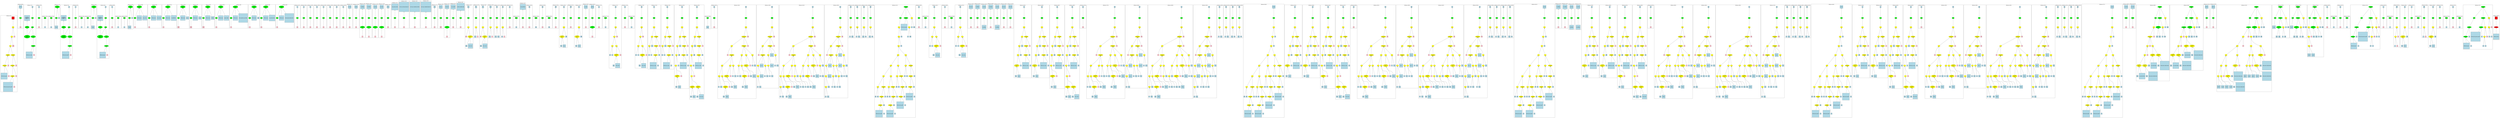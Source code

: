 strict graph "" {
	graph [bb="0,0,52784,2393",
		newrank=true
	];
	node [label="\N"];
	{
		graph [rank=same,
			rankdir=LR
		];
		rank2	[height=0.5,
			label="",
			pos="0.5,2035",
			style=invis,
			width=0.013889];
		138	[fillcolor=red,
			height=0.65278,
			label="\<ret\>",
			pos="278.5,2035",
			shape=square,
			style="filled,bold",
			width=0.65278];
		rank2 -- 138	[pos="1.043,2035 85.671,2035 170.3,2035 254.93,2035",
			style=invis];
		169	[fillcolor=green,
			height=0.5,
			label="=",
			pos="431.5,2035",
			style="filled,bold",
			width=0.75];
		138 -- 169	[pos="302.11,2035 336.22,2035 370.34,2035 404.46,2035",
			style=invis];
		173	[fillcolor=green,
			height=0.5,
			label="=",
			pos="674.5,2035",
			style="filled,bold",
			width=0.75];
		169 -- 173	[pos="437.25,2052.9 446.36,2077.9 466.74,2122.3 501.5,2141 524.01,2153.1 594.52,2154 616.5,2141 648.62,2122 664.11,2078.2 670.57,2053.2",
			style=invis];
		186	[fillcolor=green,
			height=0.5,
			label="=",
			pos="803.5,2035",
			style="filled,bold",
			width=0.75];
		173 -- 186	[pos="701.71,2035 726.63,2035 751.55,2035 776.46,2035",
			style=invis];
		194	[fillcolor=green,
			height=0.5,
			label="++",
			pos="921.5,2035",
			style="filled,bold",
			width=0.75];
		186 -- 194	[pos="830.7,2035 851.86,2035 873.02,2035 894.19,2035",
			style=invis];
		196	[fillcolor=green,
			height=0.5,
			label="++",
			pos="1042.5,2035",
			style="filled,bold",
			width=0.75];
		194 -- 196	[pos="948.91,2035 971.09,2035 993.27,2035 1015.4,2035",
			style=invis];
		198	[fillcolor=green,
			height=0.5,
			label="^=",
			pos="1142.5,2035",
			style="filled,bold",
			width=0.75];
		196 -- 198	[pos="1069.8,2035 1085,2035 1100.1,2035 1115.3,2035",
			style=invis];
		202	[fillcolor=green,
			height=0.5,
			label="=",
			pos="1417.5,2035",
			style="filled,bold",
			width=0.75];
		198 -- 202	[pos="1144.1,2053.3 1147.3,2078.4 1157.2,2122.3 1187.5,2141 1220,2161.1 1326.6,2160.5 1359.5,2141 1391.6,2122 1407.1,2078.2 1413.6,2053.2",
			style=invis];
		215	[fillcolor=green,
			height=0.5,
			label="=",
			pos="1546.5,2035",
			style="filled,bold",
			width=0.75];
		202 -- 215	[pos="1444.7,2035 1469.6,2035 1494.5,2035 1519.5,2035",
			style=invis];
		223	[fillcolor=green,
			height=0.5,
			label="++",
			pos="1664.5,2035",
			style="filled,bold",
			width=0.75];
		215 -- 223	[pos="1573.7,2035 1594.9,2035 1616,2035 1637.2,2035",
			style=invis];
		225	[fillcolor=green,
			height=0.5,
			label="++",
			pos="1785.5,2035",
			style="filled,bold",
			width=0.75];
		223 -- 225	[pos="1691.9,2035 1714.1,2035 1736.3,2035 1758.4,2035",
			style=invis];
		227	[fillcolor=green,
			height=0.5,
			label="^=",
			pos="1885.5,2035",
			style="filled,bold",
			width=0.75];
		225 -- 227	[pos="1812.8,2035 1828,2035 1843.1,2035 1858.3,2035",
			style=invis];
		231	[fillcolor=green,
			height=0.5,
			label="=",
			pos="2160.5,2035",
			style="filled,bold",
			width=0.75];
		227 -- 231	[pos="1887.1,2053.3 1890.3,2078.4 1900.2,2122.3 1930.5,2141 1963,2161.1 2069.6,2160.5 2102.5,2141 2134.6,2122 2150.1,2078.2 2156.6,2053.2",
			style=invis];
		244	[fillcolor=green,
			height=0.5,
			label="=",
			pos="2289.5,2035",
			style="filled,bold",
			width=0.75];
		231 -- 244	[pos="2187.7,2035 2212.6,2035 2237.5,2035 2262.5,2035",
			style=invis];
		252	[fillcolor=green,
			height=0.5,
			label="++",
			pos="2407.5,2035",
			style="filled,bold",
			width=0.75];
		244 -- 252	[pos="2316.7,2035 2337.9,2035 2359,2035 2380.2,2035",
			style=invis];
		254	[fillcolor=green,
			height=0.5,
			label="++",
			pos="2528.5,2035",
			style="filled,bold",
			width=0.75];
		252 -- 254	[pos="2434.9,2035 2457.1,2035 2479.3,2035 2501.4,2035",
			style=invis];
		256	[fillcolor=green,
			height=0.5,
			label="^=",
			pos="2628.5,2035",
			style="filled,bold",
			width=0.75];
		254 -- 256	[pos="2555.8,2035 2571,2035 2586.1,2035 2601.3,2035",
			style=invis];
		260	[fillcolor=green,
			height=0.5,
			label="=",
			pos="2760.5,2035",
			style="filled,bold",
			width=0.75];
		256 -- 260	[pos="2630.1,2053.3 2633.3,2078.4 2643.2,2122.3 2673.5,2141 2688.2,2150.1 2697.8,2150.1 2712.5,2141 2743.1,2122.1 2754.3,2078.2 2758.4,\
2053.3",
			style=invis];
		265	[fillcolor=green,
			height=0.5,
			label="=",
			pos="3066.5,2035",
			style="filled,bold",
			width=0.75];
		260 -- 265	[pos="2762.1,2053.3 2765.3,2078.4 2775.2,2122.3 2805.5,2141 2825.6,2153.4 2998.4,2153.4 3018.5,2141 3049.1,2122.1 3060.3,2078.2 3064.4,\
2053.3",
			style=invis];
		270	[fillcolor=green,
			height=0.5,
			label="=",
			pos="3372.5,2035",
			style="filled,bold",
			width=0.75];
		265 -- 270	[pos="3068.1,2053.3 3071.3,2078.4 3081.2,2122.3 3111.5,2141 3131.6,2153.4 3304.4,2153.4 3324.5,2141 3355.1,2122.1 3366.3,2078.2 3370.4,\
2053.3",
			style=invis];
		275	[fillcolor=green,
			height=0.5,
			label="=",
			pos="3690.5,2035",
			style="filled,bold",
			width=0.75];
		270 -- 275	[pos="3374.1,2053.3 3377.3,2078.4 3387.2,2122.3 3417.5,2141 3438.8,2154.1 3621.2,2154.1 3642.5,2141 3673.1,2122.1 3684.3,2078.2 3688.4,\
2053.3",
			style=invis];
		280	[fillcolor=green,
			height=0.5,
			label="=",
			pos="3962.5,2035",
			style="filled,bold",
			width=0.75];
		275 -- 280	[pos="3692.1,2053.3 3695.3,2078.4 3705.2,2122.3 3735.5,2141 3769.3,2161.9 3880.7,2161.9 3914.5,2141 3945.1,2122.1 3956.3,2078.2 3960.4,\
2053.3",
			style=invis];
		285	[fillcolor=green,
			height=0.5,
			label="=",
			pos="4234.5,2035",
			style="filled,bold",
			width=0.75];
		280 -- 285	[pos="3964.1,2053.3 3967.3,2078.4 3977.2,2122.3 4007.5,2141 4041.3,2161.9 4152.7,2161.9 4186.5,2141 4217.1,2122.1 4228.3,2078.2 4232.4,\
2053.3",
			style=invis];
		290	[fillcolor=green,
			height=0.5,
			label="=",
			pos="4512.5,2035",
			style="filled,bold",
			width=0.75];
		285 -- 290	[pos="4236.1,2053.3 4239.3,2078.4 4249.2,2122.3 4279.5,2141 4314.5,2162.6 4429.5,2162.6 4464.5,2141 4495.1,2122.1 4506.3,2078.2 4510.4,\
2053.3",
			style=invis];
		295	[fillcolor=green,
			height=0.5,
			label="=",
			pos="4820.5,2035",
			style="filled,bold",
			width=0.75];
		290 -- 295	[pos="4514.1,2053.3 4517.3,2078.4 4527.2,2122.3 4557.5,2141 4577.8,2153.6 4752.2,2153.6 4772.5,2141 4803.1,2122.1 4814.3,2078.2 4818.4,\
2053.3",
			style=invis];
		300	[fillcolor=green,
			height=0.5,
			label="=",
			pos="5204.5,2035",
			style="filled,bold",
			width=0.75];
		295 -- 300	[pos="4822.1,2053.3 4825.3,2078.4 4835.2,2122.3 4865.5,2141 4893,2158 5129,2158 5156.5,2141 5187.1,2122.1 5198.3,2078.2 5202.4,2053.3",
			style=invis];
		305	[fillcolor=green,
			height=0.5,
			label="=",
			pos="5456.5,2035",
			style="filled,bold",
			width=0.75];
		300 -- 305	[pos="5206.1,2053.3 5209.3,2078.4 5219.2,2122.3 5249.5,2141 5279.6,2159.6 5378.4,2159.6 5408.5,2141 5439.1,2122.1 5450.3,2078.2 5454.4,\
2053.3",
			style=invis];
		310	[fillcolor=green,
			height=0.5,
			label="=",
			pos="5788.5,2035",
			style="filled,bold",
			width=0.75];
		305 -- 310	[pos="5458.1,2053.3 5461.3,2078.4 5471.2,2122.3 5501.5,2141 5524.1,2155 5717.9,2155 5740.5,2141 5771.1,2122.1 5782.3,2078.2 5786.4,2053.3",
			style=invis];
		326	[fillcolor=green,
			height=0.5,
			label="=",
			pos="6197.5,2035",
			style="filled,bold",
			width=0.75];
		310 -- 326	[pos="5790.1,2053.3 5793.3,2078.4 5803.2,2122.3 5833.5,2141 5861.4,2158.2 6099.7,2156.6 6128.5,2141 6163.1,2122.3 6183,2077.9 6191.9,2052.9",
			style=invis];
		330	[fillcolor=green,
			height=0.5,
			label="=",
			pos="6322.5,2035",
			style="filled,bold",
			width=0.75];
		326 -- 330	[pos="6224.8,2035 6248.4,2035 6271.9,2035 6295.4,2035",
			style=invis];
		334	[fillcolor=green,
			height=0.5,
			label="=",
			pos="6450.5,2035",
			style="filled,bold",
			width=0.75];
		330 -- 334	[pos="6349.5,2035 6374.1,2035 6398.7,2035 6423.3,2035",
			style=invis];
		338	[fillcolor=green,
			height=0.5,
			label="=",
			pos="6578.5,2035",
			style="filled,bold",
			width=0.75];
		334 -- 338	[pos="6477.5,2035 6502.1,2035 6526.7,2035 6551.3,2035",
			style=invis];
		342	[fillcolor=green,
			height=0.5,
			label="=",
			pos="6706.5,2035",
			style="filled,bold",
			width=0.75];
		338 -- 342	[pos="6605.5,2035 6630.1,2035 6654.7,2035 6679.3,2035",
			style=invis];
		346	[fillcolor=green,
			height=0.5,
			label="=",
			pos="6834.5,2035",
			style="filled,bold",
			width=0.75];
		342 -- 346	[pos="6733.5,2035 6758.1,2035 6782.7,2035 6807.3,2035",
			style=invis];
		350	[fillcolor=green,
			height=0.5,
			label="=",
			pos="6962.5,2035",
			style="filled,bold",
			width=0.75];
		346 -- 350	[pos="6861.5,2035 6886.1,2035 6910.7,2035 6935.3,2035",
			style=invis];
		354	[fillcolor=green,
			height=0.5,
			label="=",
			pos="7090.5,2035",
			style="filled,bold",
			width=0.75];
		350 -- 354	[pos="6989.5,2035 7014.1,2035 7038.7,2035 7063.3,2035",
			style=invis];
		367	[fillcolor=green,
			height=0.5,
			label="=",
			pos="7214.5,2035",
			style="filled,bold",
			width=0.75];
		354 -- 367	[pos="7117.6,2035 7140.8,2035 7164,2035 7187.3,2035",
			style=invis];
		371	[fillcolor=green,
			height=0.5,
			label="=",
			pos="7339.5,2035",
			style="filled,bold",
			width=0.75];
		367 -- 371	[pos="7241.8,2035 7265.4,2035 7288.9,2035 7312.4,2035",
			style=invis];
		420	[fillcolor=green,
			height=0.5,
			label="=",
			pos="7463.5,2035",
			style="filled,bold",
			width=0.75];
		371 -- 420	[pos="7366.6,2035 7389.8,2035 7413,2035 7436.3,2035",
			style=invis];
		425	[fillcolor=green,
			height=0.5,
			label="=",
			pos="7588.5,2035",
			style="filled,bold",
			width=0.75];
		420 -- 425	[pos="7490.8,2035 7514.4,2035 7537.9,2035 7561.4,2035",
			style=invis];
		439	[fillcolor=green,
			height=0.5,
			label="=",
			pos="7712.5,2035",
			style="filled,bold",
			width=0.75];
		425 -- 439	[pos="7615.6,2035 7638.8,2035 7662,2035 7685.3,2035",
			style=invis];
		444	[fillcolor=green,
			height=0.5,
			label="=",
			pos="7837.5,2035",
			style="filled,bold",
			width=0.75];
		439 -- 444	[pos="7739.8,2035 7763.4,2035 7786.9,2035 7810.4,2035",
			style=invis];
		449	[fillcolor=green,
			height=0.5,
			label="=",
			pos="7961.5,2035",
			style="filled,bold",
			width=0.75];
		444 -- 449	[pos="7864.6,2035 7887.8,2035 7911,2035 7934.3,2035",
			style=invis];
		453	[fillcolor=green,
			height=0.5,
			label="=",
			pos="8097.5,2035",
			style="filled,bold",
			width=0.75];
		449 -- 453	[pos="7988.6,2035 8015.8,2035 8043,2035 8070.3,2035",
			style=invis];
		457	[fillcolor=green,
			height=0.5,
			label="=",
			pos="8278.5,2035",
			style="filled,bold",
			width=0.75];
		453 -- 457	[pos="8124.7,2035 8167,2035 8209.2,2035 8251.5,2035",
			style=invis];
		461	[fillcolor=green,
			height=0.5,
			label="=",
			pos="8490.5,2035",
			style="filled,bold",
			width=0.75];
		457 -- 461	[pos="8305.8,2035 8358.4,2035 8410.9,2035 8463.4,2035",
			style=invis];
		465	[fillcolor=green,
			height=0.5,
			label="=",
			pos="8706.5,2035",
			style="filled,bold",
			width=0.75];
		461 -- 465	[pos="8517.5,2035 8571.4,2035 8625.3,2035 8679.2,2035",
			style=invis];
		469	[fillcolor=green,
			height=0.5,
			label="=",
			pos="8876.5,2035",
			style="filled,bold",
			width=0.75];
		465 -- 469	[pos="8733.7,2035 8772.3,2035 8810.9,2035 8849.5,2035",
			style=invis];
		473	[fillcolor=green,
			height=0.5,
			label="=",
			pos="8997.5,2035",
			style="filled,bold",
			width=0.75];
		469 -- 473	[pos="8903.9,2035 8926.1,2035 8948.3,2035 8970.4,2035",
			style=invis];
		480	[fillcolor=green,
			height=0.5,
			label="=",
			pos="9118.5,2035",
			style="filled,bold",
			width=0.75];
		473 -- 480	[pos="9024.9,2035 9047.1,2035 9069.3,2035 9091.4,2035",
			style=invis];
		485	[fillcolor=green,
			height=0.5,
			label="=",
			pos="9239.5,2035",
			style="filled,bold",
			width=0.75];
		480 -- 485	[pos="9145.9,2035 9168.1,2035 9190.3,2035 9212.4,2035",
			style=invis];
		495	[fillcolor=green,
			height=0.5,
			label="=",
			pos="9384.5,2035",
			style="filled,bold",
			width=0.75];
		485 -- 495	[pos="9266.7,2035 9296.9,2035 9327.1,2035 9357.3,2035",
			style=invis];
		502	[fillcolor=green,
			height=0.5,
			label="=",
			pos="9544.5,2035",
			style="filled,bold",
			width=0.75];
		495 -- 502	[pos="9411.7,2035 9446.9,2035 9482.1,2035 9517.3,2035",
			style=invis];
		509	[fillcolor=green,
			height=0.5,
			label="=",
			pos="9702.5,2035",
			style="filled,bold",
			width=0.75];
		502 -- 509	[pos="9571.7,2035 9606.2,2035 9640.8,2035 9675.4,2035",
			style=invis];
		514	[fillcolor=green,
			height=0.5,
			label="=",
			pos="9839.5,2035",
			style="filled,bold",
			width=0.75];
		509 -- 514	[pos="9729.5,2035 9757.2,2035 9784.8,2035 9812.4,2035",
			style=invis];
		521	[fillcolor=green,
			height=0.5,
			label="=",
			pos="9997.5,2035",
			style="filled,bold",
			width=0.75];
		514 -- 521	[pos="9866.7,2035 9901.2,2035 9935.8,2035 9970.4,2035",
			style=invis];
		526	[fillcolor=green,
			height=0.5,
			label="=",
			pos="10120,2035",
			style="filled,bold",
			width=0.75];
		521 -- 526	[pos="10025,2035 10048,2035 10070,2035 10093,2035",
			style=invis];
		531	[fillcolor=green,
			height=0.5,
			label="=",
			pos="10244,2035",
			style="filled,bold",
			width=0.75];
		526 -- 531	[pos="10148,2035 10171,2035 10193,2035 10216,2035",
			style=invis];
		538	[fillcolor=green,
			height=0.5,
			label="=",
			pos="10368,2035",
			style="filled,bold",
			width=0.75];
		531 -- 538	[pos="10271,2035 10294,2035 10318,2035 10341,2035",
			style=invis];
		544	[fillcolor=green,
			height=0.5,
			label="p++",
			pos="10496,2035",
			style="filled,bold",
			width=0.75];
		538 -- 544	[pos="10396,2035 10420,2035 10445,2035 10469,2035",
			style=invis];
		547	[fillcolor=green,
			height=0.5,
			label="=",
			pos="10624,2035",
			style="filled,bold",
			width=0.75];
		544 -- 547	[pos="10524,2035 10548,2035 10573,2035 10597,2035",
			style=invis];
		552	[fillcolor=green,
			height=0.5,
			label="=",
			pos="10752,2035",
			style="filled,bold",
			width=0.75];
		547 -- 552	[pos="10652,2035 10676,2035 10701,2035 10725,2035",
			style=invis];
		562	[fillcolor=green,
			height=0.5,
			label="p++",
			pos="10880,2035",
			style="filled,bold",
			width=0.75];
		552 -- 562	[pos="10780,2035 10804,2035 10829,2035 10853,2035",
			style=invis];
		567	[fillcolor=green,
			height=0.5,
			label="=",
			pos="11008,2035",
			style="filled,bold",
			width=0.75];
		562 -- 567	[pos="10908,2035 10932,2035 10957,2035 10981,2035",
			style=invis];
		573	[fillcolor=green,
			height=0.5,
			label="p++",
			pos="11136,2035",
			style="filled,bold",
			width=0.75];
		567 -- 573	[pos="11036,2035 11060,2035 11085,2035 11109,2035",
			style=invis];
		576	[fillcolor=green,
			height=0.5,
			label="=",
			pos="11264,2035",
			style="filled,bold",
			width=0.75];
		573 -- 576	[pos="11164,2035 11188,2035 11213,2035 11237,2035",
			style=invis];
		579	[fillcolor=green,
			height=0.5,
			label="=",
			pos="11426,2035",
			style="filled,bold",
			width=0.75];
		576 -- 579	[pos="11292,2035 11327,2035 11363,2035 11398,2035",
			style=invis];
		586	[fillcolor=green,
			height=0.5,
			label="=",
			pos="11566,2035",
			style="filled,bold",
			width=0.75];
		579 -- 586	[pos="11453,2035 11482,2035 11511,2035 11539,2035",
			style=invis];
		589	[fillcolor=green,
			height=0.5,
			label="=",
			pos="11728,2035",
			style="filled,bold",
			width=0.75];
		586 -- 589	[pos="11594,2035 11629,2035 11665,2035 11700,2035",
			style=invis];
		596	[fillcolor=green,
			height=0.5,
			label="=",
			pos="11868,2035",
			style="filled,bold",
			width=0.75];
		589 -- 596	[pos="11755,2035 11784,2035 11813,2035 11841,2035",
			style=invis];
		599	[fillcolor=green,
			height=0.5,
			label="=",
			pos="11996,2035",
			style="filled,bold",
			width=0.75];
		596 -- 599	[pos="11896,2035 11920,2035 11945,2035 11969,2035",
			style=invis];
		614	[fillcolor=green,
			height=0.5,
			label="=",
			pos="12124,2035",
			style="filled,bold",
			width=0.75];
		599 -- 614	[pos="12024,2035 12048,2035 12073,2035 12097,2035",
			style=invis];
		620	[fillcolor=green,
			height=0.5,
			label="p++",
			pos="12252,2035",
			style="filled,bold",
			width=0.75];
		614 -- 620	[pos="12152,2035 12176,2035 12201,2035 12225,2035",
			style=invis];
		623	[fillcolor=green,
			height=0.5,
			label="=",
			pos="12474,2035",
			style="filled,bold",
			width=0.75];
		620 -- 623	[pos="12280,2035 12335,2035 12391,2035 12446,2035",
			style=invis];
		638	[fillcolor=green,
			height=0.5,
			label="=",
			pos="12662,2035",
			style="filled,bold",
			width=0.75];
		623 -- 638	[pos="12501,2035 12546,2035 12591,2035 12635,2035",
			style=invis];
		644	[fillcolor=green,
			height=0.5,
			label="p++",
			pos="12790,2035",
			style="filled,bold",
			width=0.75];
		638 -- 644	[pos="12690,2035 12714,2035 12739,2035 12763,2035",
			style=invis];
		647	[fillcolor=green,
			height=0.5,
			label="=",
			pos="13012,2035",
			style="filled,bold",
			width=0.75];
		644 -- 647	[pos="12818,2035 12873,2035 12929,2035 12984,2035",
			style=invis];
		660	[fillcolor=green,
			height=0.5,
			label="=",
			pos="13282,2035",
			style="filled,bold",
			width=0.75];
		647 -- 660	[pos="13039,2035 13111,2035 13183,2035 13255,2035",
			style=invis];
		678	[fillcolor=green,
			height=0.5,
			label="=",
			pos="13580,2035",
			style="filled,bold",
			width=0.75];
		660 -- 678	[pos="13310,2035 13391,2035 13472,2035 13553,2035",
			style=invis];
		701	[fillcolor=green,
			height=0.5,
			label="=",
			pos="13902,2035",
			style="filled,bold",
			width=0.75];
		678 -- 701	[pos="13608,2035 13697,2035 13786,2035 13875,2035",
			style=invis];
		723	[fillcolor=green,
			height=0.5,
			label="=",
			pos="14234,2035",
			style="filled,bold",
			width=0.75];
		701 -- 723	[pos="13930,2035 14022,2035 14115,2035 14207,2035",
			style=invis];
		748	[fillcolor=green,
			height=0.5,
			label="++",
			pos="14460,2035",
			style="filled,bold",
			width=0.75];
		723 -- 748	[pos="14262,2035 14319,2035 14376,2035 14433,2035",
			style=invis];
		754	[fillcolor=green,
			height=0.5,
			label="+=",
			pos="14588,2035",
			style="filled,bold",
			width=0.75];
		748 -- 754	[pos="14488,2035 14512,2035 14537,2035 14561,2035",
			style=invis];
		757	[fillcolor=green,
			height=0.5,
			label="=",
			pos="15274,2035",
			style="filled,bold",
			width=0.75];
		754 -- 757	[pos="14616,2035 14826,2035 15036,2035 15246,2035",
			style=invis];
		801	[fillcolor=green,
			height=0.5,
			label="=",
			pos="15836,2035",
			style="filled,bold",
			width=0.75];
		757 -- 801	[pos="15301,2035 15470,2035 15639,2035 15808,2035",
			style=invis];
		829	[fillcolor=green,
			height=0.5,
			label="=",
			pos="16768,2035",
			style="filled,bold",
			width=0.75];
		801 -- 829	[pos="15863,2035 16156,2035 16448,2035 16741,2035",
			style=invis];
		881	[fillcolor=green,
			height=0.5,
			label="=",
			pos="17394,2035",
			style="filled,bold",
			width=0.75];
		829 -- 881	[pos="16796,2035 16986,2035 17176,2035 17366,2035",
			style=invis];
		917	[fillcolor=green,
			height=0.5,
			label="=",
			pos="17636,2035",
			style="filled,bold",
			width=0.75];
		881 -- 917	[pos="17421,2035 17483,2035 17546,2035 17608,2035",
			style=invis];
		922	[fillcolor=green,
			height=0.5,
			label="=",
			pos="17764,2035",
			style="filled,bold",
			width=0.75];
		917 -- 922	[pos="17662,2035 17687,2035 17712,2035 17736,2035",
			style=invis];
		927	[fillcolor=green,
			height=0.5,
			label="=",
			pos="17892,2035",
			style="filled,bold",
			width=0.75];
		922 -- 927	[pos="17791,2035 17816,2035 17841,2035 17865,2035",
			style=invis];
		932	[fillcolor=green,
			height=0.5,
			label="=",
			pos="18020,2035",
			style="filled,bold",
			width=0.75];
		927 -- 932	[pos="17920,2035 17944,2035 17969,2035 17993,2035",
			style=invis];
		943	[fillcolor=green,
			height=0.5,
			label="=",
			pos="18640,2035",
			style="filled,bold",
			width=0.75];
		932 -- 943	[pos="18048,2035 18236,2035 18424,2035 18612,2035",
			style=invis];
		1007	[fillcolor=green,
			height=0.5,
			label="=",
			pos="19062,2035",
			style="filled,bold",
			width=0.75];
		943 -- 1007	[pos="18646,2052.6 18656,2077.5 18679,2122.4 18716,2141 18743,2154.9 18963,2155.2 18990,2141 19025,2122.4 19046,2078 19056,2053",
			style=invis];
		1013	[fillcolor=green,
			height=0.5,
			label="p++",
			pos="19190,2035",
			style="filled,bold",
			width=0.75];
		1007 -- 1013	[pos="19090,2035 19114,2035 19139,2035 19163,2035",
			style=invis];
		1016	[fillcolor=green,
			height=0.5,
			label="=",
			pos="19380,2035",
			style="filled,bold",
			width=0.75];
		1013 -- 1016	[pos="19218,2035 19263,2035 19308,2035 19353,2035",
			style=invis];
		1029	[fillcolor=green,
			height=0.5,
			label="=",
			pos="19600,2035",
			style="filled,bold",
			width=0.75];
		1016 -- 1029	[pos="19408,2035 19463,2035 19518,2035 19573,2035",
			style=invis];
		1035	[fillcolor=green,
			height=0.5,
			label="p++",
			pos="19728,2035",
			style="filled,bold",
			width=0.75];
		1029 -- 1035	[pos="19628,2035 19652,2035 19677,2035 19701,2035",
			style=invis];
		1038	[fillcolor=green,
			height=0.5,
			label="=",
			pos="19918,2035",
			style="filled,bold",
			width=0.75];
		1035 -- 1038	[pos="19756,2035 19801,2035 19846,2035 19891,2035",
			style=invis];
		1049	[fillcolor=green,
			height=0.5,
			label="=",
			pos="20138,2035",
			style="filled,bold",
			width=0.75];
		1038 -- 1049	[pos="19946,2035 20001,2035 20056,2035 20111,2035",
			style=invis];
		1067	[fillcolor=green,
			height=0.5,
			label="=",
			pos="20266,2035",
			style="filled,bold",
			width=0.75];
		1049 -- 1067	[pos="20166,2035 20190,2035 20215,2035 20239,2035",
			style=invis];
		1070	[fillcolor=green,
			height=0.5,
			label="=",
			pos="20394,2035",
			style="filled,bold",
			width=0.75];
		1067 -- 1070	[pos="20294,2035 20318,2035 20343,2035 20367,2035",
			style=invis];
		1079	[fillcolor=green,
			height=0.5,
			label="=",
			pos="20522,2035",
			style="filled,bold",
			width=0.75];
		1070 -- 1079	[pos="20422,2035 20446,2035 20471,2035 20495,2035",
			style=invis];
		1082	[fillcolor=green,
			height=0.5,
			label="=",
			pos="20650,2035",
			style="filled,bold",
			width=0.75];
		1079 -- 1082	[pos="20550,2035 20574,2035 20599,2035 20623,2035",
			style=invis];
		1090	[fillcolor=green,
			height=0.5,
			label="=",
			pos="20778,2035",
			style="filled,bold",
			width=0.75];
		1082 -- 1090	[pos="20678,2035 20702,2035 20727,2035 20751,2035",
			style=invis];
		1098	[fillcolor=green,
			height=0.5,
			label="=",
			pos="20906,2035",
			style="filled,bold",
			width=0.75];
		1090 -- 1098	[pos="20806,2035 20830,2035 20855,2035 20879,2035",
			style=invis];
		1110	[fillcolor=green,
			height=0.5,
			label="=",
			pos="21186,2035",
			style="filled,bold",
			width=0.75];
		1098 -- 1110	[pos="20934,2035 21009,2035 21084,2035 21158,2035",
			style=invis];
		1133	[fillcolor=green,
			height=0.5,
			label="=",
			pos="21560,2035",
			style="filled,bold",
			width=0.75];
		1110 -- 1133	[pos="21213,2035 21319,2035 21426,2035 21532,2035",
			style=invis];
		1160	[fillcolor=green,
			height=0.5,
			label="=",
			pos="21892,2035",
			style="filled,bold",
			width=0.75];
		1133 -- 1160	[pos="21587,2035 21679,2035 21772,2035 21864,2035",
			style=invis];
		1182	[fillcolor=green,
			height=0.5,
			label="=",
			pos="22220,2035",
			style="filled,bold",
			width=0.75];
		1160 -- 1182	[pos="21919,2035 22010,2035 22102,2035 22193,2035",
			style=invis];
		1211	[fillcolor=green,
			height=0.5,
			label="+=",
			pos="22446,2035",
			style="filled,bold",
			width=0.75];
		1182 -- 1211	[pos="22248,2035 22305,2035 22362,2035 22419,2035",
			style=invis];
		1214	[fillcolor=green,
			height=0.5,
			label="=",
			pos="23132,2035",
			style="filled,bold",
			width=0.75];
		1211 -- 1214	[pos="22474,2035 22684,2035 22894,2035 23104,2035",
			style=invis];
		1258	[fillcolor=green,
			height=0.5,
			label="=",
			pos="23720,2035",
			style="filled,bold",
			width=0.75];
		1214 -- 1258	[pos="23159,2035 23337,2035 23515,2035 23692,2035",
			style=invis];
		1286	[fillcolor=green,
			height=0.5,
			label="=",
			pos="24626,2035",
			style="filled,bold",
			width=0.75];
		1258 -- 1286	[pos="23747,2035 24031,2035 24315,2035 24599,2035",
			style=invis];
		1338	[fillcolor=green,
			height=0.5,
			label="=",
			pos="25252,2035",
			style="filled,bold",
			width=0.75];
		1286 -- 1338	[pos="24654,2035 24844,2035 25034,2035 25224,2035",
			style=invis];
		1374	[fillcolor=green,
			height=0.5,
			label="=",
			pos="25494,2035",
			style="filled,bold",
			width=0.75];
		1338 -- 1374	[pos="25279,2035 25341,2035 25404,2035 25466,2035",
			style=invis];
		1379	[fillcolor=green,
			height=0.5,
			label="=",
			pos="25622,2035",
			style="filled,bold",
			width=0.75];
		1374 -- 1379	[pos="25520,2035 25545,2035 25570,2035 25594,2035",
			style=invis];
		1384	[fillcolor=green,
			height=0.5,
			label="=",
			pos="25750,2035",
			style="filled,bold",
			width=0.75];
		1379 -- 1384	[pos="25649,2035 25674,2035 25699,2035 25723,2035",
			style=invis];
		1389	[fillcolor=green,
			height=0.5,
			label="=",
			pos="25878,2035",
			style="filled,bold",
			width=0.75];
		1384 -- 1389	[pos="25778,2035 25802,2035 25827,2035 25851,2035",
			style=invis];
		1394	[fillcolor=green,
			height=0.5,
			label="=",
			pos="26624,2035",
			style="filled,bold",
			width=0.75];
		1389 -- 1394	[pos="25906,2035 26136,2035 26366,2035 26596,2035",
			style=invis];
		1456	[fillcolor=green,
			height=0.5,
			label="=",
			pos="27072,2035",
			style="filled,bold",
			width=0.75];
		1394 -- 1456	[pos="26651,2035 26782,2035 26913,2035 27044,2035",
			style=invis];
		1479	[fillcolor=green,
			height=0.5,
			label="=",
			pos="27442,2035",
			style="filled,bold",
			width=0.75];
		1456 -- 1479	[pos="27099,2035 27204,2035 27310,2035 27415,2035",
			style=invis];
		1506	[fillcolor=green,
			height=0.5,
			label="=",
			pos="27774,2035",
			style="filled,bold",
			width=0.75];
		1479 -- 1506	[pos="27470,2035 27562,2035 27655,2035 27747,2035",
			style=invis];
		1528	[fillcolor=green,
			height=0.5,
			label="=",
			pos="28106,2035",
			style="filled,bold",
			width=0.75];
		1506 -- 1528	[pos="27802,2035 27894,2035 27986,2035 28078,2035",
			style=invis];
		1557	[fillcolor=green,
			height=0.5,
			label="+=",
			pos="28332,2035",
			style="filled,bold",
			width=0.75];
		1528 -- 1557	[pos="28133,2035 28190,2035 28248,2035 28305,2035",
			style=invis];
		1560	[fillcolor=green,
			height=0.5,
			label="=",
			pos="29018,2035",
			style="filled,bold",
			width=0.75];
		1557 -- 1560	[pos="28360,2035 28570,2035 28780,2035 28990,2035",
			style=invis];
		1604	[fillcolor=green,
			height=0.5,
			label="=",
			pos="29606,2035",
			style="filled,bold",
			width=0.75];
		1560 -- 1604	[pos="29045,2035 29223,2035 29401,2035 29578,2035",
			style=invis];
		1632	[fillcolor=green,
			height=0.5,
			label="=",
			pos="30512,2035",
			style="filled,bold",
			width=0.75];
		1604 -- 1632	[pos="29633,2035 29917,2035 30201,2035 30485,2035",
			style=invis];
		1684	[fillcolor=green,
			height=0.5,
			label="=",
			pos="31138,2035",
			style="filled,bold",
			width=0.75];
		1632 -- 1684	[pos="30540,2035 30730,2035 30920,2035 31110,2035",
			style=invis];
		1720	[fillcolor=green,
			height=0.5,
			label="=",
			pos="31380,2035",
			style="filled,bold",
			width=0.75];
		1684 -- 1720	[pos="31165,2035 31227,2035 31290,2035 31352,2035",
			style=invis];
		1725	[fillcolor=green,
			height=0.5,
			label="=",
			pos="31508,2035",
			style="filled,bold",
			width=0.75];
		1720 -- 1725	[pos="31406,2035 31431,2035 31456,2035 31480,2035",
			style=invis];
		1730	[fillcolor=green,
			height=0.5,
			label="=",
			pos="31636,2035",
			style="filled,bold",
			width=0.75];
		1725 -- 1730	[pos="31535,2035 31560,2035 31585,2035 31609,2035",
			style=invis];
		1735	[fillcolor=green,
			height=0.5,
			label="=",
			pos="31764,2035",
			style="filled,bold",
			width=0.75];
		1730 -- 1735	[pos="31664,2035 31688,2035 31713,2035 31737,2035",
			style=invis];
		1740	[fillcolor=green,
			height=0.5,
			label="=",
			pos="32508,2035",
			style="filled,bold",
			width=0.75];
		1735 -- 1740	[pos="31792,2035 32022,2035 32251,2035 32481,2035",
			style=invis];
		1794	[fillcolor=green,
			height=0.5,
			label="=",
			pos="32806,2035",
			style="filled,bold",
			width=0.75];
		1740 -- 1794	[pos="32536,2035 32617,2035 32698,2035 32779,2035",
			style=invis];
		1797	[fillcolor=green,
			height=0.5,
			label="=",
			pos="32934,2035",
			style="filled,bold",
			width=0.75];
		1794 -- 1797	[pos="32834,2035 32858,2035 32883,2035 32907,2035",
			style=invis];
		1800	[fillcolor=green,
			height=0.5,
			label="=",
			pos="33062,2035",
			style="filled,bold",
			width=0.75];
		1797 -- 1800	[pos="32962,2035 32986,2035 33011,2035 33035,2035",
			style=invis];
		1803	[fillcolor=green,
			height=0.5,
			label="=",
			pos="33190,2035",
			style="filled,bold",
			width=0.75];
		1800 -- 1803	[pos="33090,2035 33114,2035 33139,2035 33163,2035",
			style=invis];
		1806	[fillcolor=green,
			height=0.5,
			label="=",
			pos="33470,2035",
			style="filled,bold",
			width=0.75];
		1803 -- 1806	[pos="33218,2035 33293,2035 33368,2035 33442,2035",
			style=invis];
		1829	[fillcolor=green,
			height=0.5,
			label="=",
			pos="33840,2035",
			style="filled,bold",
			width=0.75];
		1806 -- 1829	[pos="33497,2035 33602,2035 33708,2035 33813,2035",
			style=invis];
		1856	[fillcolor=green,
			height=0.5,
			label="=",
			pos="34172,2035",
			style="filled,bold",
			width=0.75];
		1829 -- 1856	[pos="33868,2035 33960,2035 34053,2035 34145,2035",
			style=invis];
		1878	[fillcolor=green,
			height=0.5,
			label="=",
			pos="34504,2035",
			style="filled,bold",
			width=0.75];
		1856 -- 1878	[pos="34200,2035 34292,2035 34385,2035 34477,2035",
			style=invis];
		1907	[fillcolor=green,
			height=0.5,
			label="+=",
			pos="34730,2035",
			style="filled,bold",
			width=0.75];
		1878 -- 1907	[pos="34532,2035 34589,2035 34646,2035 34703,2035",
			style=invis];
		1910	[fillcolor=green,
			height=0.5,
			label="=",
			pos="35416,2035",
			style="filled,bold",
			width=0.75];
		1907 -- 1910	[pos="34758,2035 34968,2035 35178,2035 35388,2035",
			style=invis];
		1954	[fillcolor=green,
			height=0.5,
			label="=",
			pos="35978,2035",
			style="filled,bold",
			width=0.75];
		1910 -- 1954	[pos="35443,2035 35612,2035 35781,2035 35950,2035",
			style=invis];
		1982	[fillcolor=green,
			height=0.5,
			label="=",
			pos="36910,2035",
			style="filled,bold",
			width=0.75];
		1954 -- 1982	[pos="36005,2035 36298,2035 36590,2035 36883,2035",
			style=invis];
		2034	[fillcolor=green,
			height=0.5,
			label="=",
			pos="37510,2035",
			style="filled,bold",
			width=0.75];
		1982 -- 2034	[pos="36938,2035 37119,2035 37301,2035 37482,2035",
			style=invis];
		2070	[fillcolor=green,
			height=0.5,
			label="=",
			pos="37778,2035",
			style="filled,bold",
			width=0.75];
		2034 -- 2070	[pos="37537,2035 37608,2035 37679,2035 37750,2035",
			style=invis];
		2075	[fillcolor=green,
			height=0.5,
			label="=",
			pos="37906,2035",
			style="filled,bold",
			width=0.75];
		2070 -- 2075	[pos="37805,2035 37829,2035 37854,2035 37878,2035",
			style=invis];
		2080	[fillcolor=green,
			height=0.5,
			label="=",
			pos="38034,2035",
			style="filled,bold",
			width=0.75];
		2075 -- 2080	[pos="37933,2035 37958,2035 37983,2035 38007,2035",
			style=invis];
		2085	[fillcolor=green,
			height=0.5,
			label="=",
			pos="38162,2035",
			style="filled,bold",
			width=0.75];
		2080 -- 2085	[pos="38062,2035 38086,2035 38111,2035 38135,2035",
			style=invis];
		2090	[fillcolor=green,
			height=0.5,
			label="=",
			pos="38906,2035",
			style="filled,bold",
			width=0.75];
		2085 -- 2090	[pos="38190,2035 38420,2035 38649,2035 38879,2035",
			style=invis];
		2143	[fillcolor=green,
			height=0.5,
			label="=",
			pos="39352,2035",
			style="filled,bold",
			width=0.75];
		2090 -- 2143	[pos="38934,2035 39064,2035 39195,2035 39325,2035",
			style=invis];
		2166	[fillcolor=green,
			height=0.5,
			label="=",
			pos="39726,2035",
			style="filled,bold",
			width=0.75];
		2143 -- 2166	[pos="39380,2035 39486,2035 39593,2035 39699,2035",
			style=invis];
		2193	[fillcolor=green,
			height=0.5,
			label="=",
			pos="40062,2035",
			style="filled,bold",
			width=0.75];
		2166 -- 2193	[pos="39754,2035 39847,2035 39941,2035 40034,2035",
			style=invis];
		2215	[fillcolor=green,
			height=0.5,
			label="=",
			pos="40390,2035",
			style="filled,bold",
			width=0.75];
		2193 -- 2215	[pos="40089,2035 40180,2035 40272,2035 40363,2035",
			style=invis];
		2244	[fillcolor=green,
			height=0.5,
			label="+=",
			pos="40616,2035",
			style="filled,bold",
			width=0.75];
		2215 -- 2244	[pos="40418,2035 40475,2035 40532,2035 40589,2035",
			style=invis];
		2247	[fillcolor=green,
			height=0.5,
			label="=",
			pos="41302,2035",
			style="filled,bold",
			width=0.75];
		2244 -- 2247	[pos="40644,2035 40854,2035 41064,2035 41274,2035",
			style=invis];
		2291	[fillcolor=green,
			height=0.5,
			label="=",
			pos="41890,2035",
			style="filled,bold",
			width=0.75];
		2247 -- 2291	[pos="41329,2035 41507,2035 41685,2035 41862,2035",
			style=invis];
		2319	[fillcolor=green,
			height=0.5,
			label="=",
			pos="42796,2035",
			style="filled,bold",
			width=0.75];
		2291 -- 2319	[pos="41917,2035 42201,2035 42485,2035 42769,2035",
			style=invis];
		2371	[fillcolor=green,
			height=0.5,
			label="=",
			pos="43422,2035",
			style="filled,bold",
			width=0.75];
		2319 -- 2371	[pos="42824,2035 43014,2035 43204,2035 43394,2035",
			style=invis];
		2407	[fillcolor=green,
			height=0.5,
			label="=",
			pos="43664,2035",
			style="filled,bold",
			width=0.75];
		2371 -- 2407	[pos="43449,2035 43511,2035 43574,2035 43636,2035",
			style=invis];
		2412	[fillcolor=green,
			height=0.5,
			label="=",
			pos="43792,2035",
			style="filled,bold",
			width=0.75];
		2407 -- 2412	[pos="43691,2035 43715,2035 43740,2035 43764,2035",
			style=invis];
		2417	[fillcolor=green,
			height=0.5,
			label="=",
			pos="43920,2035",
			style="filled,bold",
			width=0.75];
		2412 -- 2417	[pos="43819,2035 43844,2035 43869,2035 43893,2035",
			style=invis];
		2422	[fillcolor=green,
			height=0.5,
			label="=",
			pos="44048,2035",
			style="filled,bold",
			width=0.75];
		2417 -- 2422	[pos="43948,2035 43972,2035 43997,2035 44021,2035",
			style=invis];
		2427	[fillcolor=green,
			height=0.5,
			label="=",
			pos="44794,2035",
			style="filled,bold",
			width=0.75];
		2422 -- 2427	[pos="44076,2035 44306,2035 44536,2035 44766,2035",
			style=invis];
		2512	[fillcolor=green,
			height=0.5,
			label=">>=",
			pos="45090,2035",
			style="filled,bold",
			width=0.75];
		2427 -- 2512	[pos="44821,2035 44902,2035 44983,2035 45063,2035",
			style=invis];
		2515	[fillcolor=green,
			height=0.5,
			label=">>=",
			pos="45218,2035",
			style="filled,bold",
			width=0.75];
		2512 -- 2515	[pos="45118,2035 45142,2035 45167,2035 45191,2035",
			style=invis];
		2527	[fillcolor=green,
			height=0.5,
			label="=",
			pos="45662,2035",
			style="filled,bold",
			width=0.75];
		2515 -- 2527	[pos="45246,2035 45375,2035 45505,2035 45634,2035",
			style=invis];
		2568	[fillcolor=green,
			height=0.5,
			label="=",
			pos="46326,2035",
			style="filled,bold",
			width=0.75];
		2527 -- 2568	[pos="45663,2053.3 45667,2078.3 45678,2122.2 45708,2141 45754,2169.4 45898,2148.4 45952,2141 46088,2122.1 46244,2066.3 46302,2044.2",
			style=invis];
		2599	[fillcolor=green,
			height=0.5,
			label="=",
			pos="46702,2035",
			style="filled,bold",
			width=0.75];
		2568 -- 2599	[pos="46329,2053.2 46336,2078.2 46351,2122 46384,2141 46407,2154.9 46605,2153.7 46630,2141 46665,2122.4 46686,2078 46696,2053",
			style=invis];
		2603	[fillcolor=green,
			height=0.5,
			label="=",
			pos="46830,2035",
			style="filled,bold",
			width=0.75];
		2599 -- 2603	[pos="46730,2035 46754,2035 46779,2035 46803,2035",
			style=invis];
		2607	[fillcolor=green,
			height=0.5,
			label="=",
			pos="47616,2035",
			style="filled,bold",
			width=0.75];
		2603 -- 2607	[pos="46858,2035 47102,2035 47346,2035 47589,2035",
			style=invis];
		2670	[fillcolor=green,
			height=0.5,
			label="=",
			pos="48114,2035",
			style="filled,bold",
			width=0.75];
		2607 -- 2670	[pos="47625,2052.2 47639,2077.3 47668,2122.7 47708,2141 47741,2156.4 48007,2158.1 48040,2141 48075,2122.3 48097,2077.5 48107,2052.5",
			style=invis];
		2691	[fillcolor=green,
			height=0.5,
			label="=",
			pos="48510,2035",
			style="filled,bold",
			width=0.75];
		2670 -- 2691	[pos="48119,2052.9 48127,2077.8 48146,2122.2 48180,2141 48203,2154.1 48397,2152.4 48422,2141 48461,2122.6 48489,2077.2 48502,2052.2",
			style=invis];
		2705	[fillcolor=green,
			height=0.5,
			label="=",
			pos="48884,2035",
			style="filled,bold",
			width=0.75];
		2691 -- 2705	[pos="48513,2053.2 48517,2078.2 48529,2122 48560,2141 48582,2155.1 48777,2152.8 48802,2141 48839,2122.6 48865,2077.7 48877,2052.6",
			style=invis];
		2730	[fillcolor=green,
			height=0.5,
			label="=",
			pos="49246,2035",
			style="filled,bold",
			width=0.75];
		2705 -- 2730	[pos="48886,2053.3 48890,2078.3 48901,2122.2 48932,2141 48954,2155.1 49150,2153.5 49174,2141 49209,2122.4 49230,2078 49240,2053",
			style=invis];
		2736	[fillcolor=green,
			height=0.5,
			label="p++",
			pos="49374,2035",
			style="filled,bold",
			width=0.75];
		2730 -- 2736	[pos="49274,2035 49298,2035 49323,2035 49347,2035",
			style=invis];
		2739	[fillcolor=green,
			height=0.5,
			label="=",
			pos="49502,2035",
			style="filled,bold",
			width=0.75];
		2736 -- 2739	[pos="49402,2035 49426,2035 49451,2035 49475,2035",
			style=invis];
		2747	[fillcolor=green,
			height=0.5,
			label="p++",
			pos="49630,2035",
			style="filled,bold",
			width=0.75];
		2739 -- 2747	[pos="49530,2035 49554,2035 49579,2035 49603,2035",
			style=invis];
		2754	[fillcolor=green,
			height=0.5,
			label="=",
			pos="49932,2035",
			style="filled,bold",
			width=0.75];
		2747 -- 2754	[pos="49658,2035 49740,2035 49822,2035 49904,2035",
			style=invis];
		2780	[fillcolor=green,
			height=0.5,
			label="=",
			pos="50418,2035",
			style="filled,bold",
			width=0.75];
		2754 -- 2780	[pos="49946,2050.4 49970,2075.2 50022,2123 50078,2141 50134,2159.4 50293,2168.7 50346,2141 50381,2122.4 50402,2078 50412,2053",
			style=invis];
		2786	[fillcolor=green,
			height=0.5,
			label="p++",
			pos="50546,2035",
			style="filled,bold",
			width=0.75];
		2780 -- 2786	[pos="50446,2035 50470,2035 50495,2035 50519,2035",
			style=invis];
		2789	[fillcolor=green,
			height=0.5,
			label="=",
			pos="50676,2035",
			style="filled,bold",
			width=0.75];
		2786 -- 2789	[pos="50574,2035 50599,2035 50624,2035 50649,2035",
			style=invis];
		2796	[fillcolor=green,
			height=0.5,
			label="=",
			pos="50840,2035",
			style="filled,bold",
			width=0.75];
		2789 -- 2796	[pos="50704,2035 50740,2035 50776,2035 50812,2035",
			style=invis];
		2805	[fillcolor=green,
			height=0.5,
			label="=",
			pos="50980,2035",
			style="filled,bold",
			width=0.75];
		2796 -- 2805	[pos="50867,2035 50896,2035 50925,2035 50953,2035",
			style=invis];
		2811	[fillcolor=green,
			height=0.5,
			label="p++",
			pos="51108,2035",
			style="filled,bold",
			width=0.75];
		2805 -- 2811	[pos="51008,2035 51032,2035 51057,2035 51081,2035",
			style=invis];
		2814	[fillcolor=green,
			height=0.5,
			label="=",
			pos="51234,2035",
			style="filled,bold",
			width=0.75];
		2811 -- 2814	[pos="51136,2035 51159,2035 51183,2035 51206,2035",
			style=invis];
		2819	[fillcolor=green,
			height=0.5,
			label="=",
			pos="51398,2035",
			style="filled,bold",
			width=0.75];
		2814 -- 2819	[pos="51261,2035 51297,2035 51334,2035 51370,2035",
			style=invis];
		2828	[fillcolor=green,
			height=0.5,
			label="=",
			pos="51538,2035",
			style="filled,bold",
			width=0.75];
		2819 -- 2828	[pos="51425,2035 51454,2035 51483,2035 51511,2035",
			style=invis];
		2834	[fillcolor=green,
			height=0.5,
			label="p++",
			pos="51666,2035",
			style="filled,bold",
			width=0.75];
		2828 -- 2834	[pos="51566,2035 51590,2035 51615,2035 51639,2035",
			style=invis];
		2839	[fillcolor=green,
			height=0.5,
			label="=",
			pos="51794,2035",
			style="filled,bold",
			width=0.75];
		2834 -- 2839	[pos="51694,2035 51718,2035 51743,2035 51767,2035",
			style=invis];
		2845	[fillcolor=green,
			height=0.5,
			label="p++",
			pos="51922,2035",
			style="filled,bold",
			width=0.75];
		2839 -- 2845	[pos="51822,2035 51846,2035 51871,2035 51895,2035",
			style=invis];
		2848	[fillcolor=green,
			height=0.5,
			label="=",
			pos="52224,2035",
			style="filled,bold",
			width=0.75];
		2845 -- 2848	[pos="51950,2035 52032,2035 52114,2035 52196,2035",
			style=invis];
		2899	[fillcolor=red,
			height=0.65278,
			label="\<ret\>",
			pos="52712,2035",
			shape=square,
			style="filled,bold",
			width=0.65278];
		2848 -- 2899	[pos="52238,2050.4 52262,2075.2 52314,2123 52370,2141 52426,2159.4 52585,2168.4 52638,2141 52671,2123.8 52692,2084.3 52704,2058.7",
			style=invis];
		end	[height=0.5,
			label="",
			pos="52784,2035",
			style=invis,
			width=0.013889];
		2899 -- end	[pos="52736,2035 52752,2035 52767,2035 52783,2035",
			style=invis];
	}
	subgraph cluster2417 {
		graph [bb="43860,1626,43980,2305.5",
			label="h264_dec.c:474:21",
			lheight=0.21,
			lp="43920,2294",
			lwidth=1.44
		];
		2417;
		2419	[fillcolor=yellow,
			height=0.5,
			label="-",
			pos="43920,1847.5",
			style=filled,
			width=0.75];
		2417 -- 2419	[dir=back,
			pos="s,43920,2016.9 43920,2006.8 43920,1968 43920,1897.8 43920,1865.6"];
		2420	[fillcolor=lightblue,
			height=0.56944,
			label=f1_x,
			pos="43894,1654.5",
			shape=square,
			style=filled,
			width=0.56944];
		2419 -- 2420	[dir=back,
			pos="s,43918,1829.6 43917,1819.5 43911,1780.6 43901,1709.6 43896,1675.2"];
		2421	[fillcolor=lightblue,
			height=0.5,
			label=if1,
			pos="43950,1654.5",
			shape=square,
			style=filled,
			width=0.5];
		2419 -- 2421	[dir=back,
			pos="s,43923,1829.6 43925,1819.5 43931,1779.6 43943,1706 43948,1672.7"];
		2418	[fillcolor=lightblue,
			height=0.5,
			label=if0,
			pos="43920,2256.5",
			shape=square,
			style=filled,
			width=0.5];
		2418 -- 2417	[dir=back,
			pos="s,43920,2238.3 43920,2228.2 43920,2182.3 43920,2091.1 43920,2053.1"];
	}
	subgraph cluster1632 {
		graph [bb="29770,397.5,30766,2305.5",
			label="h264_dec.c:343:23",
			lheight=0.21,
			lp="30268,2294",
			lwidth=1.44
		];
		1632;
		1634	[fillcolor=yellow,
			height=0.5,
			label="%",
			pos="30512,1847.5",
			style=filled,
			width=0.75];
		1632 -- 1634	[dir=back,
			pos="s,30512,2016.9 30512,2006.8 30512,1968 30512,1897.8 30512,1865.6"];
		1635	[fillcolor=yellow,
			height=0.5,
			label=TernaryOp,
			pos="30470,1654.5",
			style=filled,
			width=1.3721];
		1634 -- 1635	[dir=back,
			pos="s,30509,1829.6 30507,1819.7 30498,1779.9 30482,1706.1 30474,1672.7"];
		1683	[fillcolor=pink,
			height=0.5,
			label=45,
			pos="30556,1654.5",
			shape=square,
			style=filled,
			width=0.5];
		1634 -- 1683	[dir=back,
			pos="s,30516,1829.6 30519,1819.7 30527,1779.9 30544,1706.1 30552,1672.7"];
		1636	[fillcolor=yellow,
			height=0.5,
			label="<",
			pos="30086,1464",
			style=filled,
			width=0.75];
		1635 -- 1636	[dir=back,
			pos="s,30442,1639.6 30433,1635.1 30354,1596.2 30170,1506.2 30108,1475.5"];
		1660	[fillcolor=yellow,
			height=0.5,
			label=TernaryOp,
			pos="30470,1464",
			style=filled,
			width=1.3721];
		1635 -- 1660	[dir=back,
			pos="s,30470,1636.4 30470,1626.2 30470,1586.8 30470,1515 30470,1482.2"];
		1682	[fillcolor=pink,
			height=0.5,
			label=0,
			pos="30556,1464",
			shape=square,
			style=filled,
			width=0.5];
		1635 -- 1682	[dir=back,
			pos="s,30478,1636.5 30482,1627.3 30494,1601.3 30513,1560.4 30528,1525 30535,1510.5 30542,1494.1 30548,1482.1"];
		1633	[fillcolor=lightblue,
			height=0.5,
			label=ii1,
			pos="30512,2256.5",
			shape=square,
			style=filled,
			width=0.5];
		1633 -- 1632	[dir=back,
			pos="s,30512,2238.3 30512,2228.2 30512,2182.3 30512,2091.1 30512,2053.1"];
		1637	[fillcolor=pink,
			height=0.5,
			label=0,
			pos="30002,1279",
			shape=square,
			style=filled,
			width=0.5];
		1636 -- 1637	[dir=back,
			pos="s,30075,1447.3 30070,1439 30057,1420.1 30040,1392.8 30028,1367 30018,1343.6 30010,1315 30006,1297.1"];
		1638	[fillcolor=yellow,
			height=0.5,
			label=TernaryOp,
			pos="30086,1279",
			style=filled,
			width=1.3721];
		1636 -- 1638	[dir=back,
			pos="s,30086,1445.8 30086,1435.4 30086,1397 30086,1328.7 30086,1297"];
		1661	[fillcolor=yellow,
			height=0.5,
			label=">",
			pos="30416,1279",
			style=filled,
			width=0.75];
		1660 -- 1661	[dir=back,
			pos="s,30465,1445.8 30462,1435.8 30451,1397.4 30431,1328.5 30421,1296.8"];
		1672	[fillcolor=yellow,
			height=0.5,
			label="-",
			pos="30524,1279",
			style=filled,
			width=0.75];
		1660 -- 1672	[dir=back,
			pos="s,30476,1445.8 30479,1435.8 30490,1397.4 30510,1328.5 30520,1296.8"];
		1677	[fillcolor=yellow,
			height=0.5,
			label="/",
			pos="30672,1279",
			style=filled,
			width=0.75];
		1660 -- 1677	[dir=back,
			pos="s,30483,1446.6 30489,1438.7 30500,1425.3 30514,1408.6 30528,1395 30551,1373.5 30621,1318.5 30654,1293.2"];
		1639	[fillcolor=yellow,
			height=0.5,
			label=">",
			pos="29878,1067",
			style=filled,
			width=0.75];
		1638 -- 1639	[dir=back,
			pos="s,30077,1261.2 30072,1252.4 30061,1234.2 30046,1209.9 30028,1191 29986,1144.7 29926,1101.1 29896,1080.5"];
		1650	[fillcolor=yellow,
			height=0.5,
			label="-",
			pos="30050,1067",
			style=filled,
			width=0.75];
		1638 -- 1650	[dir=back,
			pos="s,30084,1260.8 30082,1250.8 30074,1206.9 30060,1121.5 30053,1085.1"];
		1655	[fillcolor=yellow,
			height=0.5,
			label="/",
			pos="30122,1067",
			style=filled,
			width=0.75];
		1638 -- 1655	[dir=back,
			pos="s,30089,1260.8 30091,1250.8 30099,1206.9 30113,1121.5 30120,1085.1"];
		1662	[fillcolor=yellow,
			height=0.5,
			label="/",
			pos="30316,1067",
			style=filled,
			width=0.75];
		1661 -- 1662	[dir=back,
			pos="s,30409,1261.5 30404,1252.4 30383,1208.7 30341,1120.8 30323,1084.4"];
		1667	[fillcolor=yellow,
			height=0.5,
			label="-",
			pos="30416,1067",
			style=filled,
			width=0.75];
		1661 -- 1667	[dir=back,
			pos="s,30416,1260.8 30416,1250.6 30416,1206.6 30416,1121.5 30416,1085.1"];
		1673	[fillcolor=yellow,
			height=0.74639,
			label="StructRef
type: ->",
			pos="30524,1067",
			style=filled,
			width=1.3356];
		1672 -- 1673	[dir=back,
			pos="s,30524,1260.8 30524,1250.6 30524,1209.9 30524,1134.1 30524,1094.1"];
		1676	[fillcolor=pink,
			height=0.5,
			label=1,
			pos="30608,1067",
			shape=square,
			style=filled,
			width=0.5];
		1672 -- 1676	[dir=back,
			pos="s,30533,1261.6 30537,1252.6 30550,1228 30568,1189.5 30582,1155 30591,1131.2 30599,1103 30604,1085.2"];
		1678	[fillcolor=yellow,
			height=0.5,
			label="+",
			pos="30672,1067",
			style=filled,
			width=0.75];
		1677 -- 1678	[dir=back,
			pos="s,30672,1260.8 30672,1250.6 30672,1206.6 30672,1121.5 30672,1085.1"];
		1681	[fillcolor=lightblue,
			height=0.56944,
			label=f1_x,
			pos="30738,1067",
			shape=square,
			style=filled,
			width=0.56944];
		1677 -- 1681	[dir=back,
			pos="s,30677,1261.2 30680,1251.5 30693,1208.7 30719,1125.5 30731,1087.6"];
		1640	[fillcolor=yellow,
			height=0.5,
			label="/",
			pos="29806,855",
			style=filled,
			width=0.75];
		1639 -- 1640	[dir=back,
			pos="s,29872,1049.2 29868,1039.5 29853,995.54 29824,908.92 29811,872.62"];
		1645	[fillcolor=yellow,
			height=0.5,
			label="-",
			pos="29878,855",
			style=filled,
			width=0.75];
		1639 -- 1645	[dir=back,
			pos="s,29878,1048.8 29878,1038.6 29878,994.56 29878,909.47 29878,873.13"];
		1651	[fillcolor=yellow,
			height=0.74639,
			label="StructRef
type: ->",
			pos="29970,855",
			style=filled,
			width=1.3356];
		1650 -- 1651	[dir=back,
			pos="s,30044,1049.2 30040,1039.7 30025,999.09 29996,921.69 29980,881.55"];
		1654	[fillcolor=pink,
			height=0.5,
			label=1,
			pos="30054,855",
			shape=square,
			style=filled,
			width=0.5];
		1650 -- 1654	[dir=back,
			pos="s,30051,1048.8 30051,1038.6 30052,994.56 30053,909.47 30054,873.13"];
		1656	[fillcolor=yellow,
			height=0.5,
			label="+",
			pos="30118,855",
			style=filled,
			width=0.75];
		1655 -- 1656	[dir=back,
			pos="s,30122,1048.8 30122,1038.6 30121,994.56 30119,909.47 30118,873.13"];
		1659	[fillcolor=lightblue,
			height=0.56944,
			label=f1_x,
			pos="30184,855",
			shape=square,
			style=filled,
			width=0.56944];
		1655 -- 1659	[dir=back,
			pos="s,30127,1049.2 30130,1039.5 30143,996.7 30167,913.5 30178,875.63"];
		1641	[fillcolor=yellow,
			height=0.5,
			label="+",
			pos="29806,637.5",
			style=filled,
			width=0.75];
		1640 -- 1641	[dir=back,
			pos="s,29806,836.73 29806,826.49 29806,781.32 29806,692.72 29806,655.55"];
		1644	[fillcolor=lightblue,
			height=0.56944,
			label=f1_x,
			pos="29872,637.5",
			shape=square,
			style=filled,
			width=0.56944];
		1640 -- 1644	[dir=back,
			pos="s,29811,837.09 29814,827.4 29827,783.5 29854,696.89 29865,658.09"];
		1646	[fillcolor=yellow,
			height=0.74639,
			label="StructRef
type: ->",
			pos="29958,637.5",
			style=filled,
			width=1.3356];
		1645 -- 1646	[dir=back,
			pos="s,29884,837.45 29887,827.99 29903,786.34 29933,705.15 29949,663.88"];
		1649	[fillcolor=pink,
			height=0.5,
			label=1,
			pos="30042,637.5",
			shape=square,
			style=filled,
			width=0.5];
		1645 -- 1649	[dir=back,
			pos="s,29879,836.99 29881,826.92 29885,805.57 29894,776.57 29914,759 29948,727.36 29982,763.97 30016,731 30036,710.94 30041,676.4 30042,\
655.68"];
		1652	[fillcolor=lightblue,
			height=0.52778,
			label=img,
			pos="30098,637.5",
			shape=square,
			style=filled,
			width=0.52778];
		1651 -- 1652	[dir=back,
			pos="s,29982,828.54 29986,819.5 29996,800.27 30011,776.7 30028,759 30043,742.76 30056,749.02 30070,731 30086,708.77 30093,676.77 30096,\
656.83"];
		1653	[fillcolor=lightblue,
			height=0.90278,
			label=width_cr,
			pos="30168,637.5",
			shape=square,
			style=filled,
			width=0.90278];
		1651 -- 1653	[dir=back,
			pos="s,29980,828.51 29984,819.24 29993,798.93 30007,774.36 30028,759 30063,731.43 30091,760.58 30126,731 30144,715.34 30154,690.21 30160,\
670.1"];
		1657	[fillcolor=lightblue,
			height=0.5,
			label=i1,
			pos="30236,637.5",
			shape=square,
			style=filled,
			width=0.5];
		1656 -- 1657	[dir=back,
			pos="s,30120,836.96 30122,827.19 30128,806.47 30137,778.2 30154,759 30173,738.66 30192,752.12 30210,731 30228,709.23 30234,675.89 30236,\
655.75"];
		1658	[fillcolor=lightblue,
			height=0.56944,
			label=f2_x,
			pos="30294,637.5",
			shape=square,
			style=filled,
			width=0.56944];
		1656 -- 1658	[dir=back,
			pos="s,30119,836.92 30121,826.82 30126,805.41 30135,776.38 30154,759 30192,725.82 30227,765.25 30264,731 30284,711.92 30290,679.01 30293,\
658.02"];
		1642	[fillcolor=lightblue,
			height=0.5,
			label=i1,
			pos="29800,438",
			shape=square,
			style=filled,
			width=0.5];
		1641 -- 1642	[dir=back,
			pos="s,29805,619.32 29805,609.13 29804,567.68 29802,490.22 29801,456"];
		1643	[fillcolor=lightblue,
			height=0.56944,
			label=f2_x,
			pos="29858,438",
			shape=square,
			style=filled,
			width=0.56944];
		1641 -- 1643	[dir=back,
			pos="s,29810,619.66 29813,609.76 29823,569.52 29843,494.32 29852,458.69"];
		1647	[fillcolor=lightblue,
			height=0.52778,
			label=img,
			pos="29936,438",
			shape=square,
			style=filled,
			width=0.52778];
		1646 -- 1647	[dir=back,
			pos="s,29956,610.27 29954,600.1 29950,557.73 29942,489.45 29939,457.11"];
		1648	[fillcolor=lightblue,
			height=0.90278,
			label=width_cr,
			pos="30006,438",
			shape=square,
			style=filled,
			width=0.90278];
		1646 -- 1648	[dir=back,
			pos="s,29965,610.68 29967,600.8 29976,563.71 29990,506.24 29999,470.7"];
		1663	[fillcolor=yellow,
			height=0.5,
			label="+",
			pos="30250,855",
			style=filled,
			width=0.75];
		1662 -- 1663	[dir=back,
			pos="s,30310,1049.2 30307,1039.5 30293,995.69 30266,909.39 30255,872.91"];
		1666	[fillcolor=lightblue,
			height=0.56944,
			label=f1_x,
			pos="30316,855",
			shape=square,
			style=filled,
			width=0.56944];
		1662 -- 1666	[dir=back,
			pos="s,30316,1048.8 30316,1038.8 30316,995.8 30316,913.18 30316,875.54"];
		1668	[fillcolor=yellow,
			height=0.74639,
			label="StructRef
type: ->",
			pos="30402,855",
			style=filled,
			width=1.3356];
		1667 -- 1668	[dir=back,
			pos="s,30415,1048.8 30415,1038.8 30412,998.2 30407,922.15 30404,882.14"];
		1671	[fillcolor=pink,
			height=0.5,
			label=1,
			pos="30486,855",
			shape=square,
			style=filled,
			width=0.5];
		1667 -- 1671	[dir=back,
			pos="s,30423,1049.4 30426,1039.9 30435,1015.1 30448,976.61 30460,943 30467,918.82 30476,890.64 30481,873.06"];
		1674	[fillcolor=lightblue,
			height=0.52778,
			label=img,
			pos="30542,855",
			shape=square,
			style=filled,
			width=0.52778];
		1673 -- 1674	[dir=back,
			pos="s,30527,1039.8 30527,1029.8 30531,984.56 30537,908.74 30540,874.17"];
		1675	[fillcolor=lightblue,
			height=0.90278,
			label=width_cr,
			pos="30612,855",
			shape=square,
			style=filled,
			width=0.90278];
		1673 -- 1675	[dir=back,
			pos="s,30535,1040.7 30539,1031.3 30555,991.35 30582,926.2 30598,887.58"];
		1679	[fillcolor=lightblue,
			height=0.5,
			label=i1,
			pos="30680,855",
			shape=square,
			style=filled,
			width=0.5];
		1678 -- 1679	[dir=back,
			pos="s,30672,1048.8 30673,1038.6 30675,994.56 30678,909.47 30680,873.13"];
		1680	[fillcolor=lightblue,
			height=0.56944,
			label=f2_x,
			pos="30738,855",
			shape=square,
			style=filled,
			width=0.56944];
		1678 -- 1680	[dir=back,
			pos="s,30677,1049.2 30680,1039.5 30693,996.7 30719,913.5 30731,875.63"];
		1664	[fillcolor=lightblue,
			height=0.5,
			label=i1,
			pos="30350,637.5",
			shape=square,
			style=filled,
			width=0.5];
		1663 -- 1664	[dir=back,
			pos="s,30253,836.81 30256,827 30261,806.82 30271,779.32 30286,759 30299,742.55 30312,747.98 30324,731 30339,707.86 30346,675.25 30349,\
655.57"];
		1665	[fillcolor=lightblue,
			height=0.56944,
			label=f2_x,
			pos="30408,637.5",
			shape=square,
			style=filled,
			width=0.56944];
		1663 -- 1665	[dir=back,
			pos="s,30252,836.72 30254,826.69 30258,805.46 30267,776.73 30286,759 30317,730.19 30347,760.69 30378,731 30397,711.57 30404,679.07 30406,\
658.22"];
		1669	[fillcolor=lightblue,
			height=0.52778,
			label=img,
			pos="30466,637.5",
			shape=square,
			style=filled,
			width=0.52778];
		1668 -- 1669	[dir=back,
			pos="s,30410,828.43 30413,818.77 30426,772.29 30450,692.19 30460,656.53"];
		1670	[fillcolor=lightblue,
			height=0.90278,
			label=width_cr,
			pos="30536,637.5",
			shape=square,
			style=filled,
			width=0.90278];
		1668 -- 1670	[dir=back,
			pos="s,30415,828.65 30419,819.74 30430,800.78 30444,777.41 30460,759 30472,744.17 30482,746.54 30494,731 30508,712.66 30518,688.87 30525,\
670.01"];
	}
	subgraph cluster1038 {
		graph [bb="19796,1224.5,20070,2305.5",
			label="h264_dec.c:237:19",
			lheight=0.21,
			lp="19934,2294",
			lwidth=1.44
		];
		1038;
		1040	[fillcolor=yellow,
			height=0.5,
			label="/",
			pos="19918,1847.5",
			style=filled,
			width=0.75];
		1038 -- 1040	[dir=back,
			pos="s,19918,2016.9 19918,2006.8 19918,1968 19918,1897.8 19918,1865.6"];
		1041	[fillcolor=yellow,
			height=0.5,
			label="+",
			pos="19876,1654.5",
			style=filled,
			width=0.75];
		1040 -- 1041	[dir=back,
			pos="s,19915,1829.6 19913,1819.7 19904,1779.7 19888,1705.7 19880,1672.4"];
		1044	[fillcolor=yellow,
			height=0.5,
			label="/",
			pos="19960,1654.5",
			style=filled,
			width=0.75];
		1040 -- 1044	[dir=back,
			pos="s,19922,1829.6 19924,1819.7 19933,1779.7 19949,1705.7 19957,1672.4"];
		1042	[fillcolor=lightblue,
			height=0.5,
			label=i4,
			pos="19822,1464",
			shape=square,
			style=filled,
			width=0.5];
		1041 -- 1042	[dir=back,
			pos="s,19872,1636.8 19869,1627.1 19858,1587.9 19837,1515.3 19827,1482.2"];
		1043	[fillcolor=lightblue,
			height=0.5,
			label=ii,
			pos="19876,1464",
			shape=square,
			style=filled,
			width=0.5];
		1041 -- 1043	[dir=back,
			pos="s,19876,1636.4 19876,1626.2 19876,1586.8 19876,1515 19876,1482.2"];
		1045	[fillcolor=yellow,
			height=0.74639,
			label="StructRef
type: ->",
			pos="19960,1464",
			style=filled,
			width=1.3356];
		1044 -- 1045	[dir=back,
			pos="s,19960,1636.4 19960,1626.1 19960,1590 19960,1526.6 19960,1491.1"];
		1048	[fillcolor=pink,
			height=0.5,
			label=4,
			pos="20044,1464",
			shape=square,
			style=filled,
			width=0.5];
		1044 -- 1048	[dir=back,
			pos="s,19968,1637.1 19972,1628 19989,1588.9 20022,1515.3 20037,1482"];
		1039	[fillcolor=lightblue,
			height=0.5,
			label=ifx,
			pos="19918,2256.5",
			shape=square,
			style=filled,
			width=0.5];
		1039 -- 1038	[dir=back,
			pos="s,19918,2238.3 19918,2228.2 19918,2182.3 19918,2091.1 19918,2053.1"];
		1046	[fillcolor=lightblue,
			height=0.52778,
			label=img,
			pos="19904,1279",
			shape=square,
			style=filled,
			width=0.52778];
		1045 -- 1046	[dir=back,
			pos="s,19952,1437.2 19949,1427.3 19937,1388.6 19919,1328.2 19909,1298.2"];
		1047	[fillcolor=lightblue,
			height=1.2917,
			label=mb_cr_size_x,
			pos="19988,1279",
			shape=square,
			style=filled,
			width=1.2917];
		1045 -- 1047	[dir=back,
			pos="s,19964,1437.2 19966,1427.1 19970,1398.1 19976,1357.2 19981,1325.8"];
	}
	subgraph cluster1035 {
		graph [bb="19668,1821.5,19788,2084",
			label="h264_dec.c:236:39",
			lheight=0.21,
			lp="19728,2072.5",
			lwidth=1.44
		];
		1035;
		1036	[fillcolor=lightblue,
			height=0.5,
			label=ii,
			pos="19728,1847.5",
			shape=square,
			style=filled,
			width=0.5];
		1035 -- 1036	[dir=back,
			pos="s,19728,2016.9 19728,2006.8 19728,1968 19728,1897.8 19728,1865.6"];
	}
	subgraph cluster1016 {
		graph [bb="19258,1224.5,19532,2305.5",
			label="h264_dec.c:234:17",
			lheight=0.21,
			lp="19396,2294",
			lwidth=1.44
		];
		1016;
		1018	[fillcolor=yellow,
			height=0.5,
			label="/",
			pos="19380,1847.5",
			style=filled,
			width=0.75];
		1016 -- 1018	[dir=back,
			pos="s,19380,2016.9 19380,2006.8 19380,1968 19380,1897.8 19380,1865.6"];
		1019	[fillcolor=yellow,
			height=0.5,
			label="+",
			pos="19338,1654.5",
			style=filled,
			width=0.75];
		1018 -- 1019	[dir=back,
			pos="s,19377,1829.6 19375,1819.7 19366,1779.7 19350,1705.7 19342,1672.4"];
		1022	[fillcolor=yellow,
			height=0.5,
			label="/",
			pos="19422,1654.5",
			style=filled,
			width=0.75];
		1018 -- 1022	[dir=back,
			pos="s,19384,1829.6 19386,1819.7 19395,1779.7 19411,1705.7 19419,1672.4"];
		1020	[fillcolor=lightblue,
			height=0.5,
			label=j4,
			pos="19284,1464",
			shape=square,
			style=filled,
			width=0.5];
		1019 -- 1020	[dir=back,
			pos="s,19334,1636.8 19331,1627.1 19320,1587.9 19299,1515.3 19289,1482.2"];
		1021	[fillcolor=lightblue,
			height=0.5,
			label=jj,
			pos="19338,1464",
			shape=square,
			style=filled,
			width=0.5];
		1019 -- 1021	[dir=back,
			pos="s,19338,1636.4 19338,1626.2 19338,1586.8 19338,1515 19338,1482.2"];
		1023	[fillcolor=yellow,
			height=0.74639,
			label="StructRef
type: ->",
			pos="19422,1464",
			style=filled,
			width=1.3356];
		1022 -- 1023	[dir=back,
			pos="s,19422,1636.4 19422,1626.1 19422,1590 19422,1526.6 19422,1491.1"];
		1026	[fillcolor=pink,
			height=0.5,
			label=4,
			pos="19506,1464",
			shape=square,
			style=filled,
			width=0.5];
		1022 -- 1026	[dir=back,
			pos="s,19430,1637.1 19434,1628 19451,1588.9 19484,1515.3 19499,1482"];
		1017	[fillcolor=lightblue,
			height=0.5,
			label=jf,
			pos="19380,2256.5",
			shape=square,
			style=filled,
			width=0.5];
		1017 -- 1016	[dir=back,
			pos="s,19380,2238.3 19380,2228.2 19380,2182.3 19380,2091.1 19380,2053.1"];
		1024	[fillcolor=lightblue,
			height=0.52778,
			label=img,
			pos="19366,1279",
			shape=square,
			style=filled,
			width=0.52778];
		1023 -- 1024	[dir=back,
			pos="s,19414,1437.2 19411,1427.3 19399,1388.6 19381,1328.2 19371,1298.2"];
		1025	[fillcolor=lightblue,
			height=1.2917,
			label=mb_cr_size_y,
			pos="19450,1279",
			shape=square,
			style=filled,
			width=1.2917];
		1023 -- 1025	[dir=back,
			pos="s,19426,1437.2 19428,1427.1 19432,1398.1 19438,1357.2 19443,1325.8"];
	}
	subgraph cluster1013 {
		graph [bb="19130,1821.5,19250,2084",
			label="h264_dec.c:233:37",
			lheight=0.21,
			lp="19190,2072.5",
			lwidth=1.44
		];
		1013;
		1014	[fillcolor=lightblue,
			height=0.5,
			label=jj,
			pos="19190,1847.5",
			shape=square,
			style=filled,
			width=0.5];
		1013 -- 1014	[dir=back,
			pos="s,19190,2016.9 19190,2006.8 19190,1968 19190,1897.8 19190,1865.6"];
	}
	subgraph cluster1007 {
		graph [bb="19002,1821.5,19122,2305.5",
			label="h264_dec.c:233:21",
			lheight=0.21,
			lp="19062,2294",
			lwidth=1.44
		];
		1007;
		1009	[fillcolor=pink,
			height=0.5,
			label=0,
			pos="19062,1847.5",
			shape=square,
			style=filled,
			width=0.5];
		1007 -- 1009	[dir=back,
			pos="s,19062,2016.9 19062,2006.8 19062,1968 19062,1897.8 19062,1865.6"];
		1008	[fillcolor=lightblue,
			height=0.5,
			label=jj,
			pos="19062,2256.5",
			shape=square,
			style=filled,
			width=0.5];
		1008 -- 1007	[dir=back,
			pos="s,19062,2238.3 19062,2228.2 19062,2182.3 19062,2091.1 19062,2053.1"];
	}
	subgraph cluster932 {
		graph [bb="17960,1626,18080,2305.5",
			label="h264_dec.c:217:19",
			lheight=0.21,
			lp="18020,2294",
			lwidth=1.44
		];
		932;
		934	[fillcolor=yellow,
			height=0.5,
			label="-",
			pos="18020,1847.5",
			style=filled,
			width=0.75];
		932 -- 934	[dir=back,
			pos="s,18020,2016.9 18020,2006.8 18020,1968 18020,1897.8 18020,1865.6"];
		935	[fillcolor=lightblue,
			height=0.56944,
			label=f1_y,
			pos="17994,1654.5",
			shape=square,
			style=filled,
			width=0.56944];
		934 -- 935	[dir=back,
			pos="s,18018,1829.6 18017,1819.5 18011,1780.6 18001,1709.6 17996,1675.2"];
		936	[fillcolor=lightblue,
			height=0.5,
			label=jf1,
			pos="18050,1654.5",
			shape=square,
			style=filled,
			width=0.5];
		934 -- 936	[dir=back,
			pos="s,18023,1829.6 18025,1819.5 18031,1779.6 18043,1706 18048,1672.7"];
		933	[fillcolor=lightblue,
			height=0.5,
			label=jf0,
			pos="18020,2256.5",
			shape=square,
			style=filled,
			width=0.5];
		933 -- 932	[dir=back,
			pos="s,18020,2238.3 18020,2228.2 18020,2182.3 18020,2091.1 18020,2053.1"];
	}
	subgraph cluster748 {
		graph [bb="14400,1813,14520,2084",
			label="h264_dec.c:189:23",
			lheight=0.21,
			lp="14460,2072.5",
			lwidth=1.44
		];
		748;
		749	[fillcolor=lightblue,
			height=0.73611,
			label=mb_nr,
			pos="14460,1847.5",
			shape=square,
			style=filled,
			width=0.73611];
		748 -- 749	[dir=back,
			pos="s,14460,2016.9 14460,2006.7 14460,1971 14460,1908.9 14460,1874.1"];
	}
	subgraph cluster453 {
		graph [bb="8026.5,1821.5,8168.5,2350",
			label="h264_dec.c:121:9",
			lheight=0.21,
			lp="8097.5,2338.5",
			lwidth=1.35
		];
		453;
		456	[fillcolor=pink,
			height=0.5,
			label=0,
			pos="8097.5,1847.5",
			shape=square,
			style=filled,
			width=0.5];
		453 -- 456	[dir=back,
			pos="s,8097.5,2016.9 8097.5,2006.8 8097.5,1968 8097.5,1897.8 8097.5,1865.6"];
		454	[fillcolor=lightblue,
			height=1.7361,
			label=dec_picture_ref_idx,
			pos="8097.5,2256.5",
			shape=square,
			style=filled,
			width=1.7361];
		454 -- 453	[dir=back,
			pos="s,8097.5,2193.8 8097.5,2183.5 8097.5,2137.4 8097.5,2081.2 8097.5,2053.4"];
	}
	subgraph cluster449 {
		graph [bb="7905.5,1821.5,8018.5,2314",
			label="h264_dec.c:120:7",
			lheight=0.21,
			lp="7962,2302.5",
			lwidth=1.35
		];
		449;
		452	[fillcolor=pink,
			height=0.5,
			label=0,
			pos="7961.5,1847.5",
			shape=square,
			style=filled,
			width=0.5];
		449 -- 452	[dir=back,
			pos="s,7961.5,2016.9 7961.5,2006.8 7961.5,1968 7961.5,1897.8 7961.5,1865.6"];
		450	[fillcolor=lightblue,
			height=0.73611,
			label=mb_nr,
			pos="7961.5,2256.5",
			shape=square,
			style=filled,
			width=0.73611];
		450 -- 449	[dir=back,
			pos="s,7961.5,2229.9 7961.5,2219.7 7961.5,2171.9 7961.5,2089.1 7961.5,2053.3"];
	}
	subgraph cluster444 {
		graph [bb="7777.5,1628.5,7897.5,2327",
			label="h264_dec.c:118:26",
			lheight=0.21,
			lp="7837.5,2315.5",
			lwidth=1.44
		];
		444;
		447	[fillcolor=green,
			height=0.74639,
			label="UnaryOp
op: -",
			pos="7837.5,1847.5",
			style=filled,
			width=1.316];
		444 -- 447	[dir=back,
			pos="s,7837.5,2016.9 7837.5,2006.7 7837.5,1971.1 7837.5,1909.3 7837.5,1874.4"];
		448	[fillcolor=pink,
			height=0.5,
			label=1,
			pos="7837.5,1654.5",
			shape=square,
			style=filled,
			width=0.5];
		447 -- 448	[dir=back,
			pos="s,7837.5,1820.3 7837.5,1810.2 7837.5,1768.9 7837.5,1703.4 7837.5,1672.6"];
		445	[fillcolor=lightblue,
			height=1.0972,
			label=bw_ref_idx,
			pos="7837.5,2256.5",
			shape=square,
			style=filled,
			width=1.0972];
		445 -- 444	[dir=back,
			pos="s,7837.5,2216.8 7837.5,2206.7 7837.5,2158 7837.5,2085.9 7837.5,2053.2"];
	}
	subgraph cluster439 {
		graph [bb="7656.5,1628.5,7769.5,2326",
			label="h264_dec.c:118:9",
			lheight=0.21,
			lp="7713,2314.5",
			lwidth=1.35
		];
		439;
		442	[fillcolor=green,
			height=0.74639,
			label="UnaryOp
op: -",
			pos="7712.5,1847.5",
			style=filled,
			width=1.316];
		439 -- 442	[dir=back,
			pos="s,7712.5,2016.9 7712.5,2006.7 7712.5,1971.1 7712.5,1909.3 7712.5,1874.4"];
		443	[fillcolor=pink,
			height=0.5,
			label=1,
			pos="7712.5,1654.5",
			shape=square,
			style=filled,
			width=0.5];
		442 -- 443	[dir=back,
			pos="s,7712.5,1820.3 7712.5,1810.2 7712.5,1768.9 7712.5,1703.4 7712.5,1672.6"];
		440	[fillcolor=lightblue,
			height=1.0694,
			label=fw_ref_idx,
			pos="7712.5,2256.5",
			shape=square,
			style=filled,
			width=1.0694];
		440 -- 439	[dir=back,
			pos="s,7712.5,2217.8 7712.5,2207.8 7712.5,2159 7712.5,2085.9 7712.5,2053.1"];
	}
	subgraph cluster425 {
		graph [bb="7528.5,1628.5,7648.5,2331",
			label="h264_dec.c:116:27",
			lheight=0.21,
			lp="7588.5,2319.5",
			lwidth=1.44
		];
		425;
		428	[fillcolor=green,
			height=0.74639,
			label="UnaryOp
op: -",
			pos="7588.5,1847.5",
			style=filled,
			width=1.316];
		425 -- 428	[dir=back,
			pos="s,7588.5,2016.9 7588.5,2006.7 7588.5,1971.1 7588.5,1909.3 7588.5,1874.4"];
		429	[fillcolor=pink,
			height=0.5,
			label=1,
			pos="7588.5,1654.5",
			shape=square,
			style=filled,
			width=0.5];
		428 -- 429	[dir=back,
			pos="s,7588.5,1820.3 7588.5,1810.2 7588.5,1768.9 7588.5,1703.4 7588.5,1672.6"];
		426	[fillcolor=lightblue,
			height=1.2083,
			label=bw_refframe,
			pos="7588.5,2256.5",
			shape=square,
			style=filled,
			width=1.2083];
		426 -- 425	[dir=back,
			pos="s,7588.5,2212.9 7588.5,2202.9 7588.5,2154.2 7588.5,2084.8 7588.5,2053.1"];
	}
	subgraph cluster420 {
		graph [bb="7407.5,1628.5,7520.5,2330",
			label="h264_dec.c:116:9",
			lheight=0.21,
			lp="7464,2318.5",
			lwidth=1.35
		];
		420;
		423	[fillcolor=green,
			height=0.74639,
			label="UnaryOp
op: -",
			pos="7463.5,1847.5",
			style=filled,
			width=1.316];
		420 -- 423	[dir=back,
			pos="s,7463.5,2016.9 7463.5,2006.7 7463.5,1971.1 7463.5,1909.3 7463.5,1874.4"];
		424	[fillcolor=pink,
			height=0.5,
			label=1,
			pos="7463.5,1654.5",
			shape=square,
			style=filled,
			width=0.5];
		423 -- 424	[dir=back,
			pos="s,7463.5,1820.3 7463.5,1810.2 7463.5,1768.9 7463.5,1703.4 7463.5,1672.6"];
		421	[fillcolor=lightblue,
			height=1.1806,
			label=fw_refframe,
			pos="7463.5,2256.5",
			shape=square,
			style=filled,
			width=1.1806];
		421 -- 420	[dir=back,
			pos="s,7463.5,2214 7463.5,2203.9 7463.5,2155.3 7463.5,2085.3 7463.5,2053.2"];
	}
	subgraph cluster367 {
		graph [bb="7158.5,1821.5,7271.5,2319.5",
			label="h264_dec.c:112:7",
			lheight=0.21,
			lp="7215,2308",
			lwidth=1.35
		];
		367;
		370	[fillcolor=pink,
			height=0.5,
			label=0,
			pos="7214.5,1847.5",
			shape=square,
			style=filled,
			width=0.5];
		367 -- 370	[dir=back,
			pos="s,7214.5,2016.9 7214.5,2006.8 7214.5,1968 7214.5,1897.8 7214.5,1865.6"];
		368	[fillcolor=lightblue,
			height=0.88889,
			label=bw_pred,
			pos="7214.5,2256.5",
			shape=square,
			style=filled,
			width=0.88889];
		368 -- 367	[dir=back,
			pos="s,7214.5,2224.1 7214.5,2213.9 7214.5,2165.3 7214.5,2087.3 7214.5,2053.1"];
	}
	subgraph cluster350 {
		graph [bb="6902.5,1821.5,7022.5,2305.5",
			label="h264_dec.c:109:53",
			lheight=0.21,
			lp="6962.5,2294",
			lwidth=1.44
		];
		350;
		353	[fillcolor=pink,
			height=0.5,
			label=0,
			pos="6962.5,1847.5",
			shape=square,
			style=filled,
			width=0.5];
		350 -- 353	[dir=back,
			pos="s,6962.5,2016.9 6962.5,2006.8 6962.5,1968 6962.5,1897.8 6962.5,1865.6"];
		351	[fillcolor=lightblue,
			height=0.5,
			label=j4,
			pos="6962.5,2256.5",
			shape=square,
			style=filled,
			width=0.5];
		351 -- 350	[dir=back,
			pos="s,6962.5,2238.3 6962.5,2228.2 6962.5,2182.3 6962.5,2091.1 6962.5,2053.1"];
	}
	subgraph cluster346 {
		graph [bb="6774.5,1821.5,6894.5,2305.5",
			label="h264_dec.c:109:45",
			lheight=0.21,
			lp="6834.5,2294",
			lwidth=1.44
		];
		346;
		349	[fillcolor=pink,
			height=0.5,
			label=0,
			pos="6834.5,1847.5",
			shape=square,
			style=filled,
			width=0.5];
		346 -- 349	[dir=back,
			pos="s,6834.5,2016.9 6834.5,2006.8 6834.5,1968 6834.5,1897.8 6834.5,1865.6"];
		347	[fillcolor=lightblue,
			height=0.5,
			label=j1,
			pos="6834.5,2256.5",
			shape=square,
			style=filled,
			width=0.5];
		347 -- 346	[dir=back,
			pos="s,6834.5,2238.3 6834.5,2228.2 6834.5,2182.3 6834.5,2091.1 6834.5,2053.1"];
	}
	subgraph cluster342 {
		graph [bb="6646.5,1821.5,6766.5,2305.5",
			label="h264_dec.c:109:37",
			lheight=0.21,
			lp="6706.5,2294",
			lwidth=1.44
		];
		342;
		345	[fillcolor=pink,
			height=0.5,
			label=0,
			pos="6706.5,1847.5",
			shape=square,
			style=filled,
			width=0.5];
		342 -- 345	[dir=back,
			pos="s,6706.5,2016.9 6706.5,2006.8 6706.5,1968 6706.5,1897.8 6706.5,1865.6"];
		343	[fillcolor=lightblue,
			height=0.5,
			label=i1,
			pos="6706.5,2256.5",
			shape=square,
			style=filled,
			width=0.5];
		343 -- 342	[dir=back,
			pos="s,6706.5,2238.3 6706.5,2228.2 6706.5,2182.3 6706.5,2091.1 6706.5,2053.1"];
	}
	subgraph cluster338 {
		graph [bb="6518.5,1821.5,6638.5,2305.5",
			label="h264_dec.c:109:29",
			lheight=0.21,
			lp="6578.5,2294",
			lwidth=1.44
		];
		338;
		341	[fillcolor=pink,
			height=0.5,
			label=0,
			pos="6578.5,1847.5",
			shape=square,
			style=filled,
			width=0.5];
		338 -- 341	[dir=back,
			pos="s,6578.5,2016.9 6578.5,2006.8 6578.5,1968 6578.5,1897.8 6578.5,1865.6"];
		339	[fillcolor=lightblue,
			height=0.5,
			label=jj,
			pos="6578.5,2256.5",
			shape=square,
			style=filled,
			width=0.5];
		339 -- 338	[dir=back,
			pos="s,6578.5,2238.3 6578.5,2228.2 6578.5,2182.3 6578.5,2091.1 6578.5,2053.1"];
	}
	subgraph cluster169 {
		graph [bb="375.5,1821.5,488.5,2317.5",
			label="h264_dec.c:69:24",
			lheight=0.21,
			lp="432,2306",
			lwidth=1.35
		];
		169;
		172	[fillcolor=pink,
			height=0.5,
			label=0,
			pos="431.5,1847.5",
			shape=square,
			style=filled,
			width=0.5];
		169 -- 172	[dir=back,
			pos="s,431.5,2016.9 431.5,2006.8 431.5,1968 431.5,1897.8 431.5,1865.6"];
		170	[fillcolor=lightblue,
			height=0.83333,
			label=bitmask,
			pos="431.5,2256.5",
			shape=square,
			style=filled,
			width=0.83333];
		170 -- 169	[dir=back,
			pos="s,431.5,2226.4 431.5,2216.3 431.5,2168 431.5,2088.1 431.5,2053.2"];
	}
	subgraph cluster173 {
		graph [bb="496.5,1207,742.5,2305.5",
			label="h264_dec.c:74:3",
			lheight=0.21,
			lp="619.5,2294",
			lwidth=1.26
		];
		173;
		175	[fillcolor=green,
			height=0.5,
			label=Cast,
			pos="674.5,1847.5",
			style=filled,
			width=0.75];
		173 -- 175	[dir=back,
			pos="s,674.5,2016.9 674.5,2006.8 674.5,1968 674.5,1897.8 674.5,1865.6"];
		176	[fillcolor=green,
			height=1.041,
			label="Typename
name: None
quals: []",
			pos="563.5,1654.5",
			style=filled,
			width=1.6303];
		175 -- 176	[dir=back,
			pos="s,665.23,1830.5 660.16,1821.8 640.67,1788.3 605.7,1728.1 583.59,1690.1"];
		180	[fillcolor=green,
			height=0.74639,
			label="UnaryOp
op: &",
			pos="687.5,1654.5",
			style=filled,
			width=1.316];
		175 -- 180	[dir=back,
			pos="s,675.68,1829.2 676.36,1819.2 678.85,1782.5 683.27,1717.7 685.72,1681.6"];
		181	[fillcolor=green,
			height=0.5,
			label=ArrayRef,
			pos="687.5,1464",
			style=filled,
			width=1.2277];
		180 -- 181	[dir=back,
			pos="s,687.5,1627.3 687.5,1617.2 687.5,1576.6 687.5,1512.4 687.5,1482"];
		174	[fillcolor=lightblue,
			height=0.5,
			label=p,
			pos="674.5,2256.5",
			shape=square,
			style=filled,
			width=0.5];
		174 -- 173	[dir=back,
			pos="s,674.5,2238.3 674.5,2228.2 674.5,2182.3 674.5,2091.1 674.5,2053.1"];
		182	[fillcolor=lightblue,
			height=1.7778,
			label=h264_dec_mv_array,
			pos="602.5,1279",
			shape=square,
			style=filled,
			width=1.7778];
		181 -- 182	[dir=back,
			pos="s,679.66,1446.1 675.34,1436.8 664.03,1412.5 646.73,1375.2 631.83,1343.1"];
		183	[fillcolor=pink,
			height=0.5,
			label=0,
			pos="702.5,1279",
			shape=square,
			style=filled,
			width=0.5];
		181 -- 183	[dir=back,
			pos="s,688.91,1445.8 689.77,1435.4 692.91,1397 698.51,1328.7 701.1,1297"];
		177	[fillcolor=green,
			height=0.74639,
			label="PtrDecl
quals: []",
			pos="563.5,1847.5",
			style=filled,
			width=1.2178];
		177 -- 176	[dir=back,
			pos="s,563.5,1820.3 563.5,1810 563.5,1776.1 563.5,1726 563.5,1692.1"];
		178	[fillcolor=lightblue,
			height=1.4722,
			label="TypeDecl
declname: None
quals: []",
			pos="563.5,2035",
			shape=square,
			style=filled,
			width=1.4722];
		178 -- 177	[dir=back,
			pos="s,563.5,1981.8 563.5,1971.7 563.5,1938.6 563.5,1899.5 563.5,1874.4"];
	}
	subgraph cluster2607 {
		graph [bb="46898,541.5,48044,2305.5",
			label="h264_dec.c:515:25",
			lheight=0.21,
			lp="47472,2294",
			lwidth=1.44
		];
		2607;
		2619	[fillcolor=green,
			height=0.5,
			label=TernaryOp,
			pos="47576,1847.5",
			style=filled,
			width=1.3721];
		2607 -- 2619	[dir=back,
			pos="s,47613,2016.9 47611,2006.8 47602,1968 47587,1897.8 47580,1865.6"];
		2620	[fillcolor=yellow,
			height=0.5,
			label="<",
			pos="47436,1654.5",
			style=filled,
			width=0.75];
		2619 -- 2620	[dir=back,
			pos="s,47564,1829.9 47558,1821.7 47529,1781.6 47472,1703.9 47448,1670.9"];
		2641	[fillcolor=pink,
			height=0.5,
			label=0,
			pos="47560,1654.5",
			shape=square,
			style=filled,
			width=0.5];
		2619 -- 2641	[dir=back,
			pos="s,47575,1829.2 47574,1819.1 47571,1779.1 47565,1705.8 47562,1672.6"];
		2642	[fillcolor=yellow,
			height=0.5,
			label=">>",
			pos="47624,1654.5",
			style=filled,
			width=0.75];
		2619 -- 2642	[dir=back,
			pos="s,47581,1829.6 47583,1819.7 47593,1779.7 47611,1705.7 47619,1672.4"];
		2621	[fillcolor=yellow,
			height=0.5,
			label=">>",
			pos="47302,1464",
			style=filled,
			width=0.75];
		2620 -- 2621	[dir=back,
			pos="s,47425,1638.1 47420,1629.9 47392,1590.8 47336,1513.7 47313,1480.6"];
		2640	[fillcolor=pink,
			height=0.5,
			label=0,
			pos="47436,1464",
			shape=square,
			style=filled,
			width=0.5];
		2620 -- 2640	[dir=back,
			pos="s,47436,1636.4 47436,1626.2 47436,1586.8 47436,1515 47436,1482.2"];
		2643	[fillcolor=yellow,
			height=0.5,
			label="+",
			pos="47624,1464",
			style=filled,
			width=0.75];
		2642 -- 2643	[dir=back,
			pos="s,47624,1636.4 47624,1626.2 47624,1586.8 47624,1515 47624,1482.2"];
		2656	[fillcolor=yellow,
			height=0.5,
			label="+",
			pos="47824,1464",
			style=filled,
			width=0.75];
		2642 -- 2656	[dir=back,
			pos="s,47627,1636.4 47629,1626.4 47634,1606.5 47643,1579.8 47660,1561 47698,1515.3 47765,1486.1 47800,1473"];
		2608	[fillcolor=green,
			height=0.5,
			label=ArrayRef,
			pos="47752,2256.5",
			style=filled,
			width=1.2277];
		2608 -- 2607	[dir=back,
			pos="s,47741,2238.6 47736,2229.9 47708,2184.2 47650,2089.7 47626,2052"];
		2609	[fillcolor=green,
			height=0.5,
			label=ArrayRef,
			pos="47752,2035",
			style=filled,
			width=1.2277];
		2608 -- 2609	[dir=back,
			pos="s,47752,2238.3 47752,2228.2 47752,2182.3 47752,2091.1 47752,2053.1"];
		2616	[fillcolor=yellow,
			height=0.5,
			label="+",
			pos="47864,2035",
			style=filled,
			width=0.75];
		2608 -- 2616	[dir=back,
			pos="s,47760,2238.6 47765,2229.7 47788,2184 47836,2090.1 47855,2052.3"];
		2610	[fillcolor=green,
			height=0.74639,
			label="StructRef
type: ->",
			pos="47708,1847.5",
			style=filled,
			width=1.3356];
		2609 -- 2610	[dir=back,
			pos="s,47747,2016.9 47745,2006.7 47737,1971.1 47722,1909.3 47714,1874.4"];
		2613	[fillcolor=yellow,
			height=0.5,
			label="+",
			pos="47800,1847.5",
			style=filled,
			width=0.75];
		2609 -- 2613	[dir=back,
			pos="s,47756,2016.9 47759,2006.8 47769,1967.9 47788,1897.4 47796,1865.3"];
		2617	[fillcolor=lightblue,
			height=0.5,
			label=jj,
			pos="47864,1847.5",
			shape=square,
			style=filled,
			width=0.5];
		2616 -- 2617	[dir=back,
			pos="s,47864,2016.9 47864,2006.8 47864,1968 47864,1897.8 47864,1865.6"];
		2618	[fillcolor=lightblue,
			height=0.5,
			label=joff,
			pos="47918,1847.5",
			shape=square,
			style=filled,
			width=0.5];
		2616 -- 2618	[dir=back,
			pos="s,47868,2017.2 47871,2007.2 47883,1968.5 47903,1898.1 47913,1865.7"];
		2611	[fillcolor=lightblue,
			height=0.52778,
			label=img,
			pos="47688,1654.5",
			shape=square,
			style=filled,
			width=0.52778];
		2610 -- 2611	[dir=back,
			pos="s,47705,1820.3 47704,1810.3 47699,1769.5 47693,1704.9 47689,1673.6"];
		2612	[fillcolor=lightblue,
			height=0.54167,
			label=mpr,
			pos="47744,1654.5",
			shape=square,
			style=filled,
			width=0.54167];
		2610 -- 2612	[dir=back,
			pos="s,47712,1820.7 47714,1810.8 47722,1770.3 47735,1705.9 47741,1674.3"];
		2614	[fillcolor=lightblue,
			height=0.5,
			label=ii,
			pos="47800,1654.5",
			shape=square,
			style=filled,
			width=0.5];
		2613 -- 2614	[dir=back,
			pos="s,47800,1829.2 47800,1819.1 47800,1779.1 47800,1705.8 47800,1672.6"];
		2615	[fillcolor=lightblue,
			height=0.5,
			label=ioff,
			pos="47854,1654.5",
			shape=square,
			style=filled,
			width=0.5];
		2613 -- 2615	[dir=back,
			pos="s,47805,1829.6 47808,1819.7 47819,1779.9 47840,1706.1 47850,1672.7"];
		2622	[fillcolor=yellow,
			height=0.5,
			label="+",
			pos="47130,1279",
			style=filled,
			width=0.75];
		2621 -- 2622	[dir=back,
			pos="s,47288,1448.3 47281,1440.9 47245,1403 47174,1326.8 47144,1294.7"];
		2635	[fillcolor=yellow,
			height=0.5,
			label="+",
			pos="47302,1279",
			style=filled,
			width=0.75];
		2621 -- 2635	[dir=back,
			pos="s,47302,1445.8 47302,1435.4 47302,1397 47302,1328.7 47302,1297"];
		2644	[fillcolor=yellow,
			height=0.5,
			label="+",
			pos="47588,1279",
			style=filled,
			width=0.75];
		2643 -- 2644	[dir=back,
			pos="s,47620,1446.1 47618,1436.2 47611,1398 47597,1329.1 47591,1297.1"];
		2651	[fillcolor=yellow,
			height=0.5,
			label="<<",
			pos="47660,1279",
			style=filled,
			width=0.75];
		2643 -- 2651	[dir=back,
			pos="s,47627,1446.1 47629,1436.2 47636,1398 47650,1329.1 47656,1297.1"];
		2657	[fillcolor=yellow,
			height=0.74639,
			label="StructRef
type: ->",
			pos="47824,1279",
			style=filled,
			width=1.3356];
		2656 -- 2657	[dir=back,
			pos="s,47824,1445.8 47824,1435.3 47824,1400.3 47824,1340.3 47824,1306.1"];
		2660	[fillcolor=pink,
			height=0.5,
			label=1,
			pos="47908,1279",
			shape=square,
			style=filled,
			width=0.5];
		2656 -- 2660	[dir=back,
			pos="s,47834,1447.3 47840,1438.7 47852,1419.8 47869,1392.6 47880,1367 47891,1343.6 47899,1315 47903,1297.1"];
		2623	[fillcolor=yellow,
			height=0.5,
			label="+",
			pos="47006,1067",
			style=filled,
			width=0.75];
		2622 -- 2623	[dir=back,
			pos="s,47121,1261.9 47116,1253 47090,1209.3 47037,1120.2 47015,1083.9"];
		2630	[fillcolor=yellow,
			height=0.5,
			label="<<",
			pos="47130,1067",
			style=filled,
			width=0.75];
		2622 -- 2630	[dir=back,
			pos="s,47130,1260.8 47130,1250.6 47130,1206.6 47130,1121.5 47130,1085.1"];
		2636	[fillcolor=yellow,
			height=0.74639,
			label="StructRef
type: ->",
			pos="47260,1067",
			style=filled,
			width=1.3356];
		2635 -- 2636	[dir=back,
			pos="s,47298,1260.8 47296,1250.8 47288,1210 47273,1133.7 47265,1093.8"];
		2639	[fillcolor=pink,
			height=0.5,
			label=1,
			pos="47344,1067",
			shape=square,
			style=filled,
			width=0.5];
		2635 -- 2639	[dir=back,
			pos="s,47305,1260.8 47307,1250.8 47316,1206.9 47333,1121.5 47340,1085.1"];
		2624	[fillcolor=yellow,
			height=0.5,
			label="*",
			pos="46934,855",
			style=filled,
			width=0.75];
		2623 -- 2624	[dir=back,
			pos="s,47000,1049.2 46996,1039.5 46981,995.54 46952,908.92 46939,872.62"];
		2627	[fillcolor=yellow,
			height=0.5,
			label="*",
			pos="47006,855",
			style=filled,
			width=0.75];
		2623 -- 2627	[dir=back,
			pos="s,47006,1048.8 47006,1038.6 47006,994.56 47006,909.47 47006,873.13"];
		2631	[fillcolor=pink,
			height=0.5,
			label=1,
			pos="47068,855",
			shape=square,
			style=filled,
			width=0.5];
		2630 -- 2631	[dir=back,
			pos="s,47126,1049.2 47123,1039.5 47110,995.84 47084,909.85 47074,873.2"];
		2632	[fillcolor=yellow,
			height=0.74639,
			label="StructRef
type: ->",
			pos="47152,855",
			style=filled,
			width=1.3356];
		2630 -- 2632	[dir=back,
			pos="s,47132,1048.8 47133,1038.8 47138,998.2 47146,922.15 47150,882.14"];
		2637	[fillcolor=lightblue,
			height=0.52778,
			label=img,
			pos="47238,855",
			shape=square,
			style=filled,
			width=0.52778];
		2636 -- 2637	[dir=back,
			pos="s,47257,1039.8 47256,1029.8 47251,984.56 47243,908.74 47239,874.17"];
		2638	[fillcolor=lightblue,
			height=2.4444,
			label=chroma_log2_weight_denom,
			pos="47362,855",
			shape=square,
			style=filled,
			width=2.4444];
		2636 -- 2638	[dir=back,
			pos="s,47272,1040.7 47276,1031.6 47288,1007.6 47304,974.39 47320,943.31"];
		2625	[fillcolor=lightblue,
			height=0.93056,
			label=alpha_fw,
			pos="46940,637.5",
			shape=square,
			style=filled,
			width=0.93056];
		2624 -- 2625	[dir=back,
			pos="s,46934,836.73 46934,826.72 46936,787.03 46938,713.49 46939,671.03"];
		2626	[fillcolor=lightblue,
			height=0.86111,
			label=fw_pred,
			pos="47024,637.5",
			shape=square,
			style=filled,
			width=0.86111];
		2624 -- 2626	[dir=back,
			pos="s,46939,837.32 46943,827.73 46950,808.49 46959,781.87 46970,759 46975,746.26 46978,743.61 46984,731 46993,710.38 47003,686.85 47011,\
668.68"];
		2628	[fillcolor=lightblue,
			height=0.95833,
			label=alpha_bw,
			pos="47108,637.5",
			shape=square,
			style=filled,
			width=0.95833];
		2627 -- 2628	[dir=back,
			pos="s,47010,837.19 47013,827.4 47019,807.81 47029,780.87 47042,759 47049,745.22 47055,744.45 47064,731 47075,712.41 47086,690.33 47094,\
672.41"];
		2629	[fillcolor=lightblue,
			height=0.88889,
			label=bw_pred,
			pos="47192,637.5",
			shape=square,
			style=filled,
			width=0.88889];
		2627 -- 2629	[dir=back,
			pos="s,47007,836.93 47009,826.82 47013,805.42 47022,776.39 47042,759 47079,725.4 47113,763.55 47152,731 47170,715.47 47180,690.07 47186,\
669.81"];
		2633	[fillcolor=lightblue,
			height=0.52778,
			label=img,
			pos="47262,637.5",
			shape=square,
			style=filled,
			width=0.52778];
		2632 -- 2633	[dir=back,
			pos="s,47166,829.07 47171,820.11 47182,801.57 47195,778.49 47210,759 47219,745.7 47226,745.37 47234,731 47247,707.02 47254,676.07 47258,\
656.76"];
		2634	[fillcolor=lightblue,
			height=2.4444,
			label=chroma_log2_weight_denom,
			pos="47386,637.5",
			shape=square,
			style=filled,
			width=2.4444];
		2632 -- 2634	[dir=back,
			pos="s,47162,828.42 47166,819.25 47176,799.17 47190,774.83 47210,759 47239,735.21 47257,750.66 47290,731 47292,729.18 47295,727.25 47298,\
725.24"];
		2645	[fillcolor=yellow,
			height=0.5,
			label="*",
			pos="47520,1067",
			style=filled,
			width=0.75];
		2644 -- 2645	[dir=back,
			pos="s,47582,1261.2 47579,1251.5 47565,1207.7 47537,1121.4 47525,1084.9"];
		2648	[fillcolor=yellow,
			height=0.5,
			label="*",
			pos="47592,1067",
			style=filled,
			width=0.75];
		2644 -- 2648	[dir=back,
			pos="s,47588,1260.8 47588,1250.6 47589,1206.6 47590,1121.5 47591,1085.1"];
		2652	[fillcolor=pink,
			height=0.5,
			label=1,
			pos="47654,1067",
			shape=square,
			style=filled,
			width=0.5];
		2651 -- 2652	[dir=back,
			pos="s,47659,1260.8 47659,1250.6 47658,1206.6 47656,1121.5 47655,1085.1"];
		2653	[fillcolor=yellow,
			height=0.74639,
			label="StructRef
type: ->",
			pos="47738,1067",
			style=filled,
			width=1.3356];
		2651 -- 2653	[dir=back,
			pos="s,47666,1261.2 47669,1251.7 47685,1211.1 47714,1133.7 47729,1093.6"];
		2658	[fillcolor=lightblue,
			height=0.52778,
			label=img,
			pos="47824,1067",
			shape=square,
			style=filled,
			width=0.52778];
		2657 -- 2658	[dir=back,
			pos="s,47824,1251.8 47824,1241.6 47824,1196.2 47824,1120.7 47824,1086.2"];
		2659	[fillcolor=lightblue,
			height=2.4444,
			label=chroma_log2_weight_denom,
			pos="47948,1067",
			shape=square,
			style=filled,
			width=2.4444];
		2657 -- 2659	[dir=back,
			pos="s,47838,1253.1 47844,1244.3 47858,1220.2 47878,1186.6 47897,1155.2"];
		2646	[fillcolor=lightblue,
			height=0.93056,
			label=alpha_fw,
			pos="47502,855",
			shape=square,
			style=filled,
			width=0.93056];
		2645 -- 2646	[dir=back,
			pos="s,47518,1048.8 47517,1038.4 47514,999.76 47508,929.84 47505,888.7"];
		2647	[fillcolor=lightblue,
			height=0.86111,
			label=fw_pred,
			pos="47586,855",
			shape=square,
			style=filled,
			width=0.86111];
		2645 -- 2647	[dir=back,
			pos="s,47525,1049.2 47528,1039.5 47540,1000.4 47563,927.38 47576,886.21"];
		2649	[fillcolor=lightblue,
			height=0.95833,
			label=alpha_bw,
			pos="47670,855",
			shape=square,
			style=filled,
			width=0.95833];
		2648 -- 2649	[dir=back,
			pos="s,47598,1049.2 47601,1039.3 47616,1001.2 47642,931.2 47657,889.6"];
		2650	[fillcolor=lightblue,
			height=0.88889,
			label=bw_pred,
			pos="47754,855",
			shape=square,
			style=filled,
			width=0.88889];
		2648 -- 2650	[dir=back,
			pos="s,47593,1048.8 47595,1038.8 47600,1017.6 47609,988.91 47628,971 47657,943.26 47683,969.58 47714,943 47730,928.42 47740,905.75 47747,\
887.2"];
		2654	[fillcolor=lightblue,
			height=0.52778,
			label=img,
			pos="47824,855",
			shape=square,
			style=filled,
			width=0.52778];
		2653 -- 2654	[dir=back,
			pos="s,47751,1041 47756,1031.8 47768,1007.3 47784,973.58 47796,943 47805,919.65 47813,891.98 47818,874.22"];
		2655	[fillcolor=lightblue,
			height=2.4444,
			label=chroma_log2_weight_denom,
			pos="47948,855",
			shape=square,
			style=filled,
			width=2.4444];
		2653 -- 2655	[dir=back,
			pos="s,47749,1040.7 47753,1031.5 47763,1011.8 47777,987.85 47796,971 47816,952.09 47828,958.65 47852,943 47854,940.96 47857,938.84 47860,\
936.66"];
	}
	subgraph cluster2599 {
		graph [bb="46642,1821.5,46762,2321",
			label="h264_dec.c:512:29",
			lheight=0.21,
			lp="46702,2309.5",
			lwidth=1.44
		];
		2599;
		2602	[fillcolor=pink,
			height=0.5,
			label=0,
			pos="46702,1847.5",
			shape=square,
			style=filled,
			width=0.5];
		2599 -- 2602	[dir=back,
			pos="s,46702,2016.9 46702,2006.8 46702,1968 46702,1897.8 46702,1865.6"];
		2600	[fillcolor=lightblue,
			height=0.93056,
			label=alpha_fw,
			pos="46702,2256.5",
			shape=square,
			style=filled,
			width=0.93056];
		2600 -- 2599	[dir=back,
			pos="s,46702,2222.6 46702,2212.4 46702,2163.8 46702,2087 46702,2053.1"];
	}
	subgraph cluster2603 {
		graph [bb="46770,1821.5,46890,2322",
			label="h264_dec.c:513:29",
			lheight=0.21,
			lp="46830,2310.5",
			lwidth=1.44
		];
		2603;
		2606	[fillcolor=pink,
			height=0.5,
			label=0,
			pos="46830,1847.5",
			shape=square,
			style=filled,
			width=0.5];
		2603 -- 2606	[dir=back,
			pos="s,46830,2016.9 46830,2006.8 46830,1968 46830,1897.8 46830,1865.6"];
		2604	[fillcolor=lightblue,
			height=0.95833,
			label=alpha_bw,
			pos="46830,2256.5",
			shape=square,
			style=filled,
			width=0.95833];
		2604 -- 2603	[dir=back,
			pos="s,46830,2221.7 46830,2211.4 46830,2162.8 46830,2087 46830,2053.2"];
	}
	subgraph cluster2568 {
		graph [bb="45964,971,46634,2305.5",
			label="h264_dec.c:504:25",
			lheight=0.21,
			lp="46300,2294",
			lwidth=1.44
		];
		2568;
		2580	[fillcolor=green,
			height=0.5,
			label=TernaryOp,
			pos="46264,1847.5",
			style=filled,
			width=1.3721];
		2568 -- 2580	[dir=back,
			pos="s,46320,2017.2 46317,2007.7 46304,1969 46280,1897.8 46269,1865.4"];
		2581	[fillcolor=yellow,
			height=0.5,
			label="<",
			pos="46184,1654.5",
			style=filled,
			width=0.75];
		2580 -- 2581	[dir=back,
			pos="s,46256,1829.5 46252,1820.2 46243,1800.5 46231,1772.6 46220,1748 46210,1721.7 46198,1690.9 46191,1672.3"];
		2590	[fillcolor=pink,
			height=0.5,
			label=0,
			pos="46248,1654.5",
			shape=square,
			style=filled,
			width=0.5];
		2580 -- 2590	[dir=back,
			pos="s,46262,1829.2 46261,1819.1 46258,1779.1 46252,1705.8 46249,1672.6"];
		2591	[fillcolor=yellow,
			height=0.5,
			label=">>",
			pos="46310,1654.5",
			style=filled,
			width=0.75];
		2580 -- 2591	[dir=back,
			pos="s,46268,1829.6 46270,1819.7 46280,1779.7 46298,1705.7 46306,1672.4"];
		2582	[fillcolor=yellow,
			height=0.5,
			label=">>",
			pos="46126,1464",
			style=filled,
			width=0.75];
		2581 -- 2582	[dir=back,
			pos="s,46179,1636.8 46176,1627.1 46164,1587.6 46142,1514.5 46132,1481.7"];
		2589	[fillcolor=pink,
			height=0.5,
			label=0,
			pos="46190,1464",
			shape=square,
			style=filled,
			width=0.5];
		2581 -- 2589	[dir=back,
			pos="s,46185,1636.4 46185,1626.2 46186,1586.8 46188,1515 46189,1482.2"];
		2592	[fillcolor=yellow,
			height=0.74639,
			label="StructRef
type: ->",
			pos="46306,1464",
			style=filled,
			width=1.3356];
		2591 -- 2592	[dir=back,
			pos="s,46310,1636.4 46310,1626.1 46309,1590 46308,1526.6 46307,1491.1"];
		2595	[fillcolor=yellow,
			height=0.74639,
			label="StructRef
type: ->",
			pos="46420,1464",
			style=filled,
			width=1.3356];
		2591 -- 2595	[dir=back,
			pos="s,46316,1636.5 46319,1626.7 46325,1607.7 46335,1582 46346,1561 46362,1534.4 46383,1507.2 46399,1488.5"];
		2569	[fillcolor=green,
			height=0.5,
			label=ArrayRef,
			pos="46428,2256.5",
			style=filled,
			width=1.2277];
		2569 -- 2568	[dir=back,
			pos="s,46420,2238.6 46415,2229.4 46394,2183.6 46351,2090 46333,2052.3"];
		2570	[fillcolor=green,
			height=0.5,
			label=ArrayRef,
			pos="46428,2035",
			style=filled,
			width=1.2277];
		2569 -- 2570	[dir=back,
			pos="s,46428,2238.3 46428,2228.2 46428,2182.3 46428,2091.1 46428,2053.1"];
		2577	[fillcolor=yellow,
			height=0.5,
			label="+",
			pos="46550,2035",
			style=filled,
			width=0.75];
		2569 -- 2577	[dir=back,
			pos="s,46437,2238.6 46442,2229.6 46468,2183.8 46520,2089.6 46542,2052"];
		2571	[fillcolor=green,
			height=0.74639,
			label="StructRef
type: ->",
			pos="46394,1847.5",
			style=filled,
			width=1.3356];
		2570 -- 2571	[dir=back,
			pos="s,46424,2016.9 46423,2006.7 46416,1971.1 46405,1909.3 46399,1874.4"];
		2574	[fillcolor=yellow,
			height=0.5,
			label="+",
			pos="46488,1847.5",
			style=filled,
			width=0.75];
		2570 -- 2574	[dir=back,
			pos="s,46433,2016.9 46436,2007.3 46449,1968.5 46472,1897.6 46482,1865.3"];
		2578	[fillcolor=lightblue,
			height=0.5,
			label=jj,
			pos="46550,1847.5",
			shape=square,
			style=filled,
			width=0.5];
		2577 -- 2578	[dir=back,
			pos="s,46550,2016.9 46550,2006.8 46550,1968 46550,1897.8 46550,1865.6"];
		2579	[fillcolor=lightblue,
			height=0.5,
			label=joff,
			pos="46604,1847.5",
			shape=square,
			style=filled,
			width=0.5];
		2577 -- 2579	[dir=back,
			pos="s,46555,2017.2 46558,2007.2 46570,1968.5 46590,1898.1 46600,1865.7"];
		2572	[fillcolor=lightblue,
			height=0.52778,
			label=img,
			pos="46374,1654.5",
			shape=square,
			style=filled,
			width=0.52778];
		2571 -- 2572	[dir=back,
			pos="s,46392,1820.3 46391,1810.3 46386,1769.5 46380,1704.9 46376,1673.6"];
		2573	[fillcolor=lightblue,
			height=0.54167,
			label=mpr,
			pos="46432,1654.5",
			shape=square,
			style=filled,
			width=0.54167];
		2571 -- 2573	[dir=back,
			pos="s,46399,1820.7 46401,1810.8 46409,1770.3 46422,1705.9 46428,1674.3"];
		2575	[fillcolor=lightblue,
			height=0.5,
			label=ii,
			pos="46488,1654.5",
			shape=square,
			style=filled,
			width=0.5];
		2574 -- 2575	[dir=back,
			pos="s,46488,1829.2 46488,1819.1 46488,1779.1 46488,1705.8 46488,1672.6"];
		2576	[fillcolor=lightblue,
			height=0.5,
			label=ioff,
			pos="46542,1654.5",
			shape=square,
			style=filled,
			width=0.5];
		2574 -- 2576	[dir=back,
			pos="s,46492,1829.6 46495,1819.7 46506,1779.9 46527,1706.1 46537,1672.7"];
		2583	[fillcolor=yellow,
			height=0.74639,
			label="StructRef
type: ->",
			pos="46020,1279",
			style=filled,
			width=1.3356];
		2582 -- 2583	[dir=back,
			pos="s,46117,1447.1 46112,1438 46092,1403 46055,1339.9 46035,1304.9"];
		2586	[fillcolor=yellow,
			height=0.74639,
			label="StructRef
type: ->",
			pos="46134,1279",
			style=filled,
			width=1.3356];
		2582 -- 2586	[dir=back,
			pos="s,46127,1445.8 46128,1435.3 46129,1400.3 46132,1340.3 46133,1306.1"];
		2593	[fillcolor=lightblue,
			height=0.52778,
			label=img,
			pos="46220,1279",
			shape=square,
			style=filled,
			width=0.52778];
		2592 -- 2593	[dir=back,
			pos="s,46290,1438.6 46284,1430.1 46272,1412 46259,1388.9 46248,1367 46238,1344 46229,1316 46224,1298.1"];
		2594	[fillcolor=lightblue,
			height=1.6528,
			label=wp_round_chroma,
			pos="46316,1279",
			shape=square,
			style=filled,
			width=1.6528];
		2592 -- 2594	[dir=back,
			pos="s,46308,1436.8 46308,1426.6 46310,1401.5 46312,1367.5 46313,1338.6"];
		2596	[fillcolor=lightblue,
			height=0.52778,
			label=img,
			pos="46414,1279",
			shape=square,
			style=filled,
			width=0.52778];
		2595 -- 2596	[dir=back,
			pos="s,46419,1436.8 46419,1426.4 46418,1387.6 46415,1327.9 46414,1298.1"];
		2597	[fillcolor=lightblue,
			height=2.4444,
			label=chroma_log2_weight_denom,
			pos="46538,1279",
			shape=square,
			style=filled,
			width=2.4444];
		2595 -- 2597	[dir=back,
			pos="s,46436,1438.3 46442,1429.6 46453,1411.9 46468,1389.3 46482,1367.1"];
		2584	[fillcolor=lightblue,
			height=0.52778,
			label=img,
			pos="45992,1067",
			shape=square,
			style=filled,
			width=0.52778];
		2583 -- 2584	[dir=back,
			pos="s,46017,1251.8 46016,1241.8 46009,1196.6 45999,1120.7 45994,1086.2"];
		2585	[fillcolor=lightblue,
			height=1.6528,
			label=wp_round_chroma,
			pos="46088,1067",
			shape=square,
			style=filled,
			width=1.6528];
		2583 -- 2585	[dir=back,
			pos="s,46029,1252.2 46032,1242.5 46042,1210.9 46057,1163.8 46070,1126.6"];
		2587	[fillcolor=lightblue,
			height=0.52778,
			label=img,
			pos="46186,1067",
			shape=square,
			style=filled,
			width=0.52778];
		2586 -- 2587	[dir=back,
			pos="s,46141,1252.2 46143,1242.3 46154,1197.1 46173,1121 46181,1086.3"];
		2588	[fillcolor=lightblue,
			height=2.4444,
			label=chroma_log2_weight_denom,
			pos="46310,1067",
			shape=square,
			style=filled,
			width=2.4444];
		2586 -- 2588	[dir=back,
			pos="s,46149,1253.1 46154,1244.3 46165,1227.8 46178,1207.8 46192,1191 46201,1179 46212,1166.9 46222,1155.2"];
	}
	subgraph cluster2319 {
		graph [bb="42054,397.5,43050,2305.5",
			label="h264_dec.c:460:21",
			lheight=0.21,
			lp="42552,2294",
			lwidth=1.44
		];
		2319;
		2321	[fillcolor=yellow,
			height=0.5,
			label="%",
			pos="42796,1847.5",
			style=filled,
			width=0.75];
		2319 -- 2321	[dir=back,
			pos="s,42796,2016.9 42796,2006.8 42796,1968 42796,1897.8 42796,1865.6"];
		2322	[fillcolor=yellow,
			height=0.5,
			label=TernaryOp,
			pos="42754,1654.5",
			style=filled,
			width=1.3721];
		2321 -- 2322	[dir=back,
			pos="s,42793,1829.6 42791,1819.7 42782,1779.9 42766,1706.1 42758,1672.7"];
		2370	[fillcolor=pink,
			height=0.5,
			label=45,
			pos="42840,1654.5",
			shape=square,
			style=filled,
			width=0.5];
		2321 -- 2370	[dir=back,
			pos="s,42800,1829.6 42803,1819.7 42811,1779.9 42828,1706.1 42836,1672.7"];
		2323	[fillcolor=yellow,
			height=0.5,
			label="<",
			pos="42370,1464",
			style=filled,
			width=0.75];
		2322 -- 2323	[dir=back,
			pos="s,42726,1639.6 42717,1635.1 42638,1596.2 42454,1506.2 42392,1475.5"];
		2347	[fillcolor=yellow,
			height=0.5,
			label=TernaryOp,
			pos="42754,1464",
			style=filled,
			width=1.3721];
		2322 -- 2347	[dir=back,
			pos="s,42754,1636.4 42754,1626.2 42754,1586.8 42754,1515 42754,1482.2"];
		2369	[fillcolor=pink,
			height=0.5,
			label=0,
			pos="42840,1464",
			shape=square,
			style=filled,
			width=0.5];
		2322 -- 2369	[dir=back,
			pos="s,42762,1636.5 42766,1627.3 42778,1601.3 42797,1560.4 42812,1525 42819,1510.5 42826,1494.1 42832,1482.1"];
		2320	[fillcolor=lightblue,
			height=0.5,
			label=ii1,
			pos="42796,2256.5",
			shape=square,
			style=filled,
			width=0.5];
		2320 -- 2319	[dir=back,
			pos="s,42796,2238.3 42796,2228.2 42796,2182.3 42796,2091.1 42796,2053.1"];
		2324	[fillcolor=pink,
			height=0.5,
			label=0,
			pos="42286,1279",
			shape=square,
			style=filled,
			width=0.5];
		2323 -- 2324	[dir=back,
			pos="s,42359,1447.3 42354,1439 42341,1420.1 42324,1392.8 42312,1367 42302,1343.6 42294,1315 42290,1297.1"];
		2325	[fillcolor=yellow,
			height=0.5,
			label=TernaryOp,
			pos="42370,1279",
			style=filled,
			width=1.3721];
		2323 -- 2325	[dir=back,
			pos="s,42370,1445.8 42370,1435.4 42370,1397 42370,1328.7 42370,1297"];
		2348	[fillcolor=yellow,
			height=0.5,
			label=">",
			pos="42700,1279",
			style=filled,
			width=0.75];
		2347 -- 2348	[dir=back,
			pos="s,42749,1445.8 42746,1435.8 42735,1397.4 42715,1328.5 42705,1296.8"];
		2359	[fillcolor=yellow,
			height=0.5,
			label="-",
			pos="42808,1279",
			style=filled,
			width=0.75];
		2347 -- 2359	[dir=back,
			pos="s,42760,1445.8 42763,1435.8 42774,1397.4 42794,1328.5 42804,1296.8"];
		2364	[fillcolor=yellow,
			height=0.5,
			label="/",
			pos="42956,1279",
			style=filled,
			width=0.75];
		2347 -- 2364	[dir=back,
			pos="s,42767,1446.6 42773,1438.7 42784,1425.3 42798,1408.6 42812,1395 42835,1373.5 42905,1318.5 42938,1293.2"];
		2326	[fillcolor=yellow,
			height=0.5,
			label=">",
			pos="42162,1067",
			style=filled,
			width=0.75];
		2325 -- 2326	[dir=back,
			pos="s,42361,1261.2 42356,1252.4 42345,1234.2 42330,1209.9 42312,1191 42270,1144.7 42210,1101.1 42180,1080.5"];
		2337	[fillcolor=yellow,
			height=0.5,
			label="-",
			pos="42334,1067",
			style=filled,
			width=0.75];
		2325 -- 2337	[dir=back,
			pos="s,42368,1260.8 42366,1250.8 42358,1206.9 42344,1121.5 42337,1085.1"];
		2342	[fillcolor=yellow,
			height=0.5,
			label="/",
			pos="42406,1067",
			style=filled,
			width=0.75];
		2325 -- 2342	[dir=back,
			pos="s,42373,1260.8 42375,1250.8 42383,1206.9 42397,1121.5 42404,1085.1"];
		2349	[fillcolor=yellow,
			height=0.5,
			label="/",
			pos="42600,1067",
			style=filled,
			width=0.75];
		2348 -- 2349	[dir=back,
			pos="s,42693,1261.5 42688,1252.4 42667,1208.7 42625,1120.8 42607,1084.4"];
		2354	[fillcolor=yellow,
			height=0.5,
			label="-",
			pos="42700,1067",
			style=filled,
			width=0.75];
		2348 -- 2354	[dir=back,
			pos="s,42700,1260.8 42700,1250.6 42700,1206.6 42700,1121.5 42700,1085.1"];
		2360	[fillcolor=yellow,
			height=0.74639,
			label="StructRef
type: ->",
			pos="42808,1067",
			style=filled,
			width=1.3356];
		2359 -- 2360	[dir=back,
			pos="s,42808,1260.8 42808,1250.6 42808,1209.9 42808,1134.1 42808,1094.1"];
		2363	[fillcolor=pink,
			height=0.5,
			label=1,
			pos="42892,1067",
			shape=square,
			style=filled,
			width=0.5];
		2359 -- 2363	[dir=back,
			pos="s,42817,1261.6 42821,1252.6 42834,1228 42852,1189.5 42866,1155 42875,1131.2 42883,1103 42888,1085.2"];
		2365	[fillcolor=yellow,
			height=0.5,
			label="+",
			pos="42956,1067",
			style=filled,
			width=0.75];
		2364 -- 2365	[dir=back,
			pos="s,42956,1260.8 42956,1250.6 42956,1206.6 42956,1121.5 42956,1085.1"];
		2368	[fillcolor=lightblue,
			height=0.56944,
			label=f1_x,
			pos="43022,1067",
			shape=square,
			style=filled,
			width=0.56944];
		2364 -- 2368	[dir=back,
			pos="s,42961,1261.2 42964,1251.5 42977,1208.7 43003,1125.5 43015,1087.6"];
		2327	[fillcolor=yellow,
			height=0.5,
			label="/",
			pos="42090,855",
			style=filled,
			width=0.75];
		2326 -- 2327	[dir=back,
			pos="s,42156,1049.2 42152,1039.5 42137,995.54 42108,908.92 42095,872.62"];
		2332	[fillcolor=yellow,
			height=0.5,
			label="-",
			pos="42162,855",
			style=filled,
			width=0.75];
		2326 -- 2332	[dir=back,
			pos="s,42162,1048.8 42162,1038.6 42162,994.56 42162,909.47 42162,873.13"];
		2338	[fillcolor=yellow,
			height=0.74639,
			label="StructRef
type: ->",
			pos="42254,855",
			style=filled,
			width=1.3356];
		2337 -- 2338	[dir=back,
			pos="s,42328,1049.2 42324,1039.7 42309,999.09 42280,921.69 42264,881.55"];
		2341	[fillcolor=pink,
			height=0.5,
			label=1,
			pos="42338,855",
			shape=square,
			style=filled,
			width=0.5];
		2337 -- 2341	[dir=back,
			pos="s,42335,1048.8 42335,1038.6 42336,994.56 42337,909.47 42338,873.13"];
		2343	[fillcolor=yellow,
			height=0.5,
			label="+",
			pos="42402,855",
			style=filled,
			width=0.75];
		2342 -- 2343	[dir=back,
			pos="s,42406,1048.8 42406,1038.6 42405,994.56 42403,909.47 42402,873.13"];
		2346	[fillcolor=lightblue,
			height=0.56944,
			label=f1_x,
			pos="42468,855",
			shape=square,
			style=filled,
			width=0.56944];
		2342 -- 2346	[dir=back,
			pos="s,42411,1049.2 42414,1039.5 42427,996.7 42451,913.5 42462,875.63"];
		2328	[fillcolor=yellow,
			height=0.5,
			label="+",
			pos="42090,637.5",
			style=filled,
			width=0.75];
		2327 -- 2328	[dir=back,
			pos="s,42090,836.73 42090,826.49 42090,781.32 42090,692.72 42090,655.55"];
		2331	[fillcolor=lightblue,
			height=0.56944,
			label=f1_x,
			pos="42156,637.5",
			shape=square,
			style=filled,
			width=0.56944];
		2327 -- 2331	[dir=back,
			pos="s,42095,837.09 42098,827.4 42111,783.5 42138,696.89 42149,658.09"];
		2333	[fillcolor=yellow,
			height=0.74639,
			label="StructRef
type: ->",
			pos="42242,637.5",
			style=filled,
			width=1.3356];
		2332 -- 2333	[dir=back,
			pos="s,42168,837.45 42171,827.99 42187,786.34 42217,705.15 42233,663.88"];
		2336	[fillcolor=pink,
			height=0.5,
			label=1,
			pos="42326,637.5",
			shape=square,
			style=filled,
			width=0.5];
		2332 -- 2336	[dir=back,
			pos="s,42163,836.99 42165,826.92 42169,805.57 42178,776.57 42198,759 42232,727.36 42266,763.97 42300,731 42320,710.94 42325,676.4 42326,\
655.68"];
		2339	[fillcolor=lightblue,
			height=0.52778,
			label=img,
			pos="42382,637.5",
			shape=square,
			style=filled,
			width=0.52778];
		2338 -- 2339	[dir=back,
			pos="s,42266,828.54 42270,819.5 42280,800.27 42295,776.7 42312,759 42327,742.76 42340,749.02 42354,731 42370,708.77 42377,676.77 42380,\
656.83"];
		2340	[fillcolor=lightblue,
			height=0.90278,
			label=width_cr,
			pos="42452,637.5",
			shape=square,
			style=filled,
			width=0.90278];
		2338 -- 2340	[dir=back,
			pos="s,42264,828.51 42268,819.24 42277,798.93 42291,774.36 42312,759 42347,731.43 42375,760.58 42410,731 42428,715.34 42438,690.21 42444,\
670.1"];
		2344	[fillcolor=lightblue,
			height=0.5,
			label=i1,
			pos="42520,637.5",
			shape=square,
			style=filled,
			width=0.5];
		2343 -- 2344	[dir=back,
			pos="s,42404,836.96 42406,827.19 42412,806.47 42421,778.2 42438,759 42457,738.66 42476,752.12 42494,731 42512,709.23 42518,675.89 42520,\
655.75"];
		2345	[fillcolor=lightblue,
			height=0.56944,
			label=f2_x,
			pos="42578,637.5",
			shape=square,
			style=filled,
			width=0.56944];
		2343 -- 2345	[dir=back,
			pos="s,42403,836.92 42405,826.82 42410,805.41 42419,776.38 42438,759 42476,725.82 42511,765.25 42548,731 42568,711.92 42574,679.01 42577,\
658.02"];
		2329	[fillcolor=lightblue,
			height=0.5,
			label=i1,
			pos="42084,438",
			shape=square,
			style=filled,
			width=0.5];
		2328 -- 2329	[dir=back,
			pos="s,42089,619.32 42089,609.13 42088,567.68 42086,490.22 42085,456"];
		2330	[fillcolor=lightblue,
			height=0.56944,
			label=f2_x,
			pos="42142,438",
			shape=square,
			style=filled,
			width=0.56944];
		2328 -- 2330	[dir=back,
			pos="s,42094,619.66 42097,609.76 42107,569.52 42127,494.32 42136,458.69"];
		2334	[fillcolor=lightblue,
			height=0.52778,
			label=img,
			pos="42220,438",
			shape=square,
			style=filled,
			width=0.52778];
		2333 -- 2334	[dir=back,
			pos="s,42240,610.27 42238,600.1 42234,557.73 42226,489.45 42223,457.11"];
		2335	[fillcolor=lightblue,
			height=0.90278,
			label=width_cr,
			pos="42290,438",
			shape=square,
			style=filled,
			width=0.90278];
		2333 -- 2335	[dir=back,
			pos="s,42249,610.68 42251,600.8 42260,563.71 42274,506.24 42283,470.7"];
		2350	[fillcolor=yellow,
			height=0.5,
			label="+",
			pos="42534,855",
			style=filled,
			width=0.75];
		2349 -- 2350	[dir=back,
			pos="s,42594,1049.2 42591,1039.5 42577,995.69 42550,909.39 42539,872.91"];
		2353	[fillcolor=lightblue,
			height=0.56944,
			label=f1_x,
			pos="42600,855",
			shape=square,
			style=filled,
			width=0.56944];
		2349 -- 2353	[dir=back,
			pos="s,42600,1048.8 42600,1038.8 42600,995.8 42600,913.18 42600,875.54"];
		2355	[fillcolor=yellow,
			height=0.74639,
			label="StructRef
type: ->",
			pos="42686,855",
			style=filled,
			width=1.3356];
		2354 -- 2355	[dir=back,
			pos="s,42699,1048.8 42699,1038.8 42696,998.2 42691,922.15 42688,882.14"];
		2358	[fillcolor=pink,
			height=0.5,
			label=1,
			pos="42770,855",
			shape=square,
			style=filled,
			width=0.5];
		2354 -- 2358	[dir=back,
			pos="s,42707,1049.4 42710,1039.9 42719,1015.1 42732,976.61 42744,943 42751,918.82 42760,890.64 42765,873.06"];
		2361	[fillcolor=lightblue,
			height=0.52778,
			label=img,
			pos="42826,855",
			shape=square,
			style=filled,
			width=0.52778];
		2360 -- 2361	[dir=back,
			pos="s,42811,1039.8 42811,1029.8 42815,984.56 42821,908.74 42824,874.17"];
		2362	[fillcolor=lightblue,
			height=0.90278,
			label=width_cr,
			pos="42896,855",
			shape=square,
			style=filled,
			width=0.90278];
		2360 -- 2362	[dir=back,
			pos="s,42819,1040.7 42823,1031.3 42839,991.35 42866,926.2 42882,887.58"];
		2366	[fillcolor=lightblue,
			height=0.5,
			label=i1,
			pos="42964,855",
			shape=square,
			style=filled,
			width=0.5];
		2365 -- 2366	[dir=back,
			pos="s,42956,1048.8 42957,1038.6 42959,994.56 42962,909.47 42964,873.13"];
		2367	[fillcolor=lightblue,
			height=0.56944,
			label=f2_x,
			pos="43022,855",
			shape=square,
			style=filled,
			width=0.56944];
		2365 -- 2367	[dir=back,
			pos="s,42961,1049.2 42964,1039.5 42977,996.7 43003,913.5 43015,875.63"];
		2351	[fillcolor=lightblue,
			height=0.5,
			label=i1,
			pos="42634,637.5",
			shape=square,
			style=filled,
			width=0.5];
		2350 -- 2351	[dir=back,
			pos="s,42537,836.81 42540,827 42545,806.82 42555,779.32 42570,759 42583,742.55 42596,747.98 42608,731 42623,707.86 42630,675.25 42633,\
655.57"];
		2352	[fillcolor=lightblue,
			height=0.56944,
			label=f2_x,
			pos="42692,637.5",
			shape=square,
			style=filled,
			width=0.56944];
		2350 -- 2352	[dir=back,
			pos="s,42536,836.72 42538,826.69 42542,805.46 42551,776.73 42570,759 42601,730.19 42631,760.69 42662,731 42681,711.57 42688,679.07 42690,\
658.22"];
		2356	[fillcolor=lightblue,
			height=0.52778,
			label=img,
			pos="42750,637.5",
			shape=square,
			style=filled,
			width=0.52778];
		2355 -- 2356	[dir=back,
			pos="s,42694,828.43 42697,818.77 42710,772.29 42734,692.19 42744,656.53"];
		2357	[fillcolor=lightblue,
			height=0.90278,
			label=width_cr,
			pos="42820,637.5",
			shape=square,
			style=filled,
			width=0.90278];
		2355 -- 2357	[dir=back,
			pos="s,42699,828.65 42703,819.74 42714,800.78 42728,777.41 42744,759 42756,744.17 42766,746.54 42778,731 42792,712.66 42802,688.87 42809,\
670.01"];
	}
	subgraph cluster2291 {
		graph [bb="41538,609,42046,2305.5",
			label="h264_dec.c:456:21",
			lheight=0.21,
			lp="41792,2294",
			lwidth=1.44
		];
		2291;
		2293	[fillcolor=yellow,
			height=0.5,
			label="%",
			pos="41890,1847.5",
			style=filled,
			width=0.75];
		2291 -- 2293	[dir=back,
			pos="s,41890,2016.9 41890,2006.8 41890,1968 41890,1897.8 41890,1865.6"];
		2294	[fillcolor=yellow,
			height=0.5,
			label=TernaryOp,
			pos="41848,1654.5",
			style=filled,
			width=1.3721];
		2293 -- 2294	[dir=back,
			pos="s,41886,1829.6 41884,1819.7 41875,1779.9 41859,1706.1 41851,1672.7"];
		2318	[fillcolor=pink,
			height=0.5,
			label=45,
			pos="41932,1654.5",
			shape=square,
			style=filled,
			width=0.5];
		2293 -- 2318	[dir=back,
			pos="s,41893,1829.6 41896,1819.7 41904,1779.9 41921,1706.1 41929,1672.7"];
		2295	[fillcolor=yellow,
			height=0.5,
			label="<",
			pos="41684,1464",
			style=filled,
			width=0.75];
		2294 -- 2295	[dir=back,
			pos="s,41833,1637.1 41827,1629.3 41792,1589.7 41725,1512.4 41697,1479.9"];
		2307	[fillcolor=yellow,
			height=0.5,
			label=TernaryOp,
			pos="41848,1464",
			style=filled,
			width=1.3721];
		2294 -- 2307	[dir=back,
			pos="s,41848,1636.4 41848,1626.2 41848,1586.8 41848,1515 41848,1482.2"];
		2317	[fillcolor=pink,
			height=0.5,
			label=0,
			pos="41932,1464",
			shape=square,
			style=filled,
			width=0.5];
		2294 -- 2317	[dir=back,
			pos="s,41855,1636.5 41859,1627.3 41871,1601.3 41890,1560.4 41906,1525 41912,1510.5 41919,1494.1 41925,1482.1"];
		2292	[fillcolor=lightblue,
			height=0.5,
			label=jj0,
			pos="41890,2256.5",
			shape=square,
			style=filled,
			width=0.5];
		2292 -- 2291	[dir=back,
			pos="s,41890,2238.3 41890,2228.2 41890,2182.3 41890,2091.1 41890,2053.1"];
		2296	[fillcolor=pink,
			height=0.5,
			label=0,
			pos="41600,1279",
			shape=square,
			style=filled,
			width=0.5];
		2295 -- 2296	[dir=back,
			pos="s,41673,1447.3 41668,1439 41655,1420.1 41638,1392.8 41626,1367 41616,1343.6 41608,1315 41604,1297.1"];
		2297	[fillcolor=yellow,
			height=0.5,
			label=TernaryOp,
			pos="41684,1279",
			style=filled,
			width=1.3721];
		2295 -- 2297	[dir=back,
			pos="s,41684,1445.8 41684,1435.4 41684,1397 41684,1328.7 41684,1297"];
		2308	[fillcolor=yellow,
			height=0.5,
			label=">",
			pos="41808,1279",
			style=filled,
			width=0.75];
		2307 -- 2308	[dir=back,
			pos="s,41844,1445.8 41842,1435.8 41833,1397.6 41818,1328.9 41811,1297"];
		2313	[fillcolor=lightblue,
			height=0.98611,
			label=max_y_cr,
			pos="41888,1279",
			shape=square,
			style=filled,
			width=0.98611];
		2307 -- 2313	[dir=back,
			pos="s,41851,1445.8 41854,1435.7 41861,1403.5 41873,1349.9 41881,1314.7"];
		2314	[fillcolor=yellow,
			height=0.5,
			label="/",
			pos="41970,1279",
			style=filled,
			width=0.75];
		2307 -- 2314	[dir=back,
			pos="s,41861,1446.5 41867,1438.7 41878,1425.6 41892,1409.2 41906,1395 41917,1382.1 41924,1381.6 41934,1367 41948,1344.7 41959,1315.3 \
41965,1297"];
		2298	[fillcolor=yellow,
			height=0.5,
			label=">",
			pos="41574,1067",
			style=filled,
			width=0.75];
		2297 -- 2298	[dir=back,
			pos="s,41673,1261.3 41668,1252.7 41652,1228.2 41628,1189.8 41610,1155 41598,1131.2 41587,1102.4 41580,1084.7"];
		2303	[fillcolor=lightblue,
			height=0.98611,
			label=max_y_cr,
			pos="41654,1067",
			shape=square,
			style=filled,
			width=0.98611];
		2297 -- 2303	[dir=back,
			pos="s,41682,1260.8 41681,1250.5 41675,1212.5 41665,1144 41659,1102.6"];
		2304	[fillcolor=yellow,
			height=0.5,
			label="/",
			pos="41736,1067",
			style=filled,
			width=0.75];
		2297 -- 2304	[dir=back,
			pos="s,41689,1260.8 41691,1250.8 41702,1206.8 41723,1121.1 41731,1084.8"];
		2309	[fillcolor=yellow,
			height=0.5,
			label="/",
			pos="41808,1067",
			style=filled,
			width=0.75];
		2308 -- 2309	[dir=back,
			pos="s,41808,1260.8 41808,1250.6 41808,1206.6 41808,1121.5 41808,1085.1"];
		2312	[fillcolor=lightblue,
			height=0.98611,
			label=max_y_cr,
			pos="41888,1067",
			shape=square,
			style=filled,
			width=0.98611];
		2308 -- 2312	[dir=back,
			pos="s,41814,1261.2 41818,1251.4 41832,1213.7 41859,1144.5 41875,1102.8"];
		2315	[fillcolor=lightblue,
			height=0.5,
			label=j1,
			pos="41960,1067",
			shape=square,
			style=filled,
			width=0.5];
		2314 -- 2315	[dir=back,
			pos="s,41969,1260.8 41968,1250.6 41966,1206.6 41963,1121.5 41961,1085.1"];
		2316	[fillcolor=lightblue,
			height=0.56944,
			label=f1_y,
			pos="42018,1067",
			shape=square,
			style=filled,
			width=0.56944];
		2314 -- 2316	[dir=back,
			pos="s,41973,1261.2 41976,1251.2 41985,1208.3 42004,1125.4 42013,1087.6"];
		2299	[fillcolor=yellow,
			height=0.5,
			label="/",
			pos="41574,855",
			style=filled,
			width=0.75];
		2298 -- 2299	[dir=back,
			pos="s,41574,1048.8 41574,1038.6 41574,994.56 41574,909.47 41574,873.13"];
		2302	[fillcolor=lightblue,
			height=0.98611,
			label=max_y_cr,
			pos="41654,855",
			shape=square,
			style=filled,
			width=0.98611];
		2298 -- 2302	[dir=back,
			pos="s,41580,1049.2 41584,1039.4 41598,1001.7 41625,932.53 41641,890.77"];
		2305	[fillcolor=lightblue,
			height=0.5,
			label=j1,
			pos="41726,855",
			shape=square,
			style=filled,
			width=0.5];
		2304 -- 2305	[dir=back,
			pos="s,41735,1048.8 41734,1038.6 41732,994.56 41729,909.47 41727,873.13"];
		2306	[fillcolor=lightblue,
			height=0.56944,
			label=f1_y,
			pos="41784,855",
			shape=square,
			style=filled,
			width=0.56944];
		2304 -- 2306	[dir=back,
			pos="s,41739,1049.2 41742,1039.2 41751,996.35 41770,913.42 41779,875.63"];
		2300	[fillcolor=lightblue,
			height=0.5,
			label=j1,
			pos="41568,637.5",
			shape=square,
			style=filled,
			width=0.5];
		2299 -- 2300	[dir=back,
			pos="s,41573,836.73 41573,826.49 41572,781.32 41570,692.72 41569,655.55"];
		2301	[fillcolor=lightblue,
			height=0.56944,
			label=f1_y,
			pos="41626,637.5",
			shape=square,
			style=filled,
			width=0.56944];
		2299 -- 2301	[dir=back,
			pos="s,41578,837.09 41580,827.12 41591,783.14 41611,696.8 41621,658.09"];
		2310	[fillcolor=lightblue,
			height=0.5,
			label=j1,
			pos="41840,855",
			shape=square,
			style=filled,
			width=0.5];
		2309 -- 2310	[dir=back,
			pos="s,41810,1048.8 41812,1038.8 41819,994.93 41832,909.55 41838,873.13"];
		2311	[fillcolor=lightblue,
			height=0.56944,
			label=f1_y,
			pos="41898,855",
			shape=square,
			style=filled,
			width=0.56944];
		2309 -- 2311	[dir=back,
			pos="s,41812,1049.1 41815,1039.3 41822,1019.7 41832,992.75 41844,971 41853,957.1 41860,957.06 41868,943 41880,921.39 41888,894.05 41893,\
875.85"];
	}
	subgraph cluster1379 {
		graph [bb="25562,1626,25682,2305.5",
			label="h264_dec.c:301:23",
			lheight=0.21,
			lp="25622,2294",
			lwidth=1.44
		];
		1379;
		1381	[fillcolor=yellow,
			height=0.5,
			label="&",
			pos="25622,1847.5",
			style=filled,
			width=0.75];
		1379 -- 1381	[dir=back,
			pos="s,25622,2016.9 25622,2006.8 25622,1968 25622,1897.8 25622,1865.6"];
		1382	[fillcolor=lightblue,
			height=0.5,
			label=j1,
			pos="25592,1654.5",
			shape=square,
			style=filled,
			width=0.5];
		1381 -- 1382	[dir=back,
			pos="s,25619,1829.6 25617,1819.5 25611,1779.6 25600,1706 25595,1672.7"];
		1383	[fillcolor=lightblue,
			height=0.56944,
			label=f2_y,
			pos="25650,1654.5",
			shape=square,
			style=filled,
			width=0.56944];
		1381 -- 1383	[dir=back,
			pos="s,25624,1829.6 25625,1819.5 25631,1780.6 25642,1709.6 25647,1675.2"];
		1380	[fillcolor=lightblue,
			height=0.5,
			label=jf1,
			pos="25622,2256.5",
			shape=square,
			style=filled,
			width=0.5];
		1380 -- 1379	[dir=back,
			pos="s,25622,2238.3 25622,2228.2 25622,2182.3 25622,2091.1 25622,2053.1"];
	}
	subgraph cluster1374 {
		graph [bb="25434,1626,25554,2305.5",
			label="h264_dec.c:300:23",
			lheight=0.21,
			lp="25494,2294",
			lwidth=1.44
		];
		1374;
		1376	[fillcolor=yellow,
			height=0.5,
			label="&",
			pos="25494,1847.5",
			style=filled,
			width=0.75];
		1374 -- 1376	[dir=back,
			pos="s,25494,2016.9 25494,2006.8 25494,1968 25494,1897.8 25494,1865.6"];
		1377	[fillcolor=lightblue,
			height=0.5,
			label=i1,
			pos="25464,1654.5",
			shape=square,
			style=filled,
			width=0.5];
		1376 -- 1377	[dir=back,
			pos="s,25491,1829.6 25489,1819.5 25483,1779.6 25472,1706 25467,1672.7"];
		1378	[fillcolor=lightblue,
			height=0.56944,
			label=f2_x,
			pos="25522,1654.5",
			shape=square,
			style=filled,
			width=0.56944];
		1376 -- 1378	[dir=back,
			pos="s,25496,1829.6 25497,1819.5 25503,1780.6 25514,1709.6 25519,1675.2"];
		1375	[fillcolor=lightblue,
			height=0.5,
			label=if1,
			pos="25494,2256.5",
			shape=square,
			style=filled,
			width=0.5];
		1375 -- 1374	[dir=back,
			pos="s,25494,2238.3 25494,2228.2 25494,2182.3 25494,2091.1 25494,2053.1"];
	}
	subgraph cluster1338 {
		graph [bb="24888,409.5,25426,2305.5",
			label="h264_dec.c:293:23",
			lheight=0.21,
			lp="25158,2294",
			lwidth=1.44
		];
		1338;
		1340	[fillcolor=yellow,
			height=0.5,
			label="%",
			pos="25252,1847.5",
			style=filled,
			width=0.75];
		1338 -- 1340	[dir=back,
			pos="s,25252,2016.9 25252,2006.8 25252,1968 25252,1897.8 25252,1865.6"];
		1341	[fillcolor=yellow,
			height=0.5,
			label=TernaryOp,
			pos="25210,1654.5",
			style=filled,
			width=1.3721];
		1340 -- 1341	[dir=back,
			pos="s,25248,1829.6 25246,1819.7 25237,1779.9 25221,1706.1 25213,1672.7"];
		1373	[fillcolor=pink,
			height=0.5,
			label=45,
			pos="25294,1654.5",
			shape=square,
			style=filled,
			width=0.5];
		1340 -- 1373	[dir=back,
			pos="s,25255,1829.6 25258,1819.7 25266,1779.9 25283,1706.1 25291,1672.7"];
		1342	[fillcolor=yellow,
			height=0.5,
			label="<",
			pos="25046,1464",
			style=filled,
			width=0.75];
		1341 -- 1342	[dir=back,
			pos="s,25195,1637.1 25188,1629.3 25154,1589.7 25087,1512.4 25058,1479.9"];
		1358	[fillcolor=yellow,
			height=0.5,
			label=TernaryOp,
			pos="25210,1464",
			style=filled,
			width=1.3721];
		1341 -- 1358	[dir=back,
			pos="s,25210,1636.4 25210,1626.2 25210,1586.8 25210,1515 25210,1482.2"];
		1372	[fillcolor=pink,
			height=0.5,
			label=0,
			pos="25294,1464",
			shape=square,
			style=filled,
			width=0.5];
		1341 -- 1372	[dir=back,
			pos="s,25217,1636.5 25221,1627.3 25233,1601.3 25252,1560.4 25268,1525 25274,1510.5 25281,1494.1 25287,1482.1"];
		1339	[fillcolor=lightblue,
			height=0.5,
			label=jj1,
			pos="25252,2256.5",
			shape=square,
			style=filled,
			width=0.5];
		1339 -- 1338	[dir=back,
			pos="s,25252,2238.3 25252,2228.2 25252,2182.3 25252,2091.1 25252,2053.1"];
		1343	[fillcolor=pink,
			height=0.5,
			label=0,
			pos="24960,1279",
			shape=square,
			style=filled,
			width=0.5];
		1342 -- 1343	[dir=back,
			pos="s,25034,1447.3 25029,1439 25016,1420.1 24999,1392.8 24988,1367 24977,1343.6 24969,1315 24965,1297.1"];
		1344	[fillcolor=yellow,
			height=0.5,
			label=TernaryOp,
			pos="25046,1279",
			style=filled,
			width=1.3721];
		1342 -- 1344	[dir=back,
			pos="s,25046,1445.8 25046,1435.4 25046,1397 25046,1328.7 25046,1297"];
		1359	[fillcolor=yellow,
			height=0.5,
			label=">",
			pos="25170,1279",
			style=filled,
			width=0.75];
		1358 -- 1359	[dir=back,
			pos="s,25206,1445.8 25204,1435.8 25195,1397.6 25180,1328.9 25173,1297"];
		1366	[fillcolor=lightblue,
			height=0.98611,
			label=max_y_cr,
			pos="25250,1279",
			shape=square,
			style=filled,
			width=0.98611];
		1358 -- 1366	[dir=back,
			pos="s,25213,1445.8 25216,1435.7 25223,1403.5 25235,1349.9 25243,1314.7"];
		1367	[fillcolor=yellow,
			height=0.5,
			label="/",
			pos="25332,1279",
			style=filled,
			width=0.75];
		1358 -- 1367	[dir=back,
			pos="s,25223,1446.5 25229,1438.7 25240,1425.6 25254,1409.2 25268,1395 25279,1382.1 25286,1381.6 25296,1367 25310,1344.7 25321,1315.3 \
25327,1297"];
		1345	[fillcolor=yellow,
			height=0.5,
			label=">",
			pos="24936,1067",
			style=filled,
			width=0.75];
		1344 -- 1345	[dir=back,
			pos="s,25035,1261.3 25029,1252.6 25014,1228.1 24990,1189.8 24972,1155 24960,1131.1 24949,1102.4 24942,1084.7"];
		1352	[fillcolor=lightblue,
			height=0.98611,
			label=max_y_cr,
			pos="25016,1067",
			shape=square,
			style=filled,
			width=0.98611];
		1344 -- 1352	[dir=back,
			pos="s,25043,1260.8 25042,1250.5 25036,1212.5 25027,1144 25021,1102.6"];
		1353	[fillcolor=yellow,
			height=0.5,
			label="/",
			pos="25098,1067",
			style=filled,
			width=0.75];
		1344 -- 1353	[dir=back,
			pos="s,25050,1260.8 25052,1251.1 25063,1207.1 25084,1121.2 25093,1084.8"];
		1360	[fillcolor=yellow,
			height=0.5,
			label="/",
			pos="25170,1067",
			style=filled,
			width=0.75];
		1359 -- 1360	[dir=back,
			pos="s,25170,1260.8 25170,1250.6 25170,1206.6 25170,1121.5 25170,1085.1"];
		1365	[fillcolor=lightblue,
			height=0.98611,
			label=max_y_cr,
			pos="25250,1067",
			shape=square,
			style=filled,
			width=0.98611];
		1359 -- 1365	[dir=back,
			pos="s,25176,1261.2 25180,1251.4 25194,1213.7 25221,1144.5 25237,1102.8"];
		1368	[fillcolor=yellow,
			height=0.5,
			label="+",
			pos="25332,1067",
			style=filled,
			width=0.75];
		1367 -- 1368	[dir=back,
			pos="s,25332,1260.8 25332,1250.6 25332,1206.6 25332,1121.5 25332,1085.1"];
		1371	[fillcolor=lightblue,
			height=0.56944,
			label=f1_y,
			pos="25398,1067",
			shape=square,
			style=filled,
			width=0.56944];
		1367 -- 1371	[dir=back,
			pos="s,25337,1261.2 25340,1251.5 25353,1208.7 25379,1125.5 25391,1087.6"];
		1346	[fillcolor=yellow,
			height=0.5,
			label="/",
			pos="24924,855",
			style=filled,
			width=0.75];
		1345 -- 1346	[dir=back,
			pos="s,24935,1048.8 24934,1038.6 24931,994.56 24927,909.47 24924,873.13"];
		1351	[fillcolor=lightblue,
			height=0.98611,
			label=max_y_cr,
			pos="25004,855",
			shape=square,
			style=filled,
			width=0.98611];
		1345 -- 1351	[dir=back,
			pos="s,24941,1049.2 24944,1039.4 24957,1001.7 24979,932.53 24993,890.77"];
		1354	[fillcolor=yellow,
			height=0.5,
			label="+",
			pos="25086,855",
			style=filled,
			width=0.75];
		1353 -- 1354	[dir=back,
			pos="s,25097,1048.8 25096,1038.6 25093,994.56 25089,909.47 25086,873.13"];
		1357	[fillcolor=lightblue,
			height=0.56944,
			label=f1_y,
			pos="25152,855",
			shape=square,
			style=filled,
			width=0.56944];
		1353 -- 1357	[dir=back,
			pos="s,25102,1049.2 25104,1039.5 25115,996.7 25137,913.5 25146,875.63"];
		1347	[fillcolor=yellow,
			height=0.5,
			label="+",
			pos="24924,637.5",
			style=filled,
			width=0.75];
		1346 -- 1347	[dir=back,
			pos="s,24924,836.73 24924,826.49 24924,781.32 24924,692.72 24924,655.55"];
		1350	[fillcolor=lightblue,
			height=0.56944,
			label=f1_y,
			pos="24990,637.5",
			shape=square,
			style=filled,
			width=0.56944];
		1346 -- 1350	[dir=back,
			pos="s,24929,837.09 24932,827.4 24945,783.5 24972,696.89 24983,658.09"];
		1355	[fillcolor=lightblue,
			height=0.5,
			label=j1,
			pos="25066,637.5",
			shape=square,
			style=filled,
			width=0.5];
		1354 -- 1355	[dir=back,
			pos="s,25084,836.73 25083,826.49 25079,781.32 25071,692.72 25067,655.55"];
		1356	[fillcolor=lightblue,
			height=0.56944,
			label=f2_y,
			pos="25122,637.5",
			shape=square,
			style=filled,
			width=0.56944];
		1354 -- 1356	[dir=back,
			pos="s,25088,837.09 25090,827.12 25098,783.14 25112,696.8 25119,658.09"];
		1348	[fillcolor=lightblue,
			height=0.5,
			label=j1,
			pos="24918,438",
			shape=square,
			style=filled,
			width=0.5];
		1347 -- 1348	[dir=back,
			pos="s,24923,619.32 24923,609.13 24922,567.68 24920,490.22 24919,456"];
		1349	[fillcolor=lightblue,
			height=0.56944,
			label=f2_y,
			pos="24976,438",
			shape=square,
			style=filled,
			width=0.56944];
		1347 -- 1349	[dir=back,
			pos="s,24928,619.66 24931,609.76 24941,569.52 24961,494.32 24970,458.69"];
		1361	[fillcolor=yellow,
			height=0.5,
			label="+",
			pos="25218,855",
			style=filled,
			width=0.75];
		1360 -- 1361	[dir=back,
			pos="s,25173,1049.2 25176,1039.2 25186,995.33 25205,909.31 25214,872.91"];
		1364	[fillcolor=lightblue,
			height=0.56944,
			label=f1_y,
			pos="25284,855",
			shape=square,
			style=filled,
			width=0.56944];
		1360 -- 1364	[dir=back,
			pos="s,25173,1048.8 25175,1038.9 25180,1018.4 25190,990.56 25206,971 25222,952.44 25238,961.86 25254,943 25270,923.29 25277,894.5 25281,\
875.52"];
		1369	[fillcolor=lightblue,
			height=0.5,
			label=j1,
			pos="25340,855",
			shape=square,
			style=filled,
			width=0.5];
		1368 -- 1369	[dir=back,
			pos="s,25332,1048.8 25333,1038.6 25335,994.56 25338,909.47 25340,873.13"];
		1370	[fillcolor=lightblue,
			height=0.56944,
			label=f2_y,
			pos="25398,855",
			shape=square,
			style=filled,
			width=0.56944];
		1368 -- 1370	[dir=back,
			pos="s,25337,1049.2 25340,1039.5 25353,996.7 25379,913.5 25391,875.63"];
		1362	[fillcolor=lightblue,
			height=0.5,
			label=j1,
			pos="25198,637.5",
			shape=square,
			style=filled,
			width=0.5];
		1361 -- 1362	[dir=back,
			pos="s,25216,836.73 25215,826.49 25211,781.32 25203,692.72 25200,655.55"];
		1363	[fillcolor=lightblue,
			height=0.56944,
			label=f2_y,
			pos="25256,637.5",
			shape=square,
			style=filled,
			width=0.56944];
		1361 -- 1363	[dir=back,
			pos="s,25220,837.09 25222,827.12 25230,783.14 25245,696.8 25252,658.09"];
	}
	subgraph cluster1049 {
		graph [bb="20078,1821.5,20198,2325.5",
			label="h264_dec.c:238:19",
			lheight=0.21,
			lp="20138,2314",
			lwidth=1.44
		];
		1049;
		1051	[fillcolor=pink,
			height=0.5,
			label=2,
			pos="20138,1847.5",
			shape=square,
			style=filled,
			width=0.5];
		1049 -- 1051	[dir=back,
			pos="s,20138,2016.9 20138,2006.8 20138,1968 20138,1897.8 20138,1865.6"];
		1050	[fillcolor=lightblue,
			height=1.0556,
			label=direct_pdir,
			pos="20138,2256.5",
			shape=square,
			style=filled,
			width=1.0556];
		1050 -- 1049	[dir=back,
			pos="s,20138,2218.3 20138,2208 20138,2159.2 20138,2086.1 20138,2053.2"];
	}
	subgraph cluster1029 {
		graph [bb="19540,1821.5,19660,2305.5",
			label="h264_dec.c:236:23",
			lheight=0.21,
			lp="19600,2294",
			lwidth=1.44
		];
		1029;
		1031	[fillcolor=pink,
			height=0.5,
			label=0,
			pos="19600,1847.5",
			shape=square,
			style=filled,
			width=0.5];
		1029 -- 1031	[dir=back,
			pos="s,19600,2016.9 19600,2006.8 19600,1968 19600,1897.8 19600,1865.6"];
		1030	[fillcolor=lightblue,
			height=0.5,
			label=ii,
			pos="19600,2256.5",
			shape=square,
			style=filled,
			width=0.5];
		1030 -- 1029	[dir=back,
			pos="s,19600,2238.3 19600,2228.2 19600,2182.3 19600,2091.1 19600,2053.1"];
	}
	subgraph cluster1384 {
		graph [bb="25690,1626,25810,2305.5",
			label="h264_dec.c:302:23",
			lheight=0.21,
			lp="25750,2294",
			lwidth=1.44
		];
		1384;
		1386	[fillcolor=yellow,
			height=0.5,
			label="-",
			pos="25750,1847.5",
			style=filled,
			width=0.75];
		1384 -- 1386	[dir=back,
			pos="s,25750,2016.9 25750,2006.8 25750,1968 25750,1897.8 25750,1865.6"];
		1387	[fillcolor=lightblue,
			height=0.56944,
			label=f1_x,
			pos="25724,1654.5",
			shape=square,
			style=filled,
			width=0.56944];
		1386 -- 1387	[dir=back,
			pos="s,25748,1829.6 25747,1819.5 25741,1780.6 25731,1709.6 25726,1675.2"];
		1388	[fillcolor=lightblue,
			height=0.5,
			label=if1,
			pos="25780,1654.5",
			shape=square,
			style=filled,
			width=0.5];
		1386 -- 1388	[dir=back,
			pos="s,25753,1829.6 25755,1819.5 25761,1779.6 25773,1706 25778,1672.7"];
		1385	[fillcolor=lightblue,
			height=0.5,
			label=if0,
			pos="25750,2256.5",
			shape=square,
			style=filled,
			width=0.5];
		1385 -- 1384	[dir=back,
			pos="s,25750,2238.3 25750,2228.2 25750,2182.3 25750,2091.1 25750,2053.1"];
	}
	subgraph cluster881 {
		graph [bb="17030,409.5,17568,2305.5",
			label="h264_dec.c:209:19",
			lheight=0.21,
			lp="17300,2294",
			lwidth=1.44
		];
		881;
		883	[fillcolor=yellow,
			height=0.5,
			label="%",
			pos="17394,1847.5",
			style=filled,
			width=0.75];
		881 -- 883	[dir=back,
			pos="s,17394,2016.9 17394,2006.8 17394,1968 17394,1897.8 17394,1865.6"];
		884	[fillcolor=yellow,
			height=0.5,
			label=TernaryOp,
			pos="17352,1654.5",
			style=filled,
			width=1.3721];
		883 -- 884	[dir=back,
			pos="s,17390,1829.6 17388,1819.7 17379,1779.9 17363,1706.1 17355,1672.7"];
		916	[fillcolor=pink,
			height=0.5,
			label=45,
			pos="17436,1654.5",
			shape=square,
			style=filled,
			width=0.5];
		883 -- 916	[dir=back,
			pos="s,17397,1829.6 17400,1819.7 17408,1779.9 17425,1706.1 17433,1672.7"];
		885	[fillcolor=yellow,
			height=0.5,
			label="<",
			pos="17218,1464",
			style=filled,
			width=0.75];
		884 -- 885	[dir=back,
			pos="s,17340,1636.8 17334,1628.5 17306,1588.9 17252,1513.3 17229,1480.6"];
		901	[fillcolor=yellow,
			height=0.5,
			label=TernaryOp,
			pos="17352,1464",
			style=filled,
			width=1.3721];
		884 -- 901	[dir=back,
			pos="s,17352,1636.4 17352,1626.2 17352,1586.8 17352,1515 17352,1482.2"];
		915	[fillcolor=pink,
			height=0.5,
			label=0,
			pos="17436,1464",
			shape=square,
			style=filled,
			width=0.5];
		884 -- 915	[dir=back,
			pos="s,17359,1636.5 17363,1627.3 17375,1601.3 17394,1560.4 17410,1525 17416,1510.5 17423,1494.1 17429,1482.1"];
		882	[fillcolor=lightblue,
			height=0.5,
			label=jj1,
			pos="17394,2256.5",
			shape=square,
			style=filled,
			width=0.5];
		882 -- 881	[dir=back,
			pos="s,17394,2238.3 17394,2228.2 17394,2182.3 17394,2091.1 17394,2053.1"];
		886	[fillcolor=pink,
			height=0.5,
			label=0,
			pos="17132,1279",
			shape=square,
			style=filled,
			width=0.5];
		885 -- 886	[dir=back,
			pos="s,17206,1447.3 17201,1439 17188,1420.1 17171,1392.8 17160,1367 17149,1343.6 17141,1315 17137,1297.1"];
		887	[fillcolor=yellow,
			height=0.5,
			label=TernaryOp,
			pos="17218,1279",
			style=filled,
			width=1.3721];
		885 -- 887	[dir=back,
			pos="s,17218,1445.8 17218,1435.4 17218,1397 17218,1328.7 17218,1297"];
		902	[fillcolor=yellow,
			height=0.5,
			label=">",
			pos="17312,1279",
			style=filled,
			width=0.75];
		901 -- 902	[dir=back,
			pos="s,17348,1445.8 17346,1435.8 17337,1397.6 17322,1328.9 17315,1297"];
		909	[fillcolor=lightblue,
			height=0.98611,
			label=max_y_cr,
			pos="17392,1279",
			shape=square,
			style=filled,
			width=0.98611];
		901 -- 909	[dir=back,
			pos="s,17355,1445.8 17358,1435.7 17365,1403.5 17377,1349.9 17385,1314.7"];
		910	[fillcolor=yellow,
			height=0.5,
			label="/",
			pos="17474,1279",
			style=filled,
			width=0.75];
		901 -- 910	[dir=back,
			pos="s,17365,1446.5 17371,1438.7 17382,1425.6 17396,1409.2 17410,1395 17421,1382.1 17428,1381.6 17438,1367 17452,1344.7 17463,1315.3 \
17469,1297"];
		888	[fillcolor=yellow,
			height=0.5,
			label=">",
			pos="17078,1067",
			style=filled,
			width=0.75];
		887 -- 888	[dir=back,
			pos="s,17208,1261.2 17203,1252.3 17193,1234.2 17177,1209.8 17160,1191 17142,1172.1 17130,1175.4 17114,1155 17098,1133.4 17087,1103.5 \
17082,1085"];
		895	[fillcolor=lightblue,
			height=0.98611,
			label=max_y_cr,
			pos="17158,1067",
			shape=square,
			style=filled,
			width=0.98611];
		887 -- 895	[dir=back,
			pos="s,17213,1260.8 17210,1251 17199,1213.1 17180,1144.2 17168,1102.6"];
		896	[fillcolor=yellow,
			height=0.5,
			label="/",
			pos="17240,1067",
			style=filled,
			width=0.75];
		887 -- 896	[dir=back,
			pos="s,17219,1260.8 17220,1250.8 17225,1206.9 17234,1121.5 17238,1085.1"];
		903	[fillcolor=yellow,
			height=0.5,
			label="/",
			pos="17312,1067",
			style=filled,
			width=0.75];
		902 -- 903	[dir=back,
			pos="s,17312,1260.8 17312,1250.6 17312,1206.6 17312,1121.5 17312,1085.1"];
		908	[fillcolor=lightblue,
			height=0.98611,
			label=max_y_cr,
			pos="17392,1067",
			shape=square,
			style=filled,
			width=0.98611];
		902 -- 908	[dir=back,
			pos="s,17318,1261.2 17322,1251.4 17336,1213.7 17363,1144.5 17379,1102.8"];
		911	[fillcolor=yellow,
			height=0.5,
			label="+",
			pos="17474,1067",
			style=filled,
			width=0.75];
		910 -- 911	[dir=back,
			pos="s,17474,1260.8 17474,1250.6 17474,1206.6 17474,1121.5 17474,1085.1"];
		914	[fillcolor=lightblue,
			height=0.56944,
			label=f1_y,
			pos="17540,1067",
			shape=square,
			style=filled,
			width=0.56944];
		910 -- 914	[dir=back,
			pos="s,17479,1261.2 17482,1251.5 17495,1208.7 17521,1125.5 17533,1087.6"];
		889	[fillcolor=yellow,
			height=0.5,
			label="/",
			pos="17066,855",
			style=filled,
			width=0.75];
		888 -- 889	[dir=back,
			pos="s,17077,1048.8 17076,1038.6 17073,994.56 17069,909.47 17066,873.13"];
		894	[fillcolor=lightblue,
			height=0.98611,
			label=max_y_cr,
			pos="17146,855",
			shape=square,
			style=filled,
			width=0.98611];
		888 -- 894	[dir=back,
			pos="s,17083,1049.2 17086,1039.4 17099,1001.7 17121,932.53 17135,890.77"];
		897	[fillcolor=yellow,
			height=0.5,
			label="+",
			pos="17228,855",
			style=filled,
			width=0.75];
		896 -- 897	[dir=back,
			pos="s,17239,1048.8 17238,1038.6 17235,994.56 17231,909.47 17228,873.13"];
		900	[fillcolor=lightblue,
			height=0.56944,
			label=f1_y,
			pos="17294,855",
			shape=square,
			style=filled,
			width=0.56944];
		896 -- 900	[dir=back,
			pos="s,17244,1049.2 17246,1039.5 17257,996.7 17279,913.5 17288,875.63"];
		890	[fillcolor=yellow,
			height=0.5,
			label="+",
			pos="17066,637.5",
			style=filled,
			width=0.75];
		889 -- 890	[dir=back,
			pos="s,17066,836.73 17066,826.49 17066,781.32 17066,692.72 17066,655.55"];
		893	[fillcolor=lightblue,
			height=0.56944,
			label=f1_y,
			pos="17132,637.5",
			shape=square,
			style=filled,
			width=0.56944];
		889 -- 893	[dir=back,
			pos="s,17071,837.09 17074,827.4 17087,783.5 17114,696.89 17125,658.09"];
		898	[fillcolor=lightblue,
			height=0.5,
			label=j1,
			pos="17208,637.5",
			shape=square,
			style=filled,
			width=0.5];
		897 -- 898	[dir=back,
			pos="s,17226,836.73 17225,826.49 17221,781.32 17213,692.72 17209,655.55"];
		899	[fillcolor=lightblue,
			height=0.56944,
			label=f2_y,
			pos="17264,637.5",
			shape=square,
			style=filled,
			width=0.56944];
		897 -- 899	[dir=back,
			pos="s,17230,837.09 17232,827.12 17240,783.14 17254,696.8 17261,658.09"];
		891	[fillcolor=lightblue,
			height=0.5,
			label=j1,
			pos="17060,438",
			shape=square,
			style=filled,
			width=0.5];
		890 -- 891	[dir=back,
			pos="s,17065,619.32 17065,609.13 17064,567.68 17062,490.22 17061,456"];
		892	[fillcolor=lightblue,
			height=0.56944,
			label=f2_y,
			pos="17118,438",
			shape=square,
			style=filled,
			width=0.56944];
		890 -- 892	[dir=back,
			pos="s,17070,619.66 17073,609.76 17083,569.52 17103,494.32 17112,458.69"];
		904	[fillcolor=yellow,
			height=0.5,
			label="+",
			pos="17360,855",
			style=filled,
			width=0.75];
		903 -- 904	[dir=back,
			pos="s,17315,1049.2 17318,1039.2 17328,995.33 17347,909.31 17356,872.91"];
		907	[fillcolor=lightblue,
			height=0.56944,
			label=f1_y,
			pos="17426,855",
			shape=square,
			style=filled,
			width=0.56944];
		903 -- 907	[dir=back,
			pos="s,17315,1048.8 17317,1038.9 17322,1018.4 17332,990.56 17348,971 17364,952.44 17380,961.86 17396,943 17412,923.29 17419,894.5 17423,\
875.52"];
		912	[fillcolor=lightblue,
			height=0.5,
			label=j1,
			pos="17482,855",
			shape=square,
			style=filled,
			width=0.5];
		911 -- 912	[dir=back,
			pos="s,17474,1048.8 17475,1038.6 17477,994.56 17480,909.47 17482,873.13"];
		913	[fillcolor=lightblue,
			height=0.56944,
			label=f2_y,
			pos="17540,855",
			shape=square,
			style=filled,
			width=0.56944];
		911 -- 913	[dir=back,
			pos="s,17479,1049.2 17482,1039.5 17495,996.7 17521,913.5 17533,875.63"];
		905	[fillcolor=lightblue,
			height=0.5,
			label=j1,
			pos="17340,637.5",
			shape=square,
			style=filled,
			width=0.5];
		904 -- 905	[dir=back,
			pos="s,17358,836.73 17357,826.49 17353,781.32 17345,692.72 17342,655.55"];
		906	[fillcolor=lightblue,
			height=0.56944,
			label=f2_y,
			pos="17398,637.5",
			shape=square,
			style=filled,
			width=0.56944];
		904 -- 906	[dir=back,
			pos="s,17362,837.09 17364,827.12 17372,783.14 17387,696.8 17394,658.09"];
	}
	subgraph cluster638 {
		graph [bb="12602,1821.5,12722,2305.5",
			label="h264_dec.c:174:23",
			lheight=0.21,
			lp="12662,2294",
			lwidth=1.44
		];
		638;
		640	[fillcolor=pink,
			height=0.5,
			label=0,
			pos="12662,1847.5",
			shape=square,
			style=filled,
			width=0.5];
		638 -- 640	[dir=back,
			pos="s,12662,2016.9 12662,2006.8 12662,1968 12662,1897.8 12662,1865.6"];
		639	[fillcolor=lightblue,
			height=0.5,
			label=ii,
			pos="12662,2256.5",
			shape=square,
			style=filled,
			width=0.5];
		639 -- 638	[dir=back,
			pos="s,12662,2238.3 12662,2228.2 12662,2182.3 12662,2091.1 12662,2053.1"];
	}
	subgraph cluster567 {
		graph [bb="10948,1821.5,11068,2305.5",
			label="h264_dec.c:158:15",
			lheight=0.21,
			lp="11008,2294",
			lwidth=1.44
		];
		567;
		569	[fillcolor=pink,
			height=0.5,
			label=0,
			pos="11008,1847.5",
			shape=square,
			style=filled,
			width=0.5];
		567 -- 569	[dir=back,
			pos="s,11008,2016.9 11008,2006.8 11008,1968 11008,1897.8 11008,1865.6"];
		568	[fillcolor=lightblue,
			height=0.5,
			label=b4,
			pos="11008,2256.5",
			shape=square,
			style=filled,
			width=0.5];
		568 -- 567	[dir=back,
			pos="s,11008,2238.3 11008,2228.2 11008,2182.3 11008,2091.1 11008,2053.1"];
	}
	subgraph cluster552 {
		graph [bb="10692,1821.5,10812,2305.5",
			label="h264_dec.c:156:13",
			lheight=0.21,
			lp="10752,2294",
			lwidth=1.44
		];
		552;
		554	[fillcolor=pink,
			height=0.5,
			label=0,
			pos="10752,1847.5",
			shape=square,
			style=filled,
			width=0.5];
		552 -- 554	[dir=back,
			pos="s,10752,2016.9 10752,2006.8 10752,1968 10752,1897.8 10752,1865.6"];
		553	[fillcolor=lightblue,
			height=0.5,
			label=b8,
			pos="10752,2256.5",
			shape=square,
			style=filled,
			width=0.5];
		553 -- 552	[dir=back,
			pos="s,10752,2238.3 10752,2228.2 10752,2182.3 10752,2091.1 10752,2053.1"];
	}
	subgraph cluster547 {
		graph [bb="10564,1821.5,10684,2339",
			label="h264_dec.c:152:7",
			lheight=0.21,
			lp="10624,2327.5",
			lwidth=1.35
		];
		547;
		549	[fillcolor=pink,
			height=0.5,
			label=0,
			pos="10624,1847.5",
			shape=square,
			style=filled,
			width=0.5];
		547 -- 549	[dir=back,
			pos="s,10624,2016.9 10624,2006.8 10624,1968 10624,1897.8 10624,1865.6"];
		548	[fillcolor=lightblue,
			height=1.4306,
			label=intra_prediction,
			pos="10624,2256.5",
			shape=square,
			style=filled,
			width=1.4306];
		548 -- 547	[dir=back,
			pos="s,10624,2204.9 10624,2194.6 10624,2146.8 10624,2083.4 10624,2053.3"];
	}
	subgraph cluster371 {
		graph [bb="7279.5,1821.5,7399.5,2318.5",
			label="h264_dec.c:112:20",
			lheight=0.21,
			lp="7339.5,2307",
			lwidth=1.44
		];
		371;
		374	[fillcolor=pink,
			height=0.5,
			label=0,
			pos="7339.5,1847.5",
			shape=square,
			style=filled,
			width=0.5];
		371 -- 374	[dir=back,
			pos="s,7339.5,2016.9 7339.5,2006.8 7339.5,1968 7339.5,1897.8 7339.5,1865.6"];
		372	[fillcolor=lightblue,
			height=0.86111,
			label=fw_pred,
			pos="7339.5,2256.5",
			shape=square,
			style=filled,
			width=0.86111];
		372 -- 371	[dir=back,
			pos="s,7339.5,2225.4 7339.5,2215.3 7339.5,2166.8 7339.5,2087.6 7339.5,2053"];
	}
	subgraph cluster270 {
		graph [bb="3337.5,1821.5,3647.5,2314.4",
			label="h264_dec.c:91:3",
			lheight=0.21,
			lp="3492.5,2302.9",
			lwidth=1.26
		];
		270;
		274	[fillcolor=pink,
			height=0.5,
			label=2,
			pos="3372.5,1847.5",
			shape=square,
			style=filled,
			width=0.5];
		270 -- 274	[dir=back,
			pos="s,3372.5,2016.9 3372.5,2006.8 3372.5,1968 3372.5,1897.8 3372.5,1865.6"];
		271	[fillcolor=green,
			height=0.74639,
			label="StructRef
type: .",
			pos="3466.5,2256.5",
			style=filled,
			width=1.3356];
		271 -- 270	[dir=back,
			pos="s,3455.2,2230.2 3451.1,2220.9 3439.3,2194.2 3422.7,2156.3 3408.5,2123 3398.1,2098.6 3386.5,2070.3 3379.3,2052.7"];
		272	[fillcolor=lightblue,
			height=1.3611,
			label=h264_dec_img,
			pos="3466.5,2035",
			shape=square,
			style=filled,
			width=1.3611];
		271 -- 272	[dir=back,
			pos="s,3466.5,2229.5 3466.5,2219.2 3466.5,2182.3 3466.5,2125.1 3466.5,2084.4"];
		273	[fillcolor=lightblue,
			height=1.4722,
			label=num_blk8x8_uv,
			pos="3586.5,2035",
			shape=square,
			style=filled,
			width=1.4722];
		271 -- 273	[dir=back,
			pos="s,3480.3,2230.3 3485.2,2221.3 3504.7,2185.7 3535.4,2129.5 3557.9,2088.3"];
	}
	subgraph cluster244 {
		graph [bb="2236.5,1821.5,2343.5,2305.5",
			label="h264_dec.c:86:9",
			lheight=0.21,
			lp="2290,2294",
			lwidth=1.26
		];
		244;
		246	[fillcolor=pink,
			height=0.5,
			label=0,
			pos="2289.5,1847.5",
			shape=square,
			style=filled,
			width=0.5];
		244 -- 246	[dir=back,
			pos="s,2289.5,2016.9 2289.5,2006.8 2289.5,1968 2289.5,1897.8 2289.5,1865.6"];
		245	[fillcolor=lightblue,
			height=0.5,
			label=i,
			pos="2289.5,2256.5",
			shape=square,
			style=filled,
			width=0.5];
		245 -- 244	[dir=back,
			pos="s,2289.5,2238.3 2289.5,2228.2 2289.5,2182.3 2289.5,2091.1 2289.5,2053.1"];
	}
	subgraph cluster1211 {
		graph [bb="22386,1821.5,22506,2305.5",
			label="h264_dec.c:273:25",
			lheight=0.21,
			lp="22446,2294",
			lwidth=1.44
		];
		1211;
		1213	[fillcolor=pink,
			height=0.5,
			label=0,
			pos="22446,1847.5",
			shape=square,
			style=filled,
			width=0.5];
		1211 -- 1213	[dir=back,
			pos="s,22446,2016.9 22446,2006.8 22446,1968 22446,1897.8 22446,1865.6"];
		1212	[fillcolor=lightblue,
			height=0.5,
			label=j1,
			pos="22446,2256.5",
			shape=square,
			style=filled,
			width=0.5];
		1212 -- 1211	[dir=back,
			pos="s,22446,2238.3 22446,2228.2 22446,2182.3 22446,2091.1 22446,2053.1"];
	}
	subgraph cluster310 {
		graph [bb="5753.5,1821.5,6133.5,2314.4",
			label="h264_dec.c:99:3",
			lheight=0.21,
			lp="5943.5,2302.9",
			lwidth=1.26
		];
		310;
		314	[fillcolor=pink,
			height=0.5,
			label=0,
			pos="5788.5,1847.5",
			shape=square,
			style=filled,
			width=0.5];
		310 -- 314	[dir=back,
			pos="s,5788.5,2016.9 5788.5,2006.8 5788.5,1968 5788.5,1897.8 5788.5,1865.6"];
		311	[fillcolor=green,
			height=0.74639,
			label="StructRef
type: .",
			pos="5882.5,2256.5",
			style=filled,
			width=1.3356];
		311 -- 310	[dir=back,
			pos="s,5871.2,2230.2 5867.1,2220.9 5855.3,2194.2 5838.7,2156.3 5824.5,2123 5814.1,2098.6 5802.5,2070.3 5795.3,2052.7"];
		312	[fillcolor=lightblue,
			height=1.3611,
			label=h264_dec_img,
			pos="5882.5,2035",
			shape=square,
			style=filled,
			width=1.3611];
		311 -- 312	[dir=back,
			pos="s,5882.5,2229.5 5882.5,2219.2 5882.5,2182.3 5882.5,2125.1 5882.5,2084.4"];
		313	[fillcolor=lightblue,
			height=2.4444,
			label=chroma_log2_weight_denom,
			pos="6037.5,2035",
			shape=square,
			style=filled,
			width=2.4444];
		311 -- 313	[dir=back,
			pos="s,5899.7,2231.2 5905.7,2222.7 5924.3,2196.4 5951.3,2158.1 5976,2123"];
	}
	subgraph cluster2754 {
		graph [bb="49698,1395,50350,2305.5",
			label="h264_dec.c:551:19",
			lheight=0.21,
			lp="50024,2294",
			lwidth=1.44
		];
		2754;
		2770	[fillcolor=green,
			height=0.5,
			label=ArrayRef,
			pos="49830,1847.5",
			style=filled,
			width=1.2277];
		2754 -- 2770	[dir=back,
			pos="s,49923,2017.9 49918,2008.9 49897,1970.4 49857,1898 49840,1865.3"];
		2771	[fillcolor=green,
			height=0.5,
			label=ArrayRef,
			pos="49750,1654.5",
			style=filled,
			width=1.2277];
		2770 -- 2771	[dir=back,
			pos="s,49823,1829.6 49819,1820.2 49803,1780.4 49772,1705.8 49758,1672.4"];
		2774	[fillcolor=lightblue,
			height=0.5,
			label=jj,
			pos="49830,1654.5",
			shape=square,
			style=filled,
			width=0.5];
		2770 -- 2774	[dir=back,
			pos="s,49830,1829.2 49830,1819.1 49830,1779.1 49830,1705.8 49830,1672.6"];
		2772	[fillcolor=lightblue,
			height=1.6944,
			label=h264_dec_img_m7,
			pos="49768,1464",
			shape=square,
			style=filled,
			width=1.6944];
		2771 -- 2772	[dir=back,
			pos="s,49752,1636.4 49753,1626.4 49755,1600.1 49759,1559.2 49762,1525.2"];
		2773	[fillcolor=lightblue,
			height=0.5,
			label=ii,
			pos="49864,1464",
			shape=square,
			style=filled,
			width=0.5];
		2771 -- 2773	[dir=back,
			pos="s,49759,1636.7 49763,1627.7 49773,1608.6 49788,1582.2 49804,1561 49817,1543.3 49825,1543.3 49838,1525 49847,1511.5 49854,1494.5 \
49859,1482.1"];
		2755	[fillcolor=green,
			height=0.5,
			label=ArrayRef,
			pos="50122,2256.5",
			style=filled,
			width=1.2277];
		2755 -- 2754	[dir=back,
			pos="s,50108,2239.4 50101,2231.8 50062,2186.4 49977,2088.5 49944,2051"];
		2756	[fillcolor=green,
			height=0.5,
			label=ArrayRef,
			pos="50122,2035",
			style=filled,
			width=1.2277];
		2755 -- 2756	[dir=back,
			pos="s,50122,2238.3 50122,2228.2 50122,2182.3 50122,2091.1 50122,2053.1"];
		2765	[fillcolor=yellow,
			height=0.5,
			label="%",
			pos="50262,2035",
			style=filled,
			width=0.75];
		2755 -- 2765	[dir=back,
			pos="s,50132,2239 50138,2230.3 50167,2184.6 50227,2089.4 50251,2051.8"];
		2757	[fillcolor=green,
			height=0.5,
			label=ArrayRef,
			pos="50078,1847.5",
			style=filled,
			width=1.2277];
		2756 -- 2757	[dir=back,
			pos="s,50117,2016.9 50115,2006.8 50106,1968 50089,1897.8 50082,1865.6"];
		2760	[fillcolor=yellow,
			height=0.5,
			label="%",
			pos="50166,1847.5",
			style=filled,
			width=0.75];
		2756 -- 2760	[dir=back,
			pos="s,50126,2016.9 50128,2006.8 50138,1967.9 50155,1897.4 50162,1865.3"];
		2766	[fillcolor=yellow,
			height=0.5,
			label="+",
			pos="50262,1847.5",
			style=filled,
			width=0.75];
		2765 -- 2766	[dir=back,
			pos="s,50262,2016.9 50262,2006.8 50262,1968 50262,1897.8 50262,1865.6"];
		2769	[fillcolor=pink,
			height=0.5,
			label=54,
			pos="50324,1847.5",
			shape=square,
			style=filled,
			width=0.5];
		2765 -- 2769	[dir=back,
			pos="s,50267,2017.2 50270,2007.7 50284,1969.1 50308,1898.2 50319,1865.7"];
		2758	[fillcolor=lightblue,
			height=2.5972,
			label=h264_dec_dec_picture_imgUV,
			pos="49960,1654.5",
			shape=square,
			style=filled,
			width=2.5972];
		2757 -- 2758	[dir=back,
			pos="s,50067,1829.9 50062,1821.3 50050,1802.4 50034,1775.2 50017,1748.3"];
		2759	[fillcolor=lightblue,
			height=0.5,
			label=uv,
			pos="50090,1654.5",
			shape=square,
			style=filled,
			width=0.5];
		2757 -- 2759	[dir=back,
			pos="s,50079,1829.2 50079,1819.1 50082,1779.1 50087,1705.8 50089,1672.6"];
		2761	[fillcolor=yellow,
			height=0.5,
			label="+",
			pos="50154,1654.5",
			style=filled,
			width=0.75];
		2760 -- 2761	[dir=back,
			pos="s,50165,1829.2 50165,1819.1 50162,1779.1 50157,1705.8 50155,1672.6"];
		2764	[fillcolor=pink,
			height=0.5,
			label=64,
			pos="50216,1654.5",
			shape=square,
			style=filled,
			width=0.5];
		2760 -- 2764	[dir=back,
			pos="s,50171,1829.6 50174,1819.7 50184,1779.9 50203,1706.1 50212,1672.7"];
		2767	[fillcolor=lightblue,
			height=0.5,
			label=i4,
			pos="50270,1654.5",
			shape=square,
			style=filled,
			width=0.5];
		2766 -- 2767	[dir=back,
			pos="s,50262,1829.2 50263,1819.1 50265,1779.1 50268,1705.8 50270,1672.6"];
		2768	[fillcolor=lightblue,
			height=0.5,
			label=ii,
			pos="50324,1654.5",
			shape=square,
			style=filled,
			width=0.5];
		2766 -- 2768	[dir=back,
			pos="s,50268,1829.9 50272,1820.4 50279,1800.6 50289,1772.7 50298,1748 50306,1721.9 50315,1691.3 50320,1672.7"];
		2762	[fillcolor=lightblue,
			height=0.5,
			label=j4,
			pos="50126,1464",
			shape=square,
			style=filled,
			width=0.5];
		2761 -- 2762	[dir=back,
			pos="s,50151,1636.4 50150,1626.5 50144,1587.1 50134,1515 50129,1482.2"];
		2763	[fillcolor=lightblue,
			height=0.5,
			label=jj,
			pos="50180,1464",
			shape=square,
			style=filled,
			width=0.5];
		2761 -- 2763	[dir=back,
			pos="s,50156,1636.4 50157,1626.5 50163,1587.1 50173,1515 50178,1482.2"];
	}
	subgraph cluster305 {
		graph [bb="5421.5,1821.5,5745.5,2314.4",
			label="h264_dec.c:98:3",
			lheight=0.21,
			lp="5583.5,2302.9",
			lwidth=1.26
		];
		305;
		309	[fillcolor=pink,
			height=0.5,
			label=0,
			pos="5456.5,1847.5",
			shape=square,
			style=filled,
			width=0.5];
		305 -- 309	[dir=back,
			pos="s,5456.5,2016.9 5456.5,2006.8 5456.5,1968 5456.5,1897.8 5456.5,1865.6"];
		306	[fillcolor=green,
			height=0.74639,
			label="StructRef
type: .",
			pos="5550.5,2256.5",
			style=filled,
			width=1.3356];
		306 -- 305	[dir=back,
			pos="s,5539.2,2230.2 5535.1,2220.9 5523.3,2194.2 5506.7,2156.3 5492.5,2123 5482.1,2098.6 5470.5,2070.3 5463.3,2052.7"];
		307	[fillcolor=lightblue,
			height=1.3611,
			label=h264_dec_img,
			pos="5550.5,2035",
			shape=square,
			style=filled,
			width=1.3611];
		306 -- 307	[dir=back,
			pos="s,5550.5,2229.5 5550.5,2219.2 5550.5,2182.3 5550.5,2125.1 5550.5,2084.4"];
		308	[fillcolor=lightblue,
			height=1.6528,
			label=wp_round_chroma,
			pos="5677.5,2035",
			shape=square,
			style=filled,
			width=1.6528];
		306 -- 308	[dir=back,
			pos="s,5564.8,2230.7 5570,2221.8 5589.5,2188 5620,2135.5 5643.5,2094.8"];
	}
	subgraph cluster1725 {
		graph [bb="31448,1626,31568,2305.5",
			label="h264_dec.c:357:23",
			lheight=0.21,
			lp="31508,2294",
			lwidth=1.44
		];
		1725;
		1727	[fillcolor=yellow,
			height=0.5,
			label="&",
			pos="31508,1847.5",
			style=filled,
			width=0.75];
		1725 -- 1727	[dir=back,
			pos="s,31508,2016.9 31508,2006.8 31508,1968 31508,1897.8 31508,1865.6"];
		1728	[fillcolor=lightblue,
			height=0.5,
			label=j1,
			pos="31478,1654.5",
			shape=square,
			style=filled,
			width=0.5];
		1727 -- 1728	[dir=back,
			pos="s,31505,1829.6 31503,1819.5 31497,1779.6 31486,1706 31481,1672.7"];
		1729	[fillcolor=lightblue,
			height=0.56944,
			label=f2_y,
			pos="31536,1654.5",
			shape=square,
			style=filled,
			width=0.56944];
		1727 -- 1729	[dir=back,
			pos="s,31510,1829.6 31511,1819.5 31517,1780.6 31528,1709.6 31533,1675.2"];
		1726	[fillcolor=lightblue,
			height=0.5,
			label=jf1,
			pos="31508,2256.5",
			shape=square,
			style=filled,
			width=0.5];
		1726 -- 1725	[dir=back,
			pos="s,31508,2238.3 31508,2228.2 31508,2182.3 31508,2091.1 31508,2053.1"];
	}
	subgraph cluster2747 {
		graph [bb="49570,1821.5,49690,2084",
			label="h264_dec.c:549:31",
			lheight=0.21,
			lp="49630,2072.5",
			lwidth=1.44
		];
		2747;
		2748	[fillcolor=lightblue,
			height=0.5,
			label=jj,
			pos="49630,1847.5",
			shape=square,
			style=filled,
			width=0.5];
		2747 -- 2748	[dir=back,
			pos="s,49630,2016.9 49630,2006.8 49630,1968 49630,1897.8 49630,1865.6"];
	}
	subgraph cluster2739 {
		graph [bb="49442,1821.5,49562,2305.5",
			label="h264_dec.c:547:15",
			lheight=0.21,
			lp="49502,2294",
			lwidth=1.44
		];
		2739;
		2741	[fillcolor=pink,
			height=0.5,
			label=0,
			pos="49502,1847.5",
			shape=square,
			style=filled,
			width=0.5];
		2739 -- 2741	[dir=back,
			pos="s,49502,2016.9 49502,2006.8 49502,1968 49502,1897.8 49502,1865.6"];
		2740	[fillcolor=lightblue,
			height=0.5,
			label=jj,
			pos="49502,2256.5",
			shape=square,
			style=filled,
			width=0.5];
		2740 -- 2739	[dir=back,
			pos="s,49502,2238.3 49502,2228.2 49502,2182.3 49502,2091.1 49502,2053.1"];
	}
	subgraph cluster300 {
		graph [bb="5169.5,1821.5,5413.5,2314.4",
			label="h264_dec.c:97:3",
			lheight=0.21,
			lp="5291.5,2302.9",
			lwidth=1.26
		];
		300;
		304	[fillcolor=pink,
			height=0.5,
			label=1,
			pos="5204.5,1847.5",
			shape=square,
			style=filled,
			width=0.5];
		300 -- 304	[dir=back,
			pos="s,5204.5,2016.9 5204.5,2006.8 5204.5,1968 5204.5,1897.8 5204.5,1865.6"];
		301	[fillcolor=green,
			height=0.74639,
			label="StructRef
type: .",
			pos="5298.5,2256.5",
			style=filled,
			width=1.3356];
		301 -- 300	[dir=back,
			pos="s,5287.2,2230.2 5283.1,2220.9 5271.3,2194.2 5254.7,2156.3 5240.5,2123 5230.1,2098.6 5218.5,2070.3 5211.3,2052.7"];
		302	[fillcolor=lightblue,
			height=1.3611,
			label=h264_dec_img,
			pos="5298.5,2035",
			shape=square,
			style=filled,
			width=1.3611];
		301 -- 302	[dir=back,
			pos="s,5298.5,2229.5 5298.5,2219.2 5298.5,2182.3 5298.5,2125.1 5298.5,2084.4"];
		303	[fillcolor=lightblue,
			height=0.55556,
			label=type,
			pos="5385.5,2035",
			shape=square,
			style=filled,
			width=0.55556];
		301 -- 303	[dir=back,
			pos="s,5310.3,2230.4 5314.6,2221.1 5326.7,2194.6 5343.5,2156.8 5356.5,2123 5365.4,2100 5374.1,2072.9 5379.7,2055.2"];
	}
	subgraph cluster1878 {
		graph [bb="34338,383.5,34662,2305.5",
			label="h264_dec.c:390:25",
			lheight=0.21,
			lp="34500,2294",
			lwidth=1.44
		];
		1878;
		1880	[fillcolor=yellow,
			height=0.5,
			label="+",
			pos="34504,1847.5",
			style=filled,
			width=0.75];
		1878 -- 1880	[dir=back,
			pos="s,34504,2016.9 34504,2006.8 34504,1968 34504,1897.8 34504,1865.6"];
		1881	[fillcolor=yellow,
			height=0.5,
			label="*",
			pos="34460,1654.5",
			style=filled,
			width=0.75];
		1880 -- 1881	[dir=back,
			pos="s,34501,1829.6 34498,1819.7 34489,1779.7 34472,1705.7 34464,1672.4"];
		1896	[fillcolor=yellow,
			height=0.5,
			label=ArrayRef,
			pos="34550,1654.5",
			style=filled,
			width=1.2277];
		1880 -- 1896	[dir=back,
			pos="s,34508,1829.6 34511,1819.7 34520,1779.9 34538,1706.1 34545,1672.7"];
		1882	[fillcolor=yellow,
			height=0.5,
			label="+",
			pos="34396,1464",
			style=filled,
			width=0.75];
		1881 -- 1882	[dir=back,
			pos="s,34455,1636.8 34452,1627.1 34438,1587.6 34413,1514.5 34402,1481.7"];
		1895	[fillcolor=lightblue,
			height=0.56944,
			label=f1_y,
			pos="34462,1464",
			shape=square,
			style=filled,
			width=0.56944];
		1881 -- 1895	[dir=back,
			pos="s,34461,1636.4 34461,1626 34461,1587.5 34462,1518.4 34462,1484.7"];
		1897	[fillcolor=yellow,
			height=0.5,
			label=ArrayRef,
			pos="34548,1464",
			style=filled,
			width=1.2277];
		1896 -- 1897	[dir=back,
			pos="s,34549,1636.4 34549,1626.2 34549,1586.8 34549,1515 34549,1482.2"];
		1902	[fillcolor=pink,
			height=0.5,
			label=1,
			pos="34628,1464",
			shape=square,
			style=filled,
			width=0.5];
		1896 -- 1902	[dir=back,
			pos="s,34557,1636.4 34561,1627 34577,1587.7 34607,1515.2 34621,1482.2"];
		1879	[fillcolor=lightblue,
			height=0.5,
			label=j1,
			pos="34504,2256.5",
			shape=square,
			style=filled,
			width=0.5];
		1879 -- 1878	[dir=back,
			pos="s,34504,2238.3 34504,2228.2 34504,2182.3 34504,2091.1 34504,2053.1"];
		1883	[fillcolor=yellow,
			height=0.5,
			label="+",
			pos="34386,1279",
			style=filled,
			width=0.75];
		1882 -- 1883	[dir=back,
			pos="s,34395,1445.8 34395,1435.4 34393,1397 34388,1328.7 34387,1297"];
		1894	[fillcolor=lightblue,
			height=0.5,
			label=joff,
			pos="34448,1279",
			shape=square,
			style=filled,
			width=0.5];
		1882 -- 1894	[dir=back,
			pos="s,34401,1446.1 34404,1436.2 34415,1398 34435,1329.1 34444,1297.1"];
		1898	[fillcolor=yellow,
			height=0.5,
			label=ArrayRef,
			pos="34544,1279",
			style=filled,
			width=1.2277];
		1897 -- 1898	[dir=back,
			pos="s,34548,1445.8 34548,1435.4 34547,1397 34546,1328.7 34545,1297"];
		1901	[fillcolor=lightblue,
			height=0.5,
			label=ifx,
			pos="34624,1279",
			shape=square,
			style=filled,
			width=0.5];
		1897 -- 1901	[dir=back,
			pos="s,34558,1446.4 34563,1437.5 34574,1418.5 34587,1391.6 34598,1367 34607,1343.4 34615,1315.1 34620,1297.3"];
		1884	[fillcolor=yellow,
			height=0.5,
			label="/",
			pos="34374,1067",
			style=filled,
			width=0.75];
		1883 -- 1884	[dir=back,
			pos="s,34385,1260.8 34384,1250.6 34381,1206.6 34377,1121.5 34374,1085.1"];
		1893	[fillcolor=lightblue,
			height=0.5,
			label=jj,
			pos="34436,1067",
			shape=square,
			style=filled,
			width=0.5];
		1883 -- 1893	[dir=back,
			pos="s,34390,1261.2 34392,1251.2 34403,1207.5 34423,1121.8 34432,1085.2"];
		1885	[fillcolor=yellow,
			height=0.5,
			label="-",
			pos="34384,855",
			style=filled,
			width=0.75];
		1884 -- 1885	[dir=back,
			pos="s,34374,1048.8 34375,1038.6 34377,994.56 34381,909.47 34383,873.13"];
		1892	[fillcolor=pink,
			height=0.5,
			label=2,
			pos="34446,855",
			shape=square,
			style=filled,
			width=0.5];
		1884 -- 1892	[dir=back,
			pos="s,34380,1049.3 34384,1039.8 34395,1009.4 34413,961.32 34420,943 34428,918.91 34436,890.71 34442,873.1"];
		1886	[fillcolor=yellow,
			height=0.74639,
			label="StructRef
type: ->",
			pos="34394,637.5",
			style=filled,
			width=1.3356];
		1885 -- 1886	[dir=back,
			pos="s,34384,836.73 34385,826.7 34387,784.84 34391,705.35 34393,664.37"];
		1889	[fillcolor=yellow,
			height=0.74639,
			label="StructRef
type: ->",
			pos="34508,637.5",
			style=filled,
			width=1.3356];
		1885 -- 1889	[dir=back,
			pos="s,34387,837.02 34390,827.3 34395,807.28 34405,779.85 34420,759 34430,743.48 34439,745.43 34452,731 34469,710.12 34485,683.22 34496,\
663.81"];
		1887	[fillcolor=lightblue,
			height=0.52778,
			label=img,
			pos="34370,438",
			shape=square,
			style=filled,
			width=0.52778];
		1886 -- 1887	[dir=back,
			pos="s,34391,610.68 34390,600.53 34385,558.23 34376,489.68 34372,457.19"];
		1888	[fillcolor=lightblue,
			height=0.83333,
			label=pix_c_y,
			pos="34436,438",
			shape=square,
			style=filled,
			width=0.83333];
		1886 -- 1888	[dir=back,
			pos="s,34400,610.68 34402,600.55 34410,562.51 34423,503.22 34430,468.04"];
		1890	[fillcolor=lightblue,
			height=0.52778,
			label=img,
			pos="34506,438",
			shape=square,
			style=filled,
			width=0.52778];
		1889 -- 1890	[dir=back,
			pos="s,34508,610.27 34508,600.1 34507,557.73 34506,489.45 34506,457.11"];
		1891	[fillcolor=lightblue,
			height=1.2917,
			label=mb_cr_size_y,
			pos="34590,438",
			shape=square,
			style=filled,
			width=1.2917];
		1889 -- 1891	[dir=back,
			pos="s,34519,611.08 34523,601.53 34536,568.99 34556,520.28 34571,484.67"];
		1899	[fillcolor=lightblue,
			height=1.7778,
			label=h264_dec_mv_array,
			pos="34536,1067",
			shape=square,
			style=filled,
			width=1.7778];
		1898 -- 1899	[dir=back,
			pos="s,34544,1260.8 34543,1250.6 34542,1220.5 34540,1171 34539,1131.2"];
		1900	[fillcolor=lightblue,
			height=0.5,
			label=jf,
			pos="34636,1067",
			shape=square,
			style=filled,
			width=0.5];
		1898 -- 1900	[dir=back,
			pos="s,34555,1261.4 34560,1252.7 34574,1228.3 34595,1190 34610,1155 34619,1131.3 34628,1102.8 34632,1085"];
	}
	subgraph cluster2736 {
		graph [bb="49314,1821.5,49434,2084",
			label="h264_dec.c:546:35",
			lheight=0.21,
			lp="49374,2072.5",
			lwidth=1.44
		];
		2736;
		2737	[fillcolor=lightblue,
			height=0.5,
			label=ii,
			pos="49374,1847.5",
			shape=square,
			style=filled,
			width=0.5];
		2736 -- 2737	[dir=back,
			pos="s,49374,2016.9 49374,2006.8 49374,1968 49374,1897.8 49374,1865.6"];
	}
	subgraph cluster2670 {
		graph [bb="48052,1627,48426,2305.5",
			label="h264_dec.c:528:23",
			lheight=0.21,
			lp="48240,2294",
			lwidth=1.44
		];
		2670;
		2682	[fillcolor=lightblue,
			height=0.88889,
			label=bw_pred,
			pos="48092,1847.5",
			shape=square,
			style=filled,
			width=0.88889];
		2670 -- 2682	[dir=back,
			pos="s,48112,2016.9 48110,2006.8 48107,1972.9 48100,1915.2 48096,1879.7"];
		2671	[fillcolor=green,
			height=0.5,
			label=ArrayRef,
			pos="48224,2256.5",
			style=filled,
			width=1.2277];
		2671 -- 2670	[dir=back,
			pos="s,48215,2238.6 48211,2229.7 48188,2184 48141,2090.1 48122,2052.3"];
		2672	[fillcolor=green,
			height=0.5,
			label=ArrayRef,
			pos="48224,2035",
			style=filled,
			width=1.2277];
		2671 -- 2672	[dir=back,
			pos="s,48224,2238.3 48224,2228.2 48224,2182.3 48224,2091.1 48224,2053.1"];
		2679	[fillcolor=yellow,
			height=0.5,
			label="+",
			pos="48346,2035",
			style=filled,
			width=0.75];
		2671 -- 2679	[dir=back,
			pos="s,48233,2238.6 48238,2229.6 48264,2183.8 48316,2089.6 48338,2052"];
		2673	[fillcolor=green,
			height=0.74639,
			label="StructRef
type: ->",
			pos="48190,1847.5",
			style=filled,
			width=1.3356];
		2672 -- 2673	[dir=back,
			pos="s,48220,2016.9 48219,2006.7 48212,1971.1 48201,1909.3 48195,1874.4"];
		2676	[fillcolor=yellow,
			height=0.5,
			label="+",
			pos="48284,1847.5",
			style=filled,
			width=0.75];
		2672 -- 2676	[dir=back,
			pos="s,48229,2016.9 48232,2007.3 48245,1968.5 48268,1897.6 48278,1865.3"];
		2680	[fillcolor=lightblue,
			height=0.5,
			label=jj,
			pos="48346,1847.5",
			shape=square,
			style=filled,
			width=0.5];
		2679 -- 2680	[dir=back,
			pos="s,48346,2016.9 48346,2006.8 48346,1968 48346,1897.8 48346,1865.6"];
		2681	[fillcolor=lightblue,
			height=0.5,
			label=joff,
			pos="48400,1847.5",
			shape=square,
			style=filled,
			width=0.5];
		2679 -- 2681	[dir=back,
			pos="s,48351,2017.2 48354,2007.2 48366,1968.5 48386,1898.1 48396,1865.7"];
		2674	[fillcolor=lightblue,
			height=0.52778,
			label=img,
			pos="48142,1654.5",
			shape=square,
			style=filled,
			width=0.52778];
		2673 -- 2674	[dir=back,
			pos="s,48184,1820.7 48182,1811 48171,1770.3 48155,1705.2 48147,1673.7"];
		2675	[fillcolor=lightblue,
			height=0.54167,
			label=mpr,
			pos="48200,1654.5",
			shape=square,
			style=filled,
			width=0.54167];
		2673 -- 2675	[dir=back,
			pos="s,48192,1820.3 48192,1810.3 48194,1769.8 48197,1705.6 48199,1674.2"];
		2677	[fillcolor=lightblue,
			height=0.5,
			label=ii,
			pos="48274,1654.5",
			shape=square,
			style=filled,
			width=0.5];
		2676 -- 2677	[dir=back,
			pos="s,48283,1829.2 48282,1819.1 48280,1779.1 48276,1705.8 48274,1672.6"];
		2678	[fillcolor=lightblue,
			height=0.5,
			label=ioff,
			pos="48328,1654.5",
			shape=square,
			style=filled,
			width=0.5];
		2676 -- 2678	[dir=back,
			pos="s,48287,1829.6 48290,1819.7 48299,1779.9 48316,1706.1 48324,1672.7"];
	}
	subgraph cluster1740 {
		graph [bb="31832,8,32738,2319.5",
			label="h264_dec.c:361:23",
			lheight=0.21,
			lp="32286,2308",
			lwidth=1.44
		];
		1740;
		1742	[fillcolor=yellow,
			height=0.5,
			label="/",
			pos="32508,1847.5",
			style=filled,
			width=0.75];
		1740 -- 1742	[dir=back,
			pos="s,32508,2016.9 32508,2006.8 32508,1968 32508,1897.8 32508,1865.6"];
		1743	[fillcolor=yellow,
			height=0.5,
			label="+",
			pos="32478,1654.5",
			style=filled,
			width=0.75];
		1742 -- 1743	[dir=back,
			pos="s,32506,1829.6 32504,1819.5 32498,1779.4 32486,1705.6 32480,1672.4"];
		1792	[fillcolor=lightblue,
			height=0.5,
			label=f3,
			pos="32540,1654.5",
			shape=square,
			style=filled,
			width=0.5];
		1742 -- 1792	[dir=back,
			pos="s,32511,1829.6 32513,1819.5 32520,1779.6 32532,1706 32538,1672.7"];
		1744	[fillcolor=yellow,
			height=0.5,
			label="+",
			pos="32446,1464",
			style=filled,
			width=0.75];
		1743 -- 1744	[dir=back,
			pos="s,32475,1636.4 32473,1626.5 32467,1587.1 32455,1515 32449,1482.2"];
		1791	[fillcolor=lightblue,
			height=0.5,
			label=f4,
			pos="32510,1464",
			shape=square,
			style=filled,
			width=0.5];
		1743 -- 1791	[dir=back,
			pos="s,32480,1636.4 32482,1626.5 32489,1587.1 32501,1515 32507,1482.2"];
		1741	[fillcolor=lightblue,
			height=0.88889,
			label=bw_pred,
			pos="32508,2256.5",
			shape=square,
			style=filled,
			width=0.88889];
		1741 -- 1740	[dir=back,
			pos="s,32508,2224.1 32508,2213.9 32508,2165.3 32508,2087.3 32508,2053.1"];
		1745	[fillcolor=yellow,
			height=0.5,
			label="+",
			pos="32374,1279",
			style=filled,
			width=0.75];
		1744 -- 1745	[dir=back,
			pos="s,32440,1446.4 32436,1437 32421,1398.8 32393,1328.6 32380,1296.7"];
		1780	[fillcolor=yellow,
			height=0.5,
			label="*",
			pos="32520,1279",
			style=filled,
			width=0.75];
		1744 -- 1780	[dir=back,
			pos="s,32453,1446.4 32457,1437 32472,1398.8 32501,1328.6 32514,1296.7"];
		1746	[fillcolor=yellow,
			height=0.5,
			label="+",
			pos="32194,1067",
			style=filled,
			width=0.75];
		1745 -- 1746	[dir=back,
			pos="s,32361,1262.9 32354,1255.2 32317,1212 32238,1119.2 32207,1083"];
		1769	[fillcolor=yellow,
			height=0.5,
			label="*",
			pos="32374,1067",
			style=filled,
			width=0.75];
		1745 -- 1769	[dir=back,
			pos="s,32374,1260.8 32374,1250.6 32374,1206.6 32374,1121.5 32374,1085.1"];
		1781	[fillcolor=yellow,
			height=0.5,
			label="*",
			pos="32520,1067",
			style=filled,
			width=0.75];
		1780 -- 1781	[dir=back,
			pos="s,32520,1260.8 32520,1250.6 32520,1206.6 32520,1121.5 32520,1085.1"];
		1784	[fillcolor=yellow,
			height=0.5,
			label=ArrayRef,
			pos="32632,1067",
			style=filled,
			width=1.2277];
		1780 -- 1784	[dir=back,
			pos="s,32529,1261.9 32534,1252.8 32557,1209.4 32604,1121.5 32624,1084.8"];
		1747	[fillcolor=yellow,
			height=0.5,
			label="*",
			pos="32026,855",
			style=filled,
			width=0.75];
		1746 -- 1747	[dir=back,
			pos="s,32182,1050.9 32176,1042.9 32141,999.72 32068,907.63 32039,871.25"];
		1758	[fillcolor=yellow,
			height=0.5,
			label="*",
			pos="32194,855",
			style=filled,
			width=0.75];
		1746 -- 1758	[dir=back,
			pos="s,32194,1048.8 32194,1038.6 32194,994.56 32194,909.47 32194,873.13"];
		1770	[fillcolor=yellow,
			height=0.5,
			label="*",
			pos="32330,855",
			style=filled,
			width=0.75];
		1769 -- 1770	[dir=back,
			pos="s,32370,1048.8 32368,1038.8 32359,994.93 32341,909.55 32333,873.13"];
		1773	[fillcolor=yellow,
			height=0.5,
			label=ArrayRef,
			pos="32418,855",
			style=filled,
			width=1.2277];
		1769 -- 1773	[dir=back,
			pos="s,32377,1048.8 32379,1038.8 32389,994.93 32407,909.55 32415,873.13"];
		1782	[fillcolor=lightblue,
			height=0.5,
			label=if1,
			pos="32498,855",
			shape=square,
			style=filled,
			width=0.5];
		1781 -- 1782	[dir=back,
			pos="s,32519,1048.8 32518,1038.8 32513,994.93 32504,909.55 32500,873.13"];
		1783	[fillcolor=lightblue,
			height=0.5,
			label=jf1,
			pos="32552,855",
			shape=square,
			style=filled,
			width=0.5];
		1781 -- 1783	[dir=back,
			pos="s,32523,1048.8 32525,1038.8 32531,994.93 32544,909.55 32550,873.13"];
		1785	[fillcolor=yellow,
			height=0.5,
			label=ArrayRef,
			pos="32632,855",
			style=filled,
			width=1.2277];
		1784 -- 1785	[dir=back,
			pos="s,32632,1048.8 32632,1038.6 32632,994.56 32632,909.47 32632,873.13"];
		1790	[fillcolor=lightblue,
			height=0.5,
			label=ii1,
			pos="32712,855",
			shape=square,
			style=filled,
			width=0.5];
		1784 -- 1790	[dir=back,
			pos="s,32640,1049.1 32645,1039.7 32656,1015 32673,976.93 32686,943 32694,919.12 32703,890.86 32708,873.18"];
		1748	[fillcolor=yellow,
			height=0.5,
			label="*",
			pos="31912,637.5",
			style=filled,
			width=0.75];
		1747 -- 1748	[dir=back,
			pos="s,32018,837.8 32013,828.75 31989,783.95 31941,691.79 31921,654.59"];
		1751	[fillcolor=yellow,
			height=0.5,
			label=ArrayRef,
			pos="32026,637.5",
			style=filled,
			width=1.2277];
		1747 -- 1751	[dir=back,
			pos="s,32026,836.73 32026,826.49 32026,781.32 32026,692.72 32026,655.55"];
		1759	[fillcolor=yellow,
			height=0.5,
			label="*",
			pos="32150,637.5",
			style=filled,
			width=0.75];
		1758 -- 1759	[dir=back,
			pos="s,32191,837.09 32189,827.19 32180,782.27 32162,693.04 32154,655.63"];
		1762	[fillcolor=yellow,
			height=0.5,
			label=ArrayRef,
			pos="32240,637.5",
			style=filled,
			width=1.2277];
		1758 -- 1762	[dir=back,
			pos="s,32198,837.09 32200,827.19 32209,782.27 32228,693.04 32236,655.63"];
		1771	[fillcolor=lightblue,
			height=0.5,
			label=if0,
			pos="32320,637.5",
			shape=square,
			style=filled,
			width=0.5];
		1770 -- 1771	[dir=back,
			pos="s,32329,836.73 32328,826.49 32326,781.32 32322,692.72 32320,655.55"];
		1772	[fillcolor=lightblue,
			height=0.5,
			label=jf1,
			pos="32374,637.5",
			shape=square,
			style=filled,
			width=0.5];
		1770 -- 1772	[dir=back,
			pos="s,32333,837.09 32335,827.19 32344,782.27 32362,693.04 32370,655.63"];
		1774	[fillcolor=yellow,
			height=0.5,
			label=ArrayRef,
			pos="32454,637.5",
			style=filled,
			width=1.2277];
		1773 -- 1774	[dir=back,
			pos="s,32421,836.73 32423,826.78 32430,781.69 32445,692.8 32451,655.55"];
		1779	[fillcolor=lightblue,
			height=0.5,
			label=ii0,
			pos="32534,637.5",
			shape=square,
			style=filled,
			width=0.5];
		1773 -- 1779	[dir=back,
			pos="s,32426,836.98 32430,827.79 32439,807.69 32454,779.94 32472,759 32484,743.8 32495,747.55 32506,731 32522,707.79 32529,675.5 32532,\
655.85"];
		1749	[fillcolor=lightblue,
			height=0.5,
			label=if0,
			pos="31858,438",
			shape=square,
			style=filled,
			width=0.5];
		1748 -- 1749	[dir=back,
			pos="s,31908,619.66 31905,609.78 31894,568.53 31873,490.52 31863,456.08"];
		1750	[fillcolor=lightblue,
			height=0.5,
			label=jf0,
			pos="31912,438",
			shape=square,
			style=filled,
			width=0.5];
		1748 -- 1750	[dir=back,
			pos="s,31912,619.32 31912,609.13 31912,567.68 31912,490.22 31912,456"];
		1752	[fillcolor=yellow,
			height=0.5,
			label=ArrayRef,
			pos="31992,438",
			style=filled,
			width=1.2277];
		1751 -- 1752	[dir=back,
			pos="s,32024,619.32 32022,609.39 32015,568.01 32001,490.3 31995,456"];
		1757	[fillcolor=lightblue,
			height=0.5,
			label=ii0,
			pos="32072,438",
			shape=square,
			style=filled,
			width=0.5];
		1751 -- 1757	[dir=back,
			pos="s,32031,619.32 32033,609.39 32042,568.01 32061,490.3 32069,456"];
		1760	[fillcolor=lightblue,
			height=0.5,
			label=if1,
			pos="32126,438",
			shape=square,
			style=filled,
			width=0.5];
		1759 -- 1760	[dir=back,
			pos="s,32148,619.32 32147,609.39 32142,568.01 32133,490.3 32129,456"];
		1761	[fillcolor=lightblue,
			height=0.5,
			label=jf0,
			pos="32180,438",
			shape=square,
			style=filled,
			width=0.5];
		1759 -- 1761	[dir=back,
			pos="s,32153,619.32 32155,609.39 32161,568.01 32173,490.3 32178,456"];
		1763	[fillcolor=yellow,
			height=0.5,
			label=ArrayRef,
			pos="32260,438",
			style=filled,
			width=1.2277];
		1762 -- 1763	[dir=back,
			pos="s,32241,619.32 32242,609.13 32247,567.68 32255,490.22 32259,456"];
		1768	[fillcolor=lightblue,
			height=0.5,
			label=ii1,
			pos="32340,438",
			shape=square,
			style=filled,
			width=0.5];
		1762 -- 1768	[dir=back,
			pos="s,32247,619.69 32252,610.58 32262,589.9 32277,560.46 32292,536 32301,522.86 32306,521.59 32314,508 32323,491.14 32331,470.35 32335,\
456.02"];
		1753	[fillcolor=yellow,
			height=0.5,
			label=ArrayRef,
			pos="31934,262",
			style=filled,
			width=1.2277];
		1752 -- 1753	[dir=back,
			pos="s,31987,420 31983,410.12 31971,373.88 31950,310.4 31939,280.07"];
		1756	[fillcolor=lightblue,
			height=0.5,
			label=jj0,
			pos="32014,262",
			shape=square,
			style=filled,
			width=0.5];
		1752 -- 1756	[dir=back,
			pos="s,31995,420 31996,409.65 32000,373.33 32008,310.27 32011,280.07"];
		1754	[fillcolor=lightblue,
			height=1.9444,
			label=h264_dec_list_imgUV,
			pos="31932,86",
			shape=square,
			style=filled,
			width=1.9444];
		1753 -- 1754	[dir=back,
			pos="s,31933,244 31933,233.72 31933,212.95 31933,183.41 31933,156.28"];
		1755	[fillcolor=lightblue,
			height=0.5,
			label=uv,
			pos="32038,86",
			shape=square,
			style=filled,
			width=0.5];
		1753 -- 1755	[dir=back,
			pos="s,31946,244.69 31952,236.46 31974,208.17 32007,164.46 32012,156 32021,139.12 32029,118.33 32033,104.01"];
		1764	[fillcolor=yellow,
			height=0.5,
			label=ArrayRef,
			pos="32194,262",
			style=filled,
			width=1.2277];
		1763 -- 1764	[dir=back,
			pos="s,32254,420 32250,410.56 32236,374.29 32212,310.16 32200,279.81"];
		1767	[fillcolor=lightblue,
			height=0.5,
			label=jj0,
			pos="32274,262",
			shape=square,
			style=filled,
			width=0.5];
		1763 -- 1767	[dir=back,
			pos="s,32262,420 32263,409.65 32265,373.33 32270,310.27 32272,280.07"];
		1765	[fillcolor=lightblue,
			height=1.9444,
			label=h264_dec_list_imgUV,
			pos="32166,86",
			shape=square,
			style=filled,
			width=1.9444];
		1764 -- 1765	[dir=back,
			pos="s,32191,244 32189,234 32186,213.22 32181,183.54 32177,156.28"];
		1766	[fillcolor=lightblue,
			height=0.5,
			label=uv,
			pos="32272,86",
			shape=square,
			style=filled,
			width=0.5];
		1764 -- 1766	[dir=back,
			pos="s,32202,244.1 32207,235.13 32217,214.04 32233,183.37 32244,156 32252,138.56 32260,118.22 32265,104.17"];
		1775	[fillcolor=yellow,
			height=0.5,
			label=ArrayRef,
			pos="32420,438",
			style=filled,
			width=1.2277];
		1774 -- 1775	[dir=back,
			pos="s,32451,619.32 32449,609.39 32442,568.01 32429,490.3 32423,456"];
		1778	[fillcolor=lightblue,
			height=0.5,
			label=jj1,
			pos="32500,438",
			shape=square,
			style=filled,
			width=0.5];
		1774 -- 1778	[dir=back,
			pos="s,32458,619.32 32460,609.39 32470,568.01 32488,490.3 32496,456"];
		1776	[fillcolor=lightblue,
			height=1.9444,
			label=h264_dec_list_imgUV,
			pos="32406,262",
			shape=square,
			style=filled,
			width=1.9444];
		1775 -- 1776	[dir=back,
			pos="s,32419,420 32418,410 32417,389.22 32414,359.54 32412,332.28"];
		1777	[fillcolor=lightblue,
			height=0.5,
			label=uv,
			pos="32512,262",
			shape=square,
			style=filled,
			width=0.5];
		1775 -- 1777	[dir=back,
			pos="s,32432,420.45 32438,411.89 32452,391.08 32471,360.4 32486,332 32494,314.86 32502,294.29 32507,280.1"];
		1786	[fillcolor=yellow,
			height=0.5,
			label=ArrayRef,
			pos="32618,637.5",
			style=filled,
			width=1.2277];
		1785 -- 1786	[dir=back,
			pos="s,32631,836.73 32631,826.49 32627,781.32 32621,692.72 32619,655.55"];
		1789	[fillcolor=lightblue,
			height=0.5,
			label=jj1,
			pos="32698,637.5",
			shape=square,
			style=filled,
			width=0.5];
		1785 -- 1789	[dir=back,
			pos="s,32638,836.91 32641,827.1 32649,802.21 32661,764.15 32670,731 32678,704.72 32687,674.15 32693,655.57"];
		1787	[fillcolor=lightblue,
			height=1.9444,
			label=h264_dec_list_imgUV,
			pos="32606,438",
			shape=square,
			style=filled,
			width=1.9444];
		1786 -- 1787	[dir=back,
			pos="s,32617,619.32 32616,609.12 32615,583.18 32612,543.13 32610,508.4"];
		1788	[fillcolor=lightblue,
			height=0.5,
			label=uv,
			pos="32712,438",
			shape=square,
			style=filled,
			width=0.5];
		1786 -- 1788	[dir=back,
			pos="s,32626,619.77 32631,610.82 32642,590.5 32657,561.41 32670,536 32677,523.53 32680,520.82 32686,508 32693,490.71 32701,470.35 32706,\
456.25"];
	}
	subgraph cluster295 {
		graph [bb="4785.5,1821.5,5161.5,2314.4",
			label="h264_dec.c:96:3",
			lheight=0.21,
			lp="4973.5,2302.9",
			lwidth=1.26
		];
		295;
		299	[fillcolor=pink,
			height=0.5,
			label=1,
			pos="4820.5,1847.5",
			shape=square,
			style=filled,
			width=0.5];
		295 -- 299	[dir=back,
			pos="s,4820.5,2016.9 4820.5,2006.8 4820.5,1968 4820.5,1897.8 4820.5,1865.6"];
		296	[fillcolor=green,
			height=0.74639,
			label="StructRef
type: .",
			pos="4914.5,2256.5",
			style=filled,
			width=1.3356];
		296 -- 295	[dir=back,
			pos="s,4903.2,2230.2 4899.1,2220.9 4887.3,2194.2 4870.7,2156.3 4856.5,2123 4846.1,2098.6 4834.5,2070.3 4827.3,2052.7"];
		297	[fillcolor=lightblue,
			height=1.3611,
			label=h264_dec_img,
			pos="4914.5,2035",
			shape=square,
			style=filled,
			width=1.3611];
		296 -- 297	[dir=back,
			pos="s,4914.5,2229.5 4914.5,2219.2 4914.5,2182.3 4914.5,2125.1 4914.5,2084.4"];
		298	[fillcolor=lightblue,
			height=2.3889,
			label=direct_spatial_mv_pred_flag,
			pos="5067.5,2035",
			shape=square,
			style=filled,
			width=2.3889];
		296 -- 298	[dir=back,
			pos="s,4931.5,2231.2 4937.2,2222.9 4955.9,2196 4983.4,2156.7 5008.2,2121"];
	}
	subgraph cluster2730 {
		graph [bb="49186,1821.5,49306,2305.5",
			label="h264_dec.c:546:19",
			lheight=0.21,
			lp="49246,2294",
			lwidth=1.44
		];
		2730;
		2732	[fillcolor=pink,
			height=0.5,
			label=0,
			pos="49246,1847.5",
			shape=square,
			style=filled,
			width=0.5];
		2730 -- 2732	[dir=back,
			pos="s,49246,2016.9 49246,2006.8 49246,1968 49246,1897.8 49246,1865.6"];
		2731	[fillcolor=lightblue,
			height=0.5,
			label=ii,
			pos="49246,2256.5",
			shape=square,
			style=filled,
			width=0.5];
		2731 -- 2730	[dir=back,
			pos="s,49246,2238.3 49246,2228.2 49246,2182.3 49246,2091.1 49246,2053.1"];
	}
	subgraph cluster1910 {
		graph [bb="34798,397.5,35644,2305.5",
			label="h264_dec.c:399:21",
			lheight=0.21,
			lp="35222,2294",
			lwidth=1.44
		];
		1910;
		1912	[fillcolor=yellow,
			height=0.5,
			label="%",
			pos="35416,1847.5",
			style=filled,
			width=0.75];
		1910 -- 1912	[dir=back,
			pos="s,35416,2016.9 35416,2006.8 35416,1968 35416,1897.8 35416,1865.6"];
		1913	[fillcolor=yellow,
			height=0.5,
			label=TernaryOp,
			pos="35374,1654.5",
			style=filled,
			width=1.3721];
		1912 -- 1913	[dir=back,
			pos="s,35412,1829.6 35410,1819.7 35401,1779.9 35385,1706.1 35377,1672.7"];
		1953	[fillcolor=pink,
			height=0.5,
			label=45,
			pos="35458,1654.5",
			shape=square,
			style=filled,
			width=0.5];
		1912 -- 1953	[dir=back,
			pos="s,35419,1829.6 35422,1819.7 35430,1779.9 35447,1706.1 35455,1672.7"];
		1914	[fillcolor=yellow,
			height=0.5,
			label="<",
			pos="35110,1464",
			style=filled,
			width=0.75];
		1913 -- 1914	[dir=back,
			pos="s,35352,1638.1 35344,1632.1 35288,1592.7 35172,1509.7 35127,1477.8"];
		1934	[fillcolor=yellow,
			height=0.5,
			label=TernaryOp,
			pos="35374,1464",
			style=filled,
			width=1.3721];
		1913 -- 1934	[dir=back,
			pos="s,35374,1636.4 35374,1626.2 35374,1586.8 35374,1515 35374,1482.2"];
		1952	[fillcolor=pink,
			height=0.5,
			label=0,
			pos="35458,1464",
			shape=square,
			style=filled,
			width=0.5];
		1913 -- 1952	[dir=back,
			pos="s,35381,1636.5 35385,1627.3 35397,1601.3 35416,1560.4 35432,1525 35438,1510.5 35445,1494.1 35451,1482.1"];
		1911	[fillcolor=lightblue,
			height=0.5,
			label=ii0,
			pos="35416,2256.5",
			shape=square,
			style=filled,
			width=0.5];
		1911 -- 1910	[dir=back,
			pos="s,35416,2238.3 35416,2228.2 35416,2182.3 35416,2091.1 35416,2053.1"];
		1915	[fillcolor=pink,
			height=0.5,
			label=0,
			pos="35024,1279",
			shape=square,
			style=filled,
			width=0.5];
		1914 -- 1915	[dir=back,
			pos="s,35098,1447.3 35093,1439 35080,1420.1 35063,1392.8 35052,1367 35041,1343.6 35033,1315 35029,1297.1"];
		1916	[fillcolor=yellow,
			height=0.5,
			label=TernaryOp,
			pos="35110,1279",
			style=filled,
			width=1.3721];
		1914 -- 1916	[dir=back,
			pos="s,35110,1445.8 35110,1435.4 35110,1397 35110,1328.7 35110,1297"];
		1935	[fillcolor=yellow,
			height=0.5,
			label=">",
			pos="35328,1279",
			style=filled,
			width=0.75];
		1934 -- 1935	[dir=back,
			pos="s,35369,1445.8 35367,1435.8 35357,1397.6 35340,1328.9 35332,1297"];
		1944	[fillcolor=yellow,
			height=0.5,
			label="-",
			pos="35420,1279",
			style=filled,
			width=0.75];
		1934 -- 1944	[dir=back,
			pos="s,35378,1445.8 35380,1435.8 35390,1397.4 35408,1328.5 35416,1296.8"];
		1949	[fillcolor=yellow,
			height=0.5,
			label="/",
			pos="35558,1279",
			style=filled,
			width=0.75];
		1934 -- 1949	[dir=back,
			pos="s,35387,1446.5 35393,1438.8 35404,1425.5 35418,1408.9 35432,1395 35469,1356.2 35517,1314.4 35542,1293.5"];
		1917	[fillcolor=yellow,
			height=0.5,
			label=">",
			pos="34906,1067",
			style=filled,
			width=0.75];
		1916 -- 1917	[dir=back,
			pos="s,35100,1261.3 35095,1252.5 35084,1234.4 35068,1210 35052,1191 35011,1145.3 34953,1101.4 34924,1080.6"];
		1926	[fillcolor=yellow,
			height=0.5,
			label="-",
			pos="35074,1067",
			style=filled,
			width=0.75];
		1916 -- 1926	[dir=back,
			pos="s,35107,1260.8 35105,1250.8 35097,1206.9 35083,1121.5 35076,1085.1"];
		1931	[fillcolor=yellow,
			height=0.5,
			label="/",
			pos="35146,1067",
			style=filled,
			width=0.75];
		1916 -- 1931	[dir=back,
			pos="s,35112,1260.8 35114,1250.8 35122,1206.9 35136,1121.5 35143,1085.1"];
		1936	[fillcolor=yellow,
			height=0.5,
			label="/",
			pos="35256,1067",
			style=filled,
			width=0.75];
		1935 -- 1936	[dir=back,
			pos="s,35322,1261.2 35318,1251.5 35303,1207.5 35274,1120.9 35261,1084.6"];
		1939	[fillcolor=yellow,
			height=0.5,
			label="-",
			pos="35328,1067",
			style=filled,
			width=0.75];
		1935 -- 1939	[dir=back,
			pos="s,35328,1260.8 35328,1250.6 35328,1206.6 35328,1121.5 35328,1085.1"];
		1945	[fillcolor=yellow,
			height=0.74639,
			label="StructRef
type: ->",
			pos="35420,1067",
			style=filled,
			width=1.3356];
		1944 -- 1945	[dir=back,
			pos="s,35420,1260.8 35420,1250.6 35420,1209.9 35420,1134.1 35420,1094.1"];
		1948	[fillcolor=pink,
			height=0.5,
			label=1,
			pos="35504,1067",
			shape=square,
			style=filled,
			width=0.5];
		1944 -- 1948	[dir=back,
			pos="s,35429,1261.6 35433,1252.6 35446,1228 35464,1189.5 35478,1155 35487,1131.2 35495,1103 35500,1085.2"];
		1950	[fillcolor=lightblue,
			height=0.5,
			label=i1,
			pos="35558,1067",
			shape=square,
			style=filled,
			width=0.5];
		1949 -- 1950	[dir=back,
			pos="s,35558,1260.8 35558,1250.6 35558,1206.6 35558,1121.5 35558,1085.1"];
		1951	[fillcolor=lightblue,
			height=0.56944,
			label=f1_x,
			pos="35616,1067",
			shape=square,
			style=filled,
			width=0.56944];
		1949 -- 1951	[dir=back,
			pos="s,35563,1261.2 35566,1251.5 35577,1208.7 35600,1125.5 35610,1087.6"];
		1918	[fillcolor=yellow,
			height=0.5,
			label="/",
			pos="34834,855",
			style=filled,
			width=0.75];
		1917 -- 1918	[dir=back,
			pos="s,34900,1049.2 34896,1039.5 34881,995.54 34852,908.92 34839,872.62"];
		1921	[fillcolor=yellow,
			height=0.5,
			label="-",
			pos="34906,855",
			style=filled,
			width=0.75];
		1917 -- 1921	[dir=back,
			pos="s,34906,1048.8 34906,1038.6 34906,994.56 34906,909.47 34906,873.13"];
		1927	[fillcolor=yellow,
			height=0.74639,
			label="StructRef
type: ->",
			pos="34998,855",
			style=filled,
			width=1.3356];
		1926 -- 1927	[dir=back,
			pos="s,35067,1049.2 35064,1039.7 35050,999.09 35022,921.69 35008,881.55"];
		1930	[fillcolor=pink,
			height=0.5,
			label=1,
			pos="35082,855",
			shape=square,
			style=filled,
			width=0.5];
		1926 -- 1930	[dir=back,
			pos="s,35074,1048.8 35075,1038.6 35077,994.56 35080,909.47 35082,873.13"];
		1932	[fillcolor=lightblue,
			height=0.5,
			label=i1,
			pos="35136,855",
			shape=square,
			style=filled,
			width=0.5];
		1931 -- 1932	[dir=back,
			pos="s,35145,1048.8 35144,1038.6 35142,994.56 35139,909.47 35137,873.13"];
		1933	[fillcolor=lightblue,
			height=0.56944,
			label=f1_x,
			pos="35194,855",
			shape=square,
			style=filled,
			width=0.56944];
		1931 -- 1933	[dir=back,
			pos="s,35149,1049.2 35152,1039.2 35161,996.35 35180,913.42 35189,875.63"];
		1919	[fillcolor=lightblue,
			height=0.5,
			label=i1,
			pos="34824,637.5",
			shape=square,
			style=filled,
			width=0.5];
		1918 -- 1919	[dir=back,
			pos="s,34833,836.73 34832,826.49 34830,781.32 34827,692.72 34825,655.55"];
		1920	[fillcolor=lightblue,
			height=0.56944,
			label=f1_x,
			pos="34882,637.5",
			shape=square,
			style=filled,
			width=0.56944];
		1918 -- 1920	[dir=back,
			pos="s,34837,837.09 34839,827.12 34849,783.14 34869,696.8 34877,658.09"];
		1922	[fillcolor=yellow,
			height=0.74639,
			label="StructRef
type: ->",
			pos="34968,637.5",
			style=filled,
			width=1.3356];
		1921 -- 1922	[dir=back,
			pos="s,34910,837.09 34913,827.35 34926,785.59 34949,705.25 34961,664.13"];
		1925	[fillcolor=pink,
			height=0.5,
			label=1,
			pos="35052,637.5",
			shape=square,
			style=filled,
			width=0.5];
		1921 -- 1925	[dir=back,
			pos="s,34908,836.81 34909,826.83 34914,805.67 34923,776.98 34942,759 34970,731.74 34998,759.35 35026,731 35045,710.39 35051,676.04 35052,\
655.51"];
		1928	[fillcolor=lightblue,
			height=0.52778,
			label=img,
			pos="35108,637.5",
			shape=square,
			style=filled,
			width=0.52778];
		1927 -- 1928	[dir=back,
			pos="s,35012,829.07 35017,820.11 35028,801.57 35041,778.49 35056,759 35065,745.7 35072,745.37 35080,731 35093,707.02 35100,676.07 35104,\
656.76"];
		1929	[fillcolor=lightblue,
			height=0.90278,
			label=width_cr,
			pos="35178,637.5",
			shape=square,
			style=filled,
			width=0.90278];
		1927 -- 1929	[dir=back,
			pos="s,35008,828.42 35012,819.25 35022,799.17 35036,774.83 35056,759 35085,735.21 35108,756.42 35136,731 35153,714.93 35164,690.09 35170,\
670.19"];
		1923	[fillcolor=lightblue,
			height=0.52778,
			label=img,
			pos="34934,438",
			shape=square,
			style=filled,
			width=0.52778];
		1922 -- 1923	[dir=back,
			pos="s,34964,610.68 34962,600.8 34955,558.52 34942,489.75 34937,457.19"];
		1924	[fillcolor=lightblue,
			height=0.90278,
			label=width_cr,
			pos="35004,438",
			shape=square,
			style=filled,
			width=0.90278];
		1922 -- 1924	[dir=back,
			pos="s,34973,610.68 34975,600.8 34981,563.71 34992,506.24 34998,470.7"];
		1937	[fillcolor=lightblue,
			height=0.5,
			label=i1,
			pos="35250,855",
			shape=square,
			style=filled,
			width=0.5];
		1936 -- 1937	[dir=back,
			pos="s,35255,1048.8 35255,1038.6 35254,994.56 35252,909.47 35251,873.13"];
		1938	[fillcolor=lightblue,
			height=0.56944,
			label=f1_x,
			pos="35308,855",
			shape=square,
			style=filled,
			width=0.56944];
		1936 -- 1938	[dir=back,
			pos="s,35260,1049.2 35262,1039.2 35273,996.35 35293,913.42 35303,875.63"];
		1940	[fillcolor=yellow,
			height=0.74639,
			label="StructRef
type: ->",
			pos="35394,855",
			style=filled,
			width=1.3356];
		1939 -- 1940	[dir=back,
			pos="s,35333,1049.2 35336,1039.4 35349,998.76 35374,921.6 35386,881.55"];
		1943	[fillcolor=pink,
			height=0.5,
			label=1,
			pos="35478,855",
			shape=square,
			style=filled,
			width=0.5];
		1939 -- 1943	[dir=back,
			pos="s,35329,1048.8 35331,1038.8 35336,1017.6 35345,988.85 35364,971 35393,942.77 35423,972.13 35452,943 35470,924.15 35476,892.57 35478,\
873.09"];
		1946	[fillcolor=lightblue,
			height=0.52778,
			label=img,
			pos="35534,855",
			shape=square,
			style=filled,
			width=0.52778];
		1945 -- 1946	[dir=back,
			pos="s,35433,1040.7 35438,1031.9 35449,1013.2 35463,990.02 35478,971 35488,957.13 35496,958.02 35506,943 35519,921.2 35526,892.41 35530,\
874.04"];
		1947	[fillcolor=lightblue,
			height=0.90278,
			label=width_cr,
			pos="35604,855",
			shape=square,
			style=filled,
			width=0.90278];
		1945 -- 1947	[dir=back,
			pos="s,35430,1040.3 35434,1031.1 35444,1011 35458,986.69 35478,971 35508,946.38 35532,968.99 35562,943 35578,928.49 35589,906.05 35595,\
887.59"];
		1941	[fillcolor=lightblue,
			height=0.52778,
			label=img,
			pos="35360,637.5",
			shape=square,
			style=filled,
			width=0.52778];
		1940 -- 1941	[dir=back,
			pos="s,35390,828.01 35389,818.05 35381,771.55 35368,692.31 35362,656.74"];
		1942	[fillcolor=lightblue,
			height=0.90278,
			label=width_cr,
			pos="35430,637.5",
			shape=square,
			style=filled,
			width=0.90278];
		1940 -- 1942	[dir=back,
			pos="s,35399,828.01 35400,818.09 35407,776.79 35418,709.61 35424,670.18"];
	}
	subgraph cluster1907 {
		graph [bb="34670,1821.5,34790,2305.5",
			label="h264_dec.c:397:23",
			lheight=0.21,
			lp="34730,2294",
			lwidth=1.44
		];
		1907;
		1909	[fillcolor=pink,
			height=0.5,
			label=0,
			pos="34730,1847.5",
			shape=square,
			style=filled,
			width=0.5];
		1907 -- 1909	[dir=back,
			pos="s,34730,2016.9 34730,2006.8 34730,1968 34730,1897.8 34730,1865.6"];
		1908	[fillcolor=lightblue,
			height=0.5,
			label=j1,
			pos="34730,2256.5",
			shape=square,
			style=filled,
			width=0.5];
		1908 -- 1907	[dir=back,
			pos="s,34730,2238.3 34730,2228.2 34730,2182.3 34730,2091.1 34730,2053.1"];
	}
	subgraph cluster290 {
		graph [bb="4477.5,1821.5,4777.5,2314.4",
			label="h264_dec.c:95:3",
			lheight=0.21,
			lp="4627.5,2302.9",
			lwidth=1.26
		];
		290;
		294	[fillcolor=pink,
			height=0.5,
			label=0,
			pos="4512.5,1847.5",
			shape=square,
			style=filled,
			width=0.5];
		290 -- 294	[dir=back,
			pos="s,4512.5,2016.9 4512.5,2006.8 4512.5,1968 4512.5,1897.8 4512.5,1865.6"];
		291	[fillcolor=green,
			height=0.74639,
			label="StructRef
type: .",
			pos="4606.5,2256.5",
			style=filled,
			width=1.3356];
		291 -- 290	[dir=back,
			pos="s,4595.2,2230.2 4591.1,2220.9 4579.3,2194.2 4562.7,2156.3 4548.5,2123 4538.1,2098.6 4526.5,2070.3 4519.3,2052.7"];
		292	[fillcolor=lightblue,
			height=1.3611,
			label=h264_dec_img,
			pos="4606.5,2035",
			shape=square,
			style=filled,
			width=1.3611];
		291 -- 292	[dir=back,
			pos="s,4606.5,2229.5 4606.5,2219.2 4606.5,2182.3 4606.5,2125.1 4606.5,2084.4"];
		293	[fillcolor=lightblue,
			height=1.3194,
			label=apply_weights,
			pos="4721.5,2035",
			shape=square,
			style=filled,
			width=1.3194];
		291 -- 293	[dir=back,
			pos="s,4619.7,2230.3 4624.4,2221.4 4643.9,2184.1 4675.2,2124.3 4697,2082.7"];
	}
	subgraph cluster285 {
		graph [bb="4199.5,1821,4469.5,2314.4",
			label="h264_dec.c:94:3",
			lheight=0.21,
			lp="4334.5,2302.9",
			lwidth=1.26
		];
		285;
		289	[fillcolor=pink,
			height=0.51389,
			label=352,
			pos="4234.5,1847.5",
			shape=square,
			style=filled,
			width=0.51389];
		285 -- 289	[dir=back,
			pos="s,4234.5,2016.9 4234.5,2006.9 4234.5,1968.3 4234.5,1898.6 4234.5,1866.1"];
		286	[fillcolor=green,
			height=0.74639,
			label="StructRef
type: .",
			pos="4328.5,2256.5",
			style=filled,
			width=1.3356];
		286 -- 285	[dir=back,
			pos="s,4317.2,2230.2 4313.1,2220.9 4301.3,2194.2 4284.7,2156.3 4270.5,2123 4260.1,2098.6 4248.5,2070.3 4241.3,2052.7"];
		287	[fillcolor=lightblue,
			height=1.3611,
			label=h264_dec_img,
			pos="4328.5,2035",
			shape=square,
			style=filled,
			width=1.3611];
		286 -- 287	[dir=back,
			pos="s,4328.5,2229.5 4328.5,2219.2 4328.5,2182.3 4328.5,2125.1 4328.5,2084.4"];
		288	[fillcolor=lightblue,
			height=0.90278,
			label=width_cr,
			pos="4428.5,2035",
			shape=square,
			style=filled,
			width=0.90278];
		286 -- 288	[dir=back,
			pos="s,4340,2230.3 4344.2,2221 4363.4,2178.9 4395.5,2108.3 4414.1,2067.6"];
	}
	subgraph cluster265 {
		graph [bb="3031.5,1821.5,3329.5,2314.4",
			label="h264_dec.c:90:3",
			lheight=0.21,
			lp="3180.5,2302.9",
			lwidth=1.26
		];
		265;
		269	[fillcolor=pink,
			height=0.5,
			label=8,
			pos="3066.5,1847.5",
			shape=square,
			style=filled,
			width=0.5];
		265 -- 269	[dir=back,
			pos="s,3066.5,2016.9 3066.5,2006.8 3066.5,1968 3066.5,1897.8 3066.5,1865.6"];
		266	[fillcolor=green,
			height=0.74639,
			label="StructRef
type: .",
			pos="3160.5,2256.5",
			style=filled,
			width=1.3356];
		266 -- 265	[dir=back,
			pos="s,3149.2,2230.2 3145.1,2220.9 3133.3,2194.2 3116.7,2156.3 3102.5,2123 3092.1,2098.6 3080.5,2070.3 3073.3,2052.7"];
		267	[fillcolor=lightblue,
			height=1.3611,
			label=h264_dec_img,
			pos="3160.5,2035",
			shape=square,
			style=filled,
			width=1.3611];
		266 -- 267	[dir=back,
			pos="s,3160.5,2229.5 3160.5,2219.2 3160.5,2182.3 3160.5,2125.1 3160.5,2084.4"];
		268	[fillcolor=lightblue,
			height=1.2917,
			label=mb_cr_size_y,
			pos="3274.5,2035",
			shape=square,
			style=filled,
			width=1.2917];
		266 -- 268	[dir=back,
			pos="s,3173.6,2230.3 3178.3,2221.3 3197.7,2183.8 3229.1,2123.4 3250.7,2081.9"];
	}
	subgraph cluster231 {
		graph [bb="1982.5,1210,2228.5,2305.5",
			label="h264_dec.c:84:3",
			lheight=0.21,
			lp="2105.5,2294",
			lwidth=1.26
		];
		231;
		233	[fillcolor=green,
			height=0.5,
			label=Cast,
			pos="2160.5,1847.5",
			style=filled,
			width=0.75];
		231 -- 233	[dir=back,
			pos="s,2160.5,2016.9 2160.5,2006.8 2160.5,1968 2160.5,1897.8 2160.5,1865.6"];
		234	[fillcolor=green,
			height=1.041,
			label="Typename
name: None
quals: []",
			pos="2049.5,1654.5",
			style=filled,
			width=1.6303];
		233 -- 234	[dir=back,
			pos="s,2151.2,1830.5 2146.2,1821.8 2126.7,1788.3 2091.7,1728.1 2069.6,1690.1"];
		238	[fillcolor=green,
			height=0.74639,
			label="UnaryOp
op: &",
			pos="2173.5,1654.5",
			style=filled,
			width=1.316];
		233 -- 238	[dir=back,
			pos="s,2161.7,1829.2 2162.4,1819.2 2164.9,1782.5 2169.3,1717.7 2171.7,1681.6"];
		239	[fillcolor=green,
			height=0.5,
			label=ArrayRef,
			pos="2173.5,1464",
			style=filled,
			width=1.2277];
		238 -- 239	[dir=back,
			pos="s,2173.5,1627.3 2173.5,1617.2 2173.5,1576.6 2173.5,1512.4 2173.5,1482"];
		232	[fillcolor=lightblue,
			height=0.5,
			label=p,
			pos="2160.5,2256.5",
			shape=square,
			style=filled,
			width=0.5];
		232 -- 231	[dir=back,
			pos="s,2160.5,2238.3 2160.5,2228.2 2160.5,2182.3 2160.5,2091.1 2160.5,2053.1"];
		240	[fillcolor=lightblue,
			height=1.6944,
			label=h264_dec_img_m7,
			pos="2091.5,1279",
			shape=square,
			style=filled,
			width=1.6944];
		239 -- 240	[dir=back,
			pos="s,2165.9,1446.1 2161.8,1436.9 2150.6,1411.8 2133.2,1373 2118.5,1340.2"];
		241	[fillcolor=pink,
			height=0.5,
			label=0,
			pos="2188.5,1279",
			shape=square,
			style=filled,
			width=0.5];
		239 -- 241	[dir=back,
			pos="s,2174.9,1445.8 2175.8,1435.4 2178.9,1397 2184.5,1328.7 2187.1,1297"];
		235	[fillcolor=green,
			height=0.74639,
			label="PtrDecl
quals: []",
			pos="2049.5,1847.5",
			style=filled,
			width=1.2178];
		235 -- 234	[dir=back,
			pos="s,2049.5,1820.3 2049.5,1810 2049.5,1776.1 2049.5,1726 2049.5,1692.1"];
		236	[fillcolor=lightblue,
			height=1.4722,
			label="TypeDecl
declname: None
quals: []",
			pos="2049.5,2035",
			shape=square,
			style=filled,
			width=1.4722];
		236 -- 235	[dir=back,
			pos="s,2049.5,1981.8 2049.5,1971.7 2049.5,1938.6 2049.5,1899.5 2049.5,1874.4"];
	}
	subgraph cluster579 {
		graph [bb="11332,1426,11498,2305.5",
			label="h264_dec.c:160:11",
			lheight=0.21,
			lp="11416,2294",
			lwidth=1.44
		];
		579;
		581	[fillcolor=yellow,
			height=0.5,
			label="+",
			pos="11426,1847.5",
			style=filled,
			width=0.75];
		579 -- 581	[dir=back,
			pos="s,11426,2016.9 11426,2006.8 11426,1968 11426,1897.8 11426,1865.6"];
		582	[fillcolor=yellow,
			height=0.74639,
			label="StructRef
type: ->",
			pos="11388,1654.5",
			style=filled,
			width=1.3356];
		581 -- 582	[dir=back,
			pos="s,11422,1829.6 11420,1819.6 11413,1782.9 11401,1717.6 11394,1681.4"];
		585	[fillcolor=lightblue,
			height=0.5,
			label=joff,
			pos="11472,1654.5",
			shape=square,
			style=filled,
			width=0.5];
		581 -- 585	[dir=back,
			pos="s,11430,1829.6 11432,1819.7 11442,1779.9 11460,1706.1 11468,1672.7"];
		583	[fillcolor=lightblue,
			height=0.52778,
			label=img,
			pos="11374,1464",
			shape=square,
			style=filled,
			width=0.52778];
		582 -- 583	[dir=back,
			pos="s,11386,1627.3 11386,1617.1 11382,1576.9 11377,1513.8 11375,1483.1"];
		584	[fillcolor=lightblue,
			height=0.83333,
			label=pix_c_y,
			pos="11440,1464",
			shape=square,
			style=filled,
			width=0.83333];
		582 -- 584	[dir=back,
			pos="s,11396,1627.7 11398,1617.7 11408,1581.9 11423,1527.5 11432,1494.2"];
		580	[fillcolor=lightblue,
			height=0.5,
			label=j4,
			pos="11426,2256.5",
			shape=square,
			style=filled,
			width=0.5];
		580 -- 579	[dir=back,
			pos="s,11426,2238.3 11426,2228.2 11426,2182.3 11426,2091.1 11426,2053.1"];
	}
	subgraph cluster223 {
		graph [bb="1608.5,1821.5,1721.5,2084",
			label="h264_dec.c:81:53",
			lheight=0.21,
			lp="1665,2072.5",
			lwidth=1.35
		];
		223;
		224	[fillcolor=lightblue,
			height=0.5,
			label=i,
			pos="1664.5,1847.5",
			shape=square,
			style=filled,
			width=0.5];
		223 -- 224	[dir=back,
			pos="s,1664.5,2016.9 1664.5,2006.8 1664.5,1968 1664.5,1897.8 1664.5,1865.6"];
	}
	subgraph cluster215 {
		graph [bb="1493.5,1821.5,1600.5,2305.5",
			label="h264_dec.c:81:9",
			lheight=0.21,
			lp="1547,2294",
			lwidth=1.26
		];
		215;
		217	[fillcolor=pink,
			height=0.5,
			label=0,
			pos="1546.5,1847.5",
			shape=square,
			style=filled,
			width=0.5];
		215 -- 217	[dir=back,
			pos="s,1546.5,2016.9 1546.5,2006.8 1546.5,1968 1546.5,1897.8 1546.5,1865.6"];
		216	[fillcolor=lightblue,
			height=0.5,
			label=i,
			pos="1546.5,2256.5",
			shape=square,
			style=filled,
			width=0.5];
		216 -- 215	[dir=back,
			pos="s,1546.5,2238.3 1546.5,2228.2 1546.5,2182.3 1546.5,2091.1 1546.5,2053.1"];
	}
	subgraph cluster576 {
		graph [bb="11204,1821.5,11324,2305.5",
			label="h264_dec.c:159:11",
			lheight=0.21,
			lp="11264,2294",
			lwidth=1.44
		];
		576;
		578	[fillcolor=pink,
			height=0.5,
			label=0,
			pos="11264,1847.5",
			shape=square,
			style=filled,
			width=0.5];
		576 -- 578	[dir=back,
			pos="s,11264,2016.9 11264,2006.8 11264,1968 11264,1897.8 11264,1865.6"];
		577	[fillcolor=lightblue,
			height=0.5,
			label=joff,
			pos="11264,2256.5",
			shape=square,
			style=filled,
			width=0.5];
		577 -- 576	[dir=back,
			pos="s,11264,2238.3 11264,2228.2 11264,2182.3 11264,2091.1 11264,2053.1"];
	}
	subgraph cluster2705 {
		graph [bb="48814,1239,49178,2305.5",
			label="h264_dec.c:534:25",
			lheight=0.21,
			lp="48996,2294",
			lwidth=1.44
		];
		2705;
		2717	[fillcolor=yellow,
			height=0.5,
			label="/",
			pos="48850,1847.5",
			style=filled,
			width=0.75];
		2705 -- 2717	[dir=back,
			pos="s,48881,2016.9 48879,2006.8 48872,1968 48859,1897.8 48853,1865.6"];
		2718	[fillcolor=yellow,
			height=0.5,
			label="+",
			pos="48850,1654.5",
			style=filled,
			width=0.75];
		2717 -- 2718	[dir=back,
			pos="s,48850,1829.2 48850,1819.1 48850,1779.1 48850,1705.8 48850,1672.6"];
		2723	[fillcolor=pink,
			height=0.5,
			label=2,
			pos="48912,1654.5",
			shape=square,
			style=filled,
			width=0.5];
		2717 -- 2723	[dir=back,
			pos="s,48856,1829.9 48860,1820.4 48867,1800.6 48877,1772.7 48886,1748 48894,1721.9 48903,1691.3 48908,1672.7"];
		2719	[fillcolor=yellow,
			height=0.5,
			label="+",
			pos="48852,1464",
			style=filled,
			width=0.75];
		2718 -- 2719	[dir=back,
			pos="s,48850,1636.4 48850,1626.2 48850,1586.8 48851,1515 48851,1482.2"];
		2722	[fillcolor=pink,
			height=0.5,
			label=1,
			pos="48914,1464",
			shape=square,
			style=filled,
			width=0.5];
		2718 -- 2722	[dir=back,
			pos="s,48855,1636.8 48859,1627.1 48872,1587.9 48897,1515.3 48909,1482.2"];
		2706	[fillcolor=green,
			height=0.5,
			label=ArrayRef,
			pos="48976,2256.5",
			style=filled,
			width=1.2277];
		2706 -- 2705	[dir=back,
			pos="s,48969,2238.6 48965,2229.4 48946,2183.7 48907,2090.5 48891,2052.6"];
		2707	[fillcolor=green,
			height=0.5,
			label=ArrayRef,
			pos="48976,2035",
			style=filled,
			width=1.2277];
		2706 -- 2707	[dir=back,
			pos="s,48976,2238.3 48976,2228.2 48976,2182.3 48976,2091.1 48976,2053.1"];
		2714	[fillcolor=yellow,
			height=0.5,
			label="+",
			pos="49098,2035",
			style=filled,
			width=0.75];
		2706 -- 2714	[dir=back,
			pos="s,48985,2238.6 48990,2229.6 49016,2183.8 49068,2089.6 49090,2052"];
		2708	[fillcolor=green,
			height=0.74639,
			label="StructRef
type: ->",
			pos="48942,1847.5",
			style=filled,
			width=1.3356];
		2707 -- 2708	[dir=back,
			pos="s,48972,2016.9 48971,2006.7 48964,1971.1 48953,1909.3 48947,1874.4"];
		2711	[fillcolor=yellow,
			height=0.5,
			label="+",
			pos="49036,1847.5",
			style=filled,
			width=0.75];
		2707 -- 2711	[dir=back,
			pos="s,48981,2016.9 48984,2007.3 48997,1968.5 49020,1897.6 49030,1865.3"];
		2715	[fillcolor=lightblue,
			height=0.5,
			label=jj,
			pos="49098,1847.5",
			shape=square,
			style=filled,
			width=0.5];
		2714 -- 2715	[dir=back,
			pos="s,49098,2016.9 49098,2006.8 49098,1968 49098,1897.8 49098,1865.6"];
		2716	[fillcolor=lightblue,
			height=0.5,
			label=joff,
			pos="49152,1847.5",
			shape=square,
			style=filled,
			width=0.5];
		2714 -- 2716	[dir=back,
			pos="s,49103,2017.2 49106,2007.2 49118,1968.5 49138,1898.1 49148,1865.7"];
		2709	[fillcolor=lightblue,
			height=0.52778,
			label=img,
			pos="48968,1654.5",
			shape=square,
			style=filled,
			width=0.52778];
		2708 -- 2709	[dir=back,
			pos="s,48946,1820.3 48947,1810.3 48953,1769.5 48961,1704.9 48965,1673.6"];
		2710	[fillcolor=lightblue,
			height=0.54167,
			label=mpr,
			pos="49024,1654.5",
			shape=square,
			style=filled,
			width=0.54167];
		2708 -- 2710	[dir=back,
			pos="s,48958,1821.6 48963,1812.9 48973,1794.2 48986,1770.3 48996,1748 49006,1723.2 49015,1693.3 49020,1674.3"];
		2712	[fillcolor=lightblue,
			height=0.5,
			label=ii,
			pos="49080,1654.5",
			shape=square,
			style=filled,
			width=0.5];
		2711 -- 2712	[dir=back,
			pos="s,49039,1829.6 49042,1819.7 49051,1779.9 49069,1706.1 49076,1672.7"];
		2713	[fillcolor=lightblue,
			height=0.5,
			label=ioff,
			pos="49134,1654.5",
			shape=square,
			style=filled,
			width=0.5];
		2711 -- 2713	[dir=back,
			pos="s,49043,1830.1 49048,1821.2 49054,1809.4 49063,1795.5 49072,1784 49085,1766 49096,1767.5 49108,1748 49122,1724 49129,1691.9 49132,\
1672.6"];
		2720	[fillcolor=lightblue,
			height=0.86111,
			label=fw_pred,
			pos="48854,1279",
			shape=square,
			style=filled,
			width=0.86111];
		2719 -- 2720	[dir=back,
			pos="s,48852,1445.8 48852,1435.8 48852,1402.1 48853,1345.2 48853,1310.3"];
		2721	[fillcolor=lightblue,
			height=0.88889,
			label=bw_pred,
			pos="48934,1279",
			shape=square,
			style=filled,
			width=0.88889];
		2719 -- 2721	[dir=back,
			pos="s,48859,1446.4 48863,1437 48878,1403.8 48904,1346.6 48920,1311.2"];
	}
	subgraph cluster202 {
		graph [bb="1239.5,1201,1485.5,2305.5",
			label="h264_dec.c:79:3",
			lheight=0.21,
			lp="1362.5,2294",
			lwidth=1.26
		];
		202;
		204	[fillcolor=green,
			height=0.5,
			label=Cast,
			pos="1417.5,1847.5",
			style=filled,
			width=0.75];
		202 -- 204	[dir=back,
			pos="s,1417.5,2016.9 1417.5,2006.8 1417.5,1968 1417.5,1897.8 1417.5,1865.6"];
		205	[fillcolor=green,
			height=1.041,
			label="Typename
name: None
quals: []",
			pos="1306.5,1654.5",
			style=filled,
			width=1.6303];
		204 -- 205	[dir=back,
			pos="s,1408.2,1830.5 1403.2,1821.8 1383.7,1788.3 1348.7,1728.1 1326.6,1690.1"];
		209	[fillcolor=green,
			height=0.74639,
			label="UnaryOp
op: &",
			pos="1430.5,1654.5",
			style=filled,
			width=1.316];
		204 -- 209	[dir=back,
			pos="s,1418.7,1829.2 1419.4,1819.2 1421.9,1782.5 1426.3,1717.7 1428.7,1681.6"];
		210	[fillcolor=green,
			height=0.5,
			label=ArrayRef,
			pos="1430.5,1464",
			style=filled,
			width=1.2277];
		209 -- 210	[dir=back,
			pos="s,1430.5,1627.3 1430.5,1617.2 1430.5,1576.6 1430.5,1512.4 1430.5,1482"];
		203	[fillcolor=lightblue,
			height=0.5,
			label=p,
			pos="1417.5,2256.5",
			shape=square,
			style=filled,
			width=0.5];
		203 -- 202	[dir=back,
			pos="s,1417.5,2238.3 1417.5,2228.2 1417.5,2182.3 1417.5,2091.1 1417.5,2053.1"];
		211	[fillcolor=lightblue,
			height=1.9444,
			label=h264_dec_list_imgUV,
			pos="1339.5,1279",
			shape=square,
			style=filled,
			width=1.9444];
		210 -- 211	[dir=back,
			pos="s,1422.1,1446.1 1417.6,1437.1 1406.2,1414.2 1389.1,1379.8 1373.8,1349"];
		212	[fillcolor=pink,
			height=0.5,
			label=0,
			pos="1445.5,1279",
			shape=square,
			style=filled,
			width=0.5];
		210 -- 212	[dir=back,
			pos="s,1431.9,1445.8 1432.8,1435.4 1435.9,1397 1441.5,1328.7 1444.1,1297"];
		206	[fillcolor=green,
			height=0.74639,
			label="PtrDecl
quals: []",
			pos="1306.5,1847.5",
			style=filled,
			width=1.2178];
		206 -- 205	[dir=back,
			pos="s,1306.5,1820.3 1306.5,1810 1306.5,1776.1 1306.5,1726 1306.5,1692.1"];
		207	[fillcolor=lightblue,
			height=1.4722,
			label="TypeDecl
declname: None
quals: []",
			pos="1306.5,2035",
			shape=square,
			style=filled,
			width=1.4722];
		207 -- 206	[dir=back,
			pos="s,1306.5,1981.8 1306.5,1971.7 1306.5,1938.6 1306.5,1899.5 1306.5,1874.4"];
	}
	subgraph cluster573 {
		graph [bb="11076,1821.5,11196,2084",
			label="h264_dec.c:158:31",
			lheight=0.21,
			lp="11136,2072.5",
			lwidth=1.44
		];
		573;
		574	[fillcolor=lightblue,
			height=0.5,
			label=b4,
			pos="11136,1847.5",
			shape=square,
			style=filled,
			width=0.5];
		573 -- 574	[dir=back,
			pos="s,11136,2016.9 11136,2006.8 11136,1968 11136,1897.8 11136,1865.6"];
	}
	subgraph cluster198 {
		graph [bb="1107.5,1809.5,1231.5,2314.4",
			label="h264_dec.c:77:6",
			lheight=0.21,
			lp="1169.5,2302.9",
			lwidth=1.26
		];
		198;
		201	[fillcolor=lightblue,
			height=0.83333,
			label=bitmask,
			pos="1145.5,1847.5",
			shape=square,
			style=filled,
			width=0.83333];
		198 -- 201	[dir=back,
			pos="s,1142.8,2016.9 1142.9,2006.6 1143.5,1972.1 1144.5,1913 1145,1877.6"];
		199	[fillcolor=green,
			height=0.74639,
			label="UnaryOp
op: *",
			pos="1169.5,2256.5",
			style=filled,
			width=1.316];
		199 -- 198	[dir=back,
			pos="s,1166.3,2229.5 1165.1,2219.5 1159.2,2171.6 1149,2088.9 1144.6,2053.2"];
		200	[fillcolor=lightblue,
			height=0.5,
			label=p,
			pos="1205.5,2035",
			shape=square,
			style=filled,
			width=0.5];
		199 -- 200	[dir=back,
			pos="s,1173.8,2229.5 1175.4,2219.5 1183.3,2171.6 1196.8,2088.9 1202.7,2053.2"];
	}
	subgraph cluster196 {
		graph [bb="986.5,1821.5,1099.5,2084",
			label="h264_dec.c:76:56",
			lheight=0.21,
			lp="1043,2072.5",
			lwidth=1.35
		];
		196;
		197	[fillcolor=lightblue,
			height=0.5,
			label=p,
			pos="1042.5,1847.5",
			shape=square,
			style=filled,
			width=0.5];
		196 -- 197	[dir=back,
			pos="s,1042.5,2016.9 1042.5,2006.8 1042.5,1968 1042.5,1897.8 1042.5,1865.6"];
	}
	subgraph cluster562 {
		graph [bb="10820,1821.5,10940,2084",
			label="h264_dec.c:156:54",
			lheight=0.21,
			lp="10880,2072.5",
			lwidth=1.44
		];
		562;
		563	[fillcolor=lightblue,
			height=0.5,
			label=b8,
			pos="10880,1847.5",
			shape=square,
			style=filled,
			width=0.5];
		562 -- 563	[dir=back,
			pos="s,10880,2016.9 10880,2006.8 10880,1968 10880,1897.8 10880,1865.6"];
	}
	subgraph cluster334 {
		graph [bb="6390.5,1821.5,6510.5,2305.5",
			label="h264_dec.c:109:21",
			lheight=0.21,
			lp="6450.5,2294",
			lwidth=1.44
		];
		334;
		337	[fillcolor=pink,
			height=0.5,
			label=0,
			pos="6450.5,1847.5",
			shape=square,
			style=filled,
			width=0.5];
		334 -- 337	[dir=back,
			pos="s,6450.5,2016.9 6450.5,2006.8 6450.5,1968 6450.5,1897.8 6450.5,1865.6"];
		335	[fillcolor=lightblue,
			height=0.5,
			label=ii,
			pos="6450.5,2256.5",
			shape=square,
			style=filled,
			width=0.5];
		335 -- 334	[dir=back,
			pos="s,6450.5,2238.3 6450.5,2228.2 6450.5,2182.3 6450.5,2091.1 6450.5,2053.1"];
	}
	subgraph cluster194 {
		graph [bb="865.5,1821.5,978.5,2084",
			label="h264_dec.c:76:51",
			lheight=0.21,
			lp="922,2072.5",
			lwidth=1.35
		];
		194;
		195	[fillcolor=lightblue,
			height=0.5,
			label=i,
			pos="921.5,1847.5",
			shape=square,
			style=filled,
			width=0.5];
		194 -- 195	[dir=back,
			pos="s,921.5,2016.9 921.5,2006.8 921.5,1968 921.5,1897.8 921.5,1865.6"];
	}
	subgraph cluster186 {
		graph [bb="750.5,1821.5,857.5,2305.5",
			label="h264_dec.c:76:9",
			lheight=0.21,
			lp="804,2294",
			lwidth=1.26
		];
		186;
		188	[fillcolor=pink,
			height=0.5,
			label=0,
			pos="803.5,1847.5",
			shape=square,
			style=filled,
			width=0.5];
		186 -- 188	[dir=back,
			pos="s,803.5,2016.9 803.5,2006.8 803.5,1968 803.5,1897.8 803.5,1865.6"];
		187	[fillcolor=lightblue,
			height=0.5,
			label=i,
			pos="803.5,2256.5",
			shape=square,
			style=filled,
			width=0.5];
		187 -- 186	[dir=back,
			pos="s,803.5,2238.3 803.5,2228.2 803.5,2182.3 803.5,2091.1 803.5,2053.1"];
	}
	subgraph cluster330 {
		graph [bb="6262.5,1821.5,6382.5,2305.5",
			label="h264_dec.c:109:14",
			lheight=0.21,
			lp="6322.5,2294",
			lwidth=1.44
		];
		330;
		333	[fillcolor=pink,
			height=0.5,
			label=0,
			pos="6322.5,1847.5",
			shape=square,
			style=filled,
			width=0.5];
		330 -- 333	[dir=back,
			pos="s,6322.5,2016.9 6322.5,2006.8 6322.5,1968 6322.5,1897.8 6322.5,1865.6"];
		331	[fillcolor=lightblue,
			height=0.5,
			label=j,
			pos="6322.5,2256.5",
			shape=square,
			style=filled,
			width=0.5];
		331 -- 330	[dir=back,
			pos="s,6322.5,2238.3 6322.5,2228.2 6322.5,2182.3 6322.5,2091.1 6322.5,2053.1"];
	}
	subgraph cluster2780 {
		graph [bb="50358,1821.5,50478,2305.5",
			label="h264_dec.c:563:15",
			lheight=0.21,
			lp="50418,2294",
			lwidth=1.44
		];
		2780;
		2782	[fillcolor=pink,
			height=0.5,
			label=4,
			pos="50418,1847.5",
			shape=square,
			style=filled,
			width=0.5];
		2780 -- 2782	[dir=back,
			pos="s,50418,2016.9 50418,2006.8 50418,1968 50418,1897.8 50418,1865.6"];
		2781	[fillcolor=lightblue,
			height=0.5,
			label=j,
			pos="50418,2256.5",
			shape=square,
			style=filled,
			width=0.5];
		2781 -- 2780	[dir=back,
			pos="s,50418,2238.3 50418,2228.2 50418,2182.3 50418,2091.1 50418,2053.1"];
	}
	subgraph cluster2691 {
		graph [bb="48434,1627,48806,2305.5",
			label="h264_dec.c:532:25",
			lheight=0.21,
			lp="48620,2294",
			lwidth=1.44
		];
		2691;
		2703	[fillcolor=lightblue,
			height=0.86111,
			label=fw_pred,
			pos="48474,1847.5",
			shape=square,
			style=filled,
			width=0.86111];
		2691 -- 2703	[dir=back,
			pos="s,48507,2016.9 48505,2006.7 48498,1972.5 48487,1914.1 48480,1878.6"];
		2692	[fillcolor=green,
			height=0.5,
			label=ArrayRef,
			pos="48604,2256.5",
			style=filled,
			width=1.2277];
		2692 -- 2691	[dir=back,
			pos="s,48596,2238.6 48592,2229.4 48573,2183.7 48534,2090.5 48518,2052.6"];
		2693	[fillcolor=green,
			height=0.5,
			label=ArrayRef,
			pos="48604,2035",
			style=filled,
			width=1.2277];
		2692 -- 2693	[dir=back,
			pos="s,48604,2238.3 48604,2228.2 48604,2182.3 48604,2091.1 48604,2053.1"];
		2700	[fillcolor=yellow,
			height=0.5,
			label="+",
			pos="48726,2035",
			style=filled,
			width=0.75];
		2692 -- 2700	[dir=back,
			pos="s,48613,2238.6 48618,2229.6 48644,2183.8 48696,2089.6 48718,2052"];
		2694	[fillcolor=green,
			height=0.74639,
			label="StructRef
type: ->",
			pos="48570,1847.5",
			style=filled,
			width=1.3356];
		2693 -- 2694	[dir=back,
			pos="s,48600,2016.9 48599,2006.7 48592,1971.1 48581,1909.3 48575,1874.4"];
		2697	[fillcolor=yellow,
			height=0.5,
			label="+",
			pos="48664,1847.5",
			style=filled,
			width=0.75];
		2693 -- 2697	[dir=back,
			pos="s,48609,2016.9 48612,2007.3 48625,1968.5 48648,1897.6 48658,1865.3"];
		2701	[fillcolor=lightblue,
			height=0.5,
			label=jj,
			pos="48726,1847.5",
			shape=square,
			style=filled,
			width=0.5];
		2700 -- 2701	[dir=back,
			pos="s,48726,2016.9 48726,2006.8 48726,1968 48726,1897.8 48726,1865.6"];
		2702	[fillcolor=lightblue,
			height=0.5,
			label=joff,
			pos="48780,1847.5",
			shape=square,
			style=filled,
			width=0.5];
		2700 -- 2702	[dir=back,
			pos="s,48731,2017.2 48734,2007.2 48746,1968.5 48766,1898.1 48776,1865.7"];
		2695	[fillcolor=lightblue,
			height=0.52778,
			label=img,
			pos="48522,1654.5",
			shape=square,
			style=filled,
			width=0.52778];
		2694 -- 2695	[dir=back,
			pos="s,48564,1820.7 48562,1811 48551,1770.3 48535,1705.2 48527,1673.7"];
		2696	[fillcolor=lightblue,
			height=0.54167,
			label=mpr,
			pos="48580,1654.5",
			shape=square,
			style=filled,
			width=0.54167];
		2694 -- 2696	[dir=back,
			pos="s,48572,1820.3 48572,1810.3 48574,1769.8 48577,1705.6 48579,1674.2"];
		2698	[fillcolor=lightblue,
			height=0.5,
			label=ii,
			pos="48654,1654.5",
			shape=square,
			style=filled,
			width=0.5];
		2697 -- 2698	[dir=back,
			pos="s,48663,1829.2 48662,1819.1 48660,1779.1 48656,1705.8 48654,1672.6"];
		2699	[fillcolor=lightblue,
			height=0.5,
			label=ioff,
			pos="48708,1654.5",
			shape=square,
			style=filled,
			width=0.5];
		2697 -- 2699	[dir=back,
			pos="s,48667,1829.6 48670,1819.7 48679,1779.9 48696,1706.1 48704,1672.7"];
	}
	subgraph cluster326 {
		graph [bb="6141.5,1821.5,6254.5,2305.5",
			label="h264_dec.c:109:7",
			lheight=0.21,
			lp="6198,2294",
			lwidth=1.35
		];
		326;
		329	[fillcolor=pink,
			height=0.5,
			label=0,
			pos="6197.5,1847.5",
			shape=square,
			style=filled,
			width=0.5];
		326 -- 329	[dir=back,
			pos="s,6197.5,2016.9 6197.5,2006.8 6197.5,1968 6197.5,1897.8 6197.5,1865.6"];
		327	[fillcolor=lightblue,
			height=0.5,
			label=i,
			pos="6197.5,2256.5",
			shape=square,
			style=filled,
			width=0.5];
		327 -- 326	[dir=back,
			pos="s,6197.5,2238.3 6197.5,2228.2 6197.5,2182.3 6197.5,2091.1 6197.5,2053.1"];
	}
	subgraph cluster2422 {
		graph [bb="43988,1626,44108,2305.5",
			label="h264_dec.c:475:21",
			lheight=0.21,
			lp="44048,2294",
			lwidth=1.44
		];
		2422;
		2424	[fillcolor=yellow,
			height=0.5,
			label="-",
			pos="44048,1847.5",
			style=filled,
			width=0.75];
		2422 -- 2424	[dir=back,
			pos="s,44048,2016.9 44048,2006.8 44048,1968 44048,1897.8 44048,1865.6"];
		2425	[fillcolor=lightblue,
			height=0.56944,
			label=f1_y,
			pos="44022,1654.5",
			shape=square,
			style=filled,
			width=0.56944];
		2424 -- 2425	[dir=back,
			pos="s,44046,1829.6 44045,1819.5 44039,1780.6 44029,1709.6 44024,1675.2"];
		2426	[fillcolor=lightblue,
			height=0.5,
			label=jf1,
			pos="44078,1654.5",
			shape=square,
			style=filled,
			width=0.5];
		2424 -- 2426	[dir=back,
			pos="s,44051,1829.6 44053,1819.5 44059,1779.6 44071,1706 44076,1672.7"];
		2423	[fillcolor=lightblue,
			height=0.5,
			label=jf0,
			pos="44048,2256.5",
			shape=square,
			style=filled,
			width=0.5];
		2423 -- 2422	[dir=back,
			pos="s,44048,2238.3 44048,2228.2 44048,2182.3 44048,2091.1 44048,2053.1"];
	}
	subgraph cluster2427 {
		graph [bb="44116,8,45022,2319.5",
			label="h264_dec.c:477:21",
			lheight=0.21,
			lp="44570,2308",
			lwidth=1.44
		];
		2427;
		2429	[fillcolor=yellow,
			height=0.5,
			label="/",
			pos="44794,1847.5",
			style=filled,
			width=0.75];
		2427 -- 2429	[dir=back,
			pos="s,44794,2016.9 44794,2006.8 44794,1968 44794,1897.8 44794,1865.6"];
		2430	[fillcolor=yellow,
			height=0.5,
			label="+",
			pos="44762,1654.5",
			style=filled,
			width=0.75];
		2429 -- 2430	[dir=back,
			pos="s,44791,1829.6 44789,1819.5 44783,1779.4 44771,1705.6 44765,1672.4"];
		2479	[fillcolor=lightblue,
			height=0.5,
			label=f3,
			pos="44826,1654.5",
			shape=square,
			style=filled,
			width=0.5];
		2429 -- 2479	[dir=back,
			pos="s,44796,1829.6 44798,1819.5 44805,1779.6 44817,1706 44823,1672.7"];
		2431	[fillcolor=yellow,
			height=0.5,
			label="+",
			pos="44732,1464",
			style=filled,
			width=0.75];
		2430 -- 2431	[dir=back,
			pos="s,44760,1636.4 44758,1626.5 44752,1587.1 44740,1515 44734,1482.2"];
		2478	[fillcolor=lightblue,
			height=0.5,
			label=f4,
			pos="44794,1464",
			shape=square,
			style=filled,
			width=0.5];
		2430 -- 2478	[dir=back,
			pos="s,44765,1636.4 44767,1626.5 44774,1587.1 44786,1515 44792,1482.2"];
		2428	[fillcolor=lightblue,
			height=0.88889,
			label=bw_pred,
			pos="44794,2256.5",
			shape=square,
			style=filled,
			width=0.88889];
		2428 -- 2427	[dir=back,
			pos="s,44794,2224.1 44794,2213.9 44794,2165.3 44794,2087.3 44794,2053.1"];
		2432	[fillcolor=yellow,
			height=0.5,
			label="+",
			pos="44658,1279",
			style=filled,
			width=0.75];
		2431 -- 2432	[dir=back,
			pos="s,44725,1446.4 44721,1437 44706,1398.8 44677,1328.6 44664,1296.7"];
		2467	[fillcolor=yellow,
			height=0.5,
			label="*",
			pos="44806,1279",
			style=filled,
			width=0.75];
		2431 -- 2467	[dir=back,
			pos="s,44738,1446.4 44742,1437 44757,1398.8 44786,1328.6 44799,1296.7"];
		2433	[fillcolor=yellow,
			height=0.5,
			label="+",
			pos="44472,1067",
			style=filled,
			width=0.75];
		2432 -- 2433	[dir=back,
			pos="s,44644,1262.9 44637,1255.2 44599,1212 44518,1119.2 44486,1083"];
		2456	[fillcolor=yellow,
			height=0.5,
			label="*",
			pos="44658,1067",
			style=filled,
			width=0.75];
		2432 -- 2456	[dir=back,
			pos="s,44658,1260.8 44658,1250.6 44658,1206.6 44658,1121.5 44658,1085.1"];
		2468	[fillcolor=yellow,
			height=0.5,
			label="*",
			pos="44806,1067",
			style=filled,
			width=0.75];
		2467 -- 2468	[dir=back,
			pos="s,44806,1260.8 44806,1250.6 44806,1206.6 44806,1121.5 44806,1085.1"];
		2471	[fillcolor=yellow,
			height=0.5,
			label=ArrayRef,
			pos="44916,1067",
			style=filled,
			width=1.2277];
		2467 -- 2471	[dir=back,
			pos="s,44814,1261.9 44819,1252.8 44842,1209.4 44888,1121.5 44908,1084.8"];
		2434	[fillcolor=yellow,
			height=0.5,
			label="*",
			pos="44320,855",
			style=filled,
			width=0.75];
		2433 -- 2434	[dir=back,
			pos="s,44461,1050.6 44455,1042.3 44424,998.91 44358,907.82 44332,871.46"];
		2445	[fillcolor=yellow,
			height=0.5,
			label="*",
			pos="44472,855",
			style=filled,
			width=0.75];
		2433 -- 2445	[dir=back,
			pos="s,44472,1048.8 44472,1038.6 44472,994.56 44472,909.47 44472,873.13"];
		2457	[fillcolor=yellow,
			height=0.5,
			label="*",
			pos="44614,855",
			style=filled,
			width=0.75];
		2456 -- 2457	[dir=back,
			pos="s,44654,1048.8 44652,1038.8 44643,994.93 44625,909.55 44617,873.13"];
		2460	[fillcolor=yellow,
			height=0.5,
			label=ArrayRef,
			pos="44702,855",
			style=filled,
			width=1.2277];
		2456 -- 2460	[dir=back,
			pos="s,44661,1048.8 44663,1038.8 44673,994.93 44691,909.55 44699,873.13"];
		2469	[fillcolor=lightblue,
			height=0.5,
			label=if1,
			pos="44782,855",
			shape=square,
			style=filled,
			width=0.5];
		2468 -- 2469	[dir=back,
			pos="s,44804,1048.8 44803,1038.8 44798,994.93 44788,909.55 44784,873.13"];
		2470	[fillcolor=lightblue,
			height=0.5,
			label=jf1,
			pos="44836,855",
			shape=square,
			style=filled,
			width=0.5];
		2468 -- 2470	[dir=back,
			pos="s,44808,1048.8 44810,1038.8 44816,994.93 44829,909.55 44834,873.13"];
		2472	[fillcolor=yellow,
			height=0.5,
			label=ArrayRef,
			pos="44916,855",
			style=filled,
			width=1.2277];
		2471 -- 2472	[dir=back,
			pos="s,44916,1048.8 44916,1038.6 44916,994.56 44916,909.47 44916,873.13"];
		2477	[fillcolor=lightblue,
			height=0.5,
			label=ii1,
			pos="44996,855",
			shape=square,
			style=filled,
			width=0.5];
		2471 -- 2477	[dir=back,
			pos="s,44924,1049.1 44929,1039.7 44940,1015 44957,976.93 44970,943 44978,919.12 44987,890.86 44992,873.18"];
		2435	[fillcolor=yellow,
			height=0.5,
			label="*",
			pos="44196,637.5",
			style=filled,
			width=0.75];
		2434 -- 2435	[dir=back,
			pos="s,44311,837.8 44306,829.03 44280,784.33 44227,691.86 44206,654.59"];
		2438	[fillcolor=yellow,
			height=0.5,
			label=ArrayRef,
			pos="44320,637.5",
			style=filled,
			width=1.2277];
		2434 -- 2438	[dir=back,
			pos="s,44320,836.73 44320,826.49 44320,781.32 44320,692.72 44320,655.55"];
		2446	[fillcolor=yellow,
			height=0.5,
			label="*",
			pos="44428,637.5",
			style=filled,
			width=0.75];
		2445 -- 2446	[dir=back,
			pos="s,44469,837.09 44467,827.19 44458,782.27 44439,693.04 44431,655.63"];
		2449	[fillcolor=yellow,
			height=0.5,
			label=ArrayRef,
			pos="44516,637.5",
			style=filled,
			width=1.2277];
		2445 -- 2449	[dir=back,
			pos="s,44476,837.09 44478,827.19 44487,782.27 44505,693.04 44513,655.63"];
		2458	[fillcolor=lightblue,
			height=0.5,
			label=if0,
			pos="44596,637.5",
			shape=square,
			style=filled,
			width=0.5];
		2457 -- 2458	[dir=back,
			pos="s,44612,836.73 44611,826.49 44608,781.32 44601,692.72 44598,655.55"];
		2459	[fillcolor=lightblue,
			height=0.5,
			label=jf1,
			pos="44650,637.5",
			shape=square,
			style=filled,
			width=0.5];
		2457 -- 2459	[dir=back,
			pos="s,44616,837.09 44618,827.19 44626,782.27 44641,693.04 44648,655.63"];
		2461	[fillcolor=yellow,
			height=0.5,
			label=ArrayRef,
			pos="44730,637.5",
			style=filled,
			width=1.2277];
		2460 -- 2461	[dir=back,
			pos="s,44705,836.73 44706,826.78 44712,781.69 44723,692.8 44728,655.55"];
		2466	[fillcolor=lightblue,
			height=0.5,
			label=ii0,
			pos="44810,637.5",
			shape=square,
			style=filled,
			width=0.5];
		2460 -- 2466	[dir=back,
			pos="s,44710,837.01 44715,827.97 44724,808.19 44739,780.75 44756,759 44766,744.96 44775,746.14 44784,731 44798,706.96 44805,674.92 44808,\
655.55"];
		2436	[fillcolor=lightblue,
			height=0.5,
			label=if0,
			pos="44142,438",
			shape=square,
			style=filled,
			width=0.5];
		2435 -- 2436	[dir=back,
			pos="s,44192,619.66 44189,609.78 44178,568.53 44157,490.52 44147,456.08"];
		2437	[fillcolor=lightblue,
			height=0.5,
			label=jf0,
			pos="44196,438",
			shape=square,
			style=filled,
			width=0.5];
		2435 -- 2437	[dir=back,
			pos="s,44196,619.32 44196,609.13 44196,567.68 44196,490.22 44196,456"];
		2439	[fillcolor=yellow,
			height=0.5,
			label=ArrayRef,
			pos="44276,438",
			style=filled,
			width=1.2277];
		2438 -- 2439	[dir=back,
			pos="s,44317,619.32 44314,609.39 44305,568.01 44288,490.3 44280,456"];
		2444	[fillcolor=lightblue,
			height=0.5,
			label=ii0,
			pos="44356,438",
			shape=square,
			style=filled,
			width=0.5];
		2438 -- 2444	[dir=back,
			pos="s,44324,619.32 44325,609.39 44333,568.01 44347,490.3 44353,456"];
		2447	[fillcolor=lightblue,
			height=0.5,
			label=if1,
			pos="44410,438",
			shape=square,
			style=filled,
			width=0.5];
		2446 -- 2447	[dir=back,
			pos="s,44426,619.32 44425,609.13 44422,567.68 44415,490.22 44412,456"];
		2448	[fillcolor=lightblue,
			height=0.5,
			label=jf0,
			pos="44464,438",
			shape=square,
			style=filled,
			width=0.5];
		2446 -- 2448	[dir=back,
			pos="s,44431,619.32 44433,609.39 44440,568.01 44455,490.3 44461,456"];
		2450	[fillcolor=yellow,
			height=0.5,
			label=ArrayRef,
			pos="44544,438",
			style=filled,
			width=1.2277];
		2449 -- 2450	[dir=back,
			pos="s,44519,619.32 44520,609.39 44526,568.01 44537,490.3 44542,456"];
		2455	[fillcolor=lightblue,
			height=0.5,
			label=ii1,
			pos="44624,438",
			shape=square,
			style=filled,
			width=0.5];
		2449 -- 2455	[dir=back,
			pos="s,44524,619.6 44528,610.32 44537,589.26 44552,559.44 44570,536 44580,521.84 44588,522.73 44598,508 44608,491.74 44616,470.66 44620,\
456.1"];
		2440	[fillcolor=yellow,
			height=0.5,
			label=ArrayRef,
			pos="44218,262",
			style=filled,
			width=1.2277];
		2439 -- 2440	[dir=back,
			pos="s,44271,420 44267,410.12 44255,373.88 44234,310.4 44223,280.07"];
		2443	[fillcolor=lightblue,
			height=0.5,
			label=jj0,
			pos="44298,262",
			shape=square,
			style=filled,
			width=0.5];
		2439 -- 2443	[dir=back,
			pos="s,44279,420 44280,409.65 44284,373.33 44292,310.27 44295,280.07"];
		2441	[fillcolor=lightblue,
			height=1.9444,
			label=h264_dec_list_imgUV,
			pos="44216,86",
			shape=square,
			style=filled,
			width=1.9444];
		2440 -- 2441	[dir=back,
			pos="s,44217,244 44217,233.72 44217,212.95 44217,183.41 44217,156.28"];
		2442	[fillcolor=lightblue,
			height=0.5,
			label=uv,
			pos="44322,86",
			shape=square,
			style=filled,
			width=0.5];
		2440 -- 2442	[dir=back,
			pos="s,44230,244.69 44236,236.46 44258,208.17 44291,164.46 44296,156 44305,139.12 44313,118.33 44317,104.01"];
		2451	[fillcolor=yellow,
			height=0.5,
			label=ArrayRef,
			pos="44478,262",
			style=filled,
			width=1.2277];
		2450 -- 2451	[dir=back,
			pos="s,44538,420 44534,410.56 44520,374.29 44496,310.16 44484,279.81"];
		2454	[fillcolor=lightblue,
			height=0.5,
			label=jj0,
			pos="44558,262",
			shape=square,
			style=filled,
			width=0.5];
		2450 -- 2454	[dir=back,
			pos="s,44546,420 44547,409.65 44549,373.33 44554,310.27 44556,280.07"];
		2452	[fillcolor=lightblue,
			height=1.9444,
			label=h264_dec_list_imgUV,
			pos="44450,86",
			shape=square,
			style=filled,
			width=1.9444];
		2451 -- 2452	[dir=back,
			pos="s,44475,244 44473,234 44470,213.22 44465,183.54 44461,156.28"];
		2453	[fillcolor=lightblue,
			height=0.5,
			label=uv,
			pos="44556,86",
			shape=square,
			style=filled,
			width=0.5];
		2451 -- 2453	[dir=back,
			pos="s,44486,244.1 44491,235.13 44501,214.04 44517,183.37 44528,156 44536,138.56 44544,118.22 44549,104.17"];
		2462	[fillcolor=yellow,
			height=0.5,
			label=ArrayRef,
			pos="44704,438",
			style=filled,
			width=1.2277];
		2461 -- 2462	[dir=back,
			pos="s,44728,619.32 44727,609.39 44721,568.01 44711,490.3 44707,456"];
		2465	[fillcolor=lightblue,
			height=0.5,
			label=jj1,
			pos="44784,438",
			shape=square,
			style=filled,
			width=0.5];
		2461 -- 2465	[dir=back,
			pos="s,44735,619.32 44738,609.65 44749,568.34 44770,490.37 44780,456"];
		2463	[fillcolor=lightblue,
			height=1.9444,
			label=h264_dec_list_imgUV,
			pos="44690,262",
			shape=square,
			style=filled,
			width=1.9444];
		2462 -- 2463	[dir=back,
			pos="s,44703,420 44702,410 44701,389.22 44698,359.54 44696,332.28"];
		2464	[fillcolor=lightblue,
			height=0.5,
			label=uv,
			pos="44796,262",
			shape=square,
			style=filled,
			width=0.5];
		2462 -- 2464	[dir=back,
			pos="s,44716,420.45 44722,411.89 44736,391.08 44755,360.4 44770,332 44778,314.86 44786,294.29 44791,280.1"];
		2473	[fillcolor=yellow,
			height=0.5,
			label=ArrayRef,
			pos="44912,637.5",
			style=filled,
			width=1.2277];
		2472 -- 2473	[dir=back,
			pos="s,44916,836.73 44916,826.49 44915,781.32 44914,692.72 44913,655.55"];
		2476	[fillcolor=lightblue,
			height=0.5,
			label=jj1,
			pos="44992,637.5",
			shape=square,
			style=filled,
			width=0.5];
		2472 -- 2476	[dir=back,
			pos="s,44924,837.08 44928,827.67 44938,802.95 44954,764.81 44966,731 44974,705.06 44983,674.39 44988,655.7"];
		2474	[fillcolor=lightblue,
			height=1.9444,
			label=h264_dec_list_imgUV,
			pos="44890,438",
			shape=square,
			style=filled,
			width=1.9444];
		2473 -- 2474	[dir=back,
			pos="s,44911,619.32 44909,609.12 44907,583.18 44902,543.13 44898,508.4"];
		2475	[fillcolor=lightblue,
			height=0.5,
			label=uv,
			pos="44996,438",
			shape=square,
			style=filled,
			width=0.5];
		2473 -- 2475	[dir=back,
			pos="s,44920,619.56 44924,610.42 44936,584.57 44955,543.75 44970,508 44977,490.43 44985,470.11 44990,456.1"];
	}
	subgraph cluster2512 {
		graph [bb="45030,1821.5,45150,2326",
			label="h264_dec.c:490:23",
			lheight=0.21,
			lp="45090,2314.5",
			lwidth=1.44
		];
		2512;
		2514	[fillcolor=pink,
			height=0.5,
			label=1,
			pos="45090,1847.5",
			shape=square,
			style=filled,
			width=0.5];
		2512 -- 2514	[dir=back,
			pos="s,45090,2016.9 45090,2006.8 45090,1968 45090,1897.8 45090,1865.6"];
		2513	[fillcolor=lightblue,
			height=1.0694,
			label=fw_ref_idx,
			pos="45090,2256.5",
			shape=square,
			style=filled,
			width=1.0694];
		2513 -- 2512	[dir=back,
			pos="s,45090,2217.8 45090,2207.8 45090,2159 45090,2085.9 45090,2053.1"];
	}
	subgraph cluster2515 {
		graph [bb="45158,1821.5,45278,2327",
			label="h264_dec.c:491:23",
			lheight=0.21,
			lp="45218,2315.5",
			lwidth=1.44
		];
		2515;
		2517	[fillcolor=pink,
			height=0.5,
			label=1,
			pos="45218,1847.5",
			shape=square,
			style=filled,
			width=0.5];
		2515 -- 2517	[dir=back,
			pos="s,45218,2016.9 45218,2006.8 45218,1968 45218,1897.8 45218,1865.6"];
		2516	[fillcolor=lightblue,
			height=1.0972,
			label=bw_ref_idx,
			pos="45218,2256.5",
			shape=square,
			style=filled,
			width=1.0972];
		2516 -- 2515	[dir=back,
			pos="s,45218,2216.8 45218,2206.7 45218,2158 45218,2085.9 45218,2053.2"];
	}
	subgraph cluster754 {
		graph [bb="14528,1821.5,14648,2305.5",
			label="h264_dec.c:193:21",
			lheight=0.21,
			lp="14588,2294",
			lwidth=1.44
		];
		754;
		756	[fillcolor=pink,
			height=0.5,
			label=0,
			pos="14588,1847.5",
			shape=square,
			style=filled,
			width=0.5];
		754 -- 756	[dir=back,
			pos="s,14588,2016.9 14588,2006.8 14588,1968 14588,1897.8 14588,1865.6"];
		755	[fillcolor=lightblue,
			height=0.5,
			label=j1,
			pos="14588,2256.5",
			shape=square,
			style=filled,
			width=0.5];
		755 -- 754	[dir=back,
			pos="s,14588,2238.3 14588,2228.2 14588,2182.3 14588,2091.1 14588,2053.1"];
	}
	subgraph cluster757 {
		graph [bb="14656,397.5,15502,2305.5",
			label="h264_dec.c:195:19",
			lheight=0.21,
			lp="15080,2294",
			lwidth=1.44
		];
		757;
		759	[fillcolor=yellow,
			height=0.5,
			label="%",
			pos="15274,1847.5",
			style=filled,
			width=0.75];
		757 -- 759	[dir=back,
			pos="s,15274,2016.9 15274,2006.8 15274,1968 15274,1897.8 15274,1865.6"];
		760	[fillcolor=yellow,
			height=0.5,
			label=TernaryOp,
			pos="15232,1654.5",
			style=filled,
			width=1.3721];
		759 -- 760	[dir=back,
			pos="s,15270,1829.6 15268,1819.7 15259,1779.9 15243,1706.1 15235,1672.7"];
		800	[fillcolor=pink,
			height=0.5,
			label=45,
			pos="15316,1654.5",
			shape=square,
			style=filled,
			width=0.5];
		759 -- 800	[dir=back,
			pos="s,15277,1829.6 15280,1819.7 15288,1779.9 15305,1706.1 15313,1672.7"];
		761	[fillcolor=yellow,
			height=0.5,
			label="<",
			pos="14968,1464",
			style=filled,
			width=0.75];
		760 -- 761	[dir=back,
			pos="s,15210,1638.1 15202,1632.1 15146,1592.7 15030,1509.7 14985,1477.8"];
		781	[fillcolor=yellow,
			height=0.5,
			label=TernaryOp,
			pos="15232,1464",
			style=filled,
			width=1.3721];
		760 -- 781	[dir=back,
			pos="s,15232,1636.4 15232,1626.2 15232,1586.8 15232,1515 15232,1482.2"];
		799	[fillcolor=pink,
			height=0.5,
			label=0,
			pos="15316,1464",
			shape=square,
			style=filled,
			width=0.5];
		760 -- 799	[dir=back,
			pos="s,15239,1636.5 15243,1627.3 15255,1601.3 15274,1560.4 15290,1525 15296,1510.5 15303,1494.1 15309,1482.1"];
		758	[fillcolor=lightblue,
			height=0.5,
			label=ii0,
			pos="15274,2256.5",
			shape=square,
			style=filled,
			width=0.5];
		758 -- 757	[dir=back,
			pos="s,15274,2238.3 15274,2228.2 15274,2182.3 15274,2091.1 15274,2053.1"];
		762	[fillcolor=pink,
			height=0.5,
			label=0,
			pos="14882,1279",
			shape=square,
			style=filled,
			width=0.5];
		761 -- 762	[dir=back,
			pos="s,14956,1447.3 14951,1439 14938,1420.1 14921,1392.8 14910,1367 14899,1343.6 14891,1315 14887,1297.1"];
		763	[fillcolor=yellow,
			height=0.5,
			label=TernaryOp,
			pos="14968,1279",
			style=filled,
			width=1.3721];
		761 -- 763	[dir=back,
			pos="s,14968,1445.8 14968,1435.4 14968,1397 14968,1328.7 14968,1297"];
		782	[fillcolor=yellow,
			height=0.5,
			label=">",
			pos="15186,1279",
			style=filled,
			width=0.75];
		781 -- 782	[dir=back,
			pos="s,15227,1445.8 15225,1435.8 15215,1397.6 15198,1328.9 15190,1297"];
		791	[fillcolor=yellow,
			height=0.5,
			label="-",
			pos="15278,1279",
			style=filled,
			width=0.75];
		781 -- 791	[dir=back,
			pos="s,15236,1445.8 15238,1435.8 15248,1397.4 15266,1328.5 15274,1296.8"];
		796	[fillcolor=yellow,
			height=0.5,
			label="/",
			pos="15416,1279",
			style=filled,
			width=0.75];
		781 -- 796	[dir=back,
			pos="s,15245,1446.5 15251,1438.8 15262,1425.5 15276,1408.9 15290,1395 15327,1356.2 15375,1314.4 15400,1293.5"];
		764	[fillcolor=yellow,
			height=0.5,
			label=">",
			pos="14764,1067",
			style=filled,
			width=0.75];
		763 -- 764	[dir=back,
			pos="s,14958,1261.3 14953,1252.5 14942,1234.4 14926,1210 14910,1191 14869,1145.3 14811,1101.4 14782,1080.6"];
		773	[fillcolor=yellow,
			height=0.5,
			label="-",
			pos="14932,1067",
			style=filled,
			width=0.75];
		763 -- 773	[dir=back,
			pos="s,14965,1260.8 14963,1250.8 14955,1206.9 14941,1121.5 14934,1085.1"];
		778	[fillcolor=yellow,
			height=0.5,
			label="/",
			pos="15004,1067",
			style=filled,
			width=0.75];
		763 -- 778	[dir=back,
			pos="s,14970,1260.8 14972,1250.8 14980,1206.9 14994,1121.5 15001,1085.1"];
		783	[fillcolor=yellow,
			height=0.5,
			label="/",
			pos="15114,1067",
			style=filled,
			width=0.75];
		782 -- 783	[dir=back,
			pos="s,15180,1261.2 15176,1251.5 15161,1207.5 15132,1120.9 15119,1084.6"];
		786	[fillcolor=yellow,
			height=0.5,
			label="-",
			pos="15186,1067",
			style=filled,
			width=0.75];
		782 -- 786	[dir=back,
			pos="s,15186,1260.8 15186,1250.6 15186,1206.6 15186,1121.5 15186,1085.1"];
		792	[fillcolor=yellow,
			height=0.74639,
			label="StructRef
type: ->",
			pos="15278,1067",
			style=filled,
			width=1.3356];
		791 -- 792	[dir=back,
			pos="s,15278,1260.8 15278,1250.6 15278,1209.9 15278,1134.1 15278,1094.1"];
		795	[fillcolor=pink,
			height=0.5,
			label=1,
			pos="15362,1067",
			shape=square,
			style=filled,
			width=0.5];
		791 -- 795	[dir=back,
			pos="s,15287,1261.6 15291,1252.6 15304,1228 15322,1189.5 15336,1155 15345,1131.2 15353,1103 15358,1085.2"];
		797	[fillcolor=lightblue,
			height=0.5,
			label=i1,
			pos="15416,1067",
			shape=square,
			style=filled,
			width=0.5];
		796 -- 797	[dir=back,
			pos="s,15416,1260.8 15416,1250.6 15416,1206.6 15416,1121.5 15416,1085.1"];
		798	[fillcolor=lightblue,
			height=0.56944,
			label=f1_x,
			pos="15474,1067",
			shape=square,
			style=filled,
			width=0.56944];
		796 -- 798	[dir=back,
			pos="s,15421,1261.2 15424,1251.5 15435,1208.7 15458,1125.5 15468,1087.6"];
		765	[fillcolor=yellow,
			height=0.5,
			label="/",
			pos="14692,855",
			style=filled,
			width=0.75];
		764 -- 765	[dir=back,
			pos="s,14758,1049.2 14754,1039.5 14739,995.54 14710,908.92 14697,872.62"];
		768	[fillcolor=yellow,
			height=0.5,
			label="-",
			pos="14764,855",
			style=filled,
			width=0.75];
		764 -- 768	[dir=back,
			pos="s,14764,1048.8 14764,1038.6 14764,994.56 14764,909.47 14764,873.13"];
		774	[fillcolor=yellow,
			height=0.74639,
			label="StructRef
type: ->",
			pos="14856,855",
			style=filled,
			width=1.3356];
		773 -- 774	[dir=back,
			pos="s,14925,1049.2 14922,1039.7 14908,999.09 14880,921.69 14866,881.55"];
		777	[fillcolor=pink,
			height=0.5,
			label=1,
			pos="14940,855",
			shape=square,
			style=filled,
			width=0.5];
		773 -- 777	[dir=back,
			pos="s,14932,1048.8 14933,1038.6 14935,994.56 14938,909.47 14940,873.13"];
		779	[fillcolor=lightblue,
			height=0.5,
			label=i1,
			pos="14994,855",
			shape=square,
			style=filled,
			width=0.5];
		778 -- 779	[dir=back,
			pos="s,15003,1048.8 15002,1038.6 15000,994.56 14997,909.47 14995,873.13"];
		780	[fillcolor=lightblue,
			height=0.56944,
			label=f1_x,
			pos="15052,855",
			shape=square,
			style=filled,
			width=0.56944];
		778 -- 780	[dir=back,
			pos="s,15007,1049.2 15010,1039.2 15019,996.35 15038,913.42 15047,875.63"];
		766	[fillcolor=lightblue,
			height=0.5,
			label=i1,
			pos="14682,637.5",
			shape=square,
			style=filled,
			width=0.5];
		765 -- 766	[dir=back,
			pos="s,14691,836.73 14690,826.49 14688,781.32 14685,692.72 14683,655.55"];
		767	[fillcolor=lightblue,
			height=0.56944,
			label=f1_x,
			pos="14740,637.5",
			shape=square,
			style=filled,
			width=0.56944];
		765 -- 767	[dir=back,
			pos="s,14695,837.09 14697,827.12 14707,783.14 14727,696.8 14735,658.09"];
		769	[fillcolor=yellow,
			height=0.74639,
			label="StructRef
type: ->",
			pos="14826,637.5",
			style=filled,
			width=1.3356];
		768 -- 769	[dir=back,
			pos="s,14768,837.09 14771,827.35 14784,785.59 14807,705.25 14819,664.13"];
		772	[fillcolor=pink,
			height=0.5,
			label=1,
			pos="14910,637.5",
			shape=square,
			style=filled,
			width=0.5];
		768 -- 772	[dir=back,
			pos="s,14766,836.81 14767,826.83 14772,805.67 14781,776.98 14800,759 14828,731.74 14856,759.35 14884,731 14903,710.39 14909,676.04 14910,\
655.51"];
		775	[fillcolor=lightblue,
			height=0.52778,
			label=img,
			pos="14966,637.5",
			shape=square,
			style=filled,
			width=0.52778];
		774 -- 775	[dir=back,
			pos="s,14870,829.07 14875,820.11 14886,801.57 14899,778.49 14914,759 14923,745.7 14930,745.37 14938,731 14951,707.02 14958,676.07 14962,\
656.76"];
		776	[fillcolor=lightblue,
			height=0.90278,
			label=width_cr,
			pos="15036,637.5",
			shape=square,
			style=filled,
			width=0.90278];
		774 -- 776	[dir=back,
			pos="s,14866,828.42 14870,819.25 14880,799.17 14894,774.83 14914,759 14943,735.21 14966,756.42 14994,731 15011,714.93 15022,690.09 15028,\
670.19"];
		770	[fillcolor=lightblue,
			height=0.52778,
			label=img,
			pos="14792,438",
			shape=square,
			style=filled,
			width=0.52778];
		769 -- 770	[dir=back,
			pos="s,14822,610.68 14820,600.8 14813,558.52 14800,489.75 14795,457.19"];
		771	[fillcolor=lightblue,
			height=0.90278,
			label=width_cr,
			pos="14862,438",
			shape=square,
			style=filled,
			width=0.90278];
		769 -- 771	[dir=back,
			pos="s,14831,610.68 14833,600.8 14839,563.71 14850,506.24 14856,470.7"];
		784	[fillcolor=lightblue,
			height=0.5,
			label=i1,
			pos="15108,855",
			shape=square,
			style=filled,
			width=0.5];
		783 -- 784	[dir=back,
			pos="s,15113,1048.8 15113,1038.6 15112,994.56 15110,909.47 15109,873.13"];
		785	[fillcolor=lightblue,
			height=0.56944,
			label=f1_x,
			pos="15166,855",
			shape=square,
			style=filled,
			width=0.56944];
		783 -- 785	[dir=back,
			pos="s,15118,1049.2 15120,1039.2 15131,996.35 15151,913.42 15161,875.63"];
		787	[fillcolor=yellow,
			height=0.74639,
			label="StructRef
type: ->",
			pos="15252,855",
			style=filled,
			width=1.3356];
		786 -- 787	[dir=back,
			pos="s,15191,1049.2 15194,1039.4 15207,998.76 15232,921.6 15244,881.55"];
		790	[fillcolor=pink,
			height=0.5,
			label=1,
			pos="15336,855",
			shape=square,
			style=filled,
			width=0.5];
		786 -- 790	[dir=back,
			pos="s,15187,1048.8 15189,1038.8 15194,1017.6 15203,988.85 15222,971 15251,942.77 15281,972.13 15310,943 15328,924.15 15334,892.57 15336,\
873.09"];
		793	[fillcolor=lightblue,
			height=0.52778,
			label=img,
			pos="15392,855",
			shape=square,
			style=filled,
			width=0.52778];
		792 -- 793	[dir=back,
			pos="s,15291,1040.7 15296,1031.9 15307,1013.2 15321,990.02 15336,971 15346,957.13 15354,958.02 15364,943 15377,921.2 15384,892.41 15388,\
874.04"];
		794	[fillcolor=lightblue,
			height=0.90278,
			label=width_cr,
			pos="15462,855",
			shape=square,
			style=filled,
			width=0.90278];
		792 -- 794	[dir=back,
			pos="s,15288,1040.3 15292,1031.1 15302,1011 15316,986.69 15336,971 15366,946.38 15390,968.99 15420,943 15436,928.49 15447,906.05 15453,\
887.59"];
		788	[fillcolor=lightblue,
			height=0.52778,
			label=img,
			pos="15218,637.5",
			shape=square,
			style=filled,
			width=0.52778];
		787 -- 788	[dir=back,
			pos="s,15248,828.01 15247,818.05 15239,771.55 15226,692.31 15220,656.74"];
		789	[fillcolor=lightblue,
			height=0.90278,
			label=width_cr,
			pos="15288,637.5",
			shape=square,
			style=filled,
			width=0.90278];
		787 -- 789	[dir=back,
			pos="s,15257,828.01 15258,818.09 15265,776.79 15276,709.61 15282,670.18"];
	}
	subgraph cluster917 {
		graph [bb="17576,1626,17696,2305.5",
			label="h264_dec.c:214:19",
			lheight=0.21,
			lp="17636,2294",
			lwidth=1.44
		];
		917;
		919	[fillcolor=yellow,
			height=0.5,
			label="&",
			pos="17636,1847.5",
			style=filled,
			width=0.75];
		917 -- 919	[dir=back,
			pos="s,17636,2016.9 17636,2006.8 17636,1968 17636,1897.8 17636,1865.6"];
		920	[fillcolor=lightblue,
			height=0.5,
			label=i1,
			pos="17606,1654.5",
			shape=square,
			style=filled,
			width=0.5];
		919 -- 920	[dir=back,
			pos="s,17633,1829.6 17631,1819.5 17625,1779.6 17614,1706 17609,1672.7"];
		921	[fillcolor=lightblue,
			height=0.56944,
			label=f2_x,
			pos="17664,1654.5",
			shape=square,
			style=filled,
			width=0.56944];
		919 -- 921	[dir=back,
			pos="s,17638,1829.6 17639,1819.5 17645,1780.6 17656,1709.6 17661,1675.2"];
		918	[fillcolor=lightblue,
			height=0.5,
			label=if1,
			pos="17636,2256.5",
			shape=square,
			style=filled,
			width=0.5];
		918 -- 917	[dir=back,
			pos="s,17636,2238.3 17636,2228.2 17636,2182.3 17636,2091.1 17636,2053.1"];
	}
	subgraph cluster644 {
		graph [bb="12730,1821.5,12850,2084",
			label="h264_dec.c:174:39",
			lheight=0.21,
			lp="12790,2072.5",
			lwidth=1.44
		];
		644;
		645	[fillcolor=lightblue,
			height=0.5,
			label=ii,
			pos="12790,1847.5",
			shape=square,
			style=filled,
			width=0.5];
		644 -- 645	[dir=back,
			pos="s,12790,2016.9 12790,2006.8 12790,1968 12790,1897.8 12790,1865.6"];
	}
	subgraph cluster647 {
		graph [bb="12858,1012.5,13132,2305.5",
			label="h264_dec.c:175:19",
			lheight=0.21,
			lp="12996,2294",
			lwidth=1.44
		];
		647;
		649	[fillcolor=yellow,
			height=0.5,
			label="%",
			pos="13012,1847.5",
			style=filled,
			width=0.75];
		647 -- 649	[dir=back,
			pos="s,13012,2016.9 13012,2006.8 13012,1968 13012,1897.8 13012,1865.6"];
		650	[fillcolor=yellow,
			height=0.5,
			label="/",
			pos="12980,1654.5",
			style=filled,
			width=0.75];
		649 -- 650	[dir=back,
			pos="s,13009,1829.6 13007,1819.5 13001,1779.4 12989,1705.6 12983,1672.4"];
		659	[fillcolor=pink,
			height=0.5,
			label=64,
			pos="13044,1654.5",
			shape=square,
			style=filled,
			width=0.5];
		649 -- 659	[dir=back,
			pos="s,13014,1829.6 13016,1819.5 13023,1779.6 13035,1706 13041,1672.7"];
		651	[fillcolor=yellow,
			height=0.5,
			label="+",
			pos="12938,1464",
			style=filled,
			width=0.75];
		650 -- 651	[dir=back,
			pos="s,12977,1636.4 12974,1626.5 12966,1587 12950,1514.6 12942,1481.9"];
		654	[fillcolor=yellow,
			height=0.5,
			label="/",
			pos="13022,1464",
			style=filled,
			width=0.75];
		650 -- 654	[dir=back,
			pos="s,12984,1636.4 12987,1626.5 12995,1587 13011,1514.6 13019,1481.9"];
		648	[fillcolor=lightblue,
			height=0.5,
			label=ifx,
			pos="13012,2256.5",
			shape=square,
			style=filled,
			width=0.5];
		648 -- 647	[dir=back,
			pos="s,13012,2238.3 13012,2228.2 13012,2182.3 13012,2091.1 13012,2053.1"];
		652	[fillcolor=lightblue,
			height=0.5,
			label=i4,
			pos="12884,1279",
			shape=square,
			style=filled,
			width=0.5];
		651 -- 652	[dir=back,
			pos="s,12934,1446.1 12931,1436.2 12919,1398 12899,1329.1 12890,1297.1"];
		653	[fillcolor=lightblue,
			height=0.5,
			label=ii,
			pos="12938,1279",
			shape=square,
			style=filled,
			width=0.5];
		651 -- 653	[dir=back,
			pos="s,12938,1445.8 12938,1435.4 12938,1397 12938,1328.7 12938,1297"];
		655	[fillcolor=yellow,
			height=0.74639,
			label="StructRef
type: ->",
			pos="13022,1279",
			style=filled,
			width=1.3356];
		654 -- 655	[dir=back,
			pos="s,13022,1445.8 13022,1435.3 13022,1400.3 13022,1340.3 13022,1306.1"];
		658	[fillcolor=pink,
			height=0.5,
			label=4,
			pos="13106,1279",
			shape=square,
			style=filled,
			width=0.5];
		654 -- 658	[dir=back,
			pos="s,13033,1447.3 13039,1438.7 13051,1419.8 13068,1392.6 13080,1367 13090,1343.6 13098,1315 13102,1297.1"];
		656	[fillcolor=lightblue,
			height=0.52778,
			label=img,
			pos="12966,1067",
			shape=square,
			style=filled,
			width=0.52778];
		655 -- 656	[dir=back,
			pos="s,13016,1252.2 13013,1242.6 13001,1197.4 12980,1121.1 12970,1086.3"];
		657	[fillcolor=lightblue,
			height=1.2917,
			label=mb_cr_size_x,
			pos="13050,1067",
			shape=square,
			style=filled,
			width=1.2917];
		655 -- 657	[dir=back,
			pos="s,13026,1251.8 13027,1241.9 13032,1206.4 13039,1152.2 13044,1113.7"];
	}
	subgraph cluster660 {
		graph [bb="13140,995,13430,2305.5",
			label="h264_dec.c:176:19",
			lheight=0.21,
			lp="13286,2294",
			lwidth=1.44
		];
		660;
		662	[fillcolor=yellow,
			height=0.5,
			label="+",
			pos="13282,1847.5",
			style=filled,
			width=0.75];
		660 -- 662	[dir=back,
			pos="s,13282,2016.9 13282,2006.8 13282,1968 13282,1897.8 13282,1865.6"];
		663	[fillcolor=yellow,
			height=0.5,
			label="*",
			pos="13238,1654.5",
			style=filled,
			width=0.75];
		662 -- 663	[dir=back,
			pos="s,13279,1829.6 13276,1819.7 13267,1779.7 13250,1705.7 13242,1672.4"];
		668	[fillcolor=yellow,
			height=0.5,
			label=ArrayRef,
			pos="13328,1654.5",
			style=filled,
			width=1.2277];
		662 -- 668	[dir=back,
			pos="s,13286,1829.6 13289,1819.7 13298,1779.9 13316,1706.1 13323,1672.7"];
		664	[fillcolor=yellow,
			height=0.5,
			label="+",
			pos="13176,1464",
			style=filled,
			width=0.75];
		663 -- 664	[dir=back,
			pos="s,13233,1636.8 13230,1627.1 13216,1587.6 13192,1514.5 13181,1481.7"];
		667	[fillcolor=lightblue,
			height=0.56944,
			label=f1_x,
			pos="13242,1464",
			shape=square,
			style=filled,
			width=0.56944];
		663 -- 667	[dir=back,
			pos="s,13239,1636.4 13239,1626 13240,1587.5 13241,1518.4 13241,1484.7"];
		669	[fillcolor=yellow,
			height=0.5,
			label=ArrayRef,
			pos="13324,1464",
			style=filled,
			width=1.2277];
		668 -- 669	[dir=back,
			pos="s,13327,1636.4 13327,1626.2 13326,1586.8 13325,1515 13325,1482.2"];
		674	[fillcolor=pink,
			height=0.5,
			label=0,
			pos="13404,1464",
			shape=square,
			style=filled,
			width=0.5];
		668 -- 674	[dir=back,
			pos="s,13334,1636.4 13338,1627 13354,1587.7 13384,1515.2 13397,1482.2"];
		661	[fillcolor=lightblue,
			height=0.5,
			label=i1,
			pos="13282,2256.5",
			shape=square,
			style=filled,
			width=0.5];
		661 -- 660	[dir=back,
			pos="s,13282,2238.3 13282,2228.2 13282,2182.3 13282,2091.1 13282,2053.1"];
		665	[fillcolor=lightblue,
			height=0.5,
			label=i4,
			pos="13170,1279",
			shape=square,
			style=filled,
			width=0.5];
		664 -- 665	[dir=back,
			pos="s,13175,1445.8 13175,1435.4 13174,1397 13172,1328.7 13171,1297"];
		666	[fillcolor=lightblue,
			height=0.5,
			label=ii,
			pos="13224,1279",
			shape=square,
			style=filled,
			width=0.5];
		664 -- 666	[dir=back,
			pos="s,13180,1446.1 13183,1436.2 13193,1398 13211,1329.1 13220,1297.1"];
		670	[fillcolor=yellow,
			height=0.5,
			label=ArrayRef,
			pos="13308,1279",
			style=filled,
			width=1.2277];
		669 -- 670	[dir=back,
			pos="s,13323,1445.8 13322,1435.4 13319,1397 13313,1328.7 13310,1297"];
		673	[fillcolor=lightblue,
			height=0.5,
			label=ifx,
			pos="13388,1279",
			shape=square,
			style=filled,
			width=0.5];
		669 -- 673	[dir=back,
			pos="s,13331,1446.1 13335,1436.8 13343,1417.6 13353,1390.9 13362,1367 13370,1342.9 13378,1314.7 13384,1297.1"];
		671	[fillcolor=lightblue,
			height=1.7778,
			label=h264_dec_mv_array,
			pos="13258,1067",
			shape=square,
			style=filled,
			width=1.7778];
		670 -- 671	[dir=back,
			pos="s,13304,1260.8 13302,1251 13295,1220.9 13283,1171.2 13274,1131.2"];
		672	[fillcolor=lightblue,
			height=0.5,
			label=jf,
			pos="13358,1067",
			shape=square,
			style=filled,
			width=0.5];
		670 -- 672	[dir=back,
			pos="s,13313,1260.8 13315,1250.8 13325,1206.9 13346,1121.5 13354,1085.1"];
	}
	subgraph cluster252 {
		graph [bb="2351.5,1821.5,2464.5,2084",
			label="h264_dec.c:86:49",
			lheight=0.21,
			lp="2408,2072.5",
			lwidth=1.35
		];
		252;
		253	[fillcolor=lightblue,
			height=0.5,
			label=i,
			pos="2407.5,1847.5",
			shape=square,
			style=filled,
			width=0.5];
		252 -- 253	[dir=back,
			pos="s,2407.5,2016.9 2407.5,2006.8 2407.5,1968 2407.5,1897.8 2407.5,1865.6"];
	}
	subgraph cluster801 {
		graph [bb="15510,609,16018,2305.5",
			label="h264_dec.c:199:19",
			lheight=0.21,
			lp="15764,2294",
			lwidth=1.44
		];
		801;
		803	[fillcolor=yellow,
			height=0.5,
			label="%",
			pos="15836,1847.5",
			style=filled,
			width=0.75];
		801 -- 803	[dir=back,
			pos="s,15836,2016.9 15836,2006.8 15836,1968 15836,1897.8 15836,1865.6"];
		804	[fillcolor=yellow,
			height=0.5,
			label=TernaryOp,
			pos="15794,1654.5",
			style=filled,
			width=1.3721];
		803 -- 804	[dir=back,
			pos="s,15832,1829.6 15830,1819.7 15821,1779.9 15805,1706.1 15797,1672.7"];
		828	[fillcolor=pink,
			height=0.5,
			label=45,
			pos="15878,1654.5",
			shape=square,
			style=filled,
			width=0.5];
		803 -- 828	[dir=back,
			pos="s,15839,1829.6 15842,1819.7 15850,1779.9 15867,1706.1 15875,1672.7"];
		805	[fillcolor=yellow,
			height=0.5,
			label="<",
			pos="15670,1464",
			style=filled,
			width=0.75];
		804 -- 805	[dir=back,
			pos="s,15783,1636.8 15777,1628 15751,1588.4 15702,1513.5 15681,1480.9"];
		817	[fillcolor=yellow,
			height=0.5,
			label=TernaryOp,
			pos="15794,1464",
			style=filled,
			width=1.3721];
		804 -- 817	[dir=back,
			pos="s,15794,1636.4 15794,1626.2 15794,1586.8 15794,1515 15794,1482.2"];
		827	[fillcolor=pink,
			height=0.5,
			label=0,
			pos="15878,1464",
			shape=square,
			style=filled,
			width=0.5];
		804 -- 827	[dir=back,
			pos="s,15801,1636.5 15805,1627.3 15817,1601.3 15836,1560.4 15852,1525 15858,1510.5 15865,1494.1 15871,1482.1"];
		802	[fillcolor=lightblue,
			height=0.5,
			label=jj0,
			pos="15836,2256.5",
			shape=square,
			style=filled,
			width=0.5];
		802 -- 801	[dir=back,
			pos="s,15836,2238.3 15836,2228.2 15836,2182.3 15836,2091.1 15836,2053.1"];
		806	[fillcolor=pink,
			height=0.5,
			label=0,
			pos="15586,1279",
			shape=square,
			style=filled,
			width=0.5];
		805 -- 806	[dir=back,
			pos="s,15659,1447.3 15654,1439 15641,1420.1 15624,1392.8 15612,1367 15602,1343.6 15594,1315 15590,1297.1"];
		807	[fillcolor=yellow,
			height=0.5,
			label=TernaryOp,
			pos="15670,1279",
			style=filled,
			width=1.3721];
		805 -- 807	[dir=back,
			pos="s,15670,1445.8 15670,1435.4 15670,1397 15670,1328.7 15670,1297"];
		818	[fillcolor=yellow,
			height=0.5,
			label=">",
			pos="15780,1279",
			style=filled,
			width=0.75];
		817 -- 818	[dir=back,
			pos="s,15792,1445.8 15791,1435.4 15788,1397 15783,1328.7 15781,1297"];
		823	[fillcolor=lightblue,
			height=0.98611,
			label=max_y_cr,
			pos="15860,1279",
			shape=square,
			style=filled,
			width=0.98611];
		817 -- 823	[dir=back,
			pos="s,15800,1446.1 15803,1436.5 15815,1404.3 15835,1349.9 15848,1314.5"];
		824	[fillcolor=yellow,
			height=0.5,
			label="/",
			pos="15942,1279",
			style=filled,
			width=0.75];
		817 -- 824	[dir=back,
			pos="s,15805,1446.3 15811,1438.1 15822,1424.2 15836,1407.3 15852,1395 15873,1378.2 15887,1386.9 15906,1367 15924,1346.9 15934,1316 15938,\
1296.9"];
		808	[fillcolor=yellow,
			height=0.5,
			label=">",
			pos="15546,1067",
			style=filled,
			width=0.75];
		807 -- 808	[dir=back,
			pos="s,15660,1261.3 15655,1252.7 15643,1235.1 15628,1211.2 15612,1191 15600,1174.3 15593,1172.8 15582,1155 15568,1132 15557,1102.8 15551,\
1084.7"];
		813	[fillcolor=lightblue,
			height=0.98611,
			label=max_y_cr,
			pos="15626,1067",
			shape=square,
			style=filled,
			width=0.98611];
		807 -- 813	[dir=back,
			pos="s,15667,1260.8 15665,1251 15657,1213.1 15642,1144.2 15634,1102.6"];
		814	[fillcolor=yellow,
			height=0.5,
			label="/",
			pos="15708,1067",
			style=filled,
			width=0.75];
		807 -- 814	[dir=back,
			pos="s,15674,1260.8 15675,1250.8 15683,1206.9 15698,1121.5 15704,1085.1"];
		819	[fillcolor=yellow,
			height=0.5,
			label="/",
			pos="15780,1067",
			style=filled,
			width=0.75];
		818 -- 819	[dir=back,
			pos="s,15780,1260.8 15780,1250.6 15780,1206.6 15780,1121.5 15780,1085.1"];
		822	[fillcolor=lightblue,
			height=0.98611,
			label=max_y_cr,
			pos="15860,1067",
			shape=square,
			style=filled,
			width=0.98611];
		818 -- 822	[dir=back,
			pos="s,15786,1261.2 15790,1251.4 15804,1213.7 15831,1144.5 15847,1102.8"];
		825	[fillcolor=lightblue,
			height=0.5,
			label=j1,
			pos="15932,1067",
			shape=square,
			style=filled,
			width=0.5];
		824 -- 825	[dir=back,
			pos="s,15941,1260.8 15940,1250.6 15938,1206.6 15935,1121.5 15933,1085.1"];
		826	[fillcolor=lightblue,
			height=0.56944,
			label=f1_y,
			pos="15990,1067",
			shape=square,
			style=filled,
			width=0.56944];
		824 -- 826	[dir=back,
			pos="s,15945,1261.2 15948,1251.2 15957,1208.3 15976,1125.4 15985,1087.6"];
		809	[fillcolor=yellow,
			height=0.5,
			label="/",
			pos="15546,855",
			style=filled,
			width=0.75];
		808 -- 809	[dir=back,
			pos="s,15546,1048.8 15546,1038.6 15546,994.56 15546,909.47 15546,873.13"];
		812	[fillcolor=lightblue,
			height=0.98611,
			label=max_y_cr,
			pos="15626,855",
			shape=square,
			style=filled,
			width=0.98611];
		808 -- 812	[dir=back,
			pos="s,15552,1049.2 15556,1039.4 15570,1001.7 15597,932.53 15613,890.77"];
		815	[fillcolor=lightblue,
			height=0.5,
			label=j1,
			pos="15698,855",
			shape=square,
			style=filled,
			width=0.5];
		814 -- 815	[dir=back,
			pos="s,15707,1048.8 15706,1038.6 15704,994.56 15701,909.47 15699,873.13"];
		816	[fillcolor=lightblue,
			height=0.56944,
			label=f1_y,
			pos="15756,855",
			shape=square,
			style=filled,
			width=0.56944];
		814 -- 816	[dir=back,
			pos="s,15711,1049.2 15714,1039.2 15723,996.35 15742,913.42 15751,875.63"];
		810	[fillcolor=lightblue,
			height=0.5,
			label=j1,
			pos="15540,637.5",
			shape=square,
			style=filled,
			width=0.5];
		809 -- 810	[dir=back,
			pos="s,15545,836.73 15545,826.49 15544,781.32 15542,692.72 15541,655.55"];
		811	[fillcolor=lightblue,
			height=0.56944,
			label=f1_y,
			pos="15598,637.5",
			shape=square,
			style=filled,
			width=0.56944];
		809 -- 811	[dir=back,
			pos="s,15550,837.09 15552,827.12 15563,783.14 15583,696.8 15593,658.09"];
		820	[fillcolor=lightblue,
			height=0.5,
			label=j1,
			pos="15812,855",
			shape=square,
			style=filled,
			width=0.5];
		819 -- 820	[dir=back,
			pos="s,15782,1048.8 15784,1038.8 15791,994.93 15804,909.55 15810,873.13"];
		821	[fillcolor=lightblue,
			height=0.56944,
			label=f1_y,
			pos="15870,855",
			shape=square,
			style=filled,
			width=0.56944];
		819 -- 821	[dir=back,
			pos="s,15784,1049.1 15787,1039.3 15794,1019.7 15804,992.75 15816,971 15825,957.1 15832,957.06 15840,943 15852,921.39 15860,894.05 15865,\
875.85"];
	}
	subgraph cluster943 {
		graph [bb="18088,8,18994,2305.5",
			label="h264_dec.c:221:21",
			lheight=0.21,
			lp="18542,2294",
			lwidth=1.44
		];
		943;
		953	[fillcolor=yellow,
			height=0.5,
			label="/",
			pos="18610,1847.5",
			style=filled,
			width=0.75];
		943 -- 953	[dir=back,
			pos="s,18637,2016.9 18635,2006.8 18629,1968 18617,1897.8 18612,1865.6"];
		954	[fillcolor=yellow,
			height=0.5,
			label="+",
			pos="18606,1654.5",
			style=filled,
			width=0.75];
		953 -- 954	[dir=back,
			pos="s,18609,1829.2 18609,1819.1 18608,1779.1 18607,1705.8 18607,1672.6"];
		1003	[fillcolor=lightblue,
			height=0.5,
			label=f3,
			pos="18670,1654.5",
			shape=square,
			style=filled,
			width=0.5];
		953 -- 1003	[dir=back,
			pos="s,18615,1829.8 18619,1820.3 18625,1800.5 18635,1772.6 18642,1748 18651,1721.8 18659,1691.2 18665,1672.6"];
		955	[fillcolor=yellow,
			height=0.5,
			label="+",
			pos="18600,1464",
			style=filled,
			width=0.75];
		954 -- 955	[dir=back,
			pos="s,18606,1636.4 18606,1626.2 18604,1586.8 18602,1515 18601,1482.2"];
		1002	[fillcolor=lightblue,
			height=0.5,
			label=f4,
			pos="18664,1464",
			shape=square,
			style=filled,
			width=0.5];
		954 -- 1002	[dir=back,
			pos="s,18612,1636.8 18614,1627.1 18626,1587.9 18648,1515.3 18658,1482.2"];
		944	[fillcolor=green,
			height=0.5,
			label=ArrayRef,
			pos="18760,2256.5",
			style=filled,
			width=1.2277];
		944 -- 943	[dir=back,
			pos="s,18750,2238.6 18745,2229.7 18720,2184 18669,2090.1 18648,2052.3"];
		945	[fillcolor=green,
			height=0.5,
			label=ArrayRef,
			pos="18760,2035",
			style=filled,
			width=1.2277];
		944 -- 945	[dir=back,
			pos="s,18760,2238.3 18760,2228.2 18760,2182.3 18760,2091.1 18760,2053.1"];
		950	[fillcolor=yellow,
			height=0.5,
			label="+",
			pos="18890,2035",
			style=filled,
			width=0.75];
		944 -- 950	[dir=back,
			pos="s,18770,2238.6 18775,2229.9 18802,2184.2 18858,2089.7 18881,2052"];
		946	[fillcolor=lightblue,
			height=1.7639,
			label=h264_dec_img_mpr,
			pos="18718,1847.5",
			shape=square,
			style=filled,
			width=1.7639];
		945 -- 946	[dir=back,
			pos="s,18756,2016.9 18754,2007 18748,1982 18740,1943.8 18732,1911.2"];
		947	[fillcolor=yellow,
			height=0.5,
			label="+",
			pos="18828,1847.5",
			style=filled,
			width=0.75];
		945 -- 947	[dir=back,
			pos="s,18766,2016.9 18769,2007.3 18784,1968.3 18810,1897.2 18821,1865"];
		951	[fillcolor=lightblue,
			height=0.5,
			label=jj,
			pos="18890,1847.5",
			shape=square,
			style=filled,
			width=0.5];
		950 -- 951	[dir=back,
			pos="s,18890,2016.9 18890,2006.8 18890,1968 18890,1897.8 18890,1865.6"];
		952	[fillcolor=lightblue,
			height=0.5,
			label=joff,
			pos="18944,1847.5",
			shape=square,
			style=filled,
			width=0.5];
		950 -- 952	[dir=back,
			pos="s,18895,2017.2 18898,2007.2 18910,1968.5 18930,1898.1 18940,1865.7"];
		948	[fillcolor=lightblue,
			height=0.5,
			label=ii,
			pos="18800,1654.5",
			shape=square,
			style=filled,
			width=0.5];
		947 -- 948	[dir=back,
			pos="s,18825,1829.6 18824,1819.5 18818,1779.6 18808,1706 18803,1672.7"];
		949	[fillcolor=lightblue,
			height=0.5,
			label=ioff,
			pos="18854,1654.5",
			shape=square,
			style=filled,
			width=0.5];
		947 -- 949	[dir=back,
			pos="s,18830,1829.6 18831,1819.5 18837,1779.6 18847,1706 18852,1672.7"];
		956	[fillcolor=yellow,
			height=0.5,
			label="+",
			pos="18588,1279",
			style=filled,
			width=0.75];
		955 -- 956	[dir=back,
			pos="s,18599,1445.8 18599,1435.4 18596,1397 18592,1328.7 18590,1297"];
		991	[fillcolor=yellow,
			height=0.5,
			label="*",
			pos="18776,1279",
			style=filled,
			width=0.75];
		955 -- 991	[dir=back,
			pos="s,18607,1446.5 18611,1437.4 18617,1423.9 18626,1407.7 18636,1395 18673,1350.7 18728,1311.2 18757,1292.2"];
		957	[fillcolor=yellow,
			height=0.5,
			label="+",
			pos="18444,1067",
			style=filled,
			width=0.75];
		956 -- 957	[dir=back,
			pos="s,18578,1262.2 18572,1253.9 18542,1210.5 18480,1120.1 18455,1083.7"];
		980	[fillcolor=yellow,
			height=0.5,
			label="*",
			pos="18588,1067",
			style=filled,
			width=0.75];
		956 -- 980	[dir=back,
			pos="s,18588,1260.8 18588,1250.6 18588,1206.6 18588,1121.5 18588,1085.1"];
		992	[fillcolor=yellow,
			height=0.5,
			label="*",
			pos="18776,1067",
			style=filled,
			width=0.75];
		991 -- 992	[dir=back,
			pos="s,18776,1260.8 18776,1250.6 18776,1206.6 18776,1121.5 18776,1085.1"];
		995	[fillcolor=yellow,
			height=0.5,
			label=ArrayRef,
			pos="18888,1067",
			style=filled,
			width=1.2277];
		991 -- 995	[dir=back,
			pos="s,18785,1261.9 18790,1252.8 18813,1209.4 18860,1121.5 18880,1084.8"];
		958	[fillcolor=yellow,
			height=0.5,
			label="*",
			pos="18276,855",
			style=filled,
			width=0.75];
		957 -- 958	[dir=back,
			pos="s,18432,1050.9 18426,1042.9 18391,999.72 18317,907.63 18288,871.25"];
		969	[fillcolor=yellow,
			height=0.5,
			label="*",
			pos="18444,855",
			style=filled,
			width=0.75];
		957 -- 969	[dir=back,
			pos="s,18444,1048.8 18444,1038.6 18444,994.56 18444,909.47 18444,873.13"];
		981	[fillcolor=yellow,
			height=0.5,
			label="*",
			pos="18586,855",
			style=filled,
			width=0.75];
		980 -- 981	[dir=back,
			pos="s,18588,1048.8 18588,1038.6 18587,994.56 18586,909.47 18586,873.13"];
		984	[fillcolor=yellow,
			height=0.5,
			label=ArrayRef,
			pos="18674,855",
			style=filled,
			width=1.2277];
		980 -- 984	[dir=back,
			pos="s,18595,1049.5 18599,1040.2 18617,996.61 18653,909.69 18668,872.99"];
		993	[fillcolor=lightblue,
			height=0.5,
			label=if1,
			pos="18754,855",
			shape=square,
			style=filled,
			width=0.5];
		992 -- 993	[dir=back,
			pos="s,18775,1048.8 18774,1038.8 18769,994.93 18760,909.55 18756,873.13"];
		994	[fillcolor=lightblue,
			height=0.5,
			label=jf1,
			pos="18808,855",
			shape=square,
			style=filled,
			width=0.5];
		992 -- 994	[dir=back,
			pos="s,18779,1048.8 18781,1038.8 18787,994.93 18800,909.55 18806,873.13"];
		996	[fillcolor=yellow,
			height=0.5,
			label=ArrayRef,
			pos="18888,855",
			style=filled,
			width=1.2277];
		995 -- 996	[dir=back,
			pos="s,18888,1048.8 18888,1038.6 18888,994.56 18888,909.47 18888,873.13"];
		1001	[fillcolor=lightblue,
			height=0.5,
			label=ii1,
			pos="18968,855",
			shape=square,
			style=filled,
			width=0.5];
		995 -- 1001	[dir=back,
			pos="s,18896,1049.1 18901,1039.7 18912,1015 18929,976.93 18942,943 18950,919.12 18959,890.86 18964,873.18"];
		959	[fillcolor=yellow,
			height=0.5,
			label="*",
			pos="18168,637.5",
			style=filled,
			width=0.75];
		958 -- 959	[dir=back,
			pos="s,18267,837.8 18263,828.77 18241,784.1 18195,692.28 18177,654.89"];
		962	[fillcolor=yellow,
			height=0.5,
			label=ArrayRef,
			pos="18276,637.5",
			style=filled,
			width=1.2277];
		958 -- 962	[dir=back,
			pos="s,18276,836.73 18276,826.49 18276,781.32 18276,692.72 18276,655.55"];
		970	[fillcolor=yellow,
			height=0.5,
			label="*",
			pos="18400,637.5",
			style=filled,
			width=0.75];
		969 -- 970	[dir=back,
			pos="s,18441,837.09 18439,827.19 18430,782.27 18411,693.04 18403,655.63"];
		973	[fillcolor=yellow,
			height=0.5,
			label=ArrayRef,
			pos="18488,637.5",
			style=filled,
			width=1.2277];
		969 -- 973	[dir=back,
			pos="s,18448,837.09 18450,827.19 18459,782.27 18477,693.04 18485,655.63"];
		982	[fillcolor=lightblue,
			height=0.5,
			label=if0,
			pos="18568,637.5",
			shape=square,
			style=filled,
			width=0.5];
		981 -- 982	[dir=back,
			pos="s,18584,836.73 18583,826.49 18580,781.32 18573,692.72 18570,655.55"];
		983	[fillcolor=lightblue,
			height=0.5,
			label=jf1,
			pos="18622,637.5",
			shape=square,
			style=filled,
			width=0.5];
		981 -- 983	[dir=back,
			pos="s,18588,837.09 18590,827.19 18598,782.27 18613,693.04 18620,655.63"];
		985	[fillcolor=yellow,
			height=0.5,
			label=ArrayRef,
			pos="18702,637.5",
			style=filled,
			width=1.2277];
		984 -- 985	[dir=back,
			pos="s,18677,836.73 18678,826.78 18684,781.69 18695,692.8 18700,655.55"];
		990	[fillcolor=lightblue,
			height=0.5,
			label=ii0,
			pos="18782,637.5",
			shape=square,
			style=filled,
			width=0.5];
		984 -- 990	[dir=back,
			pos="s,18682,837.01 18687,827.97 18696,808.19 18711,780.75 18728,759 18738,744.96 18747,746.14 18756,731 18770,706.96 18777,674.92 18780,\
655.55"];
		960	[fillcolor=lightblue,
			height=0.5,
			label=if0,
			pos="18114,438",
			shape=square,
			style=filled,
			width=0.5];
		959 -- 960	[dir=back,
			pos="s,18164,619.66 18161,609.78 18150,568.53 18129,490.52 18119,456.08"];
		961	[fillcolor=lightblue,
			height=0.5,
			label=jf0,
			pos="18168,438",
			shape=square,
			style=filled,
			width=0.5];
		959 -- 961	[dir=back,
			pos="s,18168,619.32 18168,609.13 18168,567.68 18168,490.22 18168,456"];
		963	[fillcolor=yellow,
			height=0.5,
			label=ArrayRef,
			pos="18248,438",
			style=filled,
			width=1.2277];
		962 -- 963	[dir=back,
			pos="s,18273,619.32 18272,609.39 18266,568.01 18256,490.3 18251,456"];
		968	[fillcolor=lightblue,
			height=0.5,
			label=ii0,
			pos="18328,438",
			shape=square,
			style=filled,
			width=0.5];
		962 -- 968	[dir=back,
			pos="s,18280,619.32 18283,609.65 18294,568.34 18315,490.37 18324,456"];
		971	[fillcolor=lightblue,
			height=0.5,
			label=if1,
			pos="18382,438",
			shape=square,
			style=filled,
			width=0.5];
		970 -- 971	[dir=back,
			pos="s,18398,619.32 18397,609.13 18394,567.68 18387,490.22 18384,456"];
		972	[fillcolor=lightblue,
			height=0.5,
			label=jf0,
			pos="18436,438",
			shape=square,
			style=filled,
			width=0.5];
		970 -- 972	[dir=back,
			pos="s,18403,619.32 18405,609.39 18412,568.01 18427,490.3 18433,456"];
		974	[fillcolor=yellow,
			height=0.5,
			label=ArrayRef,
			pos="18516,438",
			style=filled,
			width=1.2277];
		973 -- 974	[dir=back,
			pos="s,18491,619.32 18492,609.39 18498,568.01 18509,490.3 18514,456"];
		979	[fillcolor=lightblue,
			height=0.5,
			label=ii1,
			pos="18596,438",
			shape=square,
			style=filled,
			width=0.5];
		973 -- 979	[dir=back,
			pos="s,18496,619.6 18500,610.32 18509,589.26 18524,559.44 18542,536 18552,521.84 18560,522.73 18570,508 18580,491.74 18588,470.66 18592,\
456.1"];
		964	[fillcolor=yellow,
			height=0.5,
			label=ArrayRef,
			pos="18190,262",
			style=filled,
			width=1.2277];
		963 -- 964	[dir=back,
			pos="s,18243,420 18239,410.12 18227,373.88 18206,310.4 18195,280.07"];
		967	[fillcolor=lightblue,
			height=0.5,
			label=jj0,
			pos="18270,262",
			shape=square,
			style=filled,
			width=0.5];
		963 -- 967	[dir=back,
			pos="s,18251,420 18252,409.65 18256,373.33 18264,310.27 18267,280.07"];
		965	[fillcolor=lightblue,
			height=1.9444,
			label=h264_dec_list_imgUV,
			pos="18188,86",
			shape=square,
			style=filled,
			width=1.9444];
		964 -- 965	[dir=back,
			pos="s,18189,244 18189,233.72 18189,212.95 18189,183.41 18189,156.28"];
		966	[fillcolor=lightblue,
			height=0.5,
			label=uv,
			pos="18294,86",
			shape=square,
			style=filled,
			width=0.5];
		964 -- 966	[dir=back,
			pos="s,18202,244.69 18208,236.46 18230,208.17 18263,164.46 18268,156 18277,139.12 18285,118.33 18289,104.01"];
		975	[fillcolor=yellow,
			height=0.5,
			label=ArrayRef,
			pos="18450,262",
			style=filled,
			width=1.2277];
		974 -- 975	[dir=back,
			pos="s,18510,420 18506,410.56 18492,374.29 18468,310.16 18456,279.81"];
		978	[fillcolor=lightblue,
			height=0.5,
			label=jj0,
			pos="18530,262",
			shape=square,
			style=filled,
			width=0.5];
		974 -- 978	[dir=back,
			pos="s,18518,420 18519,409.65 18521,373.33 18526,310.27 18528,280.07"];
		976	[fillcolor=lightblue,
			height=1.9444,
			label=h264_dec_list_imgUV,
			pos="18422,86",
			shape=square,
			style=filled,
			width=1.9444];
		975 -- 976	[dir=back,
			pos="s,18447,244 18445,234 18442,213.22 18437,183.54 18433,156.28"];
		977	[fillcolor=lightblue,
			height=0.5,
			label=uv,
			pos="18528,86",
			shape=square,
			style=filled,
			width=0.5];
		975 -- 977	[dir=back,
			pos="s,18458,244.1 18463,235.13 18473,214.04 18489,183.37 18500,156 18508,138.56 18516,118.22 18521,104.17"];
		986	[fillcolor=yellow,
			height=0.5,
			label=ArrayRef,
			pos="18676,438",
			style=filled,
			width=1.2277];
		985 -- 986	[dir=back,
			pos="s,18700,619.32 18699,609.39 18693,568.01 18683,490.3 18679,456"];
		989	[fillcolor=lightblue,
			height=0.5,
			label=jj1,
			pos="18756,438",
			shape=square,
			style=filled,
			width=0.5];
		985 -- 989	[dir=back,
			pos="s,18707,619.32 18710,609.65 18721,568.34 18742,490.37 18752,456"];
		987	[fillcolor=lightblue,
			height=1.9444,
			label=h264_dec_list_imgUV,
			pos="18662,262",
			shape=square,
			style=filled,
			width=1.9444];
		986 -- 987	[dir=back,
			pos="s,18675,420 18674,410 18673,389.22 18670,359.54 18668,332.28"];
		988	[fillcolor=lightblue,
			height=0.5,
			label=uv,
			pos="18768,262",
			shape=square,
			style=filled,
			width=0.5];
		986 -- 988	[dir=back,
			pos="s,18688,420.45 18694,411.89 18708,391.08 18727,360.4 18742,332 18750,314.86 18758,294.29 18763,280.1"];
		997	[fillcolor=yellow,
			height=0.5,
			label=ArrayRef,
			pos="18884,637.5",
			style=filled,
			width=1.2277];
		996 -- 997	[dir=back,
			pos="s,18888,836.73 18888,826.49 18887,781.32 18886,692.72 18885,655.55"];
		1000	[fillcolor=lightblue,
			height=0.5,
			label=jj1,
			pos="18964,637.5",
			shape=square,
			style=filled,
			width=0.5];
		996 -- 1000	[dir=back,
			pos="s,18896,837.08 18900,827.67 18910,802.95 18926,764.81 18938,731 18946,705.06 18955,674.39 18960,655.7"];
		998	[fillcolor=lightblue,
			height=1.9444,
			label=h264_dec_list_imgUV,
			pos="18862,438",
			shape=square,
			style=filled,
			width=1.9444];
		997 -- 998	[dir=back,
			pos="s,18883,619.32 18881,609.12 18879,583.18 18874,543.13 18870,508.4"];
		999	[fillcolor=lightblue,
			height=0.5,
			label=uv,
			pos="18968,438",
			shape=square,
			style=filled,
			width=0.5];
		997 -- 999	[dir=back,
			pos="s,18892,619.56 18896,610.42 18908,584.57 18927,543.75 18942,508 18949,490.43 18957,470.11 18962,456.1"];
	}
	subgraph cluster723 {
		graph [bb="14068,383.5,14392,2305.5",
			label="h264_dec.c:185:23",
			lheight=0.21,
			lp="14230,2294",
			lwidth=1.44
		];
		723;
		725	[fillcolor=yellow,
			height=0.5,
			label="+",
			pos="14234,1847.5",
			style=filled,
			width=0.75];
		723 -- 725	[dir=back,
			pos="s,14234,2016.9 14234,2006.8 14234,1968 14234,1897.8 14234,1865.6"];
		726	[fillcolor=yellow,
			height=0.5,
			label="*",
			pos="14190,1654.5",
			style=filled,
			width=0.75];
		725 -- 726	[dir=back,
			pos="s,14231,1829.6 14228,1819.7 14219,1779.7 14202,1705.7 14194,1672.4"];
		741	[fillcolor=yellow,
			height=0.5,
			label=ArrayRef,
			pos="14280,1654.5",
			style=filled,
			width=1.2277];
		725 -- 741	[dir=back,
			pos="s,14238,1829.6 14241,1819.7 14250,1779.9 14268,1706.1 14275,1672.7"];
		727	[fillcolor=yellow,
			height=0.5,
			label="+",
			pos="14126,1464",
			style=filled,
			width=0.75];
		726 -- 727	[dir=back,
			pos="s,14185,1636.8 14182,1627.1 14168,1587.6 14143,1514.5 14132,1481.7"];
		740	[fillcolor=lightblue,
			height=0.56944,
			label=f1_y,
			pos="14192,1464",
			shape=square,
			style=filled,
			width=0.56944];
		726 -- 740	[dir=back,
			pos="s,14191,1636.4 14191,1626 14191,1587.5 14192,1518.4 14192,1484.7"];
		742	[fillcolor=yellow,
			height=0.5,
			label=ArrayRef,
			pos="14278,1464",
			style=filled,
			width=1.2277];
		741 -- 742	[dir=back,
			pos="s,14279,1636.4 14279,1626.2 14279,1586.8 14279,1515 14279,1482.2"];
		747	[fillcolor=pink,
			height=0.5,
			label=1,
			pos="14358,1464",
			shape=square,
			style=filled,
			width=0.5];
		741 -- 747	[dir=back,
			pos="s,14287,1636.4 14291,1627 14307,1587.7 14337,1515.2 14351,1482.2"];
		724	[fillcolor=lightblue,
			height=0.5,
			label=j1,
			pos="14234,2256.5",
			shape=square,
			style=filled,
			width=0.5];
		724 -- 723	[dir=back,
			pos="s,14234,2238.3 14234,2228.2 14234,2182.3 14234,2091.1 14234,2053.1"];
		728	[fillcolor=yellow,
			height=0.5,
			label="+",
			pos="14116,1279",
			style=filled,
			width=0.75];
		727 -- 728	[dir=back,
			pos="s,14125,1445.8 14125,1435.4 14123,1397 14118,1328.7 14117,1297"];
		739	[fillcolor=lightblue,
			height=0.5,
			label=joff,
			pos="14178,1279",
			shape=square,
			style=filled,
			width=0.5];
		727 -- 739	[dir=back,
			pos="s,14131,1446.1 14134,1436.2 14145,1398 14165,1329.1 14174,1297.1"];
		743	[fillcolor=yellow,
			height=0.5,
			label=ArrayRef,
			pos="14274,1279",
			style=filled,
			width=1.2277];
		742 -- 743	[dir=back,
			pos="s,14278,1445.8 14278,1435.4 14277,1397 14276,1328.7 14275,1297"];
		746	[fillcolor=lightblue,
			height=0.5,
			label=ifx,
			pos="14354,1279",
			shape=square,
			style=filled,
			width=0.5];
		742 -- 746	[dir=back,
			pos="s,14288,1446.4 14293,1437.5 14304,1418.5 14317,1391.6 14328,1367 14337,1343.4 14345,1315.1 14350,1297.3"];
		729	[fillcolor=yellow,
			height=0.5,
			label="/",
			pos="14104,1067",
			style=filled,
			width=0.75];
		728 -- 729	[dir=back,
			pos="s,14115,1260.8 14114,1250.6 14111,1206.6 14107,1121.5 14104,1085.1"];
		738	[fillcolor=lightblue,
			height=0.5,
			label=jj,
			pos="14166,1067",
			shape=square,
			style=filled,
			width=0.5];
		728 -- 738	[dir=back,
			pos="s,14120,1261.2 14122,1251.2 14133,1207.5 14153,1121.8 14162,1085.2"];
		730	[fillcolor=yellow,
			height=0.5,
			label="-",
			pos="14114,855",
			style=filled,
			width=0.75];
		729 -- 730	[dir=back,
			pos="s,14104,1048.8 14105,1038.6 14107,994.56 14111,909.47 14113,873.13"];
		737	[fillcolor=pink,
			height=0.5,
			label=2,
			pos="14176,855",
			shape=square,
			style=filled,
			width=0.5];
		729 -- 737	[dir=back,
			pos="s,14110,1049.3 14114,1039.8 14125,1009.4 14143,961.32 14150,943 14158,918.91 14166,890.71 14172,873.1"];
		731	[fillcolor=yellow,
			height=0.74639,
			label="StructRef
type: ->",
			pos="14124,637.5",
			style=filled,
			width=1.3356];
		730 -- 731	[dir=back,
			pos="s,14114,836.73 14115,826.7 14117,784.84 14121,705.35 14123,664.37"];
		734	[fillcolor=yellow,
			height=0.74639,
			label="StructRef
type: ->",
			pos="14238,637.5",
			style=filled,
			width=1.3356];
		730 -- 734	[dir=back,
			pos="s,14117,837.02 14120,827.3 14125,807.28 14135,779.85 14150,759 14160,743.48 14169,745.43 14182,731 14199,710.12 14215,683.22 14226,\
663.81"];
		732	[fillcolor=lightblue,
			height=0.52778,
			label=img,
			pos="14100,438",
			shape=square,
			style=filled,
			width=0.52778];
		731 -- 732	[dir=back,
			pos="s,14121,610.68 14120,600.53 14115,558.23 14106,489.68 14102,457.19"];
		733	[fillcolor=lightblue,
			height=0.83333,
			label=pix_c_y,
			pos="14166,438",
			shape=square,
			style=filled,
			width=0.83333];
		731 -- 733	[dir=back,
			pos="s,14130,610.68 14132,600.55 14140,562.51 14153,503.22 14160,468.04"];
		735	[fillcolor=lightblue,
			height=0.52778,
			label=img,
			pos="14236,438",
			shape=square,
			style=filled,
			width=0.52778];
		734 -- 735	[dir=back,
			pos="s,14238,610.27 14238,600.1 14237,557.73 14236,489.45 14236,457.11"];
		736	[fillcolor=lightblue,
			height=1.2917,
			label=mb_cr_size_y,
			pos="14320,438",
			shape=square,
			style=filled,
			width=1.2917];
		734 -- 736	[dir=back,
			pos="s,14249,611.08 14253,601.53 14266,568.99 14286,520.28 14301,484.67"];
		744	[fillcolor=lightblue,
			height=1.7778,
			label=h264_dec_mv_array,
			pos="14266,1067",
			shape=square,
			style=filled,
			width=1.7778];
		743 -- 744	[dir=back,
			pos="s,14274,1260.8 14273,1250.6 14272,1220.5 14270,1171 14269,1131.2"];
		745	[fillcolor=lightblue,
			height=0.5,
			label=jf,
			pos="14366,1067",
			shape=square,
			style=filled,
			width=0.5];
		743 -- 745	[dir=back,
			pos="s,14285,1261.4 14290,1252.7 14304,1228.3 14325,1190 14340,1155 14349,1131.3 14358,1102.8 14362,1085"];
	}
	subgraph cluster544 {
		graph [bb="10436,1821.5,10556,2084",
			label="h264_dec.c:151:27",
			lheight=0.21,
			lp="10496,2072.5",
			lwidth=1.44
		];
		544;
		545	[fillcolor=lightblue,
			height=0.5,
			label=uv,
			pos="10496,1847.5",
			shape=square,
			style=filled,
			width=0.5];
		544 -- 545	[dir=back,
			pos="s,10496,2016.9 10496,2006.8 10496,1968 10496,1897.8 10496,1865.6"];
	}
	subgraph cluster538 {
		graph [bb="10308,1821.5,10428,2305.5",
			label="h264_dec.c:151:11",
			lheight=0.21,
			lp="10368,2294",
			lwidth=1.44
		];
		538;
		540	[fillcolor=pink,
			height=0.5,
			label=0,
			pos="10368,1847.5",
			shape=square,
			style=filled,
			width=0.5];
		538 -- 540	[dir=back,
			pos="s,10368,2016.9 10368,2006.8 10368,1968 10368,1897.8 10368,1865.6"];
		539	[fillcolor=lightblue,
			height=0.5,
			label=uv,
			pos="10368,2256.5",
			shape=square,
			style=filled,
			width=0.5];
		539 -- 538	[dir=back,
			pos="s,10368,2238.3 10368,2228.2 10368,2182.3 10368,2091.1 10368,2053.1"];
	}
	subgraph cluster531 {
		graph [bb="10188,1628.5,10300,2305.5",
			label="h264_dec.c:148:5",
			lheight=0.21,
			lp="10244,2294",
			lwidth=1.35
		];
		531;
		533	[fillcolor=yellow,
			height=0.5,
			label=">>",
			pos="10244,1847.5",
			style=filled,
			width=0.75];
		531 -- 533	[dir=back,
			pos="s,10244,2016.9 10244,2006.8 10244,1968 10244,1897.8 10244,1865.6"];
		534	[fillcolor=lightblue,
			height=0.5,
			label=f3,
			pos="10216,1654.5",
			shape=square,
			style=filled,
			width=0.5];
		533 -- 534	[dir=back,
			pos="s,10241,1829.6 10240,1819.5 10234,1779.6 10224,1706 10219,1672.7"];
		535	[fillcolor=pink,
			height=0.5,
			label=1,
			pos="10270,1654.5",
			shape=square,
			style=filled,
			width=0.5];
		533 -- 535	[dir=back,
			pos="s,10246,1829.6 10247,1819.5 10253,1779.6 10263,1706 10268,1672.7"];
		532	[fillcolor=lightblue,
			height=0.5,
			label=f4,
			pos="10244,2256.5",
			shape=square,
			style=filled,
			width=0.5];
		532 -- 531	[dir=back,
			pos="s,10244,2238.3 10244,2228.2 10244,2182.3 10244,2091.1 10244,2053.1"];
	}
	subgraph cluster526 {
		graph [bb="10062,1626,10180,2305.5",
			label="h264_dec.c:147:5",
			lheight=0.21,
			lp="10121,2294",
			lwidth=1.35
		];
		526;
		528	[fillcolor=yellow,
			height=0.5,
			label="*",
			pos="10120,1847.5",
			style=filled,
			width=0.75];
		526 -- 528	[dir=back,
			pos="s,10120,2016.9 10120,2006.8 10120,1968 10120,1897.8 10120,1865.6"];
		529	[fillcolor=lightblue,
			height=0.56944,
			label=f1_x,
			pos="10092,1654.5",
			shape=square,
			style=filled,
			width=0.56944];
		528 -- 529	[dir=back,
			pos="s,10118,1829.6 10116,1819.5 10110,1780.6 10100,1709.6 10094,1675.2"];
		530	[fillcolor=lightblue,
			height=0.56944,
			label=f1_y,
			pos="10150,1654.5",
			shape=square,
			style=filled,
			width=0.56944];
		528 -- 530	[dir=back,
			pos="s,10123,1829.6 10125,1819.5 10131,1780.6 10142,1709.6 10147,1675.2"];
		527	[fillcolor=lightblue,
			height=0.5,
			label=f3,
			pos="10120,2256.5",
			shape=square,
			style=filled,
			width=0.5];
		527 -- 526	[dir=back,
			pos="s,10120,2238.3 10120,2228.2 10120,2182.3 10120,2091.1 10120,2053.1"];
	}
	subgraph cluster514 {
		graph [bb="9767.5,1409.5,9933.5,2308",
			label="h264_dec.c:144:5",
			lheight=0.21,
			lp="9850.5,2296.5",
			lwidth=1.35
		];
		514;
		516	[fillcolor=yellow,
			height=0.5,
			label="/",
			pos="9839.5,1847.5",
			style=filled,
			width=0.75];
		514 -- 516	[dir=back,
			pos="s,9839.5,2016.9 9839.5,2006.8 9839.5,1968 9839.5,1897.8 9839.5,1865.6"];
		517	[fillcolor=pink,
			height=0.5,
			label=64,
			pos="9793.5,1654.5",
			shape=square,
			style=filled,
			width=0.5];
		516 -- 517	[dir=back,
			pos="s,9835.4,1829.6 9833.1,1819.7 9823.5,1779.9 9805.7,1706.1 9797.6,1672.7"];
		518	[fillcolor=yellow,
			height=0.74639,
			label="StructRef
type: ->",
			pos="9877.5,1654.5",
			style=filled,
			width=1.3356];
		516 -- 518	[dir=back,
			pos="s,9842.9,1829.6 9844.9,1819.6 9852.2,1782.9 9865.1,1717.6 9872.3,1681.4"];
		519	[fillcolor=lightblue,
			height=0.52778,
			label=img,
			pos="9794.5,1464",
			shape=square,
			style=filled,
			width=0.52778];
		518 -- 519	[dir=back,
			pos="s,9866.3,1628.1 9862.2,1618.7 9844.6,1578.7 9816.3,1514.5 9802.5,1483.2"];
		520	[fillcolor=lightblue,
			height=1.2917,
			label=mb_cr_size_y,
			pos="9878.5,1464",
			shape=square,
			style=filled,
			width=1.2917];
		518 -- 520	[dir=back,
			pos="s,9877.6,1627.3 9877.7,1617.1 9877.9,1586.7 9878.1,1543.3 9878.3,1510.6"];
		515	[fillcolor=lightblue,
			height=0.56944,
			label=f1_y,
			pos="9839.5,2256.5",
			shape=square,
			style=filled,
			width=0.56944];
		515 -- 514	[dir=back,
			pos="s,9839.5,2235.6 9839.5,2225.5 9839.5,2178.9 9839.5,2090.5 9839.5,2053.2"];
	}
	subgraph cluster521 {
		graph [bb="9941.5,1626,10054,2308",
			label="h264_dec.c:145:5",
			lheight=0.21,
			lp="9998,2296.5",
			lwidth=1.35
		];
		521;
		523	[fillcolor=yellow,
			height=0.5,
			label="-",
			pos="9997.5,1847.5",
			style=filled,
			width=0.75];
		521 -- 523	[dir=back,
			pos="s,9997.5,2016.9 9997.5,2006.8 9997.5,1968 9997.5,1897.8 9997.5,1865.6"];
		524	[fillcolor=lightblue,
			height=0.56944,
			label=f1_y,
			pos="9970.5,1654.5",
			shape=square,
			style=filled,
			width=0.56944];
		523 -- 524	[dir=back,
			pos="s,9995.1,1829.6 9993.7,1819.5 9988.2,1780.6 9978.2,1709.6 9973.3,1675.2"];
		525	[fillcolor=pink,
			height=0.5,
			label=1,
			pos="10028,1654.5",
			shape=square,
			style=filled,
			width=0.5];
		523 -- 525	[dir=back,
			pos="s,10000,1829.6 10002,1819.5 10008,1779.6 10020,1706 10025,1672.7"];
		522	[fillcolor=lightblue,
			height=0.56944,
			label=f2_y,
			pos="9997.5,2256.5",
			shape=square,
			style=filled,
			width=0.56944];
		522 -- 521	[dir=back,
			pos="s,9997.5,2235.6 9997.5,2225.5 9997.5,2178.9 9997.5,2090.5 9997.5,2053.2"];
	}
	subgraph cluster509 {
		graph [bb="9646.5,1626,9759.5,2308",
			label="h264_dec.c:142:5",
			lheight=0.21,
			lp="9703,2296.5",
			lwidth=1.35
		];
		509;
		511	[fillcolor=yellow,
			height=0.5,
			label="-",
			pos="9702.5,1847.5",
			style=filled,
			width=0.75];
		509 -- 511	[dir=back,
			pos="s,9702.5,2016.9 9702.5,2006.8 9702.5,1968 9702.5,1897.8 9702.5,1865.6"];
		512	[fillcolor=lightblue,
			height=0.56944,
			label=f1_x,
			pos="9675.5,1654.5",
			shape=square,
			style=filled,
			width=0.56944];
		511 -- 512	[dir=back,
			pos="s,9700.1,1829.6 9698.7,1819.5 9693.2,1780.6 9683.2,1709.6 9678.3,1675.2"];
		513	[fillcolor=pink,
			height=0.5,
			label=1,
			pos="9732.5,1654.5",
			shape=square,
			style=filled,
			width=0.5];
		511 -- 513	[dir=back,
			pos="s,9705.2,1829.6 9706.7,1819.5 9713,1779.6 9724.6,1706 9729.8,1672.7"];
		510	[fillcolor=lightblue,
			height=0.56944,
			label=f2_x,
			pos="9702.5,2256.5",
			shape=square,
			style=filled,
			width=0.56944];
		510 -- 509	[dir=back,
			pos="s,9702.5,2235.6 9702.5,2225.5 9702.5,2178.9 9702.5,2090.5 9702.5,2053.2"];
	}
	subgraph cluster502 {
		graph [bb="9472.5,1409.5,9638.5,2308",
			label="h264_dec.c:141:5",
			lheight=0.21,
			lp="9555.5,2296.5",
			lwidth=1.35
		];
		502;
		504	[fillcolor=yellow,
			height=0.5,
			label="/",
			pos="9544.5,1847.5",
			style=filled,
			width=0.75];
		502 -- 504	[dir=back,
			pos="s,9544.5,2016.9 9544.5,2006.8 9544.5,1968 9544.5,1897.8 9544.5,1865.6"];
		505	[fillcolor=pink,
			height=0.5,
			label=64,
			pos="9498.5,1654.5",
			shape=square,
			style=filled,
			width=0.5];
		504 -- 505	[dir=back,
			pos="s,9540.4,1829.6 9538.1,1819.7 9528.5,1779.9 9510.7,1706.1 9502.6,1672.7"];
		506	[fillcolor=yellow,
			height=0.74639,
			label="StructRef
type: ->",
			pos="9582.5,1654.5",
			style=filled,
			width=1.3356];
		504 -- 506	[dir=back,
			pos="s,9547.9,1829.6 9549.9,1819.6 9557.2,1782.9 9570.1,1717.6 9577.3,1681.4"];
		507	[fillcolor=lightblue,
			height=0.52778,
			label=img,
			pos="9499.5,1464",
			shape=square,
			style=filled,
			width=0.52778];
		506 -- 507	[dir=back,
			pos="s,9571.3,1628.1 9567.2,1618.7 9549.6,1578.7 9521.3,1514.5 9507.5,1483.2"];
		508	[fillcolor=lightblue,
			height=1.2917,
			label=mb_cr_size_x,
			pos="9583.5,1464",
			shape=square,
			style=filled,
			width=1.2917];
		506 -- 508	[dir=back,
			pos="s,9582.6,1627.3 9582.7,1617.1 9582.9,1586.7 9583.1,1543.3 9583.3,1510.6"];
		503	[fillcolor=lightblue,
			height=0.56944,
			label=f1_x,
			pos="9544.5,2256.5",
			shape=square,
			style=filled,
			width=0.56944];
		503 -- 502	[dir=back,
			pos="s,9544.5,2235.6 9544.5,2225.5 9544.5,2178.9 9544.5,2090.5 9544.5,2053.2"];
	}
	subgraph cluster495 {
		graph [bb="9304.5,1821.5,9464.5,2359",
			label="h264_dec.c:138:7",
			lheight=0.21,
			lp="9384.5,2347.5",
			lwidth=1.35
		];
		495;
		498	[fillcolor=pink,
			height=0.5,
			label=0,
			pos="9384.5,1847.5",
			shape=square,
			style=filled,
			width=0.5];
		495 -- 498	[dir=back,
			pos="s,9384.5,2016.9 9384.5,2006.8 9384.5,1968 9384.5,1897.8 9384.5,1865.6"];
		496	[fillcolor=lightblue,
			height=1.9861,
			label=residue_transform_flag,
			pos="9384.5,2256.5",
			shape=square,
			style=filled,
			width=1.9861];
		496 -- 495	[dir=back,
			pos="s,9384.5,2184.8 9384.5,2174.6 9384.5,2130.4 9384.5,2079.4 9384.5,2053.3"];
	}
	subgraph cluster485 {
		graph [bb="9183.5,1821.5,9296.5,2334.5",
			label="h264_dec.c:134:7",
			lheight=0.21,
			lp="9240,2323",
			lwidth=1.35
		];
		485;
		488	[fillcolor=pink,
			height=0.5,
			label=0,
			pos="9239.5,1847.5",
			shape=square,
			style=filled,
			width=0.5];
		485 -- 488	[dir=back,
			pos="s,9239.5,2016.9 9239.5,2006.8 9239.5,1968 9239.5,1897.8 9239.5,1865.6"];
		486	[fillcolor=lightblue,
			height=1.3056,
			label=curr_mb_field,
			pos="9239.5,2256.5",
			shape=square,
			style=filled,
			width=1.3056];
		486 -- 485	[dir=back,
			pos="s,9239.5,2209.5 9239.5,2199.4 9239.5,2151 9239.5,2084 9239.5,2053"];
	}
	subgraph cluster480 {
		graph [bb="9062.5,1628.5,9175.5,2325.5",
			label="h264_dec.c:132:7",
			lheight=0.21,
			lp="9119,2314",
			lwidth=1.35
		];
		480;
		483	[fillcolor=green,
			height=0.74639,
			label="UnaryOp
op: -",
			pos="9118.5,1847.5",
			style=filled,
			width=1.316];
		480 -- 483	[dir=back,
			pos="s,9118.5,2016.9 9118.5,2006.7 9118.5,1971.1 9118.5,1909.3 9118.5,1874.4"];
		484	[fillcolor=pink,
			height=0.5,
			label=1,
			pos="9118.5,1654.5",
			shape=square,
			style=filled,
			width=0.5];
		483 -- 484	[dir=back,
			pos="s,9118.5,1820.3 9118.5,1810.2 9118.5,1768.9 9118.5,1703.4 9118.5,1672.6"];
		481	[fillcolor=lightblue,
			height=1.0556,
			label=direct_pdir,
			pos="9118.5,2256.5",
			shape=square,
			style=filled,
			width=1.0556];
		481 -- 480	[dir=back,
			pos="s,9118.5,2218.3 9118.5,2208 9118.5,2159.2 9118.5,2086.1 9118.5,2053.2"];
	}
	subgraph cluster473 {
		graph [bb="8941.5,1821,9054.5,2323",
			label="h264_dec.c:128:7",
			lheight=0.21,
			lp="8998,2311.5",
			lwidth=1.35
		];
		473;
		476	[fillcolor=pink,
			height=0.51389,
			label=287,
			pos="8997.5,1847.5",
			shape=square,
			style=filled,
			width=0.51389];
		473 -- 476	[dir=back,
			pos="s,8997.5,2016.9 8997.5,2006.9 8997.5,1968.3 8997.5,1898.6 8997.5,1866.1"];
		474	[fillcolor=lightblue,
			height=0.98611,
			label=max_y_cr,
			pos="8997.5,2256.5",
			shape=square,
			style=filled,
			width=0.98611];
		474 -- 473	[dir=back,
			pos="s,8997.5,2220.7 8997.5,2210.4 8997.5,2161.7 8997.5,2086.5 8997.5,2053"];
	}
	subgraph cluster469 {
		graph [bb="8820.5,1821.5,8933.5,2307.5",
			label="h264_dec.c:127:7",
			lheight=0.21,
			lp="8877,2296",
			lwidth=1.35
		];
		469;
		472	[fillcolor=pink,
			height=0.5,
			label=0,
			pos="8876.5,1847.5",
			shape=square,
			style=filled,
			width=0.5];
		469 -- 472	[dir=back,
			pos="s,8876.5,2016.9 8876.5,2006.8 8876.5,1968 8876.5,1897.8 8876.5,1865.6"];
		470	[fillcolor=lightblue,
			height=0.55556,
			label=smb,
			pos="8876.5,2256.5",
			shape=square,
			style=filled,
			width=0.55556];
		470 -- 469	[dir=back,
			pos="s,8876.5,2236.4 8876.5,2226.4 8876.5,2179.9 8876.5,2090.4 8876.5,2053.1"];
	}
	subgraph cluster465 {
		graph [bb="8600.5,1821.5,8812.5,2385",
			label="h264_dec.c:125:9",
			lheight=0.21,
			lp="8706.5,2373.5",
			lwidth=1.35
		];
		465;
		468	[fillcolor=pink,
			height=0.5,
			label=0,
			pos="8706.5,1847.5",
			shape=square,
			style=filled,
			width=0.5];
		465 -- 468	[dir=back,
			pos="s,8706.5,2016.9 8706.5,2006.8 8706.5,1968 8706.5,1897.8 8706.5,1865.6"];
		466	[fillcolor=lightblue,
			height=2.7083,
			label=active_pps_weighted_bipred_idc,
			pos="8706.5,2256.5",
			shape=square,
			style=filled,
			width=2.7083];
		466 -- 465	[dir=back,
			pos="s,8706.5,2158.9 8706.5,2148.5 8706.5,2111.5 8706.5,2074 8706.5,2053"];
	}
	subgraph cluster461 {
		graph [bb="8388.5,1821.5,8592.5,2381.5",
			label="h264_dec.c:124:9",
			lheight=0.21,
			lp="8490.5,2370",
			lwidth=1.35
		];
		461;
		464	[fillcolor=pink,
			height=0.5,
			label=0,
			pos="8490.5,1847.5",
			shape=square,
			style=filled,
			width=0.5];
		461 -- 464	[dir=back,
			pos="s,8490.5,2016.9 8490.5,2006.8 8490.5,1968 8490.5,1897.8 8490.5,1865.6"];
		462	[fillcolor=lightblue,
			height=2.6111,
			label=active_pps_weighted_pred_flag,
			pos="8490.5,2256.5",
			shape=square,
			style=filled,
			width=2.6111];
		462 -- 461	[dir=back,
			pos="s,8490.5,2162.4 8490.5,2152.2 8490.5,2114.1 8490.5,2075 8490.5,2053.3"];
	}
	subgraph cluster457 {
		graph [bb="8176.5,1821.5,8380.5,2381.5",
			label="h264_dec.c:123:9",
			lheight=0.21,
			lp="8278.5,2370",
			lwidth=1.35
		];
		457;
		460	[fillcolor=pink,
			height=0.5,
			label=1,
			pos="8278.5,1847.5",
			shape=square,
			style=filled,
			width=0.5];
		457 -- 460	[dir=back,
			pos="s,8278.5,2016.9 8278.5,2006.8 8278.5,1968 8278.5,1897.8 8278.5,1865.6"];
		458	[fillcolor=lightblue,
			height=2.6111,
			label=active_sps_chroma_format_idc,
			pos="8278.5,2256.5",
			shape=square,
			style=filled,
			width=2.6111];
		458 -- 457	[dir=back,
			pos="s,8278.5,2162.4 8278.5,2152.2 8278.5,2114.1 8278.5,2075 8278.5,2053.3"];
	}
	subgraph cluster354 {
		graph [bb="7030.5,1821.5,7150.5,2305.5",
			label="h264_dec.c:109:61",
			lheight=0.21,
			lp="7090.5,2294",
			lwidth=1.44
		];
		354;
		357	[fillcolor=pink,
			height=0.5,
			label=0,
			pos="7090.5,1847.5",
			shape=square,
			style=filled,
			width=0.5];
		354 -- 357	[dir=back,
			pos="s,7090.5,2016.9 7090.5,2006.8 7090.5,1968 7090.5,1897.8 7090.5,1865.6"];
		355	[fillcolor=lightblue,
			height=0.5,
			label=i4,
			pos="7090.5,2256.5",
			shape=square,
			style=filled,
			width=0.5];
		355 -- 354	[dir=back,
			pos="s,7090.5,2238.3 7090.5,2228.2 7090.5,2182.3 7090.5,2091.1 7090.5,2053.1"];
	}
	subgraph cluster275 {
		graph [bb="3655.5,1821,3919.5,2314.4",
			label="h264_dec.c:92:3",
			lheight=0.21,
			lp="3787.5,2302.9",
			lwidth=1.26
		];
		275;
		279	[fillcolor=pink,
			height=0.51389,
			label=256,
			pos="3690.5,1847.5",
			shape=square,
			style=filled,
			width=0.51389];
		275 -- 279	[dir=back,
			pos="s,3690.5,2016.9 3690.5,2006.9 3690.5,1968.3 3690.5,1898.6 3690.5,1866.1"];
		276	[fillcolor=green,
			height=0.74639,
			label="StructRef
type: .",
			pos="3784.5,2256.5",
			style=filled,
			width=1.3356];
		276 -- 275	[dir=back,
			pos="s,3773.2,2230.2 3769.1,2220.9 3757.3,2194.2 3740.7,2156.3 3726.5,2123 3716.1,2098.6 3704.5,2070.3 3697.3,2052.7"];
		277	[fillcolor=lightblue,
			height=1.3611,
			label=h264_dec_img,
			pos="3784.5,2035",
			shape=square,
			style=filled,
			width=1.3611];
		276 -- 277	[dir=back,
			pos="s,3784.5,2229.5 3784.5,2219.2 3784.5,2182.3 3784.5,2125.1 3784.5,2084.4"];
		278	[fillcolor=lightblue,
			height=0.83333,
			label=pix_c_x,
			pos="3881.5,2035",
			shape=square,
			style=filled,
			width=0.83333];
		276 -- 278	[dir=back,
			pos="s,3795.6,2230.3 3799.7,2221.1 3818.7,2178.1 3850.8,2105.4 3868.7,2065"];
	}
	subgraph cluster260 {
		graph [bb="2725.5,1821.5,3023.5,2314.4",
			label="h264_dec.c:89:3",
			lheight=0.21,
			lp="2874.5,2302.9",
			lwidth=1.26
		];
		260;
		264	[fillcolor=pink,
			height=0.5,
			label=8,
			pos="2760.5,1847.5",
			shape=square,
			style=filled,
			width=0.5];
		260 -- 264	[dir=back,
			pos="s,2760.5,2016.9 2760.5,2006.8 2760.5,1968 2760.5,1897.8 2760.5,1865.6"];
		261	[fillcolor=green,
			height=0.74639,
			label="StructRef
type: .",
			pos="2854.5,2256.5",
			style=filled,
			width=1.3356];
		261 -- 260	[dir=back,
			pos="s,2843.2,2230.2 2839.1,2220.9 2827.3,2194.2 2810.7,2156.3 2796.5,2123 2786.1,2098.6 2774.5,2070.3 2767.3,2052.7"];
		262	[fillcolor=lightblue,
			height=1.3611,
			label=h264_dec_img,
			pos="2854.5,2035",
			shape=square,
			style=filled,
			width=1.3611];
		261 -- 262	[dir=back,
			pos="s,2854.5,2229.5 2854.5,2219.2 2854.5,2182.3 2854.5,2125.1 2854.5,2084.4"];
		263	[fillcolor=lightblue,
			height=1.2917,
			label=mb_cr_size_x,
			pos="2968.5,2035",
			shape=square,
			style=filled,
			width=1.2917];
		261 -- 263	[dir=back,
			pos="s,2867.6,2230.3 2872.3,2221.3 2891.7,2183.8 2923.1,2123.4 2944.7,2081.9"];
	}
	subgraph cluster256 {
		graph [bb="2593.5,1809.5,2717.5,2314.4",
			label="h264_dec.c:87:6",
			lheight=0.21,
			lp="2655.5,2302.9",
			lwidth=1.26
		];
		256;
		259	[fillcolor=lightblue,
			height=0.83333,
			label=bitmask,
			pos="2631.5,1847.5",
			shape=square,
			style=filled,
			width=0.83333];
		256 -- 259	[dir=back,
			pos="s,2628.8,2016.9 2628.9,2006.6 2629.5,1972.1 2630.5,1913 2631,1877.6"];
		257	[fillcolor=green,
			height=0.74639,
			label="UnaryOp
op: *",
			pos="2655.5,2256.5",
			style=filled,
			width=1.316];
		257 -- 256	[dir=back,
			pos="s,2652.3,2229.5 2651.1,2219.5 2645.2,2171.6 2635,2088.9 2630.6,2053.2"];
		258	[fillcolor=lightblue,
			height=0.5,
			label=p,
			pos="2691.5,2035",
			shape=square,
			style=filled,
			width=0.5];
		257 -- 258	[dir=back,
			pos="s,2659.8,2229.5 2661.4,2219.5 2669.3,2171.6 2682.8,2088.9 2688.7,2053.2"];
	}
	subgraph cluster254 {
		graph [bb="2472.5,1821.5,2585.5,2084",
			label="h264_dec.c:86:54",
			lheight=0.21,
			lp="2529,2072.5",
			lwidth=1.35
		];
		254;
		255	[fillcolor=lightblue,
			height=0.5,
			label=p,
			pos="2528.5,1847.5",
			shape=square,
			style=filled,
			width=0.5];
		254 -- 255	[dir=back,
			pos="s,2528.5,2016.9 2528.5,2006.8 2528.5,1968 2528.5,1897.8 2528.5,1865.6"];
	}
	subgraph cluster227 {
		graph [bb="1850.5,1809.5,1974.5,2314.4",
			label="h264_dec.c:82:6",
			lheight=0.21,
			lp="1912.5,2302.9",
			lwidth=1.26
		];
		227;
		230	[fillcolor=lightblue,
			height=0.83333,
			label=bitmask,
			pos="1888.5,1847.5",
			shape=square,
			style=filled,
			width=0.83333];
		227 -- 230	[dir=back,
			pos="s,1885.8,2016.9 1885.9,2006.6 1886.5,1972.1 1887.5,1913 1888,1877.6"];
		228	[fillcolor=green,
			height=0.74639,
			label="UnaryOp
op: *",
			pos="1912.5,2256.5",
			style=filled,
			width=1.316];
		228 -- 227	[dir=back,
			pos="s,1909.3,2229.5 1908.1,2219.5 1902.2,2171.6 1892,2088.9 1887.6,2053.2"];
		229	[fillcolor=lightblue,
			height=0.5,
			label=p,
			pos="1948.5,2035",
			shape=square,
			style=filled,
			width=0.5];
		228 -- 229	[dir=back,
			pos="s,1916.8,2229.5 1918.4,2219.5 1926.3,2171.6 1939.8,2088.9 1945.7,2053.2"];
	}
	subgraph cluster225 {
		graph [bb="1729.5,1821.5,1842.5,2084",
			label="h264_dec.c:81:58",
			lheight=0.21,
			lp="1786,2072.5",
			lwidth=1.35
		];
		225;
		226	[fillcolor=lightblue,
			height=0.5,
			label=p,
			pos="1785.5,1847.5",
			shape=square,
			style=filled,
			width=0.5];
		225 -- 226	[dir=back,
			pos="s,1785.5,2016.9 1785.5,2006.8 1785.5,1968 1785.5,1897.8 1785.5,1865.6"];
	}
	subgraph cluster2848 {
		graph [bb="51990,1395,52642,2305.5",
			label="h264_dec.c:575:17",
			lheight=0.21,
			lp="52316,2294",
			lwidth=1.44
		];
		2848;
		2864	[fillcolor=green,
			height=0.5,
			label=ArrayRef,
			pos="52122,1847.5",
			style=filled,
			width=1.2277];
		2848 -- 2864	[dir=back,
			pos="s,52215,2017.9 52210,2008.9 52189,1970.4 52149,1898 52132,1865.3"];
		2865	[fillcolor=green,
			height=0.5,
			label=ArrayRef,
			pos="52042,1654.5",
			style=filled,
			width=1.2277];
		2864 -- 2865	[dir=back,
			pos="s,52115,1829.6 52111,1820.2 52095,1780.4 52064,1705.8 52050,1672.4"];
		2868	[fillcolor=lightblue,
			height=0.5,
			label=jj,
			pos="52122,1654.5",
			shape=square,
			style=filled,
			width=0.5];
		2864 -- 2868	[dir=back,
			pos="s,52122,1829.2 52122,1819.1 52122,1779.1 52122,1705.8 52122,1672.6"];
		2866	[fillcolor=lightblue,
			height=1.6944,
			label=h264_dec_img_m7,
			pos="52060,1464",
			shape=square,
			style=filled,
			width=1.6944];
		2865 -- 2866	[dir=back,
			pos="s,52044,1636.4 52045,1626.4 52047,1600.1 52051,1559.2 52054,1525.2"];
		2867	[fillcolor=lightblue,
			height=0.5,
			label=ii,
			pos="52156,1464",
			shape=square,
			style=filled,
			width=0.5];
		2865 -- 2867	[dir=back,
			pos="s,52051,1636.7 52055,1627.7 52065,1608.6 52080,1582.2 52096,1561 52109,1543.3 52117,1543.3 52130,1525 52139,1511.5 52146,1494.5 \
52151,1482.1"];
		2849	[fillcolor=green,
			height=0.5,
			label=ArrayRef,
			pos="52414,2256.5",
			style=filled,
			width=1.2277];
		2849 -- 2848	[dir=back,
			pos="s,52400,2239.4 52393,2231.8 52354,2186.4 52269,2088.5 52236,2051"];
		2850	[fillcolor=green,
			height=0.5,
			label=ArrayRef,
			pos="52414,2035",
			style=filled,
			width=1.2277];
		2849 -- 2850	[dir=back,
			pos="s,52414,2238.3 52414,2228.2 52414,2182.3 52414,2091.1 52414,2053.1"];
		2859	[fillcolor=yellow,
			height=0.5,
			label="%",
			pos="52554,2035",
			style=filled,
			width=0.75];
		2849 -- 2859	[dir=back,
			pos="s,52424,2239 52430,2230.3 52459,2184.6 52519,2089.4 52543,2051.8"];
		2851	[fillcolor=green,
			height=0.5,
			label=ArrayRef,
			pos="52370,1847.5",
			style=filled,
			width=1.2277];
		2850 -- 2851	[dir=back,
			pos="s,52409,2016.9 52407,2006.8 52398,1968 52381,1897.8 52374,1865.6"];
		2854	[fillcolor=yellow,
			height=0.5,
			label="%",
			pos="52458,1847.5",
			style=filled,
			width=0.75];
		2850 -- 2854	[dir=back,
			pos="s,52418,2016.9 52420,2006.8 52430,1967.9 52447,1897.4 52454,1865.3"];
		2860	[fillcolor=yellow,
			height=0.5,
			label="+",
			pos="52554,1847.5",
			style=filled,
			width=0.75];
		2859 -- 2860	[dir=back,
			pos="s,52554,2016.9 52554,2006.8 52554,1968 52554,1897.8 52554,1865.6"];
		2863	[fillcolor=pink,
			height=0.5,
			label=54,
			pos="52616,1847.5",
			shape=square,
			style=filled,
			width=0.5];
		2859 -- 2863	[dir=back,
			pos="s,52559,2017.2 52562,2007.7 52576,1969.1 52600,1898.2 52611,1865.7"];
		2852	[fillcolor=lightblue,
			height=2.5972,
			label=h264_dec_dec_picture_imgUV,
			pos="52252,1654.5",
			shape=square,
			style=filled,
			width=2.5972];
		2851 -- 2852	[dir=back,
			pos="s,52359,1829.9 52354,1821.3 52342,1802.4 52326,1775.2 52309,1748.3"];
		2853	[fillcolor=lightblue,
			height=0.5,
			label=uv,
			pos="52382,1654.5",
			shape=square,
			style=filled,
			width=0.5];
		2851 -- 2853	[dir=back,
			pos="s,52371,1829.2 52371,1819.1 52374,1779.1 52379,1705.8 52381,1672.6"];
		2855	[fillcolor=yellow,
			height=0.5,
			label="+",
			pos="52446,1654.5",
			style=filled,
			width=0.75];
		2854 -- 2855	[dir=back,
			pos="s,52457,1829.2 52457,1819.1 52454,1779.1 52449,1705.8 52447,1672.6"];
		2858	[fillcolor=pink,
			height=0.5,
			label=64,
			pos="52508,1654.5",
			shape=square,
			style=filled,
			width=0.5];
		2854 -- 2858	[dir=back,
			pos="s,52463,1829.6 52466,1819.7 52476,1779.9 52495,1706.1 52504,1672.7"];
		2861	[fillcolor=lightblue,
			height=0.5,
			label=i4,
			pos="52562,1654.5",
			shape=square,
			style=filled,
			width=0.5];
		2860 -- 2861	[dir=back,
			pos="s,52554,1829.2 52555,1819.1 52557,1779.1 52560,1705.8 52562,1672.6"];
		2862	[fillcolor=lightblue,
			height=0.5,
			label=ii,
			pos="52616,1654.5",
			shape=square,
			style=filled,
			width=0.5];
		2860 -- 2862	[dir=back,
			pos="s,52560,1829.9 52564,1820.4 52571,1800.6 52581,1772.7 52590,1748 52598,1721.9 52607,1691.3 52612,1672.7"];
		2856	[fillcolor=lightblue,
			height=0.5,
			label=j4,
			pos="52418,1464",
			shape=square,
			style=filled,
			width=0.5];
		2855 -- 2856	[dir=back,
			pos="s,52443,1636.4 52442,1626.5 52436,1587.1 52426,1515 52421,1482.2"];
		2857	[fillcolor=lightblue,
			height=0.5,
			label=jj,
			pos="52472,1464",
			shape=square,
			style=filled,
			width=0.5];
		2855 -- 2857	[dir=back,
			pos="s,52448,1636.4 52449,1626.5 52455,1587.1 52465,1515 52470,1482.2"];
	}
	subgraph cluster2845 {
		graph [bb="51862,1821.5,51982,2084",
			label="h264_dec.c:574:37",
			lheight=0.21,
			lp="51922,2072.5",
			lwidth=1.44
		];
		2845;
		2846	[fillcolor=lightblue,
			height=0.5,
			label=jj,
			pos="51922,1847.5",
			shape=square,
			style=filled,
			width=0.5];
		2845 -- 2846	[dir=back,
			pos="s,51922,2016.9 51922,2006.8 51922,1968 51922,1897.8 51922,1865.6"];
	}
	subgraph cluster2839 {
		graph [bb="51734,1821.5,51854,2305.5",
			label="h264_dec.c:574:21",
			lheight=0.21,
			lp="51794,2294",
			lwidth=1.44
		];
		2839;
		2841	[fillcolor=pink,
			height=0.5,
			label=0,
			pos="51794,1847.5",
			shape=square,
			style=filled,
			width=0.5];
		2839 -- 2841	[dir=back,
			pos="s,51794,2016.9 51794,2006.8 51794,1968 51794,1897.8 51794,1865.6"];
		2840	[fillcolor=lightblue,
			height=0.5,
			label=jj,
			pos="51794,2256.5",
			shape=square,
			style=filled,
			width=0.5];
		2840 -- 2839	[dir=back,
			pos="s,51794,2238.3 51794,2228.2 51794,2182.3 51794,2091.1 51794,2053.1"];
	}
	subgraph cluster2834 {
		graph [bb="51606,1821.5,51726,2084",
			label="h264_dec.c:572:35",
			lheight=0.21,
			lp="51666,2072.5",
			lwidth=1.44
		];
		2834;
		2835	[fillcolor=lightblue,
			height=0.5,
			label=ii,
			pos="51666,1847.5",
			shape=square,
			style=filled,
			width=0.5];
		2834 -- 2835	[dir=back,
			pos="s,51666,2016.9 51666,2006.8 51666,1968 51666,1897.8 51666,1865.6"];
	}
	subgraph cluster2828 {
		graph [bb="51478,1821.5,51598,2305.5",
			label="h264_dec.c:572:19",
			lheight=0.21,
			lp="51538,2294",
			lwidth=1.44
		];
		2828;
		2830	[fillcolor=pink,
			height=0.5,
			label=0,
			pos="51538,1847.5",
			shape=square,
			style=filled,
			width=0.5];
		2828 -- 2830	[dir=back,
			pos="s,51538,2016.9 51538,2006.8 51538,1968 51538,1897.8 51538,1865.6"];
		2829	[fillcolor=lightblue,
			height=0.5,
			label=ii,
			pos="51538,2256.5",
			shape=square,
			style=filled,
			width=0.5];
		2829 -- 2828	[dir=back,
			pos="s,51538,2238.3 51538,2228.2 51538,2182.3 51538,2091.1 51538,2053.1"];
	}
	subgraph cluster2819 {
		graph [bb="51304,1426,51470,2305.5",
			label="h264_dec.c:569:13",
			lheight=0.21,
			lp="51388,2294",
			lwidth=1.44
		];
		2819;
		2821	[fillcolor=yellow,
			height=0.5,
			label="+",
			pos="51398,1847.5",
			style=filled,
			width=0.75];
		2819 -- 2821	[dir=back,
			pos="s,51398,2016.9 51398,2006.8 51398,1968 51398,1897.8 51398,1865.6"];
		2822	[fillcolor=yellow,
			height=0.74639,
			label="StructRef
type: ->",
			pos="51360,1654.5",
			style=filled,
			width=1.3356];
		2821 -- 2822	[dir=back,
			pos="s,51394,1829.6 51392,1819.6 51385,1782.9 51373,1717.6 51366,1681.4"];
		2825	[fillcolor=lightblue,
			height=0.5,
			label=ioff,
			pos="51444,1654.5",
			shape=square,
			style=filled,
			width=0.5];
		2821 -- 2825	[dir=back,
			pos="s,51402,1829.6 51404,1819.7 51414,1779.9 51432,1706.1 51440,1672.7"];
		2823	[fillcolor=lightblue,
			height=0.52778,
			label=img,
			pos="51346,1464",
			shape=square,
			style=filled,
			width=0.52778];
		2822 -- 2823	[dir=back,
			pos="s,51358,1627.3 51358,1617.1 51354,1576.9 51349,1513.8 51347,1483.1"];
		2824	[fillcolor=lightblue,
			height=0.83333,
			label=pix_c_x,
			pos="51412,1464",
			shape=square,
			style=filled,
			width=0.83333];
		2822 -- 2824	[dir=back,
			pos="s,51368,1627.7 51370,1617.7 51380,1581.9 51395,1527.5 51404,1494.2"];
		2820	[fillcolor=lightblue,
			height=0.5,
			label=i4,
			pos="51398,2256.5",
			shape=square,
			style=filled,
			width=0.5];
		2820 -- 2819	[dir=back,
			pos="s,51398,2238.3 51398,2228.2 51398,2182.3 51398,2091.1 51398,2053.1"];
	}
	subgraph cluster2371 {
		graph [bb="43058,409.5,43596,2305.5",
			label="h264_dec.c:467:21",
			lheight=0.21,
			lp="43328,2294",
			lwidth=1.44
		];
		2371;
		2373	[fillcolor=yellow,
			height=0.5,
			label="%",
			pos="43422,1847.5",
			style=filled,
			width=0.75];
		2371 -- 2373	[dir=back,
			pos="s,43422,2016.9 43422,2006.8 43422,1968 43422,1897.8 43422,1865.6"];
		2374	[fillcolor=yellow,
			height=0.5,
			label=TernaryOp,
			pos="43380,1654.5",
			style=filled,
			width=1.3721];
		2373 -- 2374	[dir=back,
			pos="s,43418,1829.6 43416,1819.7 43407,1779.9 43391,1706.1 43383,1672.7"];
		2406	[fillcolor=pink,
			height=0.5,
			label=45,
			pos="43464,1654.5",
			shape=square,
			style=filled,
			width=0.5];
		2373 -- 2406	[dir=back,
			pos="s,43425,1829.6 43428,1819.7 43436,1779.9 43453,1706.1 43461,1672.7"];
		2375	[fillcolor=yellow,
			height=0.5,
			label="<",
			pos="43216,1464",
			style=filled,
			width=0.75];
		2374 -- 2375	[dir=back,
			pos="s,43365,1637.1 43358,1629.3 43324,1589.7 43257,1512.4 43228,1479.9"];
		2391	[fillcolor=yellow,
			height=0.5,
			label=TernaryOp,
			pos="43380,1464",
			style=filled,
			width=1.3721];
		2374 -- 2391	[dir=back,
			pos="s,43380,1636.4 43380,1626.2 43380,1586.8 43380,1515 43380,1482.2"];
		2405	[fillcolor=pink,
			height=0.5,
			label=0,
			pos="43464,1464",
			shape=square,
			style=filled,
			width=0.5];
		2374 -- 2405	[dir=back,
			pos="s,43387,1636.5 43391,1627.3 43403,1601.3 43422,1560.4 43438,1525 43444,1510.5 43451,1494.1 43457,1482.1"];
		2372	[fillcolor=lightblue,
			height=0.5,
			label=jj1,
			pos="43422,2256.5",
			shape=square,
			style=filled,
			width=0.5];
		2372 -- 2371	[dir=back,
			pos="s,43422,2238.3 43422,2228.2 43422,2182.3 43422,2091.1 43422,2053.1"];
		2376	[fillcolor=pink,
			height=0.5,
			label=0,
			pos="43130,1279",
			shape=square,
			style=filled,
			width=0.5];
		2375 -- 2376	[dir=back,
			pos="s,43204,1447.3 43199,1439 43186,1420.1 43169,1392.8 43158,1367 43147,1343.6 43139,1315 43135,1297.1"];
		2377	[fillcolor=yellow,
			height=0.5,
			label=TernaryOp,
			pos="43216,1279",
			style=filled,
			width=1.3721];
		2375 -- 2377	[dir=back,
			pos="s,43216,1445.8 43216,1435.4 43216,1397 43216,1328.7 43216,1297"];
		2392	[fillcolor=yellow,
			height=0.5,
			label=">",
			pos="43340,1279",
			style=filled,
			width=0.75];
		2391 -- 2392	[dir=back,
			pos="s,43376,1445.8 43374,1435.8 43365,1397.6 43350,1328.9 43343,1297"];
		2399	[fillcolor=lightblue,
			height=0.98611,
			label=max_y_cr,
			pos="43420,1279",
			shape=square,
			style=filled,
			width=0.98611];
		2391 -- 2399	[dir=back,
			pos="s,43383,1445.8 43386,1435.7 43393,1403.5 43405,1349.9 43413,1314.7"];
		2400	[fillcolor=yellow,
			height=0.5,
			label="/",
			pos="43502,1279",
			style=filled,
			width=0.75];
		2391 -- 2400	[dir=back,
			pos="s,43393,1446.5 43399,1438.7 43410,1425.6 43424,1409.2 43438,1395 43449,1382.1 43456,1381.6 43466,1367 43480,1344.7 43491,1315.3 \
43497,1297"];
		2378	[fillcolor=yellow,
			height=0.5,
			label=">",
			pos="43106,1067",
			style=filled,
			width=0.75];
		2377 -- 2378	[dir=back,
			pos="s,43205,1261.3 43199,1252.6 43184,1228.1 43160,1189.8 43142,1155 43130,1131.1 43119,1102.4 43112,1084.7"];
		2385	[fillcolor=lightblue,
			height=0.98611,
			label=max_y_cr,
			pos="43186,1067",
			shape=square,
			style=filled,
			width=0.98611];
		2377 -- 2385	[dir=back,
			pos="s,43213,1260.8 43212,1250.5 43206,1212.5 43197,1144 43191,1102.6"];
		2386	[fillcolor=yellow,
			height=0.5,
			label="/",
			pos="43268,1067",
			style=filled,
			width=0.75];
		2377 -- 2386	[dir=back,
			pos="s,43220,1260.8 43222,1251.1 43233,1207.1 43254,1121.2 43263,1084.8"];
		2393	[fillcolor=yellow,
			height=0.5,
			label="/",
			pos="43340,1067",
			style=filled,
			width=0.75];
		2392 -- 2393	[dir=back,
			pos="s,43340,1260.8 43340,1250.6 43340,1206.6 43340,1121.5 43340,1085.1"];
		2398	[fillcolor=lightblue,
			height=0.98611,
			label=max_y_cr,
			pos="43420,1067",
			shape=square,
			style=filled,
			width=0.98611];
		2392 -- 2398	[dir=back,
			pos="s,43346,1261.2 43350,1251.4 43364,1213.7 43391,1144.5 43407,1102.8"];
		2401	[fillcolor=yellow,
			height=0.5,
			label="+",
			pos="43502,1067",
			style=filled,
			width=0.75];
		2400 -- 2401	[dir=back,
			pos="s,43502,1260.8 43502,1250.6 43502,1206.6 43502,1121.5 43502,1085.1"];
		2404	[fillcolor=lightblue,
			height=0.56944,
			label=f1_y,
			pos="43568,1067",
			shape=square,
			style=filled,
			width=0.56944];
		2400 -- 2404	[dir=back,
			pos="s,43507,1261.2 43510,1251.5 43523,1208.7 43549,1125.5 43561,1087.6"];
		2379	[fillcolor=yellow,
			height=0.5,
			label="/",
			pos="43094,855",
			style=filled,
			width=0.75];
		2378 -- 2379	[dir=back,
			pos="s,43105,1048.8 43104,1038.6 43101,994.56 43097,909.47 43094,873.13"];
		2384	[fillcolor=lightblue,
			height=0.98611,
			label=max_y_cr,
			pos="43174,855",
			shape=square,
			style=filled,
			width=0.98611];
		2378 -- 2384	[dir=back,
			pos="s,43111,1049.2 43114,1039.4 43127,1001.7 43149,932.53 43163,890.77"];
		2387	[fillcolor=yellow,
			height=0.5,
			label="+",
			pos="43256,855",
			style=filled,
			width=0.75];
		2386 -- 2387	[dir=back,
			pos="s,43267,1048.8 43266,1038.6 43263,994.56 43259,909.47 43256,873.13"];
		2390	[fillcolor=lightblue,
			height=0.56944,
			label=f1_y,
			pos="43322,855",
			shape=square,
			style=filled,
			width=0.56944];
		2386 -- 2390	[dir=back,
			pos="s,43272,1049.2 43274,1039.5 43285,996.7 43307,913.5 43316,875.63"];
		2380	[fillcolor=yellow,
			height=0.5,
			label="+",
			pos="43094,637.5",
			style=filled,
			width=0.75];
		2379 -- 2380	[dir=back,
			pos="s,43094,836.73 43094,826.49 43094,781.32 43094,692.72 43094,655.55"];
		2383	[fillcolor=lightblue,
			height=0.56944,
			label=f1_y,
			pos="43160,637.5",
			shape=square,
			style=filled,
			width=0.56944];
		2379 -- 2383	[dir=back,
			pos="s,43099,837.09 43102,827.4 43115,783.5 43142,696.89 43153,658.09"];
		2388	[fillcolor=lightblue,
			height=0.5,
			label=j1,
			pos="43236,637.5",
			shape=square,
			style=filled,
			width=0.5];
		2387 -- 2388	[dir=back,
			pos="s,43254,836.73 43253,826.49 43249,781.32 43241,692.72 43237,655.55"];
		2389	[fillcolor=lightblue,
			height=0.56944,
			label=f2_y,
			pos="43292,637.5",
			shape=square,
			style=filled,
			width=0.56944];
		2387 -- 2389	[dir=back,
			pos="s,43258,837.09 43260,827.12 43268,783.14 43282,696.8 43289,658.09"];
		2381	[fillcolor=lightblue,
			height=0.5,
			label=j1,
			pos="43088,438",
			shape=square,
			style=filled,
			width=0.5];
		2380 -- 2381	[dir=back,
			pos="s,43093,619.32 43093,609.13 43092,567.68 43090,490.22 43089,456"];
		2382	[fillcolor=lightblue,
			height=0.56944,
			label=f2_y,
			pos="43146,438",
			shape=square,
			style=filled,
			width=0.56944];
		2380 -- 2382	[dir=back,
			pos="s,43098,619.66 43101,609.76 43111,569.52 43131,494.32 43140,458.69"];
		2394	[fillcolor=yellow,
			height=0.5,
			label="+",
			pos="43388,855",
			style=filled,
			width=0.75];
		2393 -- 2394	[dir=back,
			pos="s,43343,1049.2 43346,1039.2 43356,995.33 43375,909.31 43384,872.91"];
		2397	[fillcolor=lightblue,
			height=0.56944,
			label=f1_y,
			pos="43454,855",
			shape=square,
			style=filled,
			width=0.56944];
		2393 -- 2397	[dir=back,
			pos="s,43343,1048.8 43345,1038.9 43350,1018.4 43360,990.56 43376,971 43392,952.44 43408,961.86 43424,943 43440,923.29 43447,894.5 43451,\
875.52"];
		2402	[fillcolor=lightblue,
			height=0.5,
			label=j1,
			pos="43510,855",
			shape=square,
			style=filled,
			width=0.5];
		2401 -- 2402	[dir=back,
			pos="s,43502,1048.8 43503,1038.6 43505,994.56 43508,909.47 43510,873.13"];
		2403	[fillcolor=lightblue,
			height=0.56944,
			label=f2_y,
			pos="43568,855",
			shape=square,
			style=filled,
			width=0.56944];
		2401 -- 2403	[dir=back,
			pos="s,43507,1049.2 43510,1039.5 43523,996.7 43549,913.5 43561,875.63"];
		2395	[fillcolor=lightblue,
			height=0.5,
			label=j1,
			pos="43368,637.5",
			shape=square,
			style=filled,
			width=0.5];
		2394 -- 2395	[dir=back,
			pos="s,43386,836.73 43385,826.49 43381,781.32 43373,692.72 43370,655.55"];
		2396	[fillcolor=lightblue,
			height=0.56944,
			label=f2_y,
			pos="43426,637.5",
			shape=square,
			style=filled,
			width=0.56944];
		2394 -- 2396	[dir=back,
			pos="s,43390,837.09 43392,827.12 43400,783.14 43415,696.8 43422,658.09"];
	}
	subgraph cluster2193 {
		graph [bb="39892,599.5,40216,2305.5",
			label="h264_dec.c:440:25",
			lheight=0.21,
			lp="40054,2294",
			lwidth=1.44
		];
		2193;
		2195	[fillcolor=yellow,
			height=0.5,
			label="+",
			pos="40062,1847.5",
			style=filled,
			width=0.75];
		2193 -- 2195	[dir=back,
			pos="s,40062,2016.9 40062,2006.8 40062,1968 40062,1897.8 40062,1865.6"];
		2196	[fillcolor=yellow,
			height=0.5,
			label="*",
			pos="40018,1654.5",
			style=filled,
			width=0.75];
		2195 -- 2196	[dir=back,
			pos="s,40058,1829.6 40055,1819.7 40046,1779.7 40029,1705.7 40021,1672.4"];
		2207	[fillcolor=yellow,
			height=0.5,
			label=ArrayRef,
			pos="40106,1654.5",
			style=filled,
			width=1.2277];
		2195 -- 2207	[dir=back,
			pos="s,40065,1829.6 40068,1819.7 40077,1779.9 40095,1706.1 40102,1672.7"];
		2197	[fillcolor=yellow,
			height=0.5,
			label="+",
			pos="39954,1464",
			style=filled,
			width=0.75];
		2196 -- 2197	[dir=back,
			pos="s,40012,1636.8 40009,1627.1 39995,1587.6 39970,1514.5 39959,1481.7"];
		2206	[fillcolor=lightblue,
			height=0.56944,
			label=f1_y,
			pos="40020,1464",
			shape=square,
			style=filled,
			width=0.56944];
		2196 -- 2206	[dir=back,
			pos="s,40018,1636.4 40018,1626 40018,1587.5 40019,1518.4 40019,1484.7"];
		2208	[fillcolor=yellow,
			height=0.5,
			label=ArrayRef,
			pos="40106,1464",
			style=filled,
			width=1.2277];
		2207 -- 2208	[dir=back,
			pos="s,40106,1636.4 40106,1626.2 40106,1586.8 40106,1515 40106,1482.2"];
		2213	[fillcolor=pink,
			height=0.5,
			label=1,
			pos="40186,1464",
			shape=square,
			style=filled,
			width=0.5];
		2207 -- 2213	[dir=back,
			pos="s,40114,1636.4 40118,1627 40134,1587.7 40164,1515.2 40178,1482.2"];
		2194	[fillcolor=lightblue,
			height=0.5,
			label=j1,
			pos="40062,2256.5",
			shape=square,
			style=filled,
			width=0.5];
		2194 -- 2193	[dir=back,
			pos="s,40062,2238.3 40062,2228.2 40062,2182.3 40062,2091.1 40062,2053.1"];
		2198	[fillcolor=yellow,
			height=0.5,
			label="+",
			pos="39940,1279",
			style=filled,
			width=0.75];
		2197 -- 2198	[dir=back,
			pos="s,39952,1445.8 39951,1435.4 39948,1397 39943,1328.7 39941,1297"];
		2205	[fillcolor=lightblue,
			height=0.5,
			label=joff,
			pos="40002,1279",
			shape=square,
			style=filled,
			width=0.5];
		2197 -- 2205	[dir=back,
			pos="s,39958,1446.1 39961,1436.2 39971,1398 39989,1329.1 39998,1297.1"];
		2209	[fillcolor=yellow,
			height=0.5,
			label=ArrayRef,
			pos="40096,1279",
			style=filled,
			width=1.2277];
		2208 -- 2209	[dir=back,
			pos="s,40105,1445.8 40104,1435.4 40102,1397 40098,1328.7 40096,1297"];
		2212	[fillcolor=lightblue,
			height=0.5,
			label=ifx,
			pos="40176,1279",
			shape=square,
			style=filled,
			width=0.5];
		2208 -- 2212	[dir=back,
			pos="s,40114,1446.3 40118,1437 40127,1417.9 40139,1391.2 40148,1367 40157,1343.2 40166,1314.9 40171,1297.2"];
		2199	[fillcolor=yellow,
			height=0.5,
			label="/",
			pos="39928,1067",
			style=filled,
			width=0.75];
		2198 -- 2199	[dir=back,
			pos="s,39939,1260.8 39938,1250.6 39935,1206.6 39931,1121.5 39928,1085.1"];
		2204	[fillcolor=lightblue,
			height=0.5,
			label=jj,
			pos="39990,1067",
			shape=square,
			style=filled,
			width=0.5];
		2198 -- 2204	[dir=back,
			pos="s,39944,1261.2 39946,1251.2 39957,1207.5 39977,1121.8 39986,1085.2"];
		2200	[fillcolor=yellow,
			height=0.74639,
			label="StructRef
type: ->",
			pos="39948,855",
			style=filled,
			width=1.3356];
		2199 -- 2200	[dir=back,
			pos="s,39929,1048.8 39930,1038.8 39934,998.2 39942,922.15 39946,882.14"];
		2203	[fillcolor=pink,
			height=0.5,
			label=2,
			pos="40032,855",
			shape=square,
			style=filled,
			width=0.5];
		2199 -- 2203	[dir=back,
			pos="s,39931,1049 39933,1039.1 39938,1018.7 39948,990.97 39964,971 39977,953.45 39992,960.97 40006,943 40021,922.1 40028,892 40031,873.24"];
		2201	[fillcolor=lightblue,
			height=0.52778,
			label=img,
			pos="39934,637.5",
			shape=square,
			style=filled,
			width=0.52778];
		2200 -- 2201	[dir=back,
			pos="s,39947,828.01 39946,817.76 39943,771.22 39937,692.24 39935,656.74"];
		2202	[fillcolor=lightblue,
			height=0.83333,
			label=pix_c_y,
			pos="40000,637.5",
			shape=square,
			style=filled,
			width=0.83333];
		2200 -- 2202	[dir=back,
			pos="s,39955,828.01 39957,818.15 39967,775.97 39984,706.74 39993,667.68"];
		2210	[fillcolor=lightblue,
			height=1.7778,
			label=h264_dec_mv_array,
			pos="40090,1067",
			shape=square,
			style=filled,
			width=1.7778];
		2209 -- 2210	[dir=back,
			pos="s,40095,1260.8 40095,1250.6 40094,1220.5 40093,1171 40092,1131.2"];
		2211	[fillcolor=lightblue,
			height=0.5,
			label=jf,
			pos="40190,1067",
			shape=square,
			style=filled,
			width=0.5];
		2209 -- 2211	[dir=back,
			pos="s,40106,1261.4 40111,1252.8 40126,1228.5 40148,1190.2 40164,1155 40174,1131.4 40182,1102.9 40186,1085"];
	}
	subgraph cluster1394 {
		graph [bb="25946,8,26852,2318.5",
			label="h264_dec.c:305:23",
			lheight=0.21,
			lp="26400,2307",
			lwidth=1.44
		];
		1394;
		1396	[fillcolor=yellow,
			height=0.5,
			label="/",
			pos="26624,1847.5",
			style=filled,
			width=0.75];
		1394 -- 1396	[dir=back,
			pos="s,26624,2016.9 26624,2006.8 26624,1968 26624,1897.8 26624,1865.6"];
		1397	[fillcolor=yellow,
			height=0.5,
			label="+",
			pos="26592,1654.5",
			style=filled,
			width=0.75];
		1396 -- 1397	[dir=back,
			pos="s,26621,1829.6 26619,1819.5 26613,1779.4 26601,1705.6 26595,1672.4"];
		1446	[fillcolor=lightblue,
			height=0.5,
			label=f3,
			pos="26656,1654.5",
			shape=square,
			style=filled,
			width=0.5];
		1396 -- 1446	[dir=back,
			pos="s,26626,1829.6 26628,1819.5 26635,1779.6 26647,1706 26653,1672.7"];
		1398	[fillcolor=yellow,
			height=0.5,
			label="+",
			pos="26562,1464",
			style=filled,
			width=0.75];
		1397 -- 1398	[dir=back,
			pos="s,26590,1636.4 26588,1626.5 26582,1587.1 26570,1515 26564,1482.2"];
		1445	[fillcolor=lightblue,
			height=0.5,
			label=f4,
			pos="26624,1464",
			shape=square,
			style=filled,
			width=0.5];
		1397 -- 1445	[dir=back,
			pos="s,26595,1636.4 26597,1626.5 26604,1587.1 26616,1515 26622,1482.2"];
		1395	[fillcolor=lightblue,
			height=0.86111,
			label=fw_pred,
			pos="26624,2256.5",
			shape=square,
			style=filled,
			width=0.86111];
		1395 -- 1394	[dir=back,
			pos="s,26624,2225.4 26624,2215.3 26624,2166.8 26624,2087.6 26624,2053"];
		1399	[fillcolor=yellow,
			height=0.5,
			label="+",
			pos="26488,1279",
			style=filled,
			width=0.75];
		1398 -- 1399	[dir=back,
			pos="s,26555,1446.4 26551,1437 26536,1398.8 26507,1328.6 26494,1296.7"];
		1434	[fillcolor=yellow,
			height=0.5,
			label="*",
			pos="26636,1279",
			style=filled,
			width=0.75];
		1398 -- 1434	[dir=back,
			pos="s,26568,1446.4 26572,1437 26587,1398.8 26616,1328.6 26629,1296.7"];
		1400	[fillcolor=yellow,
			height=0.5,
			label="+",
			pos="26302,1067",
			style=filled,
			width=0.75];
		1399 -- 1400	[dir=back,
			pos="s,26474,1262.9 26467,1255.2 26429,1212 26348,1119.2 26316,1083"];
		1423	[fillcolor=yellow,
			height=0.5,
			label="*",
			pos="26488,1067",
			style=filled,
			width=0.75];
		1399 -- 1423	[dir=back,
			pos="s,26488,1260.8 26488,1250.6 26488,1206.6 26488,1121.5 26488,1085.1"];
		1435	[fillcolor=yellow,
			height=0.5,
			label="*",
			pos="26636,1067",
			style=filled,
			width=0.75];
		1434 -- 1435	[dir=back,
			pos="s,26636,1260.8 26636,1250.6 26636,1206.6 26636,1121.5 26636,1085.1"];
		1438	[fillcolor=yellow,
			height=0.5,
			label=ArrayRef,
			pos="26746,1067",
			style=filled,
			width=1.2277];
		1434 -- 1438	[dir=back,
			pos="s,26644,1261.9 26649,1252.8 26672,1209.4 26718,1121.5 26738,1084.8"];
		1401	[fillcolor=yellow,
			height=0.5,
			label="*",
			pos="26134,855",
			style=filled,
			width=0.75];
		1400 -- 1401	[dir=back,
			pos="s,26290,1050.9 26284,1042.9 26249,999.72 26175,907.63 26146,871.25"];
		1412	[fillcolor=yellow,
			height=0.5,
			label="*",
			pos="26302,855",
			style=filled,
			width=0.75];
		1400 -- 1412	[dir=back,
			pos="s,26302,1048.8 26302,1038.6 26302,994.56 26302,909.47 26302,873.13"];
		1424	[fillcolor=yellow,
			height=0.5,
			label="*",
			pos="26444,855",
			style=filled,
			width=0.75];
		1423 -- 1424	[dir=back,
			pos="s,26484,1048.8 26482,1038.8 26473,994.93 26455,909.55 26447,873.13"];
		1427	[fillcolor=yellow,
			height=0.5,
			label=ArrayRef,
			pos="26532,855",
			style=filled,
			width=1.2277];
		1423 -- 1427	[dir=back,
			pos="s,26491,1048.8 26493,1038.8 26503,994.93 26521,909.55 26529,873.13"];
		1436	[fillcolor=lightblue,
			height=0.5,
			label=if1,
			pos="26612,855",
			shape=square,
			style=filled,
			width=0.5];
		1435 -- 1436	[dir=back,
			pos="s,26634,1048.8 26633,1038.8 26628,994.93 26618,909.55 26614,873.13"];
		1437	[fillcolor=lightblue,
			height=0.5,
			label=jf1,
			pos="26666,855",
			shape=square,
			style=filled,
			width=0.5];
		1435 -- 1437	[dir=back,
			pos="s,26638,1048.8 26640,1038.8 26646,994.93 26659,909.55 26664,873.13"];
		1439	[fillcolor=yellow,
			height=0.5,
			label=ArrayRef,
			pos="26746,855",
			style=filled,
			width=1.2277];
		1438 -- 1439	[dir=back,
			pos="s,26746,1048.8 26746,1038.6 26746,994.56 26746,909.47 26746,873.13"];
		1444	[fillcolor=lightblue,
			height=0.5,
			label=ii1,
			pos="26826,855",
			shape=square,
			style=filled,
			width=0.5];
		1438 -- 1444	[dir=back,
			pos="s,26754,1049.1 26759,1039.7 26770,1015 26787,976.93 26800,943 26808,919.12 26817,890.86 26822,873.18"];
		1402	[fillcolor=yellow,
			height=0.5,
			label="*",
			pos="26026,637.5",
			style=filled,
			width=0.75];
		1401 -- 1402	[dir=back,
			pos="s,26125,837.8 26121,828.77 26099,784.1 26053,692.28 26035,654.89"];
		1405	[fillcolor=yellow,
			height=0.5,
			label=ArrayRef,
			pos="26134,637.5",
			style=filled,
			width=1.2277];
		1401 -- 1405	[dir=back,
			pos="s,26134,836.73 26134,826.49 26134,781.32 26134,692.72 26134,655.55"];
		1413	[fillcolor=yellow,
			height=0.5,
			label="*",
			pos="26258,637.5",
			style=filled,
			width=0.75];
		1412 -- 1413	[dir=back,
			pos="s,26299,837.09 26297,827.19 26288,782.27 26269,693.04 26261,655.63"];
		1416	[fillcolor=yellow,
			height=0.5,
			label=ArrayRef,
			pos="26346,637.5",
			style=filled,
			width=1.2277];
		1412 -- 1416	[dir=back,
			pos="s,26306,837.09 26308,827.19 26317,782.27 26335,693.04 26343,655.63"];
		1425	[fillcolor=lightblue,
			height=0.5,
			label=if0,
			pos="26426,637.5",
			shape=square,
			style=filled,
			width=0.5];
		1424 -- 1425	[dir=back,
			pos="s,26442,836.73 26441,826.49 26438,781.32 26431,692.72 26428,655.55"];
		1426	[fillcolor=lightblue,
			height=0.5,
			label=jf1,
			pos="26480,637.5",
			shape=square,
			style=filled,
			width=0.5];
		1424 -- 1426	[dir=back,
			pos="s,26446,837.09 26448,827.19 26456,782.27 26471,693.04 26478,655.63"];
		1428	[fillcolor=yellow,
			height=0.5,
			label=ArrayRef,
			pos="26560,637.5",
			style=filled,
			width=1.2277];
		1427 -- 1428	[dir=back,
			pos="s,26535,836.73 26536,826.78 26542,781.69 26553,692.8 26558,655.55"];
		1433	[fillcolor=lightblue,
			height=0.5,
			label=ii0,
			pos="26640,637.5",
			shape=square,
			style=filled,
			width=0.5];
		1427 -- 1433	[dir=back,
			pos="s,26540,837.01 26545,827.97 26554,808.19 26569,780.75 26586,759 26596,744.96 26605,746.14 26614,731 26628,706.96 26635,674.92 26638,\
655.55"];
		1403	[fillcolor=lightblue,
			height=0.5,
			label=if0,
			pos="25972,438",
			shape=square,
			style=filled,
			width=0.5];
		1402 -- 1403	[dir=back,
			pos="s,26022,619.66 26019,609.78 26008,568.53 25987,490.52 25977,456.08"];
		1404	[fillcolor=lightblue,
			height=0.5,
			label=jf0,
			pos="26026,438",
			shape=square,
			style=filled,
			width=0.5];
		1402 -- 1404	[dir=back,
			pos="s,26026,619.32 26026,609.13 26026,567.68 26026,490.22 26026,456"];
		1406	[fillcolor=yellow,
			height=0.5,
			label=ArrayRef,
			pos="26106,438",
			style=filled,
			width=1.2277];
		1405 -- 1406	[dir=back,
			pos="s,26131,619.32 26130,609.39 26124,568.01 26114,490.3 26109,456"];
		1411	[fillcolor=lightblue,
			height=0.5,
			label=ii0,
			pos="26186,438",
			shape=square,
			style=filled,
			width=0.5];
		1405 -- 1411	[dir=back,
			pos="s,26138,619.32 26141,609.65 26152,568.34 26173,490.37 26182,456"];
		1414	[fillcolor=lightblue,
			height=0.5,
			label=if1,
			pos="26240,438",
			shape=square,
			style=filled,
			width=0.5];
		1413 -- 1414	[dir=back,
			pos="s,26256,619.32 26255,609.13 26252,567.68 26245,490.22 26242,456"];
		1415	[fillcolor=lightblue,
			height=0.5,
			label=jf0,
			pos="26294,438",
			shape=square,
			style=filled,
			width=0.5];
		1413 -- 1415	[dir=back,
			pos="s,26261,619.32 26263,609.39 26270,568.01 26285,490.3 26291,456"];
		1417	[fillcolor=yellow,
			height=0.5,
			label=ArrayRef,
			pos="26374,438",
			style=filled,
			width=1.2277];
		1416 -- 1417	[dir=back,
			pos="s,26349,619.32 26350,609.39 26356,568.01 26367,490.3 26372,456"];
		1422	[fillcolor=lightblue,
			height=0.5,
			label=ii1,
			pos="26454,438",
			shape=square,
			style=filled,
			width=0.5];
		1416 -- 1422	[dir=back,
			pos="s,26354,619.6 26358,610.32 26367,589.26 26382,559.44 26400,536 26410,521.84 26418,522.73 26428,508 26438,491.74 26446,470.66 26450,\
456.1"];
		1407	[fillcolor=yellow,
			height=0.5,
			label=ArrayRef,
			pos="26048,262",
			style=filled,
			width=1.2277];
		1406 -- 1407	[dir=back,
			pos="s,26101,420 26097,410.12 26085,373.88 26064,310.4 26053,280.07"];
		1410	[fillcolor=lightblue,
			height=0.5,
			label=jj0,
			pos="26128,262",
			shape=square,
			style=filled,
			width=0.5];
		1406 -- 1410	[dir=back,
			pos="s,26109,420 26110,409.65 26114,373.33 26122,310.27 26125,280.07"];
		1408	[fillcolor=lightblue,
			height=1.9444,
			label=h264_dec_list_imgUV,
			pos="26046,86",
			shape=square,
			style=filled,
			width=1.9444];
		1407 -- 1408	[dir=back,
			pos="s,26047,244 26047,233.72 26047,212.95 26047,183.41 26047,156.28"];
		1409	[fillcolor=lightblue,
			height=0.5,
			label=uv,
			pos="26152,86",
			shape=square,
			style=filled,
			width=0.5];
		1407 -- 1409	[dir=back,
			pos="s,26060,244.69 26066,236.46 26088,208.17 26121,164.46 26126,156 26135,139.12 26143,118.33 26147,104.01"];
		1418	[fillcolor=yellow,
			height=0.5,
			label=ArrayRef,
			pos="26308,262",
			style=filled,
			width=1.2277];
		1417 -- 1418	[dir=back,
			pos="s,26368,420 26364,410.56 26350,374.29 26326,310.16 26314,279.81"];
		1421	[fillcolor=lightblue,
			height=0.5,
			label=jj0,
			pos="26388,262",
			shape=square,
			style=filled,
			width=0.5];
		1417 -- 1421	[dir=back,
			pos="s,26376,420 26377,409.65 26379,373.33 26384,310.27 26386,280.07"];
		1419	[fillcolor=lightblue,
			height=1.9444,
			label=h264_dec_list_imgUV,
			pos="26280,86",
			shape=square,
			style=filled,
			width=1.9444];
		1418 -- 1419	[dir=back,
			pos="s,26305,244 26303,234 26300,213.22 26295,183.54 26291,156.28"];
		1420	[fillcolor=lightblue,
			height=0.5,
			label=uv,
			pos="26386,86",
			shape=square,
			style=filled,
			width=0.5];
		1418 -- 1420	[dir=back,
			pos="s,26316,244.1 26321,235.13 26331,214.04 26347,183.37 26358,156 26366,138.56 26374,118.22 26379,104.17"];
		1429	[fillcolor=yellow,
			height=0.5,
			label=ArrayRef,
			pos="26534,438",
			style=filled,
			width=1.2277];
		1428 -- 1429	[dir=back,
			pos="s,26558,619.32 26557,609.39 26551,568.01 26541,490.3 26537,456"];
		1432	[fillcolor=lightblue,
			height=0.5,
			label=jj1,
			pos="26614,438",
			shape=square,
			style=filled,
			width=0.5];
		1428 -- 1432	[dir=back,
			pos="s,26565,619.32 26568,609.65 26579,568.34 26600,490.37 26610,456"];
		1430	[fillcolor=lightblue,
			height=1.9444,
			label=h264_dec_list_imgUV,
			pos="26520,262",
			shape=square,
			style=filled,
			width=1.9444];
		1429 -- 1430	[dir=back,
			pos="s,26533,420 26532,410 26531,389.22 26528,359.54 26526,332.28"];
		1431	[fillcolor=lightblue,
			height=0.5,
			label=uv,
			pos="26626,262",
			shape=square,
			style=filled,
			width=0.5];
		1429 -- 1431	[dir=back,
			pos="s,26546,420.45 26552,411.89 26566,391.08 26585,360.4 26600,332 26608,314.86 26616,294.29 26621,280.1"];
		1440	[fillcolor=yellow,
			height=0.5,
			label=ArrayRef,
			pos="26742,637.5",
			style=filled,
			width=1.2277];
		1439 -- 1440	[dir=back,
			pos="s,26746,836.73 26746,826.49 26745,781.32 26744,692.72 26743,655.55"];
		1443	[fillcolor=lightblue,
			height=0.5,
			label=jj1,
			pos="26822,637.5",
			shape=square,
			style=filled,
			width=0.5];
		1439 -- 1443	[dir=back,
			pos="s,26754,837.08 26758,827.67 26768,802.95 26784,764.81 26796,731 26804,705.06 26813,674.39 26818,655.7"];
		1441	[fillcolor=lightblue,
			height=1.9444,
			label=h264_dec_list_imgUV,
			pos="26720,438",
			shape=square,
			style=filled,
			width=1.9444];
		1440 -- 1441	[dir=back,
			pos="s,26741,619.32 26739,609.12 26737,583.18 26732,543.13 26728,508.4"];
		1442	[fillcolor=lightblue,
			height=0.5,
			label=uv,
			pos="26826,438",
			shape=square,
			style=filled,
			width=0.5];
		1440 -- 1442	[dir=back,
			pos="s,26750,619.56 26754,610.42 26766,584.57 26785,543.75 26800,508 26807,490.43 26815,470.11 26820,456.1"];
	}
	subgraph cluster2166 {
		graph [bb="39518,817,39884,2305.5",
			label="h264_dec.c:436:23",
			lheight=0.21,
			lp="39702,2294",
			lwidth=1.44
		];
		2166;
		2168	[fillcolor=yellow,
			height=0.5,
			label="+",
			pos="39726,1847.5",
			style=filled,
			width=0.75];
		2166 -- 2168	[dir=back,
			pos="s,39726,2016.9 39726,2006.8 39726,1968 39726,1897.8 39726,1865.6"];
		2169	[fillcolor=yellow,
			height=0.5,
			label="*",
			pos="39682,1654.5",
			style=filled,
			width=0.75];
		2168 -- 2169	[dir=back,
			pos="s,39723,1829.6 39720,1819.7 39711,1779.7 39694,1705.7 39686,1672.4"];
		2178	[fillcolor=yellow,
			height=0.5,
			label=ArrayRef,
			pos="39772,1654.5",
			style=filled,
			width=1.2277];
		2168 -- 2178	[dir=back,
			pos="s,39730,1829.6 39733,1819.7 39742,1779.9 39760,1706.1 39767,1672.7"];
		2170	[fillcolor=yellow,
			height=0.5,
			label="+",
			pos="39618,1464",
			style=filled,
			width=0.75];
		2169 -- 2170	[dir=back,
			pos="s,39677,1636.8 39674,1627.1 39660,1587.6 39635,1514.5 39624,1481.7"];
		2177	[fillcolor=lightblue,
			height=0.56944,
			label=f1_y,
			pos="39684,1464",
			shape=square,
			style=filled,
			width=0.56944];
		2169 -- 2177	[dir=back,
			pos="s,39683,1636.4 39683,1626 39683,1587.5 39684,1518.4 39684,1484.7"];
		2179	[fillcolor=yellow,
			height=0.5,
			label=ArrayRef,
			pos="39770,1464",
			style=filled,
			width=1.2277];
		2178 -- 2179	[dir=back,
			pos="s,39771,1636.4 39771,1626.2 39771,1586.8 39771,1515 39771,1482.2"];
		2184	[fillcolor=pink,
			height=0.5,
			label=1,
			pos="39850,1464",
			shape=square,
			style=filled,
			width=0.5];
		2178 -- 2184	[dir=back,
			pos="s,39779,1636.4 39783,1627 39799,1587.7 39829,1515.2 39843,1482.2"];
		2167	[fillcolor=lightblue,
			height=0.5,
			label=j1,
			pos="39726,2256.5",
			shape=square,
			style=filled,
			width=0.5];
		2167 -- 2166	[dir=back,
			pos="s,39726,2238.3 39726,2228.2 39726,2182.3 39726,2091.1 39726,2053.1"];
		2171	[fillcolor=yellow,
			height=0.5,
			label="+",
			pos="39596,1279",
			style=filled,
			width=0.75];
		2170 -- 2171	[dir=back,
			pos="s,39616,1445.8 39615,1435.8 39611,1397.6 39602,1328.9 39599,1297"];
		2176	[fillcolor=lightblue,
			height=0.5,
			label=joff,
			pos="39660,1279",
			shape=square,
			style=filled,
			width=0.5];
		2170 -- 2176	[dir=back,
			pos="s,39622,1446.1 39625,1436.2 39633,1398 39649,1329.1 39656,1297.1"];
		2180	[fillcolor=yellow,
			height=0.5,
			label=ArrayRef,
			pos="39766,1279",
			style=filled,
			width=1.2277];
		2179 -- 2180	[dir=back,
			pos="s,39770,1445.8 39770,1435.4 39769,1397 39768,1328.7 39767,1297"];
		2183	[fillcolor=lightblue,
			height=0.5,
			label=ifx,
			pos="39846,1279",
			shape=square,
			style=filled,
			width=0.5];
		2179 -- 2183	[dir=back,
			pos="s,39780,1446.4 39785,1437.5 39796,1418.5 39809,1391.6 39820,1367 39829,1343.4 39837,1315.1 39842,1297.3"];
		2172	[fillcolor=yellow,
			height=0.74639,
			label="StructRef
type: ->",
			pos="39574,1067",
			style=filled,
			width=1.3356];
		2171 -- 2172	[dir=back,
			pos="s,39595,1260.8 39594,1250.8 39589,1210.2 39581,1134.1 39577,1094.1"];
		2175	[fillcolor=lightblue,
			height=0.5,
			label=jj,
			pos="39658,1067",
			shape=square,
			style=filled,
			width=0.5];
		2171 -- 2175	[dir=back,
			pos="s,39601,1261.2 39604,1251.5 39617,1207.8 39643,1121.9 39653,1085.2"];
		2173	[fillcolor=lightblue,
			height=0.52778,
			label=img,
			pos="39560,855",
			shape=square,
			style=filled,
			width=0.52778];
		2172 -- 2173	[dir=back,
			pos="s,39573,1039.8 39572,1029.8 39569,984.56 39563,908.74 39561,874.17"];
		2174	[fillcolor=lightblue,
			height=0.83333,
			label=pix_c_y,
			pos="39626,855",
			shape=square,
			style=filled,
			width=0.83333];
		2172 -- 2174	[dir=back,
			pos="s,39581,1040.2 39583,1030.4 39593,989.61 39610,923.36 39619,885.34"];
		2181	[fillcolor=lightblue,
			height=1.7778,
			label=h264_dec_mv_array,
			pos="39758,1067",
			shape=square,
			style=filled,
			width=1.7778];
		2180 -- 2181	[dir=back,
			pos="s,39766,1260.8 39765,1250.6 39764,1220.5 39762,1171 39761,1131.2"];
		2182	[fillcolor=lightblue,
			height=0.5,
			label=jf,
			pos="39858,1067",
			shape=square,
			style=filled,
			width=0.5];
		2180 -- 2182	[dir=back,
			pos="s,39777,1261.4 39782,1252.7 39796,1228.3 39817,1190 39832,1155 39841,1131.3 39850,1102.8 39854,1085"];
	}
	subgraph cluster1389 {
		graph [bb="25818,1626,25938,2305.5",
			label="h264_dec.c:303:23",
			lheight=0.21,
			lp="25878,2294",
			lwidth=1.44
		];
		1389;
		1391	[fillcolor=yellow,
			height=0.5,
			label="-",
			pos="25878,1847.5",
			style=filled,
			width=0.75];
		1389 -- 1391	[dir=back,
			pos="s,25878,2016.9 25878,2006.8 25878,1968 25878,1897.8 25878,1865.6"];
		1392	[fillcolor=lightblue,
			height=0.56944,
			label=f1_y,
			pos="25852,1654.5",
			shape=square,
			style=filled,
			width=0.56944];
		1391 -- 1392	[dir=back,
			pos="s,25876,1829.6 25875,1819.5 25869,1780.6 25859,1709.6 25854,1675.2"];
		1393	[fillcolor=lightblue,
			height=0.5,
			label=jf1,
			pos="25908,1654.5",
			shape=square,
			style=filled,
			width=0.5];
		1391 -- 1393	[dir=back,
			pos="s,25881,1829.6 25883,1819.5 25889,1779.6 25901,1706 25906,1672.7"];
		1390	[fillcolor=lightblue,
			height=0.5,
			label=jf0,
			pos="25878,2256.5",
			shape=square,
			style=filled,
			width=0.5];
		1390 -- 1389	[dir=back,
			pos="s,25878,2238.3 25878,2228.2 25878,2182.3 25878,2091.1 25878,2053.1"];
	}
	subgraph cluster2143 {
		graph [bb="39144,817,39510,2305.5",
			label="h264_dec.c:432:21",
			lheight=0.21,
			lp="39328,2294",
			lwidth=1.44
		];
		2143;
		2145	[fillcolor=yellow,
			height=0.5,
			label="+",
			pos="39352,1847.5",
			style=filled,
			width=0.75];
		2143 -- 2145	[dir=back,
			pos="s,39352,2016.9 39352,2006.8 39352,1968 39352,1897.8 39352,1865.6"];
		2146	[fillcolor=yellow,
			height=0.5,
			label="*",
			pos="39308,1654.5",
			style=filled,
			width=0.75];
		2145 -- 2146	[dir=back,
			pos="s,39349,1829.6 39346,1819.7 39337,1779.7 39320,1705.7 39312,1672.4"];
		2155	[fillcolor=yellow,
			height=0.5,
			label=ArrayRef,
			pos="39398,1654.5",
			style=filled,
			width=1.2277];
		2145 -- 2155	[dir=back,
			pos="s,39356,1829.6 39359,1819.7 39368,1779.9 39386,1706.1 39393,1672.7"];
		2147	[fillcolor=yellow,
			height=0.5,
			label="+",
			pos="39244,1464",
			style=filled,
			width=0.75];
		2146 -- 2147	[dir=back,
			pos="s,39303,1636.8 39300,1627.1 39286,1587.6 39261,1514.5 39250,1481.7"];
		2154	[fillcolor=lightblue,
			height=0.56944,
			label=f1_x,
			pos="39310,1464",
			shape=square,
			style=filled,
			width=0.56944];
		2146 -- 2154	[dir=back,
			pos="s,39309,1636.4 39309,1626 39309,1587.5 39310,1518.4 39310,1484.7"];
		2156	[fillcolor=yellow,
			height=0.5,
			label=ArrayRef,
			pos="39396,1464",
			style=filled,
			width=1.2277];
		2155 -- 2156	[dir=back,
			pos="s,39397,1636.4 39397,1626.2 39397,1586.8 39397,1515 39397,1482.2"];
		2161	[fillcolor=pink,
			height=0.5,
			label=0,
			pos="39476,1464",
			shape=square,
			style=filled,
			width=0.5];
		2155 -- 2161	[dir=back,
			pos="s,39405,1636.4 39409,1627 39425,1587.7 39455,1515.2 39469,1482.2"];
		2144	[fillcolor=lightblue,
			height=0.5,
			label=i1,
			pos="39352,2256.5",
			shape=square,
			style=filled,
			width=0.5];
		2144 -- 2143	[dir=back,
			pos="s,39352,2238.3 39352,2228.2 39352,2182.3 39352,2091.1 39352,2053.1"];
		2148	[fillcolor=yellow,
			height=0.5,
			label="+",
			pos="39222,1279",
			style=filled,
			width=0.75];
		2147 -- 2148	[dir=back,
			pos="s,39242,1445.8 39241,1435.8 39237,1397.6 39228,1328.9 39225,1297"];
		2153	[fillcolor=lightblue,
			height=0.5,
			label=ioff,
			pos="39286,1279",
			shape=square,
			style=filled,
			width=0.5];
		2147 -- 2153	[dir=back,
			pos="s,39248,1446.1 39251,1436.2 39259,1398 39275,1329.1 39282,1297.1"];
		2157	[fillcolor=yellow,
			height=0.5,
			label=ArrayRef,
			pos="39392,1279",
			style=filled,
			width=1.2277];
		2156 -- 2157	[dir=back,
			pos="s,39396,1445.8 39396,1435.4 39395,1397 39394,1328.7 39393,1297"];
		2160	[fillcolor=lightblue,
			height=0.5,
			label=ifx,
			pos="39472,1279",
			shape=square,
			style=filled,
			width=0.5];
		2156 -- 2160	[dir=back,
			pos="s,39406,1446.4 39411,1437.5 39422,1418.5 39435,1391.6 39446,1367 39455,1343.4 39463,1315.1 39468,1297.3"];
		2149	[fillcolor=yellow,
			height=0.74639,
			label="StructRef
type: ->",
			pos="39200,1067",
			style=filled,
			width=1.3356];
		2148 -- 2149	[dir=back,
			pos="s,39221,1260.8 39220,1250.8 39215,1210.2 39207,1134.1 39203,1094.1"];
		2152	[fillcolor=lightblue,
			height=0.5,
			label=ii,
			pos="39284,1067",
			shape=square,
			style=filled,
			width=0.5];
		2148 -- 2152	[dir=back,
			pos="s,39227,1261.2 39230,1251.5 39243,1207.8 39269,1121.9 39279,1085.2"];
		2150	[fillcolor=lightblue,
			height=0.52778,
			label=img,
			pos="39186,855",
			shape=square,
			style=filled,
			width=0.52778];
		2149 -- 2150	[dir=back,
			pos="s,39199,1039.8 39198,1029.8 39195,984.56 39189,908.74 39187,874.17"];
		2151	[fillcolor=lightblue,
			height=0.83333,
			label=pix_c_x,
			pos="39252,855",
			shape=square,
			style=filled,
			width=0.83333];
		2149 -- 2151	[dir=back,
			pos="s,39207,1040.2 39209,1030.4 39219,989.61 39236,923.36 39245,885.34"];
		2158	[fillcolor=lightblue,
			height=1.7778,
			label=h264_dec_mv_array,
			pos="39384,1067",
			shape=square,
			style=filled,
			width=1.7778];
		2157 -- 2158	[dir=back,
			pos="s,39392,1260.8 39391,1250.6 39390,1220.5 39388,1171 39387,1131.2"];
		2159	[fillcolor=lightblue,
			height=0.5,
			label=jf,
			pos="39484,1067",
			shape=square,
			style=filled,
			width=0.5];
		2157 -- 2159	[dir=back,
			pos="s,39403,1261.4 39408,1252.7 39422,1228.3 39443,1190 39458,1155 39467,1131.3 39476,1102.8 39480,1085"];
	}
	subgraph cluster1214 {
		graph [bb="22514,397.5,23360,2305.5",
			label="h264_dec.c:275:23",
			lheight=0.21,
			lp="22938,2294",
			lwidth=1.44
		];
		1214;
		1216	[fillcolor=yellow,
			height=0.5,
			label="%",
			pos="23132,1847.5",
			style=filled,
			width=0.75];
		1214 -- 1216	[dir=back,
			pos="s,23132,2016.9 23132,2006.8 23132,1968 23132,1897.8 23132,1865.6"];
		1217	[fillcolor=yellow,
			height=0.5,
			label=TernaryOp,
			pos="23090,1654.5",
			style=filled,
			width=1.3721];
		1216 -- 1217	[dir=back,
			pos="s,23128,1829.6 23126,1819.7 23117,1779.9 23101,1706.1 23093,1672.7"];
		1257	[fillcolor=pink,
			height=0.5,
			label=45,
			pos="23174,1654.5",
			shape=square,
			style=filled,
			width=0.5];
		1216 -- 1257	[dir=back,
			pos="s,23135,1829.6 23138,1819.7 23146,1779.9 23163,1706.1 23171,1672.7"];
		1218	[fillcolor=yellow,
			height=0.5,
			label="<",
			pos="22826,1464",
			style=filled,
			width=0.75];
		1217 -- 1218	[dir=back,
			pos="s,23068,1638.1 23060,1632.1 23004,1592.7 22888,1509.7 22843,1477.8"];
		1238	[fillcolor=yellow,
			height=0.5,
			label=TernaryOp,
			pos="23090,1464",
			style=filled,
			width=1.3721];
		1217 -- 1238	[dir=back,
			pos="s,23090,1636.4 23090,1626.2 23090,1586.8 23090,1515 23090,1482.2"];
		1256	[fillcolor=pink,
			height=0.5,
			label=0,
			pos="23174,1464",
			shape=square,
			style=filled,
			width=0.5];
		1217 -- 1256	[dir=back,
			pos="s,23097,1636.5 23101,1627.3 23113,1601.3 23132,1560.4 23148,1525 23154,1510.5 23161,1494.1 23167,1482.1"];
		1215	[fillcolor=lightblue,
			height=0.5,
			label=ii0,
			pos="23132,2256.5",
			shape=square,
			style=filled,
			width=0.5];
		1215 -- 1214	[dir=back,
			pos="s,23132,2238.3 23132,2228.2 23132,2182.3 23132,2091.1 23132,2053.1"];
		1219	[fillcolor=pink,
			height=0.5,
			label=0,
			pos="22740,1279",
			shape=square,
			style=filled,
			width=0.5];
		1218 -- 1219	[dir=back,
			pos="s,22814,1447.3 22809,1439 22796,1420.1 22779,1392.8 22768,1367 22757,1343.6 22749,1315 22745,1297.1"];
		1220	[fillcolor=yellow,
			height=0.5,
			label=TernaryOp,
			pos="22826,1279",
			style=filled,
			width=1.3721];
		1218 -- 1220	[dir=back,
			pos="s,22826,1445.8 22826,1435.4 22826,1397 22826,1328.7 22826,1297"];
		1239	[fillcolor=yellow,
			height=0.5,
			label=">",
			pos="23044,1279",
			style=filled,
			width=0.75];
		1238 -- 1239	[dir=back,
			pos="s,23085,1445.8 23083,1435.8 23073,1397.6 23056,1328.9 23048,1297"];
		1248	[fillcolor=yellow,
			height=0.5,
			label="-",
			pos="23136,1279",
			style=filled,
			width=0.75];
		1238 -- 1248	[dir=back,
			pos="s,23094,1445.8 23096,1435.8 23106,1397.4 23124,1328.5 23132,1296.8"];
		1253	[fillcolor=yellow,
			height=0.5,
			label="/",
			pos="23274,1279",
			style=filled,
			width=0.75];
		1238 -- 1253	[dir=back,
			pos="s,23103,1446.5 23109,1438.8 23120,1425.5 23134,1408.9 23148,1395 23185,1356.2 23233,1314.4 23258,1293.5"];
		1221	[fillcolor=yellow,
			height=0.5,
			label=">",
			pos="22622,1067",
			style=filled,
			width=0.75];
		1220 -- 1221	[dir=back,
			pos="s,22816,1261.3 22811,1252.5 22800,1234.4 22784,1210 22768,1191 22727,1145.3 22669,1101.4 22640,1080.6"];
		1230	[fillcolor=yellow,
			height=0.5,
			label="-",
			pos="22790,1067",
			style=filled,
			width=0.75];
		1220 -- 1230	[dir=back,
			pos="s,22823,1260.8 22821,1250.8 22813,1206.9 22799,1121.5 22792,1085.1"];
		1235	[fillcolor=yellow,
			height=0.5,
			label="/",
			pos="22862,1067",
			style=filled,
			width=0.75];
		1220 -- 1235	[dir=back,
			pos="s,22828,1260.8 22830,1250.8 22838,1206.9 22852,1121.5 22859,1085.1"];
		1240	[fillcolor=yellow,
			height=0.5,
			label="/",
			pos="22972,1067",
			style=filled,
			width=0.75];
		1239 -- 1240	[dir=back,
			pos="s,23038,1261.2 23034,1251.5 23019,1207.5 22990,1120.9 22977,1084.6"];
		1243	[fillcolor=yellow,
			height=0.5,
			label="-",
			pos="23044,1067",
			style=filled,
			width=0.75];
		1239 -- 1243	[dir=back,
			pos="s,23044,1260.8 23044,1250.6 23044,1206.6 23044,1121.5 23044,1085.1"];
		1249	[fillcolor=yellow,
			height=0.74639,
			label="StructRef
type: ->",
			pos="23136,1067",
			style=filled,
			width=1.3356];
		1248 -- 1249	[dir=back,
			pos="s,23136,1260.8 23136,1250.6 23136,1209.9 23136,1134.1 23136,1094.1"];
		1252	[fillcolor=pink,
			height=0.5,
			label=1,
			pos="23220,1067",
			shape=square,
			style=filled,
			width=0.5];
		1248 -- 1252	[dir=back,
			pos="s,23145,1261.6 23149,1252.6 23162,1228 23180,1189.5 23194,1155 23203,1131.2 23211,1103 23216,1085.2"];
		1254	[fillcolor=lightblue,
			height=0.5,
			label=i1,
			pos="23274,1067",
			shape=square,
			style=filled,
			width=0.5];
		1253 -- 1254	[dir=back,
			pos="s,23274,1260.8 23274,1250.6 23274,1206.6 23274,1121.5 23274,1085.1"];
		1255	[fillcolor=lightblue,
			height=0.56944,
			label=f1_x,
			pos="23332,1067",
			shape=square,
			style=filled,
			width=0.56944];
		1253 -- 1255	[dir=back,
			pos="s,23279,1261.2 23282,1251.5 23293,1208.7 23316,1125.5 23326,1087.6"];
		1222	[fillcolor=yellow,
			height=0.5,
			label="/",
			pos="22550,855",
			style=filled,
			width=0.75];
		1221 -- 1222	[dir=back,
			pos="s,22616,1049.2 22612,1039.5 22597,995.54 22568,908.92 22555,872.62"];
		1225	[fillcolor=yellow,
			height=0.5,
			label="-",
			pos="22622,855",
			style=filled,
			width=0.75];
		1221 -- 1225	[dir=back,
			pos="s,22622,1048.8 22622,1038.6 22622,994.56 22622,909.47 22622,873.13"];
		1231	[fillcolor=yellow,
			height=0.74639,
			label="StructRef
type: ->",
			pos="22714,855",
			style=filled,
			width=1.3356];
		1230 -- 1231	[dir=back,
			pos="s,22783,1049.2 22780,1039.7 22766,999.09 22738,921.69 22724,881.55"];
		1234	[fillcolor=pink,
			height=0.5,
			label=1,
			pos="22798,855",
			shape=square,
			style=filled,
			width=0.5];
		1230 -- 1234	[dir=back,
			pos="s,22790,1048.8 22791,1038.6 22793,994.56 22796,909.47 22798,873.13"];
		1236	[fillcolor=lightblue,
			height=0.5,
			label=i1,
			pos="22852,855",
			shape=square,
			style=filled,
			width=0.5];
		1235 -- 1236	[dir=back,
			pos="s,22861,1048.8 22860,1038.6 22858,994.56 22855,909.47 22853,873.13"];
		1237	[fillcolor=lightblue,
			height=0.56944,
			label=f1_x,
			pos="22910,855",
			shape=square,
			style=filled,
			width=0.56944];
		1235 -- 1237	[dir=back,
			pos="s,22865,1049.2 22868,1039.2 22877,996.35 22896,913.42 22905,875.63"];
		1223	[fillcolor=lightblue,
			height=0.5,
			label=i1,
			pos="22540,637.5",
			shape=square,
			style=filled,
			width=0.5];
		1222 -- 1223	[dir=back,
			pos="s,22549,836.73 22548,826.49 22546,781.32 22543,692.72 22541,655.55"];
		1224	[fillcolor=lightblue,
			height=0.56944,
			label=f1_x,
			pos="22598,637.5",
			shape=square,
			style=filled,
			width=0.56944];
		1222 -- 1224	[dir=back,
			pos="s,22553,837.09 22555,827.12 22565,783.14 22585,696.8 22593,658.09"];
		1226	[fillcolor=yellow,
			height=0.74639,
			label="StructRef
type: ->",
			pos="22684,637.5",
			style=filled,
			width=1.3356];
		1225 -- 1226	[dir=back,
			pos="s,22626,837.09 22629,827.35 22642,785.59 22665,705.25 22677,664.13"];
		1229	[fillcolor=pink,
			height=0.5,
			label=1,
			pos="22768,637.5",
			shape=square,
			style=filled,
			width=0.5];
		1225 -- 1229	[dir=back,
			pos="s,22624,836.81 22625,826.83 22630,805.67 22639,776.98 22658,759 22686,731.74 22714,759.35 22742,731 22761,710.39 22767,676.04 22768,\
655.51"];
		1232	[fillcolor=lightblue,
			height=0.52778,
			label=img,
			pos="22824,637.5",
			shape=square,
			style=filled,
			width=0.52778];
		1231 -- 1232	[dir=back,
			pos="s,22728,829.07 22733,820.11 22744,801.57 22757,778.49 22772,759 22781,745.7 22788,745.37 22796,731 22809,707.02 22816,676.07 22820,\
656.76"];
		1233	[fillcolor=lightblue,
			height=0.90278,
			label=width_cr,
			pos="22894,637.5",
			shape=square,
			style=filled,
			width=0.90278];
		1231 -- 1233	[dir=back,
			pos="s,22724,828.42 22728,819.25 22738,799.17 22752,774.83 22772,759 22801,735.21 22824,756.42 22852,731 22869,714.93 22880,690.09 22886,\
670.19"];
		1227	[fillcolor=lightblue,
			height=0.52778,
			label=img,
			pos="22650,438",
			shape=square,
			style=filled,
			width=0.52778];
		1226 -- 1227	[dir=back,
			pos="s,22680,610.68 22678,600.8 22671,558.52 22658,489.75 22653,457.19"];
		1228	[fillcolor=lightblue,
			height=0.90278,
			label=width_cr,
			pos="22720,438",
			shape=square,
			style=filled,
			width=0.90278];
		1226 -- 1228	[dir=back,
			pos="s,22689,610.68 22691,600.8 22697,563.71 22708,506.24 22714,470.7"];
		1241	[fillcolor=lightblue,
			height=0.5,
			label=i1,
			pos="22966,855",
			shape=square,
			style=filled,
			width=0.5];
		1240 -- 1241	[dir=back,
			pos="s,22971,1048.8 22971,1038.6 22970,994.56 22968,909.47 22967,873.13"];
		1242	[fillcolor=lightblue,
			height=0.56944,
			label=f1_x,
			pos="23024,855",
			shape=square,
			style=filled,
			width=0.56944];
		1240 -- 1242	[dir=back,
			pos="s,22976,1049.2 22978,1039.2 22989,996.35 23009,913.42 23019,875.63"];
		1244	[fillcolor=yellow,
			height=0.74639,
			label="StructRef
type: ->",
			pos="23110,855",
			style=filled,
			width=1.3356];
		1243 -- 1244	[dir=back,
			pos="s,23049,1049.2 23052,1039.4 23065,998.76 23090,921.6 23102,881.55"];
		1247	[fillcolor=pink,
			height=0.5,
			label=1,
			pos="23194,855",
			shape=square,
			style=filled,
			width=0.5];
		1243 -- 1247	[dir=back,
			pos="s,23045,1048.8 23047,1038.8 23052,1017.6 23061,988.85 23080,971 23109,942.77 23139,972.13 23168,943 23186,924.15 23192,892.57 23194,\
873.09"];
		1250	[fillcolor=lightblue,
			height=0.52778,
			label=img,
			pos="23250,855",
			shape=square,
			style=filled,
			width=0.52778];
		1249 -- 1250	[dir=back,
			pos="s,23149,1040.7 23154,1031.9 23165,1013.2 23179,990.02 23194,971 23204,957.13 23212,958.02 23222,943 23235,921.2 23242,892.41 23246,\
874.04"];
		1251	[fillcolor=lightblue,
			height=0.90278,
			label=width_cr,
			pos="23320,855",
			shape=square,
			style=filled,
			width=0.90278];
		1249 -- 1251	[dir=back,
			pos="s,23146,1040.3 23150,1031.1 23160,1011 23174,986.69 23194,971 23224,946.38 23248,968.99 23278,943 23294,928.49 23305,906.05 23311,\
887.59"];
		1245	[fillcolor=lightblue,
			height=0.52778,
			label=img,
			pos="23076,637.5",
			shape=square,
			style=filled,
			width=0.52778];
		1244 -- 1245	[dir=back,
			pos="s,23106,828.01 23105,818.05 23097,771.55 23084,692.31 23078,656.74"];
		1246	[fillcolor=lightblue,
			height=0.90278,
			label=width_cr,
			pos="23146,637.5",
			shape=square,
			style=filled,
			width=0.90278];
		1244 -- 1246	[dir=back,
			pos="s,23115,828.01 23116,818.09 23123,776.79 23134,709.61 23140,670.18"];
	}
	subgraph cluster1720 {
		graph [bb="31320,1626,31440,2305.5",
			label="h264_dec.c:356:23",
			lheight=0.21,
			lp="31380,2294",
			lwidth=1.44
		];
		1720;
		1722	[fillcolor=yellow,
			height=0.5,
			label="&",
			pos="31380,1847.5",
			style=filled,
			width=0.75];
		1720 -- 1722	[dir=back,
			pos="s,31380,2016.9 31380,2006.8 31380,1968 31380,1897.8 31380,1865.6"];
		1723	[fillcolor=lightblue,
			height=0.5,
			label=i1,
			pos="31350,1654.5",
			shape=square,
			style=filled,
			width=0.5];
		1722 -- 1723	[dir=back,
			pos="s,31377,1829.6 31375,1819.5 31369,1779.6 31358,1706 31353,1672.7"];
		1724	[fillcolor=lightblue,
			height=0.56944,
			label=f2_x,
			pos="31408,1654.5",
			shape=square,
			style=filled,
			width=0.56944];
		1722 -- 1724	[dir=back,
			pos="s,31382,1829.6 31383,1819.5 31389,1780.6 31400,1709.6 31405,1675.2"];
		1721	[fillcolor=lightblue,
			height=0.5,
			label=if1,
			pos="31380,2256.5",
			shape=square,
			style=filled,
			width=0.5];
		1721 -- 1720	[dir=back,
			pos="s,31380,2238.3 31380,2228.2 31380,2182.3 31380,2091.1 31380,2053.1"];
	}
	subgraph cluster1557 {
		graph [bb="28272,1821.5,28392,2305.5",
			label="h264_dec.c:333:25",
			lheight=0.21,
			lp="28332,2294",
			lwidth=1.44
		];
		1557;
		1559	[fillcolor=pink,
			height=0.5,
			label=0,
			pos="28332,1847.5",
			shape=square,
			style=filled,
			width=0.5];
		1557 -- 1559	[dir=back,
			pos="s,28332,2016.9 28332,2006.8 28332,1968 28332,1897.8 28332,1865.6"];
		1558	[fillcolor=lightblue,
			height=0.5,
			label=j1,
			pos="28332,2256.5",
			shape=square,
			style=filled,
			width=0.5];
		1558 -- 1557	[dir=back,
			pos="s,28332,2238.3 28332,2228.2 28332,2182.3 28332,2091.1 28332,2053.1"];
	}
	subgraph cluster1560 {
		graph [bb="28400,397.5,29246,2305.5",
			label="h264_dec.c:335:23",
			lheight=0.21,
			lp="28824,2294",
			lwidth=1.44
		];
		1560;
		1562	[fillcolor=yellow,
			height=0.5,
			label="%",
			pos="29018,1847.5",
			style=filled,
			width=0.75];
		1560 -- 1562	[dir=back,
			pos="s,29018,2016.9 29018,2006.8 29018,1968 29018,1897.8 29018,1865.6"];
		1563	[fillcolor=yellow,
			height=0.5,
			label=TernaryOp,
			pos="28976,1654.5",
			style=filled,
			width=1.3721];
		1562 -- 1563	[dir=back,
			pos="s,29014,1829.6 29012,1819.7 29003,1779.9 28987,1706.1 28979,1672.7"];
		1603	[fillcolor=pink,
			height=0.5,
			label=45,
			pos="29060,1654.5",
			shape=square,
			style=filled,
			width=0.5];
		1562 -- 1603	[dir=back,
			pos="s,29021,1829.6 29024,1819.7 29032,1779.9 29049,1706.1 29057,1672.7"];
		1564	[fillcolor=yellow,
			height=0.5,
			label="<",
			pos="28712,1464",
			style=filled,
			width=0.75];
		1563 -- 1564	[dir=back,
			pos="s,28954,1638.1 28946,1632.1 28890,1592.7 28774,1509.7 28729,1477.8"];
		1584	[fillcolor=yellow,
			height=0.5,
			label=TernaryOp,
			pos="28976,1464",
			style=filled,
			width=1.3721];
		1563 -- 1584	[dir=back,
			pos="s,28976,1636.4 28976,1626.2 28976,1586.8 28976,1515 28976,1482.2"];
		1602	[fillcolor=pink,
			height=0.5,
			label=0,
			pos="29060,1464",
			shape=square,
			style=filled,
			width=0.5];
		1563 -- 1602	[dir=back,
			pos="s,28983,1636.5 28987,1627.3 28999,1601.3 29018,1560.4 29034,1525 29040,1510.5 29047,1494.1 29053,1482.1"];
		1561	[fillcolor=lightblue,
			height=0.5,
			label=ii0,
			pos="29018,2256.5",
			shape=square,
			style=filled,
			width=0.5];
		1561 -- 1560	[dir=back,
			pos="s,29018,2238.3 29018,2228.2 29018,2182.3 29018,2091.1 29018,2053.1"];
		1565	[fillcolor=pink,
			height=0.5,
			label=0,
			pos="28626,1279",
			shape=square,
			style=filled,
			width=0.5];
		1564 -- 1565	[dir=back,
			pos="s,28700,1447.3 28695,1439 28682,1420.1 28665,1392.8 28654,1367 28643,1343.6 28635,1315 28631,1297.1"];
		1566	[fillcolor=yellow,
			height=0.5,
			label=TernaryOp,
			pos="28712,1279",
			style=filled,
			width=1.3721];
		1564 -- 1566	[dir=back,
			pos="s,28712,1445.8 28712,1435.4 28712,1397 28712,1328.7 28712,1297"];
		1585	[fillcolor=yellow,
			height=0.5,
			label=">",
			pos="28930,1279",
			style=filled,
			width=0.75];
		1584 -- 1585	[dir=back,
			pos="s,28971,1445.8 28969,1435.8 28959,1397.6 28942,1328.9 28934,1297"];
		1594	[fillcolor=yellow,
			height=0.5,
			label="-",
			pos="29022,1279",
			style=filled,
			width=0.75];
		1584 -- 1594	[dir=back,
			pos="s,28980,1445.8 28982,1435.8 28992,1397.4 29010,1328.5 29018,1296.8"];
		1599	[fillcolor=yellow,
			height=0.5,
			label="/",
			pos="29160,1279",
			style=filled,
			width=0.75];
		1584 -- 1599	[dir=back,
			pos="s,28989,1446.5 28995,1438.8 29006,1425.5 29020,1408.9 29034,1395 29071,1356.2 29119,1314.4 29144,1293.5"];
		1567	[fillcolor=yellow,
			height=0.5,
			label=">",
			pos="28508,1067",
			style=filled,
			width=0.75];
		1566 -- 1567	[dir=back,
			pos="s,28702,1261.3 28697,1252.5 28686,1234.4 28670,1210 28654,1191 28613,1145.3 28555,1101.4 28526,1080.6"];
		1576	[fillcolor=yellow,
			height=0.5,
			label="-",
			pos="28676,1067",
			style=filled,
			width=0.75];
		1566 -- 1576	[dir=back,
			pos="s,28709,1260.8 28707,1250.8 28699,1206.9 28685,1121.5 28678,1085.1"];
		1581	[fillcolor=yellow,
			height=0.5,
			label="/",
			pos="28748,1067",
			style=filled,
			width=0.75];
		1566 -- 1581	[dir=back,
			pos="s,28714,1260.8 28716,1250.8 28724,1206.9 28738,1121.5 28745,1085.1"];
		1586	[fillcolor=yellow,
			height=0.5,
			label="/",
			pos="28858,1067",
			style=filled,
			width=0.75];
		1585 -- 1586	[dir=back,
			pos="s,28924,1261.2 28920,1251.5 28905,1207.5 28876,1120.9 28863,1084.6"];
		1589	[fillcolor=yellow,
			height=0.5,
			label="-",
			pos="28930,1067",
			style=filled,
			width=0.75];
		1585 -- 1589	[dir=back,
			pos="s,28930,1260.8 28930,1250.6 28930,1206.6 28930,1121.5 28930,1085.1"];
		1595	[fillcolor=yellow,
			height=0.74639,
			label="StructRef
type: ->",
			pos="29022,1067",
			style=filled,
			width=1.3356];
		1594 -- 1595	[dir=back,
			pos="s,29022,1260.8 29022,1250.6 29022,1209.9 29022,1134.1 29022,1094.1"];
		1598	[fillcolor=pink,
			height=0.5,
			label=1,
			pos="29106,1067",
			shape=square,
			style=filled,
			width=0.5];
		1594 -- 1598	[dir=back,
			pos="s,29031,1261.6 29035,1252.6 29048,1228 29066,1189.5 29080,1155 29089,1131.2 29097,1103 29102,1085.2"];
		1600	[fillcolor=lightblue,
			height=0.5,
			label=i1,
			pos="29160,1067",
			shape=square,
			style=filled,
			width=0.5];
		1599 -- 1600	[dir=back,
			pos="s,29160,1260.8 29160,1250.6 29160,1206.6 29160,1121.5 29160,1085.1"];
		1601	[fillcolor=lightblue,
			height=0.56944,
			label=f1_x,
			pos="29218,1067",
			shape=square,
			style=filled,
			width=0.56944];
		1599 -- 1601	[dir=back,
			pos="s,29165,1261.2 29168,1251.5 29179,1208.7 29202,1125.5 29212,1087.6"];
		1568	[fillcolor=yellow,
			height=0.5,
			label="/",
			pos="28436,855",
			style=filled,
			width=0.75];
		1567 -- 1568	[dir=back,
			pos="s,28502,1049.2 28498,1039.5 28483,995.54 28454,908.92 28441,872.62"];
		1571	[fillcolor=yellow,
			height=0.5,
			label="-",
			pos="28508,855",
			style=filled,
			width=0.75];
		1567 -- 1571	[dir=back,
			pos="s,28508,1048.8 28508,1038.6 28508,994.56 28508,909.47 28508,873.13"];
		1577	[fillcolor=yellow,
			height=0.74639,
			label="StructRef
type: ->",
			pos="28600,855",
			style=filled,
			width=1.3356];
		1576 -- 1577	[dir=back,
			pos="s,28669,1049.2 28666,1039.7 28652,999.09 28624,921.69 28610,881.55"];
		1580	[fillcolor=pink,
			height=0.5,
			label=1,
			pos="28684,855",
			shape=square,
			style=filled,
			width=0.5];
		1576 -- 1580	[dir=back,
			pos="s,28676,1048.8 28677,1038.6 28679,994.56 28682,909.47 28684,873.13"];
		1582	[fillcolor=lightblue,
			height=0.5,
			label=i1,
			pos="28738,855",
			shape=square,
			style=filled,
			width=0.5];
		1581 -- 1582	[dir=back,
			pos="s,28747,1048.8 28746,1038.6 28744,994.56 28741,909.47 28739,873.13"];
		1583	[fillcolor=lightblue,
			height=0.56944,
			label=f1_x,
			pos="28796,855",
			shape=square,
			style=filled,
			width=0.56944];
		1581 -- 1583	[dir=back,
			pos="s,28751,1049.2 28754,1039.2 28763,996.35 28782,913.42 28791,875.63"];
		1569	[fillcolor=lightblue,
			height=0.5,
			label=i1,
			pos="28426,637.5",
			shape=square,
			style=filled,
			width=0.5];
		1568 -- 1569	[dir=back,
			pos="s,28435,836.73 28434,826.49 28432,781.32 28429,692.72 28427,655.55"];
		1570	[fillcolor=lightblue,
			height=0.56944,
			label=f1_x,
			pos="28484,637.5",
			shape=square,
			style=filled,
			width=0.56944];
		1568 -- 1570	[dir=back,
			pos="s,28439,837.09 28441,827.12 28451,783.14 28471,696.8 28479,658.09"];
		1572	[fillcolor=yellow,
			height=0.74639,
			label="StructRef
type: ->",
			pos="28570,637.5",
			style=filled,
			width=1.3356];
		1571 -- 1572	[dir=back,
			pos="s,28512,837.09 28515,827.35 28528,785.59 28551,705.25 28563,664.13"];
		1575	[fillcolor=pink,
			height=0.5,
			label=1,
			pos="28654,637.5",
			shape=square,
			style=filled,
			width=0.5];
		1571 -- 1575	[dir=back,
			pos="s,28510,836.81 28511,826.83 28516,805.67 28525,776.98 28544,759 28572,731.74 28600,759.35 28628,731 28647,710.39 28653,676.04 28654,\
655.51"];
		1578	[fillcolor=lightblue,
			height=0.52778,
			label=img,
			pos="28710,637.5",
			shape=square,
			style=filled,
			width=0.52778];
		1577 -- 1578	[dir=back,
			pos="s,28614,829.07 28619,820.11 28630,801.57 28643,778.49 28658,759 28667,745.7 28674,745.37 28682,731 28695,707.02 28702,676.07 28706,\
656.76"];
		1579	[fillcolor=lightblue,
			height=0.90278,
			label=width_cr,
			pos="28780,637.5",
			shape=square,
			style=filled,
			width=0.90278];
		1577 -- 1579	[dir=back,
			pos="s,28610,828.42 28614,819.25 28624,799.17 28638,774.83 28658,759 28687,735.21 28710,756.42 28738,731 28755,714.93 28766,690.09 28772,\
670.19"];
		1573	[fillcolor=lightblue,
			height=0.52778,
			label=img,
			pos="28536,438",
			shape=square,
			style=filled,
			width=0.52778];
		1572 -- 1573	[dir=back,
			pos="s,28566,610.68 28564,600.8 28557,558.52 28544,489.75 28539,457.19"];
		1574	[fillcolor=lightblue,
			height=0.90278,
			label=width_cr,
			pos="28606,438",
			shape=square,
			style=filled,
			width=0.90278];
		1572 -- 1574	[dir=back,
			pos="s,28575,610.68 28577,600.8 28583,563.71 28594,506.24 28600,470.7"];
		1587	[fillcolor=lightblue,
			height=0.5,
			label=i1,
			pos="28852,855",
			shape=square,
			style=filled,
			width=0.5];
		1586 -- 1587	[dir=back,
			pos="s,28857,1048.8 28857,1038.6 28856,994.56 28854,909.47 28853,873.13"];
		1588	[fillcolor=lightblue,
			height=0.56944,
			label=f1_x,
			pos="28910,855",
			shape=square,
			style=filled,
			width=0.56944];
		1586 -- 1588	[dir=back,
			pos="s,28862,1049.2 28864,1039.2 28875,996.35 28895,913.42 28905,875.63"];
		1590	[fillcolor=yellow,
			height=0.74639,
			label="StructRef
type: ->",
			pos="28996,855",
			style=filled,
			width=1.3356];
		1589 -- 1590	[dir=back,
			pos="s,28935,1049.2 28938,1039.4 28951,998.76 28976,921.6 28988,881.55"];
		1593	[fillcolor=pink,
			height=0.5,
			label=1,
			pos="29080,855",
			shape=square,
			style=filled,
			width=0.5];
		1589 -- 1593	[dir=back,
			pos="s,28931,1048.8 28933,1038.8 28938,1017.6 28947,988.85 28966,971 28995,942.77 29025,972.13 29054,943 29072,924.15 29078,892.57 29080,\
873.09"];
		1596	[fillcolor=lightblue,
			height=0.52778,
			label=img,
			pos="29136,855",
			shape=square,
			style=filled,
			width=0.52778];
		1595 -- 1596	[dir=back,
			pos="s,29035,1040.7 29040,1031.9 29051,1013.2 29065,990.02 29080,971 29090,957.13 29098,958.02 29108,943 29121,921.2 29128,892.41 29132,\
874.04"];
		1597	[fillcolor=lightblue,
			height=0.90278,
			label=width_cr,
			pos="29206,855",
			shape=square,
			style=filled,
			width=0.90278];
		1595 -- 1597	[dir=back,
			pos="s,29032,1040.3 29036,1031.1 29046,1011 29060,986.69 29080,971 29110,946.38 29134,968.99 29164,943 29180,928.49 29191,906.05 29197,\
887.59"];
		1591	[fillcolor=lightblue,
			height=0.52778,
			label=img,
			pos="28962,637.5",
			shape=square,
			style=filled,
			width=0.52778];
		1590 -- 1591	[dir=back,
			pos="s,28992,828.01 28991,818.05 28983,771.55 28970,692.31 28964,656.74"];
		1592	[fillcolor=lightblue,
			height=0.90278,
			label=width_cr,
			pos="29032,637.5",
			shape=square,
			style=filled,
			width=0.90278];
		1590 -- 1592	[dir=back,
			pos="s,29001,828.01 29002,818.09 29009,776.79 29020,709.61 29026,670.18"];
	}
	subgraph cluster1604 {
		graph [bb="29254,609,29762,2305.5",
			label="h264_dec.c:339:23",
			lheight=0.21,
			lp="29508,2294",
			lwidth=1.44
		];
		1604;
		1606	[fillcolor=yellow,
			height=0.5,
			label="%",
			pos="29606,1847.5",
			style=filled,
			width=0.75];
		1604 -- 1606	[dir=back,
			pos="s,29606,2016.9 29606,2006.8 29606,1968 29606,1897.8 29606,1865.6"];
		1607	[fillcolor=yellow,
			height=0.5,
			label=TernaryOp,
			pos="29564,1654.5",
			style=filled,
			width=1.3721];
		1606 -- 1607	[dir=back,
			pos="s,29602,1829.6 29600,1819.7 29591,1779.9 29575,1706.1 29567,1672.7"];
		1631	[fillcolor=pink,
			height=0.5,
			label=45,
			pos="29648,1654.5",
			shape=square,
			style=filled,
			width=0.5];
		1606 -- 1631	[dir=back,
			pos="s,29609,1829.6 29612,1819.7 29620,1779.9 29637,1706.1 29645,1672.7"];
		1608	[fillcolor=yellow,
			height=0.5,
			label="<",
			pos="29400,1464",
			style=filled,
			width=0.75];
		1607 -- 1608	[dir=back,
			pos="s,29549,1637.1 29542,1629.3 29508,1589.7 29441,1512.4 29412,1479.9"];
		1620	[fillcolor=yellow,
			height=0.5,
			label=TernaryOp,
			pos="29564,1464",
			style=filled,
			width=1.3721];
		1607 -- 1620	[dir=back,
			pos="s,29564,1636.4 29564,1626.2 29564,1586.8 29564,1515 29564,1482.2"];
		1630	[fillcolor=pink,
			height=0.5,
			label=0,
			pos="29648,1464",
			shape=square,
			style=filled,
			width=0.5];
		1607 -- 1630	[dir=back,
			pos="s,29571,1636.5 29575,1627.3 29587,1601.3 29606,1560.4 29622,1525 29628,1510.5 29635,1494.1 29641,1482.1"];
		1605	[fillcolor=lightblue,
			height=0.5,
			label=jj0,
			pos="29606,2256.5",
			shape=square,
			style=filled,
			width=0.5];
		1605 -- 1604	[dir=back,
			pos="s,29606,2238.3 29606,2228.2 29606,2182.3 29606,2091.1 29606,2053.1"];
		1609	[fillcolor=pink,
			height=0.5,
			label=0,
			pos="29314,1279",
			shape=square,
			style=filled,
			width=0.5];
		1608 -- 1609	[dir=back,
			pos="s,29388,1447.3 29383,1439 29370,1420.1 29353,1392.8 29342,1367 29331,1343.6 29323,1315 29319,1297.1"];
		1610	[fillcolor=yellow,
			height=0.5,
			label=TernaryOp,
			pos="29400,1279",
			style=filled,
			width=1.3721];
		1608 -- 1610	[dir=back,
			pos="s,29400,1445.8 29400,1435.4 29400,1397 29400,1328.7 29400,1297"];
		1621	[fillcolor=yellow,
			height=0.5,
			label=">",
			pos="29524,1279",
			style=filled,
			width=0.75];
		1620 -- 1621	[dir=back,
			pos="s,29560,1445.8 29558,1435.8 29549,1397.6 29534,1328.9 29527,1297"];
		1626	[fillcolor=lightblue,
			height=0.98611,
			label=max_y_cr,
			pos="29604,1279",
			shape=square,
			style=filled,
			width=0.98611];
		1620 -- 1626	[dir=back,
			pos="s,29567,1445.8 29570,1435.7 29577,1403.5 29589,1349.9 29597,1314.7"];
		1627	[fillcolor=yellow,
			height=0.5,
			label="/",
			pos="29686,1279",
			style=filled,
			width=0.75];
		1620 -- 1627	[dir=back,
			pos="s,29577,1446.5 29583,1438.7 29594,1425.6 29608,1409.2 29622,1395 29633,1382.1 29640,1381.6 29650,1367 29664,1344.7 29675,1315.3 \
29681,1297"];
		1611	[fillcolor=yellow,
			height=0.5,
			label=">",
			pos="29290,1067",
			style=filled,
			width=0.75];
		1610 -- 1611	[dir=back,
			pos="s,29389,1261.3 29383,1252.6 29368,1228.1 29344,1189.8 29326,1155 29314,1131.1 29303,1102.4 29296,1084.7"];
		1616	[fillcolor=lightblue,
			height=0.98611,
			label=max_y_cr,
			pos="29370,1067",
			shape=square,
			style=filled,
			width=0.98611];
		1610 -- 1616	[dir=back,
			pos="s,29397,1260.8 29396,1250.5 29390,1212.5 29381,1144 29375,1102.6"];
		1617	[fillcolor=yellow,
			height=0.5,
			label="/",
			pos="29452,1067",
			style=filled,
			width=0.75];
		1610 -- 1617	[dir=back,
			pos="s,29404,1260.8 29406,1251.1 29417,1207.1 29438,1121.2 29447,1084.8"];
		1622	[fillcolor=yellow,
			height=0.5,
			label="/",
			pos="29524,1067",
			style=filled,
			width=0.75];
		1621 -- 1622	[dir=back,
			pos="s,29524,1260.8 29524,1250.6 29524,1206.6 29524,1121.5 29524,1085.1"];
		1625	[fillcolor=lightblue,
			height=0.98611,
			label=max_y_cr,
			pos="29604,1067",
			shape=square,
			style=filled,
			width=0.98611];
		1621 -- 1625	[dir=back,
			pos="s,29530,1261.2 29534,1251.4 29548,1213.7 29575,1144.5 29591,1102.8"];
		1628	[fillcolor=lightblue,
			height=0.5,
			label=j1,
			pos="29676,1067",
			shape=square,
			style=filled,
			width=0.5];
		1627 -- 1628	[dir=back,
			pos="s,29685,1260.8 29684,1250.6 29682,1206.6 29679,1121.5 29677,1085.1"];
		1629	[fillcolor=lightblue,
			height=0.56944,
			label=f1_y,
			pos="29734,1067",
			shape=square,
			style=filled,
			width=0.56944];
		1627 -- 1629	[dir=back,
			pos="s,29689,1261.2 29692,1251.2 29701,1208.3 29720,1125.4 29729,1087.6"];
		1612	[fillcolor=yellow,
			height=0.5,
			label="/",
			pos="29290,855",
			style=filled,
			width=0.75];
		1611 -- 1612	[dir=back,
			pos="s,29290,1048.8 29290,1038.6 29290,994.56 29290,909.47 29290,873.13"];
		1615	[fillcolor=lightblue,
			height=0.98611,
			label=max_y_cr,
			pos="29370,855",
			shape=square,
			style=filled,
			width=0.98611];
		1611 -- 1615	[dir=back,
			pos="s,29296,1049.2 29300,1039.4 29314,1001.7 29341,932.53 29357,890.77"];
		1618	[fillcolor=lightblue,
			height=0.5,
			label=j1,
			pos="29442,855",
			shape=square,
			style=filled,
			width=0.5];
		1617 -- 1618	[dir=back,
			pos="s,29451,1048.8 29450,1038.6 29448,994.56 29445,909.47 29443,873.13"];
		1619	[fillcolor=lightblue,
			height=0.56944,
			label=f1_y,
			pos="29500,855",
			shape=square,
			style=filled,
			width=0.56944];
		1617 -- 1619	[dir=back,
			pos="s,29455,1049.2 29458,1039.2 29467,996.35 29486,913.42 29495,875.63"];
		1613	[fillcolor=lightblue,
			height=0.5,
			label=j1,
			pos="29284,637.5",
			shape=square,
			style=filled,
			width=0.5];
		1612 -- 1613	[dir=back,
			pos="s,29289,836.73 29289,826.49 29288,781.32 29286,692.72 29285,655.55"];
		1614	[fillcolor=lightblue,
			height=0.56944,
			label=f1_y,
			pos="29342,637.5",
			shape=square,
			style=filled,
			width=0.56944];
		1612 -- 1614	[dir=back,
			pos="s,29294,837.09 29296,827.12 29307,783.14 29327,696.8 29337,658.09"];
		1623	[fillcolor=lightblue,
			height=0.5,
			label=j1,
			pos="29556,855",
			shape=square,
			style=filled,
			width=0.5];
		1622 -- 1623	[dir=back,
			pos="s,29526,1048.8 29528,1038.8 29535,994.93 29548,909.55 29554,873.13"];
		1624	[fillcolor=lightblue,
			height=0.56944,
			label=f1_y,
			pos="29614,855",
			shape=square,
			style=filled,
			width=0.56944];
		1622 -- 1624	[dir=back,
			pos="s,29528,1049.1 29531,1039.3 29538,1019.7 29548,992.75 29560,971 29569,957.1 29576,957.06 29584,943 29596,921.39 29604,894.05 29609,\
875.85"];
	}
	subgraph cluster586 {
		graph [bb="11506,1821.5,11626,2305.5",
			label="h264_dec.c:161:11",
			lheight=0.21,
			lp="11566,2294",
			lwidth=1.44
		];
		586;
		588	[fillcolor=pink,
			height=0.5,
			label=0,
			pos="11566,1847.5",
			shape=square,
			style=filled,
			width=0.5];
		586 -- 588	[dir=back,
			pos="s,11566,2016.9 11566,2006.8 11566,1968 11566,1897.8 11566,1865.6"];
		587	[fillcolor=lightblue,
			height=0.5,
			label=ioff,
			pos="11566,2256.5",
			shape=square,
			style=filled,
			width=0.5];
		587 -- 586	[dir=back,
			pos="s,11566,2238.3 11566,2228.2 11566,2182.3 11566,2091.1 11566,2053.1"];
	}
	subgraph cluster589 {
		graph [bb="11634,1426,11800,2305.5",
			label="h264_dec.c:162:11",
			lheight=0.21,
			lp="11718,2294",
			lwidth=1.44
		];
		589;
		591	[fillcolor=yellow,
			height=0.5,
			label="+",
			pos="11728,1847.5",
			style=filled,
			width=0.75];
		589 -- 591	[dir=back,
			pos="s,11728,2016.9 11728,2006.8 11728,1968 11728,1897.8 11728,1865.6"];
		592	[fillcolor=yellow,
			height=0.74639,
			label="StructRef
type: ->",
			pos="11690,1654.5",
			style=filled,
			width=1.3356];
		591 -- 592	[dir=back,
			pos="s,11724,1829.6 11722,1819.6 11715,1782.9 11703,1717.6 11696,1681.4"];
		595	[fillcolor=lightblue,
			height=0.5,
			label=ioff,
			pos="11774,1654.5",
			shape=square,
			style=filled,
			width=0.5];
		591 -- 595	[dir=back,
			pos="s,11732,1829.6 11734,1819.7 11744,1779.9 11762,1706.1 11770,1672.7"];
		593	[fillcolor=lightblue,
			height=0.52778,
			label=img,
			pos="11676,1464",
			shape=square,
			style=filled,
			width=0.52778];
		592 -- 593	[dir=back,
			pos="s,11688,1627.3 11688,1617.1 11684,1576.9 11679,1513.8 11677,1483.1"];
		594	[fillcolor=lightblue,
			height=0.83333,
			label=pix_c_x,
			pos="11742,1464",
			shape=square,
			style=filled,
			width=0.83333];
		592 -- 594	[dir=back,
			pos="s,11698,1627.7 11700,1617.7 11710,1581.9 11725,1527.5 11734,1494.2"];
		590	[fillcolor=lightblue,
			height=0.5,
			label=i4,
			pos="11728,2256.5",
			shape=square,
			style=filled,
			width=0.5];
		590 -- 589	[dir=back,
			pos="s,11728,2238.3 11728,2228.2 11728,2182.3 11728,2091.1 11728,2053.1"];
	}
	subgraph cluster596 {
		graph [bb="11808,1821.5,11928,2323.5",
			label="h264_dec.c:164:11",
			lheight=0.21,
			lp="11868,2312",
			lwidth=1.44
		];
		596;
		598	[fillcolor=pink,
			height=0.5,
			label=1,
			pos="11868,1847.5",
			shape=square,
			style=filled,
			width=0.5];
		596 -- 598	[dir=back,
			pos="s,11868,2016.9 11868,2006.8 11868,1968 11868,1897.8 11868,1865.6"];
		597	[fillcolor=lightblue,
			height=1,
			label=mv_mode,
			pos="11868,2256.5",
			shape=square,
			style=filled,
			width=1];
		597 -- 596	[dir=back,
			pos="s,11868,2220.2 11868,2210 11868,2161.3 11868,2086.7 11868,2053.2"];
	}
	subgraph cluster829 {
		graph [bb="16026,397.5,17022,2305.5",
			label="h264_dec.c:203:19",
			lheight=0.21,
			lp="16524,2294",
			lwidth=1.44
		];
		829;
		831	[fillcolor=yellow,
			height=0.5,
			label="%",
			pos="16768,1847.5",
			style=filled,
			width=0.75];
		829 -- 831	[dir=back,
			pos="s,16768,2016.9 16768,2006.8 16768,1968 16768,1897.8 16768,1865.6"];
		832	[fillcolor=yellow,
			height=0.5,
			label=TernaryOp,
			pos="16726,1654.5",
			style=filled,
			width=1.3721];
		831 -- 832	[dir=back,
			pos="s,16765,1829.6 16763,1819.7 16754,1779.9 16738,1706.1 16730,1672.7"];
		880	[fillcolor=pink,
			height=0.5,
			label=45,
			pos="16812,1654.5",
			shape=square,
			style=filled,
			width=0.5];
		831 -- 880	[dir=back,
			pos="s,16772,1829.6 16775,1819.7 16783,1779.9 16800,1706.1 16808,1672.7"];
		833	[fillcolor=yellow,
			height=0.5,
			label="<",
			pos="16342,1464",
			style=filled,
			width=0.75];
		832 -- 833	[dir=back,
			pos="s,16698,1639.6 16689,1635.1 16610,1596.2 16426,1506.2 16364,1475.5"];
		857	[fillcolor=yellow,
			height=0.5,
			label=TernaryOp,
			pos="16726,1464",
			style=filled,
			width=1.3721];
		832 -- 857	[dir=back,
			pos="s,16726,1636.4 16726,1626.2 16726,1586.8 16726,1515 16726,1482.2"];
		879	[fillcolor=pink,
			height=0.5,
			label=0,
			pos="16812,1464",
			shape=square,
			style=filled,
			width=0.5];
		832 -- 879	[dir=back,
			pos="s,16734,1636.5 16738,1627.3 16750,1601.3 16769,1560.4 16784,1525 16791,1510.5 16798,1494.1 16804,1482.1"];
		830	[fillcolor=lightblue,
			height=0.5,
			label=ii1,
			pos="16768,2256.5",
			shape=square,
			style=filled,
			width=0.5];
		830 -- 829	[dir=back,
			pos="s,16768,2238.3 16768,2228.2 16768,2182.3 16768,2091.1 16768,2053.1"];
		834	[fillcolor=pink,
			height=0.5,
			label=0,
			pos="16258,1279",
			shape=square,
			style=filled,
			width=0.5];
		833 -- 834	[dir=back,
			pos="s,16331,1447.3 16326,1439 16313,1420.1 16296,1392.8 16284,1367 16274,1343.6 16266,1315 16262,1297.1"];
		835	[fillcolor=yellow,
			height=0.5,
			label=TernaryOp,
			pos="16342,1279",
			style=filled,
			width=1.3721];
		833 -- 835	[dir=back,
			pos="s,16342,1445.8 16342,1435.4 16342,1397 16342,1328.7 16342,1297"];
		858	[fillcolor=yellow,
			height=0.5,
			label=">",
			pos="16672,1279",
			style=filled,
			width=0.75];
		857 -- 858	[dir=back,
			pos="s,16721,1445.8 16718,1435.8 16707,1397.4 16687,1328.5 16677,1296.8"];
		869	[fillcolor=yellow,
			height=0.5,
			label="-",
			pos="16780,1279",
			style=filled,
			width=0.75];
		857 -- 869	[dir=back,
			pos="s,16732,1445.8 16735,1435.8 16746,1397.4 16766,1328.5 16776,1296.8"];
		874	[fillcolor=yellow,
			height=0.5,
			label="/",
			pos="16928,1279",
			style=filled,
			width=0.75];
		857 -- 874	[dir=back,
			pos="s,16739,1446.6 16745,1438.7 16756,1425.3 16770,1408.6 16784,1395 16807,1373.5 16877,1318.5 16910,1293.2"];
		836	[fillcolor=yellow,
			height=0.5,
			label=">",
			pos="16134,1067",
			style=filled,
			width=0.75];
		835 -- 836	[dir=back,
			pos="s,16333,1261.2 16328,1252.4 16317,1234.2 16302,1209.9 16284,1191 16242,1144.7 16182,1101.1 16152,1080.5"];
		847	[fillcolor=yellow,
			height=0.5,
			label="-",
			pos="16306,1067",
			style=filled,
			width=0.75];
		835 -- 847	[dir=back,
			pos="s,16340,1260.8 16338,1250.8 16330,1206.9 16316,1121.5 16309,1085.1"];
		852	[fillcolor=yellow,
			height=0.5,
			label="/",
			pos="16378,1067",
			style=filled,
			width=0.75];
		835 -- 852	[dir=back,
			pos="s,16345,1260.8 16347,1250.8 16355,1206.9 16369,1121.5 16376,1085.1"];
		859	[fillcolor=yellow,
			height=0.5,
			label="/",
			pos="16572,1067",
			style=filled,
			width=0.75];
		858 -- 859	[dir=back,
			pos="s,16665,1261.5 16660,1252.4 16639,1208.7 16597,1120.8 16579,1084.4"];
		864	[fillcolor=yellow,
			height=0.5,
			label="-",
			pos="16672,1067",
			style=filled,
			width=0.75];
		858 -- 864	[dir=back,
			pos="s,16672,1260.8 16672,1250.6 16672,1206.6 16672,1121.5 16672,1085.1"];
		870	[fillcolor=yellow,
			height=0.74639,
			label="StructRef
type: ->",
			pos="16780,1067",
			style=filled,
			width=1.3356];
		869 -- 870	[dir=back,
			pos="s,16780,1260.8 16780,1250.6 16780,1209.9 16780,1134.1 16780,1094.1"];
		873	[fillcolor=pink,
			height=0.5,
			label=1,
			pos="16864,1067",
			shape=square,
			style=filled,
			width=0.5];
		869 -- 873	[dir=back,
			pos="s,16789,1261.6 16793,1252.6 16806,1228 16824,1189.5 16838,1155 16847,1131.2 16855,1103 16860,1085.2"];
		875	[fillcolor=yellow,
			height=0.5,
			label="+",
			pos="16928,1067",
			style=filled,
			width=0.75];
		874 -- 875	[dir=back,
			pos="s,16928,1260.8 16928,1250.6 16928,1206.6 16928,1121.5 16928,1085.1"];
		878	[fillcolor=lightblue,
			height=0.56944,
			label=f1_x,
			pos="16994,1067",
			shape=square,
			style=filled,
			width=0.56944];
		874 -- 878	[dir=back,
			pos="s,16933,1261.2 16936,1251.5 16949,1208.7 16975,1125.5 16987,1087.6"];
		837	[fillcolor=yellow,
			height=0.5,
			label="/",
			pos="16062,855",
			style=filled,
			width=0.75];
		836 -- 837	[dir=back,
			pos="s,16128,1049.2 16124,1039.5 16109,995.54 16080,908.92 16067,872.62"];
		842	[fillcolor=yellow,
			height=0.5,
			label="-",
			pos="16134,855",
			style=filled,
			width=0.75];
		836 -- 842	[dir=back,
			pos="s,16134,1048.8 16134,1038.6 16134,994.56 16134,909.47 16134,873.13"];
		848	[fillcolor=yellow,
			height=0.74639,
			label="StructRef
type: ->",
			pos="16226,855",
			style=filled,
			width=1.3356];
		847 -- 848	[dir=back,
			pos="s,16300,1049.2 16296,1039.7 16281,999.09 16252,921.69 16236,881.55"];
		851	[fillcolor=pink,
			height=0.5,
			label=1,
			pos="16310,855",
			shape=square,
			style=filled,
			width=0.5];
		847 -- 851	[dir=back,
			pos="s,16307,1048.8 16307,1038.6 16308,994.56 16309,909.47 16310,873.13"];
		853	[fillcolor=yellow,
			height=0.5,
			label="+",
			pos="16374,855",
			style=filled,
			width=0.75];
		852 -- 853	[dir=back,
			pos="s,16378,1048.8 16378,1038.6 16377,994.56 16375,909.47 16374,873.13"];
		856	[fillcolor=lightblue,
			height=0.56944,
			label=f1_x,
			pos="16440,855",
			shape=square,
			style=filled,
			width=0.56944];
		852 -- 856	[dir=back,
			pos="s,16383,1049.2 16386,1039.5 16399,996.7 16423,913.5 16434,875.63"];
		838	[fillcolor=yellow,
			height=0.5,
			label="+",
			pos="16062,637.5",
			style=filled,
			width=0.75];
		837 -- 838	[dir=back,
			pos="s,16062,836.73 16062,826.49 16062,781.32 16062,692.72 16062,655.55"];
		841	[fillcolor=lightblue,
			height=0.56944,
			label=f1_x,
			pos="16128,637.5",
			shape=square,
			style=filled,
			width=0.56944];
		837 -- 841	[dir=back,
			pos="s,16067,837.09 16070,827.4 16083,783.5 16110,696.89 16121,658.09"];
		843	[fillcolor=yellow,
			height=0.74639,
			label="StructRef
type: ->",
			pos="16214,637.5",
			style=filled,
			width=1.3356];
		842 -- 843	[dir=back,
			pos="s,16140,837.45 16143,827.99 16159,786.34 16189,705.15 16205,663.88"];
		846	[fillcolor=pink,
			height=0.5,
			label=1,
			pos="16298,637.5",
			shape=square,
			style=filled,
			width=0.5];
		842 -- 846	[dir=back,
			pos="s,16135,836.99 16137,826.92 16141,805.57 16150,776.57 16170,759 16204,727.36 16238,763.97 16272,731 16292,710.94 16297,676.4 16298,\
655.68"];
		849	[fillcolor=lightblue,
			height=0.52778,
			label=img,
			pos="16354,637.5",
			shape=square,
			style=filled,
			width=0.52778];
		848 -- 849	[dir=back,
			pos="s,16238,828.54 16242,819.5 16252,800.27 16267,776.7 16284,759 16299,742.76 16312,749.02 16326,731 16342,708.77 16349,676.77 16352,\
656.83"];
		850	[fillcolor=lightblue,
			height=0.90278,
			label=width_cr,
			pos="16424,637.5",
			shape=square,
			style=filled,
			width=0.90278];
		848 -- 850	[dir=back,
			pos="s,16236,828.51 16240,819.24 16249,798.93 16263,774.36 16284,759 16319,731.43 16347,760.58 16382,731 16400,715.34 16410,690.21 16416,\
670.1"];
		854	[fillcolor=lightblue,
			height=0.5,
			label=i1,
			pos="16492,637.5",
			shape=square,
			style=filled,
			width=0.5];
		853 -- 854	[dir=back,
			pos="s,16376,836.96 16378,827.19 16384,806.47 16393,778.2 16410,759 16429,738.66 16448,752.12 16466,731 16484,709.23 16490,675.89 16492,\
655.75"];
		855	[fillcolor=lightblue,
			height=0.56944,
			label=f2_x,
			pos="16550,637.5",
			shape=square,
			style=filled,
			width=0.56944];
		853 -- 855	[dir=back,
			pos="s,16375,836.92 16377,826.82 16382,805.41 16391,776.38 16410,759 16448,725.82 16483,765.25 16520,731 16540,711.92 16546,679.01 16549,\
658.02"];
		839	[fillcolor=lightblue,
			height=0.5,
			label=i1,
			pos="16056,438",
			shape=square,
			style=filled,
			width=0.5];
		838 -- 839	[dir=back,
			pos="s,16061,619.32 16061,609.13 16060,567.68 16058,490.22 16057,456"];
		840	[fillcolor=lightblue,
			height=0.56944,
			label=f2_x,
			pos="16114,438",
			shape=square,
			style=filled,
			width=0.56944];
		838 -- 840	[dir=back,
			pos="s,16066,619.66 16069,609.76 16079,569.52 16099,494.32 16108,458.69"];
		844	[fillcolor=lightblue,
			height=0.52778,
			label=img,
			pos="16192,438",
			shape=square,
			style=filled,
			width=0.52778];
		843 -- 844	[dir=back,
			pos="s,16212,610.27 16210,600.1 16206,557.73 16198,489.45 16195,457.11"];
		845	[fillcolor=lightblue,
			height=0.90278,
			label=width_cr,
			pos="16262,438",
			shape=square,
			style=filled,
			width=0.90278];
		843 -- 845	[dir=back,
			pos="s,16221,610.68 16223,600.8 16232,563.71 16246,506.24 16255,470.7"];
		860	[fillcolor=yellow,
			height=0.5,
			label="+",
			pos="16506,855",
			style=filled,
			width=0.75];
		859 -- 860	[dir=back,
			pos="s,16566,1049.2 16563,1039.5 16549,995.69 16522,909.39 16511,872.91"];
		863	[fillcolor=lightblue,
			height=0.56944,
			label=f1_x,
			pos="16572,855",
			shape=square,
			style=filled,
			width=0.56944];
		859 -- 863	[dir=back,
			pos="s,16572,1048.8 16572,1038.8 16572,995.8 16572,913.18 16572,875.54"];
		865	[fillcolor=yellow,
			height=0.74639,
			label="StructRef
type: ->",
			pos="16658,855",
			style=filled,
			width=1.3356];
		864 -- 865	[dir=back,
			pos="s,16671,1048.8 16671,1038.8 16668,998.2 16663,922.15 16660,882.14"];
		868	[fillcolor=pink,
			height=0.5,
			label=1,
			pos="16742,855",
			shape=square,
			style=filled,
			width=0.5];
		864 -- 868	[dir=back,
			pos="s,16679,1049.4 16682,1039.9 16691,1015.1 16704,976.61 16716,943 16723,918.82 16732,890.64 16737,873.06"];
		871	[fillcolor=lightblue,
			height=0.52778,
			label=img,
			pos="16798,855",
			shape=square,
			style=filled,
			width=0.52778];
		870 -- 871	[dir=back,
			pos="s,16783,1039.8 16783,1029.8 16787,984.56 16793,908.74 16796,874.17"];
		872	[fillcolor=lightblue,
			height=0.90278,
			label=width_cr,
			pos="16868,855",
			shape=square,
			style=filled,
			width=0.90278];
		870 -- 872	[dir=back,
			pos="s,16791,1040.7 16795,1031.3 16811,991.35 16838,926.2 16854,887.58"];
		876	[fillcolor=lightblue,
			height=0.5,
			label=i1,
			pos="16936,855",
			shape=square,
			style=filled,
			width=0.5];
		875 -- 876	[dir=back,
			pos="s,16928,1048.8 16929,1038.6 16931,994.56 16934,909.47 16936,873.13"];
		877	[fillcolor=lightblue,
			height=0.56944,
			label=f2_x,
			pos="16994,855",
			shape=square,
			style=filled,
			width=0.56944];
		875 -- 877	[dir=back,
			pos="s,16933,1049.2 16936,1039.5 16949,996.7 16975,913.5 16987,875.63"];
		861	[fillcolor=lightblue,
			height=0.5,
			label=i1,
			pos="16606,637.5",
			shape=square,
			style=filled,
			width=0.5];
		860 -- 861	[dir=back,
			pos="s,16509,836.81 16512,827 16517,806.82 16527,779.32 16542,759 16555,742.55 16568,747.98 16580,731 16595,707.86 16602,675.25 16605,\
655.57"];
		862	[fillcolor=lightblue,
			height=0.56944,
			label=f2_x,
			pos="16664,637.5",
			shape=square,
			style=filled,
			width=0.56944];
		860 -- 862	[dir=back,
			pos="s,16508,836.72 16510,826.69 16514,805.46 16523,776.73 16542,759 16573,730.19 16603,760.69 16634,731 16653,711.57 16660,679.07 16662,\
658.22"];
		866	[fillcolor=lightblue,
			height=0.52778,
			label=img,
			pos="16722,637.5",
			shape=square,
			style=filled,
			width=0.52778];
		865 -- 866	[dir=back,
			pos="s,16666,828.43 16669,818.77 16682,772.29 16706,692.19 16716,656.53"];
		867	[fillcolor=lightblue,
			height=0.90278,
			label=width_cr,
			pos="16792,637.5",
			shape=square,
			style=filled,
			width=0.90278];
		865 -- 867	[dir=back,
			pos="s,16671,828.65 16675,819.74 16686,800.78 16700,777.41 16716,759 16728,744.17 16738,746.54 16750,731 16764,712.66 16774,688.87 16781,\
670.01"];
	}
	subgraph cluster1067 {
		graph [bb="20206,1821.5,20326,2330",
			label="h264_dec.c:242:23",
			lheight=0.21,
			lp="20266,2318.5",
			lwidth=1.44
		];
		1067;
		1069	[fillcolor=pink,
			height=0.5,
			label=0,
			pos="20266,1847.5",
			shape=square,
			style=filled,
			width=0.5];
		1067 -- 1069	[dir=back,
			pos="s,20266,2016.9 20266,2006.8 20266,1968 20266,1897.8 20266,1865.6"];
		1068	[fillcolor=lightblue,
			height=1.1806,
			label=fw_refframe,
			pos="20266,2256.5",
			shape=square,
			style=filled,
			width=1.1806];
		1068 -- 1067	[dir=back,
			pos="s,20266,2214 20266,2203.9 20266,2155.3 20266,2085.3 20266,2053.2"];
	}
	subgraph cluster1070 {
		graph [bb="20334,1797,20454,2326",
			label="h264_dec.c:243:23",
			lheight=0.21,
			lp="20394,2314.5",
			lwidth=1.44
		];
		1070;
		1072	[fillcolor=lightblue,
			height=1.1806,
			label=fw_refframe,
			pos="20394,1847.5",
			shape=square,
			style=filled,
			width=1.1806];
		1070 -- 1072	[dir=back,
			pos="s,20394,2016.9 20394,2006.5 20394,1975.7 20394,1925.6 20394,1890"];
		1071	[fillcolor=lightblue,
			height=1.0694,
			label=fw_ref_idx,
			pos="20394,2256.5",
			shape=square,
			style=filled,
			width=1.0694];
		1071 -- 1070	[dir=back,
			pos="s,20394,2217.8 20394,2207.8 20394,2159 20394,2085.9 20394,2053.1"];
	}
	subgraph cluster1079 {
		graph [bb="20462,1821.5,20582,2331",
			label="h264_dec.c:246:23",
			lheight=0.21,
			lp="20522,2319.5",
			lwidth=1.44
		];
		1079;
		1081	[fillcolor=pink,
			height=0.5,
			label=0,
			pos="20522,1847.5",
			shape=square,
			style=filled,
			width=0.5];
		1079 -- 1081	[dir=back,
			pos="s,20522,2016.9 20522,2006.8 20522,1968 20522,1897.8 20522,1865.6"];
		1080	[fillcolor=lightblue,
			height=1.2083,
			label=bw_refframe,
			pos="20522,2256.5",
			shape=square,
			style=filled,
			width=1.2083];
		1080 -- 1079	[dir=back,
			pos="s,20522,2212.9 20522,2202.9 20522,2154.2 20522,2084.8 20522,2053.1"];
	}
	subgraph cluster1082 {
		graph [bb="20590,1796,20710,2327",
			label="h264_dec.c:247:23",
			lheight=0.21,
			lp="20650,2315.5",
			lwidth=1.44
		];
		1082;
		1084	[fillcolor=lightblue,
			height=1.2083,
			label=bw_refframe,
			pos="20650,1847.5",
			shape=square,
			style=filled,
			width=1.2083];
		1082 -- 1084	[dir=back,
			pos="s,20650,2016.9 20650,2006.6 20650,1976.2 20650,1926.7 20650,1891.2"];
		1083	[fillcolor=lightblue,
			height=1.0972,
			label=bw_ref_idx,
			pos="20650,2256.5",
			shape=square,
			style=filled,
			width=1.0972];
		1083 -- 1082	[dir=back,
			pos="s,20650,2216.8 20650,2206.7 20650,2158 20650,2085.9 20650,2053.2"];
	}
	subgraph cluster1090 {
		graph [bb="20718,1821.5,20838,2325.5",
			label="h264_dec.c:250:54",
			lheight=0.21,
			lp="20778,2314",
			lwidth=1.44
		];
		1090;
		1092	[fillcolor=pink,
			height=0.5,
			label=0,
			pos="20778,1847.5",
			shape=square,
			style=filled,
			width=0.5];
		1090 -- 1092	[dir=back,
			pos="s,20778,2016.9 20778,2006.8 20778,1968 20778,1897.8 20778,1865.6"];
		1091	[fillcolor=lightblue,
			height=1.0556,
			label=direct_pdir,
			pos="20778,2256.5",
			shape=square,
			style=filled,
			width=1.0556];
		1091 -- 1090	[dir=back,
			pos="s,20778,2218.3 20778,2208 20778,2159.2 20778,2086.1 20778,2053.2"];
	}
	subgraph cluster1098 {
		graph [bb="20846,1821.5,20966,2325.5",
			label="h264_dec.c:252:56",
			lheight=0.21,
			lp="20906,2314",
			lwidth=1.44
		];
		1098;
		1100	[fillcolor=pink,
			height=0.5,
			label=1,
			pos="20906,1847.5",
			shape=square,
			style=filled,
			width=0.5];
		1098 -- 1100	[dir=back,
			pos="s,20906,2016.9 20906,2006.8 20906,1968 20906,1897.8 20906,1865.6"];
		1099	[fillcolor=lightblue,
			height=1.0556,
			label=direct_pdir,
			pos="20906,2256.5",
			shape=square,
			style=filled,
			width=1.0556];
		1099 -- 1098	[dir=back,
			pos="s,20906,2218.3 20906,2208 20906,2159.2 20906,2086.1 20906,2053.2"];
	}
	subgraph cluster1110 {
		graph [bb="20974,817,21340,2305.5",
			label="h264_dec.c:255:23",
			lheight=0.21,
			lp="21158,2294",
			lwidth=1.44
		];
		1110;
		1112	[fillcolor=yellow,
			height=0.5,
			label="+",
			pos="21186,1847.5",
			style=filled,
			width=0.75];
		1110 -- 1112	[dir=back,
			pos="s,21186,2016.9 21186,2006.8 21186,1968 21186,1897.8 21186,1865.6"];
		1113	[fillcolor=yellow,
			height=0.5,
			label="*",
			pos="21142,1654.5",
			style=filled,
			width=0.75];
		1112 -- 1113	[dir=back,
			pos="s,21182,1829.6 21179,1819.7 21170,1779.7 21153,1705.7 21145,1672.4"];
		1122	[fillcolor=yellow,
			height=0.5,
			label=ArrayRef,
			pos="21230,1654.5",
			style=filled,
			width=1.2277];
		1112 -- 1122	[dir=back,
			pos="s,21189,1829.6 21192,1819.7 21201,1779.9 21219,1706.1 21226,1672.7"];
		1114	[fillcolor=yellow,
			height=0.5,
			label="+",
			pos="21078,1464",
			style=filled,
			width=0.75];
		1113 -- 1114	[dir=back,
			pos="s,21136,1636.8 21133,1627.1 21119,1587.6 21094,1514.5 21083,1481.7"];
		1121	[fillcolor=lightblue,
			height=0.56944,
			label=f1_x,
			pos="21144,1464",
			shape=square,
			style=filled,
			width=0.56944];
		1113 -- 1121	[dir=back,
			pos="s,21142,1636.4 21142,1626 21142,1587.5 21143,1518.4 21143,1484.7"];
		1123	[fillcolor=yellow,
			height=0.5,
			label=ArrayRef,
			pos="21230,1464",
			style=filled,
			width=1.2277];
		1122 -- 1123	[dir=back,
			pos="s,21230,1636.4 21230,1626.2 21230,1586.8 21230,1515 21230,1482.2"];
		1128	[fillcolor=pink,
			height=0.5,
			label=0,
			pos="21310,1464",
			shape=square,
			style=filled,
			width=0.5];
		1122 -- 1128	[dir=back,
			pos="s,21238,1636.4 21242,1627 21258,1587.7 21288,1515.2 21302,1482.2"];
		1111	[fillcolor=lightblue,
			height=0.5,
			label=i1,
			pos="21186,2256.5",
			shape=square,
			style=filled,
			width=0.5];
		1111 -- 1110	[dir=back,
			pos="s,21186,2238.3 21186,2228.2 21186,2182.3 21186,2091.1 21186,2053.1"];
		1115	[fillcolor=yellow,
			height=0.5,
			label="+",
			pos="21054,1279",
			style=filled,
			width=0.75];
		1114 -- 1115	[dir=back,
			pos="s,21075,1445.8 21074,1435.8 21069,1397.6 21060,1328.9 21056,1297"];
		1120	[fillcolor=lightblue,
			height=0.5,
			label=ioff,
			pos="21116,1279",
			shape=square,
			style=filled,
			width=0.5];
		1114 -- 1120	[dir=back,
			pos="s,21081,1446.1 21083,1436.2 21091,1398 21106,1329.1 21113,1297.1"];
		1124	[fillcolor=yellow,
			height=0.5,
			label=ArrayRef,
			pos="21220,1279",
			style=filled,
			width=1.2277];
		1123 -- 1124	[dir=back,
			pos="s,21229,1445.8 21228,1435.4 21226,1397 21222,1328.7 21220,1297"];
		1127	[fillcolor=lightblue,
			height=0.5,
			label=ifx,
			pos="21300,1279",
			shape=square,
			style=filled,
			width=0.5];
		1123 -- 1127	[dir=back,
			pos="s,21238,1446.3 21242,1437 21251,1417.9 21263,1391.2 21272,1367 21281,1343.2 21290,1314.9 21295,1297.2"];
		1116	[fillcolor=yellow,
			height=0.74639,
			label="StructRef
type: ->",
			pos="21030,1067",
			style=filled,
			width=1.3356];
		1115 -- 1116	[dir=back,
			pos="s,21052,1260.8 21051,1250.8 21046,1210.2 21038,1134.1 21033,1094.1"];
		1119	[fillcolor=lightblue,
			height=0.5,
			label=ii,
			pos="21114,1067",
			shape=square,
			style=filled,
			width=0.5];
		1115 -- 1119	[dir=back,
			pos="s,21058,1261.2 21061,1251.5 21074,1207.8 21099,1121.9 21110,1085.2"];
		1117	[fillcolor=lightblue,
			height=0.52778,
			label=img,
			pos="21016,855",
			shape=square,
			style=filled,
			width=0.52778];
		1116 -- 1117	[dir=back,
			pos="s,21029,1039.8 21028,1029.8 21025,984.56 21019,908.74 21017,874.17"];
		1118	[fillcolor=lightblue,
			height=0.83333,
			label=pix_c_x,
			pos="21082,855",
			shape=square,
			style=filled,
			width=0.83333];
		1116 -- 1118	[dir=back,
			pos="s,21037,1040.2 21039,1030.4 21049,989.61 21066,923.36 21075,885.34"];
		1125	[fillcolor=lightblue,
			height=1.7778,
			label=h264_dec_mv_array,
			pos="21214,1067",
			shape=square,
			style=filled,
			width=1.7778];
		1124 -- 1125	[dir=back,
			pos="s,21219,1260.8 21219,1250.6 21218,1220.5 21217,1171 21216,1131.2"];
		1126	[fillcolor=lightblue,
			height=0.5,
			label=jf,
			pos="21314,1067",
			shape=square,
			style=filled,
			width=0.5];
		1124 -- 1126	[dir=back,
			pos="s,21230,1261.4 21235,1252.8 21250,1228.5 21272,1190.2 21288,1155 21298,1131.4 21306,1102.9 21310,1085"];
	}
	subgraph cluster1133 {
		graph [bb="21348,817,21714,2305.5",
			label="h264_dec.c:259:25",
			lheight=0.21,
			lp="21532,2294",
			lwidth=1.44
		];
		1133;
		1135	[fillcolor=yellow,
			height=0.5,
			label="+",
			pos="21560,1847.5",
			style=filled,
			width=0.75];
		1133 -- 1135	[dir=back,
			pos="s,21560,2016.9 21560,2006.8 21560,1968 21560,1897.8 21560,1865.6"];
		1136	[fillcolor=yellow,
			height=0.5,
			label="*",
			pos="21516,1654.5",
			style=filled,
			width=0.75];
		1135 -- 1136	[dir=back,
			pos="s,21556,1829.6 21553,1819.7 21544,1779.7 21527,1705.7 21519,1672.4"];
		1145	[fillcolor=yellow,
			height=0.5,
			label=ArrayRef,
			pos="21604,1654.5",
			style=filled,
			width=1.2277];
		1135 -- 1145	[dir=back,
			pos="s,21563,1829.6 21566,1819.7 21575,1779.9 21593,1706.1 21600,1672.7"];
		1137	[fillcolor=yellow,
			height=0.5,
			label="+",
			pos="21452,1464",
			style=filled,
			width=0.75];
		1136 -- 1137	[dir=back,
			pos="s,21510,1636.8 21507,1627.1 21493,1587.6 21468,1514.5 21457,1481.7"];
		1144	[fillcolor=lightblue,
			height=0.56944,
			label=f1_y,
			pos="21518,1464",
			shape=square,
			style=filled,
			width=0.56944];
		1136 -- 1144	[dir=back,
			pos="s,21516,1636.4 21516,1626 21516,1587.5 21517,1518.4 21517,1484.7"];
		1146	[fillcolor=yellow,
			height=0.5,
			label=ArrayRef,
			pos="21604,1464",
			style=filled,
			width=1.2277];
		1145 -- 1146	[dir=back,
			pos="s,21604,1636.4 21604,1626.2 21604,1586.8 21604,1515 21604,1482.2"];
		1151	[fillcolor=pink,
			height=0.5,
			label=1,
			pos="21684,1464",
			shape=square,
			style=filled,
			width=0.5];
		1145 -- 1151	[dir=back,
			pos="s,21612,1636.4 21616,1627 21632,1587.7 21662,1515.2 21676,1482.2"];
		1134	[fillcolor=lightblue,
			height=0.5,
			label=j1,
			pos="21560,2256.5",
			shape=square,
			style=filled,
			width=0.5];
		1134 -- 1133	[dir=back,
			pos="s,21560,2238.3 21560,2228.2 21560,2182.3 21560,2091.1 21560,2053.1"];
		1138	[fillcolor=yellow,
			height=0.5,
			label="+",
			pos="21428,1279",
			style=filled,
			width=0.75];
		1137 -- 1138	[dir=back,
			pos="s,21449,1445.8 21448,1435.8 21443,1397.6 21434,1328.9 21430,1297"];
		1143	[fillcolor=lightblue,
			height=0.5,
			label=joff,
			pos="21490,1279",
			shape=square,
			style=filled,
			width=0.5];
		1137 -- 1143	[dir=back,
			pos="s,21455,1446.1 21457,1436.2 21465,1398 21480,1329.1 21487,1297.1"];
		1147	[fillcolor=yellow,
			height=0.5,
			label=ArrayRef,
			pos="21594,1279",
			style=filled,
			width=1.2277];
		1146 -- 1147	[dir=back,
			pos="s,21603,1445.8 21602,1435.4 21600,1397 21596,1328.7 21594,1297"];
		1150	[fillcolor=lightblue,
			height=0.5,
			label=ifx,
			pos="21674,1279",
			shape=square,
			style=filled,
			width=0.5];
		1146 -- 1150	[dir=back,
			pos="s,21612,1446.3 21616,1437 21625,1417.9 21637,1391.2 21646,1367 21655,1343.2 21664,1314.9 21669,1297.2"];
		1139	[fillcolor=yellow,
			height=0.74639,
			label="StructRef
type: ->",
			pos="21404,1067",
			style=filled,
			width=1.3356];
		1138 -- 1139	[dir=back,
			pos="s,21426,1260.8 21425,1250.8 21420,1210.2 21412,1134.1 21407,1094.1"];
		1142	[fillcolor=lightblue,
			height=0.5,
			label=jj,
			pos="21488,1067",
			shape=square,
			style=filled,
			width=0.5];
		1138 -- 1142	[dir=back,
			pos="s,21432,1261.2 21435,1251.5 21448,1207.8 21473,1121.9 21484,1085.2"];
		1140	[fillcolor=lightblue,
			height=0.52778,
			label=img,
			pos="21390,855",
			shape=square,
			style=filled,
			width=0.52778];
		1139 -- 1140	[dir=back,
			pos="s,21403,1039.8 21402,1029.8 21399,984.56 21393,908.74 21391,874.17"];
		1141	[fillcolor=lightblue,
			height=0.83333,
			label=pix_c_y,
			pos="21456,855",
			shape=square,
			style=filled,
			width=0.83333];
		1139 -- 1141	[dir=back,
			pos="s,21411,1040.2 21413,1030.4 21423,989.61 21440,923.36 21449,885.34"];
		1148	[fillcolor=lightblue,
			height=1.7778,
			label=h264_dec_mv_array,
			pos="21588,1067",
			shape=square,
			style=filled,
			width=1.7778];
		1147 -- 1148	[dir=back,
			pos="s,21593,1260.8 21593,1250.6 21592,1220.5 21591,1171 21590,1131.2"];
		1149	[fillcolor=lightblue,
			height=0.5,
			label=jf,
			pos="21688,1067",
			shape=square,
			style=filled,
			width=0.5];
		1147 -- 1149	[dir=back,
			pos="s,21604,1261.4 21609,1252.8 21624,1228.5 21646,1190.2 21662,1155 21672,1131.4 21680,1102.9 21684,1085"];
	}
	subgraph cluster1160 {
		graph [bb="21722,599.5,22046,2305.5",
			label="h264_dec.c:263:27",
			lheight=0.21,
			lp="21884,2294",
			lwidth=1.44
		];
		1160;
		1162	[fillcolor=yellow,
			height=0.5,
			label="+",
			pos="21892,1847.5",
			style=filled,
			width=0.75];
		1160 -- 1162	[dir=back,
			pos="s,21892,2016.9 21892,2006.8 21892,1968 21892,1897.8 21892,1865.6"];
		1163	[fillcolor=yellow,
			height=0.5,
			label="*",
			pos="21848,1654.5",
			style=filled,
			width=0.75];
		1162 -- 1163	[dir=back,
			pos="s,21888,1829.6 21885,1819.7 21876,1779.7 21859,1705.7 21851,1672.4"];
		1174	[fillcolor=yellow,
			height=0.5,
			label=ArrayRef,
			pos="21936,1654.5",
			style=filled,
			width=1.2277];
		1162 -- 1174	[dir=back,
			pos="s,21895,1829.6 21898,1819.7 21907,1779.9 21925,1706.1 21932,1672.7"];
		1164	[fillcolor=yellow,
			height=0.5,
			label="+",
			pos="21784,1464",
			style=filled,
			width=0.75];
		1163 -- 1164	[dir=back,
			pos="s,21842,1636.8 21839,1627.1 21825,1587.6 21800,1514.5 21789,1481.7"];
		1173	[fillcolor=lightblue,
			height=0.56944,
			label=f1_y,
			pos="21850,1464",
			shape=square,
			style=filled,
			width=0.56944];
		1163 -- 1173	[dir=back,
			pos="s,21848,1636.4 21848,1626 21848,1587.5 21849,1518.4 21849,1484.7"];
		1175	[fillcolor=yellow,
			height=0.5,
			label=ArrayRef,
			pos="21936,1464",
			style=filled,
			width=1.2277];
		1174 -- 1175	[dir=back,
			pos="s,21936,1636.4 21936,1626.2 21936,1586.8 21936,1515 21936,1482.2"];
		1180	[fillcolor=pink,
			height=0.5,
			label=1,
			pos="22016,1464",
			shape=square,
			style=filled,
			width=0.5];
		1174 -- 1180	[dir=back,
			pos="s,21944,1636.4 21948,1627 21964,1587.7 21994,1515.2 22008,1482.2"];
		1161	[fillcolor=lightblue,
			height=0.5,
			label=j1,
			pos="21892,2256.5",
			shape=square,
			style=filled,
			width=0.5];
		1161 -- 1160	[dir=back,
			pos="s,21892,2238.3 21892,2228.2 21892,2182.3 21892,2091.1 21892,2053.1"];
		1165	[fillcolor=yellow,
			height=0.5,
			label="+",
			pos="21770,1279",
			style=filled,
			width=0.75];
		1164 -- 1165	[dir=back,
			pos="s,21782,1445.8 21781,1435.4 21778,1397 21773,1328.7 21771,1297"];
		1172	[fillcolor=lightblue,
			height=0.5,
			label=joff,
			pos="21832,1279",
			shape=square,
			style=filled,
			width=0.5];
		1164 -- 1172	[dir=back,
			pos="s,21788,1446.1 21791,1436.2 21801,1398 21819,1329.1 21828,1297.1"];
		1176	[fillcolor=yellow,
			height=0.5,
			label=ArrayRef,
			pos="21926,1279",
			style=filled,
			width=1.2277];
		1175 -- 1176	[dir=back,
			pos="s,21935,1445.8 21934,1435.4 21932,1397 21928,1328.7 21926,1297"];
		1179	[fillcolor=lightblue,
			height=0.5,
			label=ifx,
			pos="22006,1279",
			shape=square,
			style=filled,
			width=0.5];
		1175 -- 1179	[dir=back,
			pos="s,21944,1446.3 21948,1437 21957,1417.9 21969,1391.2 21978,1367 21987,1343.2 21996,1314.9 22001,1297.2"];
		1166	[fillcolor=yellow,
			height=0.5,
			label="/",
			pos="21758,1067",
			style=filled,
			width=0.75];
		1165 -- 1166	[dir=back,
			pos="s,21769,1260.8 21768,1250.6 21765,1206.6 21761,1121.5 21758,1085.1"];
		1171	[fillcolor=lightblue,
			height=0.5,
			label=jj,
			pos="21820,1067",
			shape=square,
			style=filled,
			width=0.5];
		1165 -- 1171	[dir=back,
			pos="s,21774,1261.2 21776,1251.2 21787,1207.5 21807,1121.8 21816,1085.2"];
		1167	[fillcolor=yellow,
			height=0.74639,
			label="StructRef
type: ->",
			pos="21778,855",
			style=filled,
			width=1.3356];
		1166 -- 1167	[dir=back,
			pos="s,21759,1048.8 21760,1038.8 21764,998.2 21772,922.15 21776,882.14"];
		1170	[fillcolor=pink,
			height=0.5,
			label=2,
			pos="21862,855",
			shape=square,
			style=filled,
			width=0.5];
		1166 -- 1170	[dir=back,
			pos="s,21761,1049 21763,1039.1 21768,1018.7 21778,990.97 21794,971 21807,953.45 21822,960.97 21836,943 21851,922.1 21858,892 21861,873.24"];
		1168	[fillcolor=lightblue,
			height=0.52778,
			label=img,
			pos="21764,637.5",
			shape=square,
			style=filled,
			width=0.52778];
		1167 -- 1168	[dir=back,
			pos="s,21777,828.01 21776,817.76 21773,771.22 21767,692.24 21765,656.74"];
		1169	[fillcolor=lightblue,
			height=0.83333,
			label=pix_c_y,
			pos="21830,637.5",
			shape=square,
			style=filled,
			width=0.83333];
		1167 -- 1169	[dir=back,
			pos="s,21785,828.01 21787,818.15 21797,775.97 21814,706.74 21823,667.68"];
		1177	[fillcolor=lightblue,
			height=1.7778,
			label=h264_dec_mv_array,
			pos="21920,1067",
			shape=square,
			style=filled,
			width=1.7778];
		1176 -- 1177	[dir=back,
			pos="s,21925,1260.8 21925,1250.6 21924,1220.5 21923,1171 21922,1131.2"];
		1178	[fillcolor=lightblue,
			height=0.5,
			label=jf,
			pos="22020,1067",
			shape=square,
			style=filled,
			width=0.5];
		1176 -- 1178	[dir=back,
			pos="s,21936,1261.4 21941,1252.8 21956,1228.5 21978,1190.2 21994,1155 22004,1131.4 22012,1102.9 22016,1085"];
	}
	subgraph cluster1286 {
		graph [bb="23884,397.5,24880,2305.5",
			label="h264_dec.c:286:23",
			lheight=0.21,
			lp="24382,2294",
			lwidth=1.44
		];
		1286;
		1288	[fillcolor=yellow,
			height=0.5,
			label="%",
			pos="24626,1847.5",
			style=filled,
			width=0.75];
		1286 -- 1288	[dir=back,
			pos="s,24626,2016.9 24626,2006.8 24626,1968 24626,1897.8 24626,1865.6"];
		1289	[fillcolor=yellow,
			height=0.5,
			label=TernaryOp,
			pos="24584,1654.5",
			style=filled,
			width=1.3721];
		1288 -- 1289	[dir=back,
			pos="s,24623,1829.6 24621,1819.7 24612,1779.9 24596,1706.1 24588,1672.7"];
		1337	[fillcolor=pink,
			height=0.5,
			label=45,
			pos="24670,1654.5",
			shape=square,
			style=filled,
			width=0.5];
		1288 -- 1337	[dir=back,
			pos="s,24630,1829.6 24633,1819.7 24641,1779.9 24658,1706.1 24666,1672.7"];
		1290	[fillcolor=yellow,
			height=0.5,
			label="<",
			pos="24200,1464",
			style=filled,
			width=0.75];
		1289 -- 1290	[dir=back,
			pos="s,24556,1639.6 24547,1635.1 24468,1596.2 24284,1506.2 24222,1475.5"];
		1314	[fillcolor=yellow,
			height=0.5,
			label=TernaryOp,
			pos="24584,1464",
			style=filled,
			width=1.3721];
		1289 -- 1314	[dir=back,
			pos="s,24584,1636.4 24584,1626.2 24584,1586.8 24584,1515 24584,1482.2"];
		1336	[fillcolor=pink,
			height=0.5,
			label=0,
			pos="24670,1464",
			shape=square,
			style=filled,
			width=0.5];
		1289 -- 1336	[dir=back,
			pos="s,24592,1636.5 24596,1627.3 24608,1601.3 24627,1560.4 24642,1525 24649,1510.5 24656,1494.1 24662,1482.1"];
		1287	[fillcolor=lightblue,
			height=0.5,
			label=ii1,
			pos="24626,2256.5",
			shape=square,
			style=filled,
			width=0.5];
		1287 -- 1286	[dir=back,
			pos="s,24626,2238.3 24626,2228.2 24626,2182.3 24626,2091.1 24626,2053.1"];
		1291	[fillcolor=pink,
			height=0.5,
			label=0,
			pos="24116,1279",
			shape=square,
			style=filled,
			width=0.5];
		1290 -- 1291	[dir=back,
			pos="s,24189,1447.3 24184,1439 24171,1420.1 24154,1392.8 24142,1367 24132,1343.6 24124,1315 24120,1297.1"];
		1292	[fillcolor=yellow,
			height=0.5,
			label=TernaryOp,
			pos="24200,1279",
			style=filled,
			width=1.3721];
		1290 -- 1292	[dir=back,
			pos="s,24200,1445.8 24200,1435.4 24200,1397 24200,1328.7 24200,1297"];
		1315	[fillcolor=yellow,
			height=0.5,
			label=">",
			pos="24530,1279",
			style=filled,
			width=0.75];
		1314 -- 1315	[dir=back,
			pos="s,24579,1445.8 24576,1435.8 24565,1397.4 24545,1328.5 24535,1296.8"];
		1326	[fillcolor=yellow,
			height=0.5,
			label="-",
			pos="24638,1279",
			style=filled,
			width=0.75];
		1314 -- 1326	[dir=back,
			pos="s,24590,1445.8 24593,1435.8 24604,1397.4 24624,1328.5 24634,1296.8"];
		1331	[fillcolor=yellow,
			height=0.5,
			label="/",
			pos="24786,1279",
			style=filled,
			width=0.75];
		1314 -- 1331	[dir=back,
			pos="s,24597,1446.6 24603,1438.7 24614,1425.3 24628,1408.6 24642,1395 24665,1373.5 24735,1318.5 24768,1293.2"];
		1293	[fillcolor=yellow,
			height=0.5,
			label=">",
			pos="23992,1067",
			style=filled,
			width=0.75];
		1292 -- 1293	[dir=back,
			pos="s,24191,1261.2 24186,1252.4 24175,1234.2 24160,1209.9 24142,1191 24100,1144.7 24040,1101.1 24010,1080.5"];
		1304	[fillcolor=yellow,
			height=0.5,
			label="-",
			pos="24164,1067",
			style=filled,
			width=0.75];
		1292 -- 1304	[dir=back,
			pos="s,24198,1260.8 24196,1250.8 24188,1206.9 24174,1121.5 24167,1085.1"];
		1309	[fillcolor=yellow,
			height=0.5,
			label="/",
			pos="24236,1067",
			style=filled,
			width=0.75];
		1292 -- 1309	[dir=back,
			pos="s,24203,1260.8 24205,1250.8 24213,1206.9 24227,1121.5 24234,1085.1"];
		1316	[fillcolor=yellow,
			height=0.5,
			label="/",
			pos="24430,1067",
			style=filled,
			width=0.75];
		1315 -- 1316	[dir=back,
			pos="s,24523,1261.5 24518,1252.4 24497,1208.7 24455,1120.8 24437,1084.4"];
		1321	[fillcolor=yellow,
			height=0.5,
			label="-",
			pos="24530,1067",
			style=filled,
			width=0.75];
		1315 -- 1321	[dir=back,
			pos="s,24530,1260.8 24530,1250.6 24530,1206.6 24530,1121.5 24530,1085.1"];
		1327	[fillcolor=yellow,
			height=0.74639,
			label="StructRef
type: ->",
			pos="24638,1067",
			style=filled,
			width=1.3356];
		1326 -- 1327	[dir=back,
			pos="s,24638,1260.8 24638,1250.6 24638,1209.9 24638,1134.1 24638,1094.1"];
		1330	[fillcolor=pink,
			height=0.5,
			label=1,
			pos="24722,1067",
			shape=square,
			style=filled,
			width=0.5];
		1326 -- 1330	[dir=back,
			pos="s,24647,1261.6 24651,1252.6 24664,1228 24682,1189.5 24696,1155 24705,1131.2 24713,1103 24718,1085.2"];
		1332	[fillcolor=yellow,
			height=0.5,
			label="+",
			pos="24786,1067",
			style=filled,
			width=0.75];
		1331 -- 1332	[dir=back,
			pos="s,24786,1260.8 24786,1250.6 24786,1206.6 24786,1121.5 24786,1085.1"];
		1335	[fillcolor=lightblue,
			height=0.56944,
			label=f1_x,
			pos="24852,1067",
			shape=square,
			style=filled,
			width=0.56944];
		1331 -- 1335	[dir=back,
			pos="s,24791,1261.2 24794,1251.5 24807,1208.7 24833,1125.5 24845,1087.6"];
		1294	[fillcolor=yellow,
			height=0.5,
			label="/",
			pos="23920,855",
			style=filled,
			width=0.75];
		1293 -- 1294	[dir=back,
			pos="s,23986,1049.2 23982,1039.5 23967,995.54 23938,908.92 23925,872.62"];
		1299	[fillcolor=yellow,
			height=0.5,
			label="-",
			pos="23992,855",
			style=filled,
			width=0.75];
		1293 -- 1299	[dir=back,
			pos="s,23992,1048.8 23992,1038.6 23992,994.56 23992,909.47 23992,873.13"];
		1305	[fillcolor=yellow,
			height=0.74639,
			label="StructRef
type: ->",
			pos="24084,855",
			style=filled,
			width=1.3356];
		1304 -- 1305	[dir=back,
			pos="s,24158,1049.2 24154,1039.7 24139,999.09 24110,921.69 24094,881.55"];
		1308	[fillcolor=pink,
			height=0.5,
			label=1,
			pos="24168,855",
			shape=square,
			style=filled,
			width=0.5];
		1304 -- 1308	[dir=back,
			pos="s,24165,1048.8 24165,1038.6 24166,994.56 24167,909.47 24168,873.13"];
		1310	[fillcolor=yellow,
			height=0.5,
			label="+",
			pos="24232,855",
			style=filled,
			width=0.75];
		1309 -- 1310	[dir=back,
			pos="s,24236,1048.8 24236,1038.6 24235,994.56 24233,909.47 24232,873.13"];
		1313	[fillcolor=lightblue,
			height=0.56944,
			label=f1_x,
			pos="24298,855",
			shape=square,
			style=filled,
			width=0.56944];
		1309 -- 1313	[dir=back,
			pos="s,24241,1049.2 24244,1039.5 24257,996.7 24281,913.5 24292,875.63"];
		1295	[fillcolor=yellow,
			height=0.5,
			label="+",
			pos="23920,637.5",
			style=filled,
			width=0.75];
		1294 -- 1295	[dir=back,
			pos="s,23920,836.73 23920,826.49 23920,781.32 23920,692.72 23920,655.55"];
		1298	[fillcolor=lightblue,
			height=0.56944,
			label=f1_x,
			pos="23986,637.5",
			shape=square,
			style=filled,
			width=0.56944];
		1294 -- 1298	[dir=back,
			pos="s,23925,837.09 23928,827.4 23941,783.5 23968,696.89 23979,658.09"];
		1300	[fillcolor=yellow,
			height=0.74639,
			label="StructRef
type: ->",
			pos="24072,637.5",
			style=filled,
			width=1.3356];
		1299 -- 1300	[dir=back,
			pos="s,23998,837.45 24001,827.99 24017,786.34 24047,705.15 24063,663.88"];
		1303	[fillcolor=pink,
			height=0.5,
			label=1,
			pos="24156,637.5",
			shape=square,
			style=filled,
			width=0.5];
		1299 -- 1303	[dir=back,
			pos="s,23993,836.99 23995,826.92 23999,805.57 24008,776.57 24028,759 24062,727.36 24096,763.97 24130,731 24150,710.94 24155,676.4 24156,\
655.68"];
		1306	[fillcolor=lightblue,
			height=0.52778,
			label=img,
			pos="24212,637.5",
			shape=square,
			style=filled,
			width=0.52778];
		1305 -- 1306	[dir=back,
			pos="s,24096,828.54 24100,819.5 24110,800.27 24125,776.7 24142,759 24157,742.76 24170,749.02 24184,731 24200,708.77 24207,676.77 24210,\
656.83"];
		1307	[fillcolor=lightblue,
			height=0.90278,
			label=width_cr,
			pos="24282,637.5",
			shape=square,
			style=filled,
			width=0.90278];
		1305 -- 1307	[dir=back,
			pos="s,24094,828.51 24098,819.24 24107,798.93 24121,774.36 24142,759 24177,731.43 24205,760.58 24240,731 24258,715.34 24268,690.21 24274,\
670.1"];
		1311	[fillcolor=lightblue,
			height=0.5,
			label=i1,
			pos="24350,637.5",
			shape=square,
			style=filled,
			width=0.5];
		1310 -- 1311	[dir=back,
			pos="s,24234,836.96 24236,827.19 24242,806.47 24251,778.2 24268,759 24287,738.66 24306,752.12 24324,731 24342,709.23 24348,675.89 24350,\
655.75"];
		1312	[fillcolor=lightblue,
			height=0.56944,
			label=f2_x,
			pos="24408,637.5",
			shape=square,
			style=filled,
			width=0.56944];
		1310 -- 1312	[dir=back,
			pos="s,24233,836.92 24235,826.82 24240,805.41 24249,776.38 24268,759 24306,725.82 24341,765.25 24378,731 24398,711.92 24404,679.01 24407,\
658.02"];
		1296	[fillcolor=lightblue,
			height=0.5,
			label=i1,
			pos="23914,438",
			shape=square,
			style=filled,
			width=0.5];
		1295 -- 1296	[dir=back,
			pos="s,23919,619.32 23919,609.13 23918,567.68 23916,490.22 23915,456"];
		1297	[fillcolor=lightblue,
			height=0.56944,
			label=f2_x,
			pos="23972,438",
			shape=square,
			style=filled,
			width=0.56944];
		1295 -- 1297	[dir=back,
			pos="s,23924,619.66 23927,609.76 23937,569.52 23957,494.32 23966,458.69"];
		1301	[fillcolor=lightblue,
			height=0.52778,
			label=img,
			pos="24050,438",
			shape=square,
			style=filled,
			width=0.52778];
		1300 -- 1301	[dir=back,
			pos="s,24070,610.27 24068,600.1 24064,557.73 24056,489.45 24053,457.11"];
		1302	[fillcolor=lightblue,
			height=0.90278,
			label=width_cr,
			pos="24120,438",
			shape=square,
			style=filled,
			width=0.90278];
		1300 -- 1302	[dir=back,
			pos="s,24079,610.68 24081,600.8 24090,563.71 24104,506.24 24113,470.7"];
		1317	[fillcolor=yellow,
			height=0.5,
			label="+",
			pos="24364,855",
			style=filled,
			width=0.75];
		1316 -- 1317	[dir=back,
			pos="s,24424,1049.2 24421,1039.5 24407,995.69 24380,909.39 24369,872.91"];
		1320	[fillcolor=lightblue,
			height=0.56944,
			label=f1_x,
			pos="24430,855",
			shape=square,
			style=filled,
			width=0.56944];
		1316 -- 1320	[dir=back,
			pos="s,24430,1048.8 24430,1038.8 24430,995.8 24430,913.18 24430,875.54"];
		1322	[fillcolor=yellow,
			height=0.74639,
			label="StructRef
type: ->",
			pos="24516,855",
			style=filled,
			width=1.3356];
		1321 -- 1322	[dir=back,
			pos="s,24529,1048.8 24529,1038.8 24526,998.2 24521,922.15 24518,882.14"];
		1325	[fillcolor=pink,
			height=0.5,
			label=1,
			pos="24600,855",
			shape=square,
			style=filled,
			width=0.5];
		1321 -- 1325	[dir=back,
			pos="s,24537,1049.4 24540,1039.9 24549,1015.1 24562,976.61 24574,943 24581,918.82 24590,890.64 24595,873.06"];
		1328	[fillcolor=lightblue,
			height=0.52778,
			label=img,
			pos="24656,855",
			shape=square,
			style=filled,
			width=0.52778];
		1327 -- 1328	[dir=back,
			pos="s,24641,1039.8 24641,1029.8 24645,984.56 24651,908.74 24654,874.17"];
		1329	[fillcolor=lightblue,
			height=0.90278,
			label=width_cr,
			pos="24726,855",
			shape=square,
			style=filled,
			width=0.90278];
		1327 -- 1329	[dir=back,
			pos="s,24649,1040.7 24653,1031.3 24669,991.35 24696,926.2 24712,887.58"];
		1333	[fillcolor=lightblue,
			height=0.5,
			label=i1,
			pos="24794,855",
			shape=square,
			style=filled,
			width=0.5];
		1332 -- 1333	[dir=back,
			pos="s,24786,1048.8 24787,1038.6 24789,994.56 24792,909.47 24794,873.13"];
		1334	[fillcolor=lightblue,
			height=0.56944,
			label=f2_x,
			pos="24852,855",
			shape=square,
			style=filled,
			width=0.56944];
		1332 -- 1334	[dir=back,
			pos="s,24791,1049.2 24794,1039.5 24807,996.7 24833,913.5 24845,875.63"];
		1318	[fillcolor=lightblue,
			height=0.5,
			label=i1,
			pos="24464,637.5",
			shape=square,
			style=filled,
			width=0.5];
		1317 -- 1318	[dir=back,
			pos="s,24367,836.81 24370,827 24375,806.82 24385,779.32 24400,759 24413,742.55 24426,747.98 24438,731 24453,707.86 24460,675.25 24463,\
655.57"];
		1319	[fillcolor=lightblue,
			height=0.56944,
			label=f2_x,
			pos="24522,637.5",
			shape=square,
			style=filled,
			width=0.56944];
		1317 -- 1319	[dir=back,
			pos="s,24366,836.72 24368,826.69 24372,805.46 24381,776.73 24400,759 24431,730.19 24461,760.69 24492,731 24511,711.57 24518,679.07 24520,\
658.22"];
		1323	[fillcolor=lightblue,
			height=0.52778,
			label=img,
			pos="24580,637.5",
			shape=square,
			style=filled,
			width=0.52778];
		1322 -- 1323	[dir=back,
			pos="s,24524,828.43 24527,818.77 24540,772.29 24564,692.19 24574,656.53"];
		1324	[fillcolor=lightblue,
			height=0.90278,
			label=width_cr,
			pos="24650,637.5",
			shape=square,
			style=filled,
			width=0.90278];
		1322 -- 1324	[dir=back,
			pos="s,24529,828.65 24533,819.74 24544,800.78 24558,777.41 24574,759 24586,744.17 24596,746.54 24608,731 24622,712.66 24632,688.87 24639,\
670.01"];
	}
	subgraph cluster138 {
		graph [bb="9.5,536,367.5,2089.5",
			label="h264_dec.c:61:3",
			lheight=0.21,
			lp="188.5,2078",
			lwidth=1.26
		];
		138;
		139	[fillcolor=yellow,
			height=0.5,
			label="!=",
			pos="278.5,1847.5",
			style=filled,
			width=0.75];
		138 -- 139	[dir=back,
			pos="s,278.5,2011.3 278.5,2001 278.5,1961.4 278.5,1896.4 278.5,1865.6"];
		140	[fillcolor=yellow,
			height=0.5,
			label="+",
			pos="247.5,1654.5",
			style=filled,
			width=0.75];
		139 -- 140	[dir=back,
			pos="s,275.75,1829.6 274.11,1819.5 267.61,1779.4 255.63,1705.6 250.24,1672.4"];
		155	[fillcolor=pink,
			height=0.5,
			label=0,
			pos="310.5,1654.5",
			shape=square,
			style=filled,
			width=0.5];
		139 -- 155	[dir=back,
			pos="s,281.34,1829.6 283.03,1819.5 289.71,1779.6 302.04,1706 307.62,1672.7"];
		141	[fillcolor=yellow,
			height=0.5,
			label="+",
			pos="216.5,1464",
			style=filled,
			width=0.75];
		140 -- 141	[dir=back,
			pos="s,244.69,1636.4 243.06,1626.5 236.58,1587.1 224.73,1515 219.32,1482.2"];
		154	[fillcolor=pink,
			height=0.51389,
			label=128,
			pos="280.5,1464",
			shape=square,
			style=filled,
			width=0.51389];
		140 -- 154	[dir=back,
			pos="s,250.49,1636.4 252.22,1626.5 259.08,1587.4 271.6,1515.8 277.4,1482.7"];
		142	[fillcolor=yellow,
			height=0.5,
			label=ArrayRef,
			pos="163.5,1279",
			style=filled,
			width=1.2277];
		141 -- 142	[dir=back,
			pos="s,211.61,1446.1 208.74,1436.2 197.69,1398 177.71,1329.1 168.46,1297.1"];
		147	[fillcolor=yellow,
			height=0.5,
			label=ArrayRef,
			pos="269.5,1279",
			style=filled,
			width=1.2277];
		141 -- 147	[dir=back,
			pos="s,221.39,1446.1 224.26,1436.2 235.31,1398 255.29,1329.1 264.54,1297.1"];
		143	[fillcolor=yellow,
			height=0.5,
			label=ArrayRef,
			pos="91.5,1067",
			style=filled,
			width=1.2277];
		142 -- 143	[dir=back,
			pos="s,157.61,1260.8 154.29,1251.1 139.26,1207.3 109.89,1121.6 97.372,1085.1"];
		146	[fillcolor=pink,
			height=0.5,
			label=0,
			pos="171.5,1067",
			shape=square,
			style=filled,
			width=0.5];
		142 -- 146	[dir=back,
			pos="s,164.15,1260.8 164.55,1250.6 166.22,1206.6 169.46,1121.5 170.85,1085.1"];
		148	[fillcolor=yellow,
			height=0.5,
			label=ArrayRef,
			pos="261.5,1067",
			style=filled,
			width=1.2277];
		147 -- 148	[dir=back,
			pos="s,268.85,1260.8 268.45,1250.6 266.78,1206.6 263.54,1121.5 262.15,1085.1"];
		153	[fillcolor=pink,
			height=0.5,
			label=0,
			pos="341.5,1067",
			shape=square,
			style=filled,
			width=0.5];
		147 -- 153	[dir=back,
			pos="s,276.03,1261 279.62,1251.5 289,1226.7 303.18,1188.5 314.5,1155 322.65,1130.9 331.23,1102.7 336.47,1085.1"];
		144	[fillcolor=lightblue,
			height=1.7639,
			label=h264_dec_img_mpr,
			pos="81.5,855",
			shape=square,
			style=filled,
			width=1.7639];
		143 -- 144	[dir=back,
			pos="s,90.682,1048.8 90.195,1038.6 88.754,1008.3 86.387,958.62 84.485,918.69"];
		145	[fillcolor=pink,
			height=0.5,
			label=0,
			pos="181.5,855",
			shape=square,
			style=filled,
			width=0.5];
		143 -- 145	[dir=back,
			pos="s,101.22,1049.3 106.29,1040.3 120,1015.9 140.35,977.72 154.5,943 164.11,919.42 172.31,891.09 177.08,873.31"];
		149	[fillcolor=yellow,
			height=0.5,
			label=ArrayRef,
			pos="261.5,855",
			style=filled,
			width=1.2277];
		148 -- 149	[dir=back,
			pos="s,261.5,1048.8 261.5,1038.6 261.5,994.56 261.5,909.47 261.5,873.13"];
		152	[fillcolor=pink,
			height=0.5,
			label=0,
			pos="341.5,855",
			shape=square,
			style=filled,
			width=0.5];
		148 -- 152	[dir=back,
			pos="s,269.45,1049.1 273.78,1039.7 285.09,1015 301.96,976.93 314.5,943 323.32,919.12 331.73,890.86 336.75,873.18"];
		150	[fillcolor=lightblue,
			height=2.5972,
			label=h264_dec_dec_picture_imgUV,
			pos="171.5,637.5",
			shape=square,
			style=filled,
			width=2.5972];
		149 -- 150	[dir=back,
			pos="s,254.44,837.09 250.46,827.57 240.36,803.38 224.8,766.13 210.16,731.06"];
		151	[fillcolor=pink,
			height=0.5,
			label=0,
			pos="301.5,637.5",
			shape=square,
			style=filled,
			width=0.5];
		149 -- 151	[dir=back,
			pos="s,264.71,836.73 266.55,826.78 274.92,781.69 291.42,692.8 298.33,655.55"];
	}
	subgraph cluster280 {
		graph [bb="3927.5,1821,4191.5,2314.4",
			label="h264_dec.c:93:3",
			lheight=0.21,
			lp="4059.5,2302.9",
			lwidth=1.26
		];
		280;
		284	[fillcolor=pink,
			height=0.51389,
			label=256,
			pos="3962.5,1847.5",
			shape=square,
			style=filled,
			width=0.51389];
		280 -- 284	[dir=back,
			pos="s,3962.5,2016.9 3962.5,2006.9 3962.5,1968.3 3962.5,1898.6 3962.5,1866.1"];
		281	[fillcolor=green,
			height=0.74639,
			label="StructRef
type: .",
			pos="4056.5,2256.5",
			style=filled,
			width=1.3356];
		281 -- 280	[dir=back,
			pos="s,4045.2,2230.2 4041.1,2220.9 4029.3,2194.2 4012.7,2156.3 3998.5,2123 3988.1,2098.6 3976.5,2070.3 3969.3,2052.7"];
		282	[fillcolor=lightblue,
			height=1.3611,
			label=h264_dec_img,
			pos="4056.5,2035",
			shape=square,
			style=filled,
			width=1.3611];
		281 -- 282	[dir=back,
			pos="s,4056.5,2229.5 4056.5,2219.2 4056.5,2182.3 4056.5,2125.1 4056.5,2084.4"];
		283	[fillcolor=lightblue,
			height=0.83333,
			label=pix_c_y,
			pos="4153.5,2035",
			shape=square,
			style=filled,
			width=0.83333];
		281 -- 283	[dir=back,
			pos="s,4067.6,2230.3 4071.7,2221.1 4090.7,2178.1 4122.8,2105.4 4140.7,2065"];
	}
	subgraph cluster599 {
		graph [bb="11936,1628.5,12056,2318.5",
			label="h264_dec.c:165:11",
			lheight=0.21,
			lp="11996,2307",
			lwidth=1.44
		];
		599;
		601	[fillcolor=green,
			height=0.74639,
			label="UnaryOp
op: -",
			pos="11996,1847.5",
			style=filled,
			width=1.316];
		599 -- 601	[dir=back,
			pos="s,11996,2016.9 11996,2006.7 11996,1971.1 11996,1909.3 11996,1874.4"];
		602	[fillcolor=pink,
			height=0.5,
			label=1,
			pos="11996,1654.5",
			shape=square,
			style=filled,
			width=0.5];
		601 -- 602	[dir=back,
			pos="s,11996,1820.3 11996,1810.2 11996,1768.9 11996,1703.4 11996,1672.6"];
		600	[fillcolor=lightblue,
			height=0.86111,
			label=pred_dir,
			pos="11996,2256.5",
			shape=square,
			style=filled,
			width=0.86111];
		600 -- 599	[dir=back,
			pos="s,11996,2225.4 11996,2215.3 11996,2166.8 11996,2087.6 11996,2053"];
	}
	subgraph cluster614 {
		graph [bb="12064,1821.5,12184,2305.5",
			label="h264_dec.c:171:21",
			lheight=0.21,
			lp="12124,2294",
			lwidth=1.44
		];
		614;
		616	[fillcolor=pink,
			height=0.5,
			label=0,
			pos="12124,1847.5",
			shape=square,
			style=filled,
			width=0.5];
		614 -- 616	[dir=back,
			pos="s,12124,2016.9 12124,2006.8 12124,1968 12124,1897.8 12124,1865.6"];
		615	[fillcolor=lightblue,
			height=0.5,
			label=jj,
			pos="12124,2256.5",
			shape=square,
			style=filled,
			width=0.5];
		615 -- 614	[dir=back,
			pos="s,12124,2238.3 12124,2228.2 12124,2182.3 12124,2091.1 12124,2053.1"];
	}
	subgraph cluster620 {
		graph [bb="12192,1821.5,12312,2084",
			label="h264_dec.c:171:37",
			lheight=0.21,
			lp="12252,2072.5",
			lwidth=1.44
		];
		620;
		621	[fillcolor=lightblue,
			height=0.5,
			label=jj,
			pos="12252,1847.5",
			shape=square,
			style=filled,
			width=0.5];
		620 -- 621	[dir=back,
			pos="s,12252,2016.9 12252,2006.8 12252,1968 12252,1897.8 12252,1865.6"];
	}
	subgraph cluster623 {
		graph [bb="12320,1012.5,12594,2305.5",
			label="h264_dec.c:172:17",
			lheight=0.21,
			lp="12458,2294",
			lwidth=1.44
		];
		623;
		625	[fillcolor=yellow,
			height=0.5,
			label="%",
			pos="12474,1847.5",
			style=filled,
			width=0.75];
		623 -- 625	[dir=back,
			pos="s,12474,2016.9 12474,2006.8 12474,1968 12474,1897.8 12474,1865.6"];
		626	[fillcolor=yellow,
			height=0.5,
			label="/",
			pos="12442,1654.5",
			style=filled,
			width=0.75];
		625 -- 626	[dir=back,
			pos="s,12471,1829.6 12469,1819.5 12463,1779.4 12451,1705.6 12445,1672.4"];
		635	[fillcolor=pink,
			height=0.5,
			label=64,
			pos="12506,1654.5",
			shape=square,
			style=filled,
			width=0.5];
		625 -- 635	[dir=back,
			pos="s,12476,1829.6 12478,1819.5 12485,1779.6 12497,1706 12503,1672.7"];
		627	[fillcolor=yellow,
			height=0.5,
			label="+",
			pos="12400,1464",
			style=filled,
			width=0.75];
		626 -- 627	[dir=back,
			pos="s,12439,1636.4 12436,1626.5 12428,1587 12412,1514.6 12404,1481.9"];
		630	[fillcolor=yellow,
			height=0.5,
			label="/",
			pos="12484,1464",
			style=filled,
			width=0.75];
		626 -- 630	[dir=back,
			pos="s,12446,1636.4 12449,1626.5 12457,1587 12473,1514.6 12481,1481.9"];
		624	[fillcolor=lightblue,
			height=0.5,
			label=jf,
			pos="12474,2256.5",
			shape=square,
			style=filled,
			width=0.5];
		624 -- 623	[dir=back,
			pos="s,12474,2238.3 12474,2228.2 12474,2182.3 12474,2091.1 12474,2053.1"];
		628	[fillcolor=lightblue,
			height=0.5,
			label=j4,
			pos="12346,1279",
			shape=square,
			style=filled,
			width=0.5];
		627 -- 628	[dir=back,
			pos="s,12396,1446.1 12393,1436.2 12381,1398 12361,1329.1 12352,1297.1"];
		629	[fillcolor=lightblue,
			height=0.5,
			label=jj,
			pos="12400,1279",
			shape=square,
			style=filled,
			width=0.5];
		627 -- 629	[dir=back,
			pos="s,12400,1445.8 12400,1435.4 12400,1397 12400,1328.7 12400,1297"];
		631	[fillcolor=yellow,
			height=0.74639,
			label="StructRef
type: ->",
			pos="12484,1279",
			style=filled,
			width=1.3356];
		630 -- 631	[dir=back,
			pos="s,12484,1445.8 12484,1435.3 12484,1400.3 12484,1340.3 12484,1306.1"];
		634	[fillcolor=pink,
			height=0.5,
			label=4,
			pos="12568,1279",
			shape=square,
			style=filled,
			width=0.5];
		630 -- 634	[dir=back,
			pos="s,12495,1447.3 12501,1438.7 12513,1419.8 12530,1392.6 12542,1367 12552,1343.6 12560,1315 12564,1297.1"];
		632	[fillcolor=lightblue,
			height=0.52778,
			label=img,
			pos="12428,1067",
			shape=square,
			style=filled,
			width=0.52778];
		631 -- 632	[dir=back,
			pos="s,12478,1252.2 12475,1242.6 12463,1197.4 12442,1121.1 12432,1086.3"];
		633	[fillcolor=lightblue,
			height=1.2917,
			label=mb_cr_size_y,
			pos="12512,1067",
			shape=square,
			style=filled,
			width=1.2917];
		631 -- 633	[dir=back,
			pos="s,12488,1251.8 12489,1241.9 12494,1206.4 12501,1152.2 12506,1113.7"];
	}
	subgraph cluster678 {
		graph [bb="13438,995,13728,2305.5",
			label="h264_dec.c:179:21",
			lheight=0.21,
			lp="13584,2294",
			lwidth=1.44
		];
		678;
		680	[fillcolor=yellow,
			height=0.5,
			label="+",
			pos="13580,1847.5",
			style=filled,
			width=0.75];
		678 -- 680	[dir=back,
			pos="s,13580,2016.9 13580,2006.8 13580,1968 13580,1897.8 13580,1865.6"];
		681	[fillcolor=yellow,
			height=0.5,
			label="*",
			pos="13536,1654.5",
			style=filled,
			width=0.75];
		680 -- 681	[dir=back,
			pos="s,13577,1829.6 13574,1819.7 13565,1779.7 13548,1705.7 13540,1672.4"];
		686	[fillcolor=yellow,
			height=0.5,
			label=ArrayRef,
			pos="13626,1654.5",
			style=filled,
			width=1.2277];
		680 -- 686	[dir=back,
			pos="s,13584,1829.6 13587,1819.7 13596,1779.9 13614,1706.1 13621,1672.7"];
		682	[fillcolor=yellow,
			height=0.5,
			label="+",
			pos="13474,1464",
			style=filled,
			width=0.75];
		681 -- 682	[dir=back,
			pos="s,13531,1636.8 13528,1627.1 13514,1587.6 13490,1514.5 13479,1481.7"];
		685	[fillcolor=lightblue,
			height=0.56944,
			label=f1_y,
			pos="13540,1464",
			shape=square,
			style=filled,
			width=0.56944];
		681 -- 685	[dir=back,
			pos="s,13537,1636.4 13537,1626 13538,1587.5 13539,1518.4 13539,1484.7"];
		687	[fillcolor=yellow,
			height=0.5,
			label=ArrayRef,
			pos="13622,1464",
			style=filled,
			width=1.2277];
		686 -- 687	[dir=back,
			pos="s,13625,1636.4 13625,1626.2 13624,1586.8 13623,1515 13623,1482.2"];
		692	[fillcolor=pink,
			height=0.5,
			label=1,
			pos="13702,1464",
			shape=square,
			style=filled,
			width=0.5];
		686 -- 692	[dir=back,
			pos="s,13632,1636.4 13636,1627 13652,1587.7 13682,1515.2 13695,1482.2"];
		679	[fillcolor=lightblue,
			height=0.5,
			label=j1,
			pos="13580,2256.5",
			shape=square,
			style=filled,
			width=0.5];
		679 -- 678	[dir=back,
			pos="s,13580,2238.3 13580,2228.2 13580,2182.3 13580,2091.1 13580,2053.1"];
		683	[fillcolor=lightblue,
			height=0.5,
			label=j4,
			pos="13468,1279",
			shape=square,
			style=filled,
			width=0.5];
		682 -- 683	[dir=back,
			pos="s,13473,1445.8 13473,1435.4 13472,1397 13470,1328.7 13469,1297"];
		684	[fillcolor=lightblue,
			height=0.5,
			label=jj,
			pos="13522,1279",
			shape=square,
			style=filled,
			width=0.5];
		682 -- 684	[dir=back,
			pos="s,13478,1446.1 13481,1436.2 13491,1398 13509,1329.1 13518,1297.1"];
		688	[fillcolor=yellow,
			height=0.5,
			label=ArrayRef,
			pos="13606,1279",
			style=filled,
			width=1.2277];
		687 -- 688	[dir=back,
			pos="s,13621,1445.8 13620,1435.4 13617,1397 13611,1328.7 13608,1297"];
		691	[fillcolor=lightblue,
			height=0.5,
			label=ifx,
			pos="13686,1279",
			shape=square,
			style=filled,
			width=0.5];
		687 -- 691	[dir=back,
			pos="s,13629,1446.1 13633,1436.8 13641,1417.6 13651,1390.9 13660,1367 13668,1342.9 13676,1314.7 13682,1297.1"];
		689	[fillcolor=lightblue,
			height=1.7778,
			label=h264_dec_mv_array,
			pos="13556,1067",
			shape=square,
			style=filled,
			width=1.7778];
		688 -- 689	[dir=back,
			pos="s,13602,1260.8 13600,1251 13593,1220.9 13581,1171.2 13572,1131.2"];
		690	[fillcolor=lightblue,
			height=0.5,
			label=jf,
			pos="13656,1067",
			shape=square,
			style=filled,
			width=0.5];
		688 -- 690	[dir=back,
			pos="s,13611,1260.8 13613,1250.8 13623,1206.9 13644,1121.5 13652,1085.1"];
	}
	subgraph cluster701 {
		graph [bb="13736,599.5,14060,2305.5",
			label="h264_dec.c:182:23",
			lheight=0.21,
			lp="13898,2294",
			lwidth=1.44
		];
		701;
		703	[fillcolor=yellow,
			height=0.5,
			label="+",
			pos="13902,1847.5",
			style=filled,
			width=0.75];
		701 -- 703	[dir=back,
			pos="s,13902,2016.9 13902,2006.8 13902,1968 13902,1897.8 13902,1865.6"];
		704	[fillcolor=yellow,
			height=0.5,
			label="*",
			pos="13858,1654.5",
			style=filled,
			width=0.75];
		703 -- 704	[dir=back,
			pos="s,13899,1829.6 13896,1819.7 13887,1779.7 13870,1705.7 13862,1672.4"];
		715	[fillcolor=yellow,
			height=0.5,
			label=ArrayRef,
			pos="13948,1654.5",
			style=filled,
			width=1.2277];
		703 -- 715	[dir=back,
			pos="s,13906,1829.6 13909,1819.7 13918,1779.9 13936,1706.1 13943,1672.7"];
		705	[fillcolor=yellow,
			height=0.5,
			label="+",
			pos="13794,1464",
			style=filled,
			width=0.75];
		704 -- 705	[dir=back,
			pos="s,13853,1636.8 13850,1627.1 13836,1587.6 13811,1514.5 13800,1481.7"];
		714	[fillcolor=lightblue,
			height=0.56944,
			label=f1_y,
			pos="13860,1464",
			shape=square,
			style=filled,
			width=0.56944];
		704 -- 714	[dir=back,
			pos="s,13859,1636.4 13859,1626 13859,1587.5 13860,1518.4 13860,1484.7"];
		716	[fillcolor=yellow,
			height=0.5,
			label=ArrayRef,
			pos="13946,1464",
			style=filled,
			width=1.2277];
		715 -- 716	[dir=back,
			pos="s,13947,1636.4 13947,1626.2 13947,1586.8 13947,1515 13947,1482.2"];
		721	[fillcolor=pink,
			height=0.5,
			label=1,
			pos="14026,1464",
			shape=square,
			style=filled,
			width=0.5];
		715 -- 721	[dir=back,
			pos="s,13955,1636.4 13959,1627 13975,1587.7 14005,1515.2 14019,1482.2"];
		702	[fillcolor=lightblue,
			height=0.5,
			label=j1,
			pos="13902,2256.5",
			shape=square,
			style=filled,
			width=0.5];
		702 -- 701	[dir=back,
			pos="s,13902,2238.3 13902,2228.2 13902,2182.3 13902,2091.1 13902,2053.1"];
		706	[fillcolor=yellow,
			height=0.5,
			label="+",
			pos="13784,1279",
			style=filled,
			width=0.75];
		705 -- 706	[dir=back,
			pos="s,13793,1445.8 13793,1435.4 13791,1397 13786,1328.7 13785,1297"];
		713	[fillcolor=lightblue,
			height=0.5,
			label=joff,
			pos="13846,1279",
			shape=square,
			style=filled,
			width=0.5];
		705 -- 713	[dir=back,
			pos="s,13799,1446.1 13802,1436.2 13813,1398 13833,1329.1 13842,1297.1"];
		717	[fillcolor=yellow,
			height=0.5,
			label=ArrayRef,
			pos="13942,1279",
			style=filled,
			width=1.2277];
		716 -- 717	[dir=back,
			pos="s,13946,1445.8 13946,1435.4 13945,1397 13944,1328.7 13943,1297"];
		720	[fillcolor=lightblue,
			height=0.5,
			label=ifx,
			pos="14022,1279",
			shape=square,
			style=filled,
			width=0.5];
		716 -- 720	[dir=back,
			pos="s,13956,1446.4 13961,1437.5 13972,1418.5 13985,1391.6 13996,1367 14005,1343.4 14013,1315.1 14018,1297.3"];
		707	[fillcolor=yellow,
			height=0.5,
			label="/",
			pos="13772,1067",
			style=filled,
			width=0.75];
		706 -- 707	[dir=back,
			pos="s,13783,1260.8 13782,1250.6 13779,1206.6 13775,1121.5 13772,1085.1"];
		712	[fillcolor=lightblue,
			height=0.5,
			label=jj,
			pos="13834,1067",
			shape=square,
			style=filled,
			width=0.5];
		706 -- 712	[dir=back,
			pos="s,13788,1261.2 13790,1251.2 13801,1207.5 13821,1121.8 13830,1085.2"];
		708	[fillcolor=yellow,
			height=0.74639,
			label="StructRef
type: ->",
			pos="13792,855",
			style=filled,
			width=1.3356];
		707 -- 708	[dir=back,
			pos="s,13773,1048.8 13774,1038.8 13778,998.2 13786,922.15 13790,882.14"];
		711	[fillcolor=pink,
			height=0.5,
			label=2,
			pos="13876,855",
			shape=square,
			style=filled,
			width=0.5];
		707 -- 711	[dir=back,
			pos="s,13775,1049 13777,1039.1 13782,1018.7 13792,990.97 13808,971 13821,953.45 13836,960.97 13850,943 13865,922.1 13872,892 13875,873.24"];
		709	[fillcolor=lightblue,
			height=0.52778,
			label=img,
			pos="13778,637.5",
			shape=square,
			style=filled,
			width=0.52778];
		708 -- 709	[dir=back,
			pos="s,13791,828.01 13790,817.76 13787,771.22 13781,692.24 13779,656.74"];
		710	[fillcolor=lightblue,
			height=0.83333,
			label=pix_c_y,
			pos="13844,637.5",
			shape=square,
			style=filled,
			width=0.83333];
		708 -- 710	[dir=back,
			pos="s,13799,828.01 13801,818.15 13811,775.97 13828,706.74 13837,667.68"];
		718	[fillcolor=lightblue,
			height=1.7778,
			label=h264_dec_mv_array,
			pos="13934,1067",
			shape=square,
			style=filled,
			width=1.7778];
		717 -- 718	[dir=back,
			pos="s,13942,1260.8 13941,1250.6 13940,1220.5 13938,1171 13937,1131.2"];
		719	[fillcolor=lightblue,
			height=0.5,
			label=jf,
			pos="14034,1067",
			shape=square,
			style=filled,
			width=0.5];
		717 -- 719	[dir=back,
			pos="s,13953,1261.4 13958,1252.7 13972,1228.3 13993,1190 14008,1155 14017,1131.3 14026,1102.8 14030,1085"];
	}
	subgraph cluster922 {
		graph [bb="17704,1626,17824,2305.5",
			label="h264_dec.c:215:19",
			lheight=0.21,
			lp="17764,2294",
			lwidth=1.44
		];
		922;
		924	[fillcolor=yellow,
			height=0.5,
			label="&",
			pos="17764,1847.5",
			style=filled,
			width=0.75];
		922 -- 924	[dir=back,
			pos="s,17764,2016.9 17764,2006.8 17764,1968 17764,1897.8 17764,1865.6"];
		925	[fillcolor=lightblue,
			height=0.5,
			label=j1,
			pos="17734,1654.5",
			shape=square,
			style=filled,
			width=0.5];
		924 -- 925	[dir=back,
			pos="s,17761,1829.6 17759,1819.5 17753,1779.6 17742,1706 17737,1672.7"];
		926	[fillcolor=lightblue,
			height=0.56944,
			label=f2_y,
			pos="17792,1654.5",
			shape=square,
			style=filled,
			width=0.56944];
		924 -- 926	[dir=back,
			pos="s,17766,1829.6 17767,1819.5 17773,1780.6 17784,1709.6 17789,1675.2"];
		923	[fillcolor=lightblue,
			height=0.5,
			label=jf1,
			pos="17764,2256.5",
			shape=square,
			style=filled,
			width=0.5];
		923 -- 922	[dir=back,
			pos="s,17764,2238.3 17764,2228.2 17764,2182.3 17764,2091.1 17764,2053.1"];
	}
	subgraph cluster927 {
		graph [bb="17832,1626,17952,2305.5",
			label="h264_dec.c:216:19",
			lheight=0.21,
			lp="17892,2294",
			lwidth=1.44
		];
		927;
		929	[fillcolor=yellow,
			height=0.5,
			label="-",
			pos="17892,1847.5",
			style=filled,
			width=0.75];
		927 -- 929	[dir=back,
			pos="s,17892,2016.9 17892,2006.8 17892,1968 17892,1897.8 17892,1865.6"];
		930	[fillcolor=lightblue,
			height=0.56944,
			label=f1_x,
			pos="17866,1654.5",
			shape=square,
			style=filled,
			width=0.56944];
		929 -- 930	[dir=back,
			pos="s,17890,1829.6 17889,1819.5 17883,1780.6 17873,1709.6 17868,1675.2"];
		931	[fillcolor=lightblue,
			height=0.5,
			label=if1,
			pos="17922,1654.5",
			shape=square,
			style=filled,
			width=0.5];
		929 -- 931	[dir=back,
			pos="s,17895,1829.6 17897,1819.5 17903,1779.6 17915,1706 17920,1672.7"];
		928	[fillcolor=lightblue,
			height=0.5,
			label=if0,
			pos="17892,2256.5",
			shape=square,
			style=filled,
			width=0.5];
		928 -- 927	[dir=back,
			pos="s,17892,2238.3 17892,2228.2 17892,2182.3 17892,2091.1 17892,2053.1"];
	}
	subgraph cluster1182 {
		graph [bb="22054,383.5,22378,2305.5",
			label="h264_dec.c:266:27",
			lheight=0.21,
			lp="22216,2294",
			lwidth=1.44
		];
		1182;
		1184	[fillcolor=yellow,
			height=0.5,
			label="+",
			pos="22220,1847.5",
			style=filled,
			width=0.75];
		1182 -- 1184	[dir=back,
			pos="s,22220,2016.9 22220,2006.8 22220,1968 22220,1897.8 22220,1865.6"];
		1185	[fillcolor=yellow,
			height=0.5,
			label="*",
			pos="22176,1654.5",
			style=filled,
			width=0.75];
		1184 -- 1185	[dir=back,
			pos="s,22217,1829.6 22214,1819.7 22205,1779.7 22188,1705.7 22180,1672.4"];
		1200	[fillcolor=yellow,
			height=0.5,
			label=ArrayRef,
			pos="22266,1654.5",
			style=filled,
			width=1.2277];
		1184 -- 1200	[dir=back,
			pos="s,22224,1829.6 22227,1819.7 22236,1779.9 22254,1706.1 22261,1672.7"];
		1186	[fillcolor=yellow,
			height=0.5,
			label="+",
			pos="22112,1464",
			style=filled,
			width=0.75];
		1185 -- 1186	[dir=back,
			pos="s,22171,1636.8 22168,1627.1 22154,1587.6 22129,1514.5 22118,1481.7"];
		1199	[fillcolor=lightblue,
			height=0.56944,
			label=f1_y,
			pos="22178,1464",
			shape=square,
			style=filled,
			width=0.56944];
		1185 -- 1199	[dir=back,
			pos="s,22177,1636.4 22177,1626 22177,1587.5 22178,1518.4 22178,1484.7"];
		1201	[fillcolor=yellow,
			height=0.5,
			label=ArrayRef,
			pos="22264,1464",
			style=filled,
			width=1.2277];
		1200 -- 1201	[dir=back,
			pos="s,22265,1636.4 22265,1626.2 22265,1586.8 22265,1515 22265,1482.2"];
		1206	[fillcolor=pink,
			height=0.5,
			label=1,
			pos="22344,1464",
			shape=square,
			style=filled,
			width=0.5];
		1200 -- 1206	[dir=back,
			pos="s,22273,1636.4 22277,1627 22293,1587.7 22323,1515.2 22337,1482.2"];
		1183	[fillcolor=lightblue,
			height=0.5,
			label=j1,
			pos="22220,2256.5",
			shape=square,
			style=filled,
			width=0.5];
		1183 -- 1182	[dir=back,
			pos="s,22220,2238.3 22220,2228.2 22220,2182.3 22220,2091.1 22220,2053.1"];
		1187	[fillcolor=yellow,
			height=0.5,
			label="+",
			pos="22102,1279",
			style=filled,
			width=0.75];
		1186 -- 1187	[dir=back,
			pos="s,22111,1445.8 22111,1435.4 22109,1397 22104,1328.7 22103,1297"];
		1198	[fillcolor=lightblue,
			height=0.5,
			label=joff,
			pos="22164,1279",
			shape=square,
			style=filled,
			width=0.5];
		1186 -- 1198	[dir=back,
			pos="s,22117,1446.1 22120,1436.2 22131,1398 22151,1329.1 22160,1297.1"];
		1202	[fillcolor=yellow,
			height=0.5,
			label=ArrayRef,
			pos="22260,1279",
			style=filled,
			width=1.2277];
		1201 -- 1202	[dir=back,
			pos="s,22264,1445.8 22264,1435.4 22263,1397 22262,1328.7 22261,1297"];
		1205	[fillcolor=lightblue,
			height=0.5,
			label=ifx,
			pos="22340,1279",
			shape=square,
			style=filled,
			width=0.5];
		1201 -- 1205	[dir=back,
			pos="s,22274,1446.4 22279,1437.5 22290,1418.5 22303,1391.6 22314,1367 22323,1343.4 22331,1315.1 22336,1297.3"];
		1188	[fillcolor=yellow,
			height=0.5,
			label="/",
			pos="22090,1067",
			style=filled,
			width=0.75];
		1187 -- 1188	[dir=back,
			pos="s,22101,1260.8 22100,1250.6 22097,1206.6 22093,1121.5 22090,1085.1"];
		1197	[fillcolor=lightblue,
			height=0.5,
			label=jj,
			pos="22152,1067",
			shape=square,
			style=filled,
			width=0.5];
		1187 -- 1197	[dir=back,
			pos="s,22106,1261.2 22108,1251.2 22119,1207.5 22139,1121.8 22148,1085.2"];
		1189	[fillcolor=yellow,
			height=0.5,
			label="-",
			pos="22100,855",
			style=filled,
			width=0.75];
		1188 -- 1189	[dir=back,
			pos="s,22090,1048.8 22091,1038.6 22093,994.56 22097,909.47 22099,873.13"];
		1196	[fillcolor=pink,
			height=0.5,
			label=2,
			pos="22162,855",
			shape=square,
			style=filled,
			width=0.5];
		1188 -- 1196	[dir=back,
			pos="s,22096,1049.3 22100,1039.8 22111,1009.4 22129,961.32 22136,943 22144,918.91 22152,890.71 22158,873.1"];
		1190	[fillcolor=yellow,
			height=0.74639,
			label="StructRef
type: ->",
			pos="22110,637.5",
			style=filled,
			width=1.3356];
		1189 -- 1190	[dir=back,
			pos="s,22100,836.73 22101,826.7 22103,784.84 22107,705.35 22109,664.37"];
		1193	[fillcolor=yellow,
			height=0.74639,
			label="StructRef
type: ->",
			pos="22224,637.5",
			style=filled,
			width=1.3356];
		1189 -- 1193	[dir=back,
			pos="s,22103,837.02 22106,827.3 22111,807.28 22121,779.85 22136,759 22146,743.48 22155,745.43 22168,731 22185,710.12 22201,683.22 22212,\
663.81"];
		1191	[fillcolor=lightblue,
			height=0.52778,
			label=img,
			pos="22086,438",
			shape=square,
			style=filled,
			width=0.52778];
		1190 -- 1191	[dir=back,
			pos="s,22107,610.68 22106,600.53 22101,558.23 22092,489.68 22088,457.19"];
		1192	[fillcolor=lightblue,
			height=0.83333,
			label=pix_c_y,
			pos="22152,438",
			shape=square,
			style=filled,
			width=0.83333];
		1190 -- 1192	[dir=back,
			pos="s,22116,610.68 22118,600.55 22126,562.51 22139,503.22 22146,468.04"];
		1194	[fillcolor=lightblue,
			height=0.52778,
			label=img,
			pos="22222,438",
			shape=square,
			style=filled,
			width=0.52778];
		1193 -- 1194	[dir=back,
			pos="s,22224,610.27 22224,600.1 22223,557.73 22222,489.45 22222,457.11"];
		1195	[fillcolor=lightblue,
			height=1.2917,
			label=mb_cr_size_y,
			pos="22306,438",
			shape=square,
			style=filled,
			width=1.2917];
		1193 -- 1195	[dir=back,
			pos="s,22235,611.08 22239,601.53 22252,568.99 22272,520.28 22287,484.67"];
		1203	[fillcolor=lightblue,
			height=1.7778,
			label=h264_dec_mv_array,
			pos="22252,1067",
			shape=square,
			style=filled,
			width=1.7778];
		1202 -- 1203	[dir=back,
			pos="s,22260,1260.8 22259,1250.6 22258,1220.5 22256,1171 22255,1131.2"];
		1204	[fillcolor=lightblue,
			height=0.5,
			label=jf,
			pos="22352,1067",
			shape=square,
			style=filled,
			width=0.5];
		1202 -- 1204	[dir=back,
			pos="s,22271,1261.4 22276,1252.7 22290,1228.3 22311,1190 22326,1155 22335,1131.3 22344,1102.8 22348,1085"];
	}
	subgraph cluster1258 {
		graph [bb="23368,609,23876,2305.5",
			label="h264_dec.c:280:23",
			lheight=0.21,
			lp="23622,2294",
			lwidth=1.44
		];
		1258;
		1260	[fillcolor=yellow,
			height=0.5,
			label="%",
			pos="23720,1847.5",
			style=filled,
			width=0.75];
		1258 -- 1260	[dir=back,
			pos="s,23720,2016.9 23720,2006.8 23720,1968 23720,1897.8 23720,1865.6"];
		1261	[fillcolor=yellow,
			height=0.5,
			label=TernaryOp,
			pos="23678,1654.5",
			style=filled,
			width=1.3721];
		1260 -- 1261	[dir=back,
			pos="s,23716,1829.6 23714,1819.7 23705,1779.9 23689,1706.1 23681,1672.7"];
		1285	[fillcolor=pink,
			height=0.5,
			label=45,
			pos="23762,1654.5",
			shape=square,
			style=filled,
			width=0.5];
		1260 -- 1285	[dir=back,
			pos="s,23723,1829.6 23726,1819.7 23734,1779.9 23751,1706.1 23759,1672.7"];
		1262	[fillcolor=yellow,
			height=0.5,
			label="<",
			pos="23514,1464",
			style=filled,
			width=0.75];
		1261 -- 1262	[dir=back,
			pos="s,23663,1637.1 23657,1629.3 23622,1589.7 23555,1512.4 23527,1479.9"];
		1274	[fillcolor=yellow,
			height=0.5,
			label=TernaryOp,
			pos="23678,1464",
			style=filled,
			width=1.3721];
		1261 -- 1274	[dir=back,
			pos="s,23678,1636.4 23678,1626.2 23678,1586.8 23678,1515 23678,1482.2"];
		1284	[fillcolor=pink,
			height=0.5,
			label=0,
			pos="23762,1464",
			shape=square,
			style=filled,
			width=0.5];
		1261 -- 1284	[dir=back,
			pos="s,23685,1636.5 23689,1627.3 23701,1601.3 23720,1560.4 23736,1525 23742,1510.5 23749,1494.1 23755,1482.1"];
		1259	[fillcolor=lightblue,
			height=0.5,
			label=jj0,
			pos="23720,2256.5",
			shape=square,
			style=filled,
			width=0.5];
		1259 -- 1258	[dir=back,
			pos="s,23720,2238.3 23720,2228.2 23720,2182.3 23720,2091.1 23720,2053.1"];
		1263	[fillcolor=pink,
			height=0.5,
			label=0,
			pos="23430,1279",
			shape=square,
			style=filled,
			width=0.5];
		1262 -- 1263	[dir=back,
			pos="s,23503,1447.3 23498,1439 23485,1420.1 23468,1392.8 23456,1367 23446,1343.6 23438,1315 23434,1297.1"];
		1264	[fillcolor=yellow,
			height=0.5,
			label=TernaryOp,
			pos="23514,1279",
			style=filled,
			width=1.3721];
		1262 -- 1264	[dir=back,
			pos="s,23514,1445.8 23514,1435.4 23514,1397 23514,1328.7 23514,1297"];
		1275	[fillcolor=yellow,
			height=0.5,
			label=">",
			pos="23638,1279",
			style=filled,
			width=0.75];
		1274 -- 1275	[dir=back,
			pos="s,23674,1445.8 23672,1435.8 23663,1397.6 23648,1328.9 23641,1297"];
		1280	[fillcolor=lightblue,
			height=0.98611,
			label=max_y_cr,
			pos="23718,1279",
			shape=square,
			style=filled,
			width=0.98611];
		1274 -- 1280	[dir=back,
			pos="s,23681,1445.8 23684,1435.7 23691,1403.5 23703,1349.9 23711,1314.7"];
		1281	[fillcolor=yellow,
			height=0.5,
			label="/",
			pos="23800,1279",
			style=filled,
			width=0.75];
		1274 -- 1281	[dir=back,
			pos="s,23691,1446.5 23697,1438.7 23708,1425.6 23722,1409.2 23736,1395 23747,1382.1 23754,1381.6 23764,1367 23778,1344.7 23789,1315.3 \
23795,1297"];
		1265	[fillcolor=yellow,
			height=0.5,
			label=">",
			pos="23404,1067",
			style=filled,
			width=0.75];
		1264 -- 1265	[dir=back,
			pos="s,23503,1261.3 23498,1252.7 23482,1228.2 23458,1189.8 23440,1155 23428,1131.2 23417,1102.4 23410,1084.7"];
		1270	[fillcolor=lightblue,
			height=0.98611,
			label=max_y_cr,
			pos="23484,1067",
			shape=square,
			style=filled,
			width=0.98611];
		1264 -- 1270	[dir=back,
			pos="s,23512,1260.8 23511,1250.5 23505,1212.5 23495,1144 23489,1102.6"];
		1271	[fillcolor=yellow,
			height=0.5,
			label="/",
			pos="23566,1067",
			style=filled,
			width=0.75];
		1264 -- 1271	[dir=back,
			pos="s,23519,1260.8 23521,1250.8 23532,1206.8 23553,1121.1 23561,1084.8"];
		1276	[fillcolor=yellow,
			height=0.5,
			label="/",
			pos="23638,1067",
			style=filled,
			width=0.75];
		1275 -- 1276	[dir=back,
			pos="s,23638,1260.8 23638,1250.6 23638,1206.6 23638,1121.5 23638,1085.1"];
		1279	[fillcolor=lightblue,
			height=0.98611,
			label=max_y_cr,
			pos="23718,1067",
			shape=square,
			style=filled,
			width=0.98611];
		1275 -- 1279	[dir=back,
			pos="s,23644,1261.2 23648,1251.4 23662,1213.7 23689,1144.5 23705,1102.8"];
		1282	[fillcolor=lightblue,
			height=0.5,
			label=j1,
			pos="23790,1067",
			shape=square,
			style=filled,
			width=0.5];
		1281 -- 1282	[dir=back,
			pos="s,23799,1260.8 23798,1250.6 23796,1206.6 23793,1121.5 23791,1085.1"];
		1283	[fillcolor=lightblue,
			height=0.56944,
			label=f1_y,
			pos="23848,1067",
			shape=square,
			style=filled,
			width=0.56944];
		1281 -- 1283	[dir=back,
			pos="s,23803,1261.2 23806,1251.2 23815,1208.3 23834,1125.4 23843,1087.6"];
		1266	[fillcolor=yellow,
			height=0.5,
			label="/",
			pos="23404,855",
			style=filled,
			width=0.75];
		1265 -- 1266	[dir=back,
			pos="s,23404,1048.8 23404,1038.6 23404,994.56 23404,909.47 23404,873.13"];
		1269	[fillcolor=lightblue,
			height=0.98611,
			label=max_y_cr,
			pos="23484,855",
			shape=square,
			style=filled,
			width=0.98611];
		1265 -- 1269	[dir=back,
			pos="s,23410,1049.2 23414,1039.4 23428,1001.7 23455,932.53 23471,890.77"];
		1272	[fillcolor=lightblue,
			height=0.5,
			label=j1,
			pos="23556,855",
			shape=square,
			style=filled,
			width=0.5];
		1271 -- 1272	[dir=back,
			pos="s,23565,1048.8 23564,1038.6 23562,994.56 23559,909.47 23557,873.13"];
		1273	[fillcolor=lightblue,
			height=0.56944,
			label=f1_y,
			pos="23614,855",
			shape=square,
			style=filled,
			width=0.56944];
		1271 -- 1273	[dir=back,
			pos="s,23569,1049.2 23572,1039.2 23581,996.35 23600,913.42 23609,875.63"];
		1267	[fillcolor=lightblue,
			height=0.5,
			label=j1,
			pos="23398,637.5",
			shape=square,
			style=filled,
			width=0.5];
		1266 -- 1267	[dir=back,
			pos="s,23403,836.73 23403,826.49 23402,781.32 23400,692.72 23399,655.55"];
		1268	[fillcolor=lightblue,
			height=0.56944,
			label=f1_y,
			pos="23456,637.5",
			shape=square,
			style=filled,
			width=0.56944];
		1266 -- 1268	[dir=back,
			pos="s,23408,837.09 23410,827.12 23421,783.14 23441,696.8 23451,658.09"];
		1277	[fillcolor=lightblue,
			height=0.5,
			label=j1,
			pos="23670,855",
			shape=square,
			style=filled,
			width=0.5];
		1276 -- 1277	[dir=back,
			pos="s,23640,1048.8 23642,1038.8 23649,994.93 23662,909.55 23668,873.13"];
		1278	[fillcolor=lightblue,
			height=0.56944,
			label=f1_y,
			pos="23728,855",
			shape=square,
			style=filled,
			width=0.56944];
		1276 -- 1278	[dir=back,
			pos="s,23642,1049.1 23645,1039.3 23652,1019.7 23662,992.75 23674,971 23683,957.1 23690,957.06 23698,943 23710,921.39 23718,894.05 23723,\
875.85"];
	}
	subgraph cluster2215 {
		graph [bb="40224,383.5,40548,2305.5",
			label="h264_dec.c:443:25",
			lheight=0.21,
			lp="40386,2294",
			lwidth=1.44
		];
		2215;
		2217	[fillcolor=yellow,
			height=0.5,
			label="+",
			pos="40390,1847.5",
			style=filled,
			width=0.75];
		2215 -- 2217	[dir=back,
			pos="s,40390,2016.9 40390,2006.8 40390,1968 40390,1897.8 40390,1865.6"];
		2218	[fillcolor=yellow,
			height=0.5,
			label="*",
			pos="40346,1654.5",
			style=filled,
			width=0.75];
		2217 -- 2218	[dir=back,
			pos="s,40387,1829.6 40384,1819.7 40375,1779.7 40358,1705.7 40350,1672.4"];
		2233	[fillcolor=yellow,
			height=0.5,
			label=ArrayRef,
			pos="40436,1654.5",
			style=filled,
			width=1.2277];
		2217 -- 2233	[dir=back,
			pos="s,40394,1829.6 40397,1819.7 40406,1779.9 40424,1706.1 40431,1672.7"];
		2219	[fillcolor=yellow,
			height=0.5,
			label="+",
			pos="40282,1464",
			style=filled,
			width=0.75];
		2218 -- 2219	[dir=back,
			pos="s,40341,1636.8 40338,1627.1 40324,1587.6 40299,1514.5 40288,1481.7"];
		2232	[fillcolor=lightblue,
			height=0.56944,
			label=f1_y,
			pos="40348,1464",
			shape=square,
			style=filled,
			width=0.56944];
		2218 -- 2232	[dir=back,
			pos="s,40347,1636.4 40347,1626 40347,1587.5 40348,1518.4 40348,1484.7"];
		2234	[fillcolor=yellow,
			height=0.5,
			label=ArrayRef,
			pos="40434,1464",
			style=filled,
			width=1.2277];
		2233 -- 2234	[dir=back,
			pos="s,40435,1636.4 40435,1626.2 40435,1586.8 40435,1515 40435,1482.2"];
		2239	[fillcolor=pink,
			height=0.5,
			label=1,
			pos="40514,1464",
			shape=square,
			style=filled,
			width=0.5];
		2233 -- 2239	[dir=back,
			pos="s,40443,1636.4 40447,1627 40463,1587.7 40493,1515.2 40507,1482.2"];
		2216	[fillcolor=lightblue,
			height=0.5,
			label=j1,
			pos="40390,2256.5",
			shape=square,
			style=filled,
			width=0.5];
		2216 -- 2215	[dir=back,
			pos="s,40390,2238.3 40390,2228.2 40390,2182.3 40390,2091.1 40390,2053.1"];
		2220	[fillcolor=yellow,
			height=0.5,
			label="+",
			pos="40272,1279",
			style=filled,
			width=0.75];
		2219 -- 2220	[dir=back,
			pos="s,40281,1445.8 40281,1435.4 40279,1397 40274,1328.7 40273,1297"];
		2231	[fillcolor=lightblue,
			height=0.5,
			label=joff,
			pos="40334,1279",
			shape=square,
			style=filled,
			width=0.5];
		2219 -- 2231	[dir=back,
			pos="s,40287,1446.1 40290,1436.2 40301,1398 40321,1329.1 40330,1297.1"];
		2235	[fillcolor=yellow,
			height=0.5,
			label=ArrayRef,
			pos="40430,1279",
			style=filled,
			width=1.2277];
		2234 -- 2235	[dir=back,
			pos="s,40434,1445.8 40434,1435.4 40433,1397 40432,1328.7 40431,1297"];
		2238	[fillcolor=lightblue,
			height=0.5,
			label=ifx,
			pos="40510,1279",
			shape=square,
			style=filled,
			width=0.5];
		2234 -- 2238	[dir=back,
			pos="s,40444,1446.4 40449,1437.5 40460,1418.5 40473,1391.6 40484,1367 40493,1343.4 40501,1315.1 40506,1297.3"];
		2221	[fillcolor=yellow,
			height=0.5,
			label="/",
			pos="40260,1067",
			style=filled,
			width=0.75];
		2220 -- 2221	[dir=back,
			pos="s,40271,1260.8 40270,1250.6 40267,1206.6 40263,1121.5 40260,1085.1"];
		2230	[fillcolor=lightblue,
			height=0.5,
			label=jj,
			pos="40322,1067",
			shape=square,
			style=filled,
			width=0.5];
		2220 -- 2230	[dir=back,
			pos="s,40276,1261.2 40278,1251.2 40289,1207.5 40309,1121.8 40318,1085.2"];
		2222	[fillcolor=yellow,
			height=0.5,
			label="-",
			pos="40270,855",
			style=filled,
			width=0.75];
		2221 -- 2222	[dir=back,
			pos="s,40260,1048.8 40261,1038.6 40263,994.56 40267,909.47 40269,873.13"];
		2229	[fillcolor=pink,
			height=0.5,
			label=2,
			pos="40332,855",
			shape=square,
			style=filled,
			width=0.5];
		2221 -- 2229	[dir=back,
			pos="s,40266,1049.3 40270,1039.8 40281,1009.4 40299,961.32 40306,943 40314,918.91 40322,890.71 40328,873.1"];
		2223	[fillcolor=yellow,
			height=0.74639,
			label="StructRef
type: ->",
			pos="40280,637.5",
			style=filled,
			width=1.3356];
		2222 -- 2223	[dir=back,
			pos="s,40270,836.73 40271,826.7 40273,784.84 40277,705.35 40279,664.37"];
		2226	[fillcolor=yellow,
			height=0.74639,
			label="StructRef
type: ->",
			pos="40394,637.5",
			style=filled,
			width=1.3356];
		2222 -- 2226	[dir=back,
			pos="s,40273,837.02 40276,827.3 40281,807.28 40291,779.85 40306,759 40316,743.48 40325,745.43 40338,731 40355,710.12 40371,683.22 40382,\
663.81"];
		2224	[fillcolor=lightblue,
			height=0.52778,
			label=img,
			pos="40256,438",
			shape=square,
			style=filled,
			width=0.52778];
		2223 -- 2224	[dir=back,
			pos="s,40277,610.68 40276,600.53 40271,558.23 40262,489.68 40258,457.19"];
		2225	[fillcolor=lightblue,
			height=0.83333,
			label=pix_c_y,
			pos="40322,438",
			shape=square,
			style=filled,
			width=0.83333];
		2223 -- 2225	[dir=back,
			pos="s,40286,610.68 40288,600.55 40296,562.51 40309,503.22 40316,468.04"];
		2227	[fillcolor=lightblue,
			height=0.52778,
			label=img,
			pos="40392,438",
			shape=square,
			style=filled,
			width=0.52778];
		2226 -- 2227	[dir=back,
			pos="s,40394,610.27 40394,600.1 40393,557.73 40392,489.45 40392,457.11"];
		2228	[fillcolor=lightblue,
			height=1.2917,
			label=mb_cr_size_y,
			pos="40476,438",
			shape=square,
			style=filled,
			width=1.2917];
		2226 -- 2228	[dir=back,
			pos="s,40405,611.08 40409,601.53 40422,568.99 40442,520.28 40457,484.67"];
		2236	[fillcolor=lightblue,
			height=1.7778,
			label=h264_dec_mv_array,
			pos="40422,1067",
			shape=square,
			style=filled,
			width=1.7778];
		2235 -- 2236	[dir=back,
			pos="s,40430,1260.8 40429,1250.6 40428,1220.5 40426,1171 40425,1131.2"];
		2237	[fillcolor=lightblue,
			height=0.5,
			label=jf,
			pos="40522,1067",
			shape=square,
			style=filled,
			width=0.5];
		2235 -- 2237	[dir=back,
			pos="s,40441,1261.4 40446,1252.7 40460,1228.3 40481,1190 40496,1155 40505,1131.3 40514,1102.8 40518,1085"];
	}
	subgraph cluster2244 {
		graph [bb="40556,1821.5,40676,2305.5",
			label="h264_dec.c:450:23",
			lheight=0.21,
			lp="40616,2294",
			lwidth=1.44
		];
		2244;
		2246	[fillcolor=pink,
			height=0.5,
			label=0,
			pos="40616,1847.5",
			shape=square,
			style=filled,
			width=0.5];
		2244 -- 2246	[dir=back,
			pos="s,40616,2016.9 40616,2006.8 40616,1968 40616,1897.8 40616,1865.6"];
		2245	[fillcolor=lightblue,
			height=0.5,
			label=j1,
			pos="40616,2256.5",
			shape=square,
			style=filled,
			width=0.5];
		2245 -- 2244	[dir=back,
			pos="s,40616,2238.3 40616,2228.2 40616,2182.3 40616,2091.1 40616,2053.1"];
	}
	subgraph cluster2247 {
		graph [bb="40684,397.5,41530,2305.5",
			label="h264_dec.c:452:21",
			lheight=0.21,
			lp="41108,2294",
			lwidth=1.44
		];
		2247;
		2249	[fillcolor=yellow,
			height=0.5,
			label="%",
			pos="41302,1847.5",
			style=filled,
			width=0.75];
		2247 -- 2249	[dir=back,
			pos="s,41302,2016.9 41302,2006.8 41302,1968 41302,1897.8 41302,1865.6"];
		2250	[fillcolor=yellow,
			height=0.5,
			label=TernaryOp,
			pos="41260,1654.5",
			style=filled,
			width=1.3721];
		2249 -- 2250	[dir=back,
			pos="s,41298,1829.6 41296,1819.7 41287,1779.9 41271,1706.1 41263,1672.7"];
		2290	[fillcolor=pink,
			height=0.5,
			label=45,
			pos="41344,1654.5",
			shape=square,
			style=filled,
			width=0.5];
		2249 -- 2290	[dir=back,
			pos="s,41305,1829.6 41308,1819.7 41316,1779.9 41333,1706.1 41341,1672.7"];
		2251	[fillcolor=yellow,
			height=0.5,
			label="<",
			pos="40996,1464",
			style=filled,
			width=0.75];
		2250 -- 2251	[dir=back,
			pos="s,41238,1638.1 41230,1632.1 41174,1592.7 41058,1509.7 41013,1477.8"];
		2271	[fillcolor=yellow,
			height=0.5,
			label=TernaryOp,
			pos="41260,1464",
			style=filled,
			width=1.3721];
		2250 -- 2271	[dir=back,
			pos="s,41260,1636.4 41260,1626.2 41260,1586.8 41260,1515 41260,1482.2"];
		2289	[fillcolor=pink,
			height=0.5,
			label=0,
			pos="41344,1464",
			shape=square,
			style=filled,
			width=0.5];
		2250 -- 2289	[dir=back,
			pos="s,41267,1636.5 41271,1627.3 41283,1601.3 41302,1560.4 41318,1525 41324,1510.5 41331,1494.1 41337,1482.1"];
		2248	[fillcolor=lightblue,
			height=0.5,
			label=ii0,
			pos="41302,2256.5",
			shape=square,
			style=filled,
			width=0.5];
		2248 -- 2247	[dir=back,
			pos="s,41302,2238.3 41302,2228.2 41302,2182.3 41302,2091.1 41302,2053.1"];
		2252	[fillcolor=pink,
			height=0.5,
			label=0,
			pos="40910,1279",
			shape=square,
			style=filled,
			width=0.5];
		2251 -- 2252	[dir=back,
			pos="s,40984,1447.3 40979,1439 40966,1420.1 40949,1392.8 40938,1367 40927,1343.6 40919,1315 40915,1297.1"];
		2253	[fillcolor=yellow,
			height=0.5,
			label=TernaryOp,
			pos="40996,1279",
			style=filled,
			width=1.3721];
		2251 -- 2253	[dir=back,
			pos="s,40996,1445.8 40996,1435.4 40996,1397 40996,1328.7 40996,1297"];
		2272	[fillcolor=yellow,
			height=0.5,
			label=">",
			pos="41214,1279",
			style=filled,
			width=0.75];
		2271 -- 2272	[dir=back,
			pos="s,41255,1445.8 41253,1435.8 41243,1397.6 41226,1328.9 41218,1297"];
		2281	[fillcolor=yellow,
			height=0.5,
			label="-",
			pos="41306,1279",
			style=filled,
			width=0.75];
		2271 -- 2281	[dir=back,
			pos="s,41264,1445.8 41266,1435.8 41276,1397.4 41294,1328.5 41302,1296.8"];
		2286	[fillcolor=yellow,
			height=0.5,
			label="/",
			pos="41444,1279",
			style=filled,
			width=0.75];
		2271 -- 2286	[dir=back,
			pos="s,41273,1446.5 41279,1438.8 41290,1425.5 41304,1408.9 41318,1395 41355,1356.2 41403,1314.4 41428,1293.5"];
		2254	[fillcolor=yellow,
			height=0.5,
			label=">",
			pos="40792,1067",
			style=filled,
			width=0.75];
		2253 -- 2254	[dir=back,
			pos="s,40986,1261.3 40981,1252.5 40970,1234.4 40954,1210 40938,1191 40897,1145.3 40839,1101.4 40810,1080.6"];
		2263	[fillcolor=yellow,
			height=0.5,
			label="-",
			pos="40960,1067",
			style=filled,
			width=0.75];
		2253 -- 2263	[dir=back,
			pos="s,40993,1260.8 40991,1250.8 40983,1206.9 40969,1121.5 40962,1085.1"];
		2268	[fillcolor=yellow,
			height=0.5,
			label="/",
			pos="41032,1067",
			style=filled,
			width=0.75];
		2253 -- 2268	[dir=back,
			pos="s,40998,1260.8 41000,1250.8 41008,1206.9 41022,1121.5 41029,1085.1"];
		2273	[fillcolor=yellow,
			height=0.5,
			label="/",
			pos="41142,1067",
			style=filled,
			width=0.75];
		2272 -- 2273	[dir=back,
			pos="s,41208,1261.2 41204,1251.5 41189,1207.5 41160,1120.9 41147,1084.6"];
		2276	[fillcolor=yellow,
			height=0.5,
			label="-",
			pos="41214,1067",
			style=filled,
			width=0.75];
		2272 -- 2276	[dir=back,
			pos="s,41214,1260.8 41214,1250.6 41214,1206.6 41214,1121.5 41214,1085.1"];
		2282	[fillcolor=yellow,
			height=0.74639,
			label="StructRef
type: ->",
			pos="41306,1067",
			style=filled,
			width=1.3356];
		2281 -- 2282	[dir=back,
			pos="s,41306,1260.8 41306,1250.6 41306,1209.9 41306,1134.1 41306,1094.1"];
		2285	[fillcolor=pink,
			height=0.5,
			label=1,
			pos="41390,1067",
			shape=square,
			style=filled,
			width=0.5];
		2281 -- 2285	[dir=back,
			pos="s,41315,1261.6 41319,1252.6 41332,1228 41350,1189.5 41364,1155 41373,1131.2 41381,1103 41386,1085.2"];
		2287	[fillcolor=lightblue,
			height=0.5,
			label=i1,
			pos="41444,1067",
			shape=square,
			style=filled,
			width=0.5];
		2286 -- 2287	[dir=back,
			pos="s,41444,1260.8 41444,1250.6 41444,1206.6 41444,1121.5 41444,1085.1"];
		2288	[fillcolor=lightblue,
			height=0.56944,
			label=f1_x,
			pos="41502,1067",
			shape=square,
			style=filled,
			width=0.56944];
		2286 -- 2288	[dir=back,
			pos="s,41449,1261.2 41452,1251.5 41463,1208.7 41486,1125.5 41496,1087.6"];
		2255	[fillcolor=yellow,
			height=0.5,
			label="/",
			pos="40720,855",
			style=filled,
			width=0.75];
		2254 -- 2255	[dir=back,
			pos="s,40786,1049.2 40782,1039.5 40767,995.54 40738,908.92 40725,872.62"];
		2258	[fillcolor=yellow,
			height=0.5,
			label="-",
			pos="40792,855",
			style=filled,
			width=0.75];
		2254 -- 2258	[dir=back,
			pos="s,40792,1048.8 40792,1038.6 40792,994.56 40792,909.47 40792,873.13"];
		2264	[fillcolor=yellow,
			height=0.74639,
			label="StructRef
type: ->",
			pos="40884,855",
			style=filled,
			width=1.3356];
		2263 -- 2264	[dir=back,
			pos="s,40953,1049.2 40950,1039.7 40936,999.09 40908,921.69 40894,881.55"];
		2267	[fillcolor=pink,
			height=0.5,
			label=1,
			pos="40968,855",
			shape=square,
			style=filled,
			width=0.5];
		2263 -- 2267	[dir=back,
			pos="s,40960,1048.8 40961,1038.6 40963,994.56 40966,909.47 40968,873.13"];
		2269	[fillcolor=lightblue,
			height=0.5,
			label=i1,
			pos="41022,855",
			shape=square,
			style=filled,
			width=0.5];
		2268 -- 2269	[dir=back,
			pos="s,41031,1048.8 41030,1038.6 41028,994.56 41025,909.47 41023,873.13"];
		2270	[fillcolor=lightblue,
			height=0.56944,
			label=f1_x,
			pos="41080,855",
			shape=square,
			style=filled,
			width=0.56944];
		2268 -- 2270	[dir=back,
			pos="s,41035,1049.2 41038,1039.2 41047,996.35 41066,913.42 41075,875.63"];
		2256	[fillcolor=lightblue,
			height=0.5,
			label=i1,
			pos="40710,637.5",
			shape=square,
			style=filled,
			width=0.5];
		2255 -- 2256	[dir=back,
			pos="s,40719,836.73 40718,826.49 40716,781.32 40713,692.72 40711,655.55"];
		2257	[fillcolor=lightblue,
			height=0.56944,
			label=f1_x,
			pos="40768,637.5",
			shape=square,
			style=filled,
			width=0.56944];
		2255 -- 2257	[dir=back,
			pos="s,40723,837.09 40725,827.12 40735,783.14 40755,696.8 40763,658.09"];
		2259	[fillcolor=yellow,
			height=0.74639,
			label="StructRef
type: ->",
			pos="40854,637.5",
			style=filled,
			width=1.3356];
		2258 -- 2259	[dir=back,
			pos="s,40796,837.09 40799,827.35 40812,785.59 40835,705.25 40847,664.13"];
		2262	[fillcolor=pink,
			height=0.5,
			label=1,
			pos="40938,637.5",
			shape=square,
			style=filled,
			width=0.5];
		2258 -- 2262	[dir=back,
			pos="s,40794,836.81 40795,826.83 40800,805.67 40809,776.98 40828,759 40856,731.74 40884,759.35 40912,731 40931,710.39 40937,676.04 40938,\
655.51"];
		2265	[fillcolor=lightblue,
			height=0.52778,
			label=img,
			pos="40994,637.5",
			shape=square,
			style=filled,
			width=0.52778];
		2264 -- 2265	[dir=back,
			pos="s,40898,829.07 40903,820.11 40914,801.57 40927,778.49 40942,759 40951,745.7 40958,745.37 40966,731 40979,707.02 40986,676.07 40990,\
656.76"];
		2266	[fillcolor=lightblue,
			height=0.90278,
			label=width_cr,
			pos="41064,637.5",
			shape=square,
			style=filled,
			width=0.90278];
		2264 -- 2266	[dir=back,
			pos="s,40894,828.42 40898,819.25 40908,799.17 40922,774.83 40942,759 40971,735.21 40994,756.42 41022,731 41039,714.93 41050,690.09 41056,\
670.19"];
		2260	[fillcolor=lightblue,
			height=0.52778,
			label=img,
			pos="40820,438",
			shape=square,
			style=filled,
			width=0.52778];
		2259 -- 2260	[dir=back,
			pos="s,40850,610.68 40848,600.8 40841,558.52 40828,489.75 40823,457.19"];
		2261	[fillcolor=lightblue,
			height=0.90278,
			label=width_cr,
			pos="40890,438",
			shape=square,
			style=filled,
			width=0.90278];
		2259 -- 2261	[dir=back,
			pos="s,40859,610.68 40861,600.8 40867,563.71 40878,506.24 40884,470.7"];
		2274	[fillcolor=lightblue,
			height=0.5,
			label=i1,
			pos="41136,855",
			shape=square,
			style=filled,
			width=0.5];
		2273 -- 2274	[dir=back,
			pos="s,41141,1048.8 41141,1038.6 41140,994.56 41138,909.47 41137,873.13"];
		2275	[fillcolor=lightblue,
			height=0.56944,
			label=f1_x,
			pos="41194,855",
			shape=square,
			style=filled,
			width=0.56944];
		2273 -- 2275	[dir=back,
			pos="s,41146,1049.2 41148,1039.2 41159,996.35 41179,913.42 41189,875.63"];
		2277	[fillcolor=yellow,
			height=0.74639,
			label="StructRef
type: ->",
			pos="41280,855",
			style=filled,
			width=1.3356];
		2276 -- 2277	[dir=back,
			pos="s,41219,1049.2 41222,1039.4 41235,998.76 41260,921.6 41272,881.55"];
		2280	[fillcolor=pink,
			height=0.5,
			label=1,
			pos="41364,855",
			shape=square,
			style=filled,
			width=0.5];
		2276 -- 2280	[dir=back,
			pos="s,41215,1048.8 41217,1038.8 41222,1017.6 41231,988.85 41250,971 41279,942.77 41309,972.13 41338,943 41356,924.15 41362,892.57 41364,\
873.09"];
		2283	[fillcolor=lightblue,
			height=0.52778,
			label=img,
			pos="41420,855",
			shape=square,
			style=filled,
			width=0.52778];
		2282 -- 2283	[dir=back,
			pos="s,41319,1040.7 41324,1031.9 41335,1013.2 41349,990.02 41364,971 41374,957.13 41382,958.02 41392,943 41405,921.2 41412,892.41 41416,\
874.04"];
		2284	[fillcolor=lightblue,
			height=0.90278,
			label=width_cr,
			pos="41490,855",
			shape=square,
			style=filled,
			width=0.90278];
		2282 -- 2284	[dir=back,
			pos="s,41316,1040.3 41320,1031.1 41330,1011 41344,986.69 41364,971 41394,946.38 41418,968.99 41448,943 41464,928.49 41475,906.05 41481,\
887.59"];
		2278	[fillcolor=lightblue,
			height=0.52778,
			label=img,
			pos="41246,637.5",
			shape=square,
			style=filled,
			width=0.52778];
		2277 -- 2278	[dir=back,
			pos="s,41276,828.01 41275,818.05 41267,771.55 41254,692.31 41248,656.74"];
		2279	[fillcolor=lightblue,
			height=0.90278,
			label=width_cr,
			pos="41316,637.5",
			shape=square,
			style=filled,
			width=0.90278];
		2277 -- 2279	[dir=back,
			pos="s,41285,828.01 41286,818.09 41293,776.79 41304,709.61 41310,670.18"];
	}
	subgraph cluster2407 {
		graph [bb="43604,1626,43724,2305.5",
			label="h264_dec.c:472:21",
			lheight=0.21,
			lp="43664,2294",
			lwidth=1.44
		];
		2407;
		2409	[fillcolor=yellow,
			height=0.5,
			label="&",
			pos="43664,1847.5",
			style=filled,
			width=0.75];
		2407 -- 2409	[dir=back,
			pos="s,43664,2016.9 43664,2006.8 43664,1968 43664,1897.8 43664,1865.6"];
		2410	[fillcolor=lightblue,
			height=0.5,
			label=i1,
			pos="43634,1654.5",
			shape=square,
			style=filled,
			width=0.5];
		2409 -- 2410	[dir=back,
			pos="s,43661,1829.6 43659,1819.5 43653,1779.6 43642,1706 43637,1672.7"];
		2411	[fillcolor=lightblue,
			height=0.56944,
			label=f2_x,
			pos="43692,1654.5",
			shape=square,
			style=filled,
			width=0.56944];
		2409 -- 2411	[dir=back,
			pos="s,43666,1829.6 43667,1819.5 43673,1780.6 43684,1709.6 43689,1675.2"];
		2408	[fillcolor=lightblue,
			height=0.5,
			label=if1,
			pos="43664,2256.5",
			shape=square,
			style=filled,
			width=0.5];
		2408 -- 2407	[dir=back,
			pos="s,43664,2238.3 43664,2228.2 43664,2182.3 43664,2091.1 43664,2053.1"];
	}
	subgraph cluster2412 {
		graph [bb="43732,1626,43852,2305.5",
			label="h264_dec.c:473:21",
			lheight=0.21,
			lp="43792,2294",
			lwidth=1.44
		];
		2412;
		2414	[fillcolor=yellow,
			height=0.5,
			label="&",
			pos="43792,1847.5",
			style=filled,
			width=0.75];
		2412 -- 2414	[dir=back,
			pos="s,43792,2016.9 43792,2006.8 43792,1968 43792,1897.8 43792,1865.6"];
		2415	[fillcolor=lightblue,
			height=0.5,
			label=j1,
			pos="43762,1654.5",
			shape=square,
			style=filled,
			width=0.5];
		2414 -- 2415	[dir=back,
			pos="s,43789,1829.6 43787,1819.5 43781,1779.6 43770,1706 43765,1672.7"];
		2416	[fillcolor=lightblue,
			height=0.56944,
			label=f2_y,
			pos="43820,1654.5",
			shape=square,
			style=filled,
			width=0.56944];
		2414 -- 2416	[dir=back,
			pos="s,43794,1829.6 43795,1819.5 43801,1780.6 43812,1709.6 43817,1675.2"];
		2413	[fillcolor=lightblue,
			height=0.5,
			label=jf1,
			pos="43792,2256.5",
			shape=square,
			style=filled,
			width=0.5];
		2413 -- 2412	[dir=back,
			pos="s,43792,2238.3 43792,2228.2 43792,2182.3 43792,2091.1 43792,2053.1"];
	}
	subgraph cluster1456 {
		graph [bb="26860,817,27226,2305.5",
			label="h264_dec.c:316:23",
			lheight=0.21,
			lp="27044,2294",
			lwidth=1.44
		];
		1456;
		1458	[fillcolor=yellow,
			height=0.5,
			label="+",
			pos="27072,1847.5",
			style=filled,
			width=0.75];
		1456 -- 1458	[dir=back,
			pos="s,27072,2016.9 27072,2006.8 27072,1968 27072,1897.8 27072,1865.6"];
		1459	[fillcolor=yellow,
			height=0.5,
			label="*",
			pos="27028,1654.5",
			style=filled,
			width=0.75];
		1458 -- 1459	[dir=back,
			pos="s,27068,1829.6 27065,1819.7 27056,1779.7 27039,1705.7 27031,1672.4"];
		1468	[fillcolor=yellow,
			height=0.5,
			label=ArrayRef,
			pos="27116,1654.5",
			style=filled,
			width=1.2277];
		1458 -- 1468	[dir=back,
			pos="s,27075,1829.6 27078,1819.7 27087,1779.9 27105,1706.1 27112,1672.7"];
		1460	[fillcolor=yellow,
			height=0.5,
			label="+",
			pos="26964,1464",
			style=filled,
			width=0.75];
		1459 -- 1460	[dir=back,
			pos="s,27022,1636.8 27019,1627.1 27005,1587.6 26980,1514.5 26969,1481.7"];
		1467	[fillcolor=lightblue,
			height=0.56944,
			label=f1_x,
			pos="27030,1464",
			shape=square,
			style=filled,
			width=0.56944];
		1459 -- 1467	[dir=back,
			pos="s,27028,1636.4 27028,1626 27028,1587.5 27029,1518.4 27029,1484.7"];
		1469	[fillcolor=yellow,
			height=0.5,
			label=ArrayRef,
			pos="27116,1464",
			style=filled,
			width=1.2277];
		1468 -- 1469	[dir=back,
			pos="s,27116,1636.4 27116,1626.2 27116,1586.8 27116,1515 27116,1482.2"];
		1474	[fillcolor=pink,
			height=0.5,
			label=0,
			pos="27196,1464",
			shape=square,
			style=filled,
			width=0.5];
		1468 -- 1474	[dir=back,
			pos="s,27124,1636.4 27128,1627 27144,1587.7 27174,1515.2 27188,1482.2"];
		1457	[fillcolor=lightblue,
			height=0.5,
			label=i1,
			pos="27072,2256.5",
			shape=square,
			style=filled,
			width=0.5];
		1457 -- 1456	[dir=back,
			pos="s,27072,2238.3 27072,2228.2 27072,2182.3 27072,2091.1 27072,2053.1"];
		1461	[fillcolor=yellow,
			height=0.5,
			label="+",
			pos="26940,1279",
			style=filled,
			width=0.75];
		1460 -- 1461	[dir=back,
			pos="s,26961,1445.8 26960,1435.8 26955,1397.6 26946,1328.9 26942,1297"];
		1466	[fillcolor=lightblue,
			height=0.5,
			label=ioff,
			pos="27002,1279",
			shape=square,
			style=filled,
			width=0.5];
		1460 -- 1466	[dir=back,
			pos="s,26967,1446.1 26969,1436.2 26977,1398 26992,1329.1 26999,1297.1"];
		1470	[fillcolor=yellow,
			height=0.5,
			label=ArrayRef,
			pos="27106,1279",
			style=filled,
			width=1.2277];
		1469 -- 1470	[dir=back,
			pos="s,27115,1445.8 27114,1435.4 27112,1397 27108,1328.7 27106,1297"];
		1473	[fillcolor=lightblue,
			height=0.5,
			label=ifx,
			pos="27186,1279",
			shape=square,
			style=filled,
			width=0.5];
		1469 -- 1473	[dir=back,
			pos="s,27124,1446.3 27128,1437 27137,1417.9 27149,1391.2 27158,1367 27167,1343.2 27176,1314.9 27181,1297.2"];
		1462	[fillcolor=yellow,
			height=0.74639,
			label="StructRef
type: ->",
			pos="26916,1067",
			style=filled,
			width=1.3356];
		1461 -- 1462	[dir=back,
			pos="s,26938,1260.8 26937,1250.8 26932,1210.2 26924,1134.1 26919,1094.1"];
		1465	[fillcolor=lightblue,
			height=0.5,
			label=ii,
			pos="27000,1067",
			shape=square,
			style=filled,
			width=0.5];
		1461 -- 1465	[dir=back,
			pos="s,26944,1261.2 26947,1251.5 26960,1207.8 26985,1121.9 26996,1085.2"];
		1463	[fillcolor=lightblue,
			height=0.52778,
			label=img,
			pos="26902,855",
			shape=square,
			style=filled,
			width=0.52778];
		1462 -- 1463	[dir=back,
			pos="s,26915,1039.8 26914,1029.8 26911,984.56 26905,908.74 26903,874.17"];
		1464	[fillcolor=lightblue,
			height=0.83333,
			label=pix_c_x,
			pos="26968,855",
			shape=square,
			style=filled,
			width=0.83333];
		1462 -- 1464	[dir=back,
			pos="s,26923,1040.2 26925,1030.4 26935,989.61 26952,923.36 26961,885.34"];
		1471	[fillcolor=lightblue,
			height=1.7778,
			label=h264_dec_mv_array,
			pos="27100,1067",
			shape=square,
			style=filled,
			width=1.7778];
		1470 -- 1471	[dir=back,
			pos="s,27105,1260.8 27105,1250.6 27104,1220.5 27103,1171 27102,1131.2"];
		1472	[fillcolor=lightblue,
			height=0.5,
			label=jf,
			pos="27200,1067",
			shape=square,
			style=filled,
			width=0.5];
		1470 -- 1472	[dir=back,
			pos="s,27116,1261.4 27121,1252.8 27136,1228.5 27158,1190.2 27174,1155 27184,1131.4 27192,1102.9 27196,1085"];
	}
	subgraph cluster1479 {
		graph [bb="27234,817,27600,2305.5",
			label="h264_dec.c:320:25",
			lheight=0.21,
			lp="27418,2294",
			lwidth=1.44
		];
		1479;
		1481	[fillcolor=yellow,
			height=0.5,
			label="+",
			pos="27442,1847.5",
			style=filled,
			width=0.75];
		1479 -- 1481	[dir=back,
			pos="s,27442,2016.9 27442,2006.8 27442,1968 27442,1897.8 27442,1865.6"];
		1482	[fillcolor=yellow,
			height=0.5,
			label="*",
			pos="27398,1654.5",
			style=filled,
			width=0.75];
		1481 -- 1482	[dir=back,
			pos="s,27439,1829.6 27436,1819.7 27427,1779.7 27410,1705.7 27402,1672.4"];
		1491	[fillcolor=yellow,
			height=0.5,
			label=ArrayRef,
			pos="27488,1654.5",
			style=filled,
			width=1.2277];
		1481 -- 1491	[dir=back,
			pos="s,27446,1829.6 27449,1819.7 27458,1779.9 27476,1706.1 27483,1672.7"];
		1483	[fillcolor=yellow,
			height=0.5,
			label="+",
			pos="27334,1464",
			style=filled,
			width=0.75];
		1482 -- 1483	[dir=back,
			pos="s,27393,1636.8 27390,1627.1 27376,1587.6 27351,1514.5 27340,1481.7"];
		1490	[fillcolor=lightblue,
			height=0.56944,
			label=f1_y,
			pos="27400,1464",
			shape=square,
			style=filled,
			width=0.56944];
		1482 -- 1490	[dir=back,
			pos="s,27399,1636.4 27399,1626 27399,1587.5 27400,1518.4 27400,1484.7"];
		1492	[fillcolor=yellow,
			height=0.5,
			label=ArrayRef,
			pos="27486,1464",
			style=filled,
			width=1.2277];
		1491 -- 1492	[dir=back,
			pos="s,27487,1636.4 27487,1626.2 27487,1586.8 27487,1515 27487,1482.2"];
		1497	[fillcolor=pink,
			height=0.5,
			label=1,
			pos="27566,1464",
			shape=square,
			style=filled,
			width=0.5];
		1491 -- 1497	[dir=back,
			pos="s,27495,1636.4 27499,1627 27515,1587.7 27545,1515.2 27559,1482.2"];
		1480	[fillcolor=lightblue,
			height=0.5,
			label=j1,
			pos="27442,2256.5",
			shape=square,
			style=filled,
			width=0.5];
		1480 -- 1479	[dir=back,
			pos="s,27442,2238.3 27442,2228.2 27442,2182.3 27442,2091.1 27442,2053.1"];
		1484	[fillcolor=yellow,
			height=0.5,
			label="+",
			pos="27312,1279",
			style=filled,
			width=0.75];
		1483 -- 1484	[dir=back,
			pos="s,27332,1445.8 27331,1435.8 27327,1397.6 27318,1328.9 27315,1297"];
		1489	[fillcolor=lightblue,
			height=0.5,
			label=joff,
			pos="27376,1279",
			shape=square,
			style=filled,
			width=0.5];
		1483 -- 1489	[dir=back,
			pos="s,27338,1446.1 27341,1436.2 27349,1398 27365,1329.1 27372,1297.1"];
		1493	[fillcolor=yellow,
			height=0.5,
			label=ArrayRef,
			pos="27482,1279",
			style=filled,
			width=1.2277];
		1492 -- 1493	[dir=back,
			pos="s,27486,1445.8 27486,1435.4 27485,1397 27484,1328.7 27483,1297"];
		1496	[fillcolor=lightblue,
			height=0.5,
			label=ifx,
			pos="27562,1279",
			shape=square,
			style=filled,
			width=0.5];
		1492 -- 1496	[dir=back,
			pos="s,27496,1446.4 27501,1437.5 27512,1418.5 27525,1391.6 27536,1367 27545,1343.4 27553,1315.1 27558,1297.3"];
		1485	[fillcolor=yellow,
			height=0.74639,
			label="StructRef
type: ->",
			pos="27290,1067",
			style=filled,
			width=1.3356];
		1484 -- 1485	[dir=back,
			pos="s,27311,1260.8 27310,1250.8 27305,1210.2 27297,1134.1 27293,1094.1"];
		1488	[fillcolor=lightblue,
			height=0.5,
			label=jj,
			pos="27374,1067",
			shape=square,
			style=filled,
			width=0.5];
		1484 -- 1488	[dir=back,
			pos="s,27317,1261.2 27320,1251.5 27333,1207.8 27359,1121.9 27369,1085.2"];
		1486	[fillcolor=lightblue,
			height=0.52778,
			label=img,
			pos="27276,855",
			shape=square,
			style=filled,
			width=0.52778];
		1485 -- 1486	[dir=back,
			pos="s,27289,1039.8 27288,1029.8 27285,984.56 27279,908.74 27277,874.17"];
		1487	[fillcolor=lightblue,
			height=0.83333,
			label=pix_c_y,
			pos="27342,855",
			shape=square,
			style=filled,
			width=0.83333];
		1485 -- 1487	[dir=back,
			pos="s,27297,1040.2 27299,1030.4 27309,989.61 27326,923.36 27335,885.34"];
		1494	[fillcolor=lightblue,
			height=1.7778,
			label=h264_dec_mv_array,
			pos="27474,1067",
			shape=square,
			style=filled,
			width=1.7778];
		1493 -- 1494	[dir=back,
			pos="s,27482,1260.8 27481,1250.6 27480,1220.5 27478,1171 27477,1131.2"];
		1495	[fillcolor=lightblue,
			height=0.5,
			label=jf,
			pos="27574,1067",
			shape=square,
			style=filled,
			width=0.5];
		1493 -- 1495	[dir=back,
			pos="s,27493,1261.4 27498,1252.7 27512,1228.3 27533,1190 27548,1155 27557,1131.3 27566,1102.8 27570,1085"];
	}
	subgraph cluster1506 {
		graph [bb="27608,599.5,27932,2305.5",
			label="h264_dec.c:324:27",
			lheight=0.21,
			lp="27770,2294",
			lwidth=1.44
		];
		1506;
		1508	[fillcolor=yellow,
			height=0.5,
			label="+",
			pos="27774,1847.5",
			style=filled,
			width=0.75];
		1506 -- 1508	[dir=back,
			pos="s,27774,2016.9 27774,2006.8 27774,1968 27774,1897.8 27774,1865.6"];
		1509	[fillcolor=yellow,
			height=0.5,
			label="*",
			pos="27730,1654.5",
			style=filled,
			width=0.75];
		1508 -- 1509	[dir=back,
			pos="s,27771,1829.6 27768,1819.7 27759,1779.7 27742,1705.7 27734,1672.4"];
		1520	[fillcolor=yellow,
			height=0.5,
			label=ArrayRef,
			pos="27820,1654.5",
			style=filled,
			width=1.2277];
		1508 -- 1520	[dir=back,
			pos="s,27778,1829.6 27781,1819.7 27790,1779.9 27808,1706.1 27815,1672.7"];
		1510	[fillcolor=yellow,
			height=0.5,
			label="+",
			pos="27666,1464",
			style=filled,
			width=0.75];
		1509 -- 1510	[dir=back,
			pos="s,27725,1636.8 27722,1627.1 27708,1587.6 27683,1514.5 27672,1481.7"];
		1519	[fillcolor=lightblue,
			height=0.56944,
			label=f1_y,
			pos="27732,1464",
			shape=square,
			style=filled,
			width=0.56944];
		1509 -- 1519	[dir=back,
			pos="s,27731,1636.4 27731,1626 27731,1587.5 27732,1518.4 27732,1484.7"];
		1521	[fillcolor=yellow,
			height=0.5,
			label=ArrayRef,
			pos="27818,1464",
			style=filled,
			width=1.2277];
		1520 -- 1521	[dir=back,
			pos="s,27819,1636.4 27819,1626.2 27819,1586.8 27819,1515 27819,1482.2"];
		1526	[fillcolor=pink,
			height=0.5,
			label=1,
			pos="27898,1464",
			shape=square,
			style=filled,
			width=0.5];
		1520 -- 1526	[dir=back,
			pos="s,27827,1636.4 27831,1627 27847,1587.7 27877,1515.2 27891,1482.2"];
		1507	[fillcolor=lightblue,
			height=0.5,
			label=j1,
			pos="27774,2256.5",
			shape=square,
			style=filled,
			width=0.5];
		1507 -- 1506	[dir=back,
			pos="s,27774,2238.3 27774,2228.2 27774,2182.3 27774,2091.1 27774,2053.1"];
		1511	[fillcolor=yellow,
			height=0.5,
			label="+",
			pos="27656,1279",
			style=filled,
			width=0.75];
		1510 -- 1511	[dir=back,
			pos="s,27665,1445.8 27665,1435.4 27663,1397 27658,1328.7 27657,1297"];
		1518	[fillcolor=lightblue,
			height=0.5,
			label=joff,
			pos="27718,1279",
			shape=square,
			style=filled,
			width=0.5];
		1510 -- 1518	[dir=back,
			pos="s,27671,1446.1 27674,1436.2 27685,1398 27705,1329.1 27714,1297.1"];
		1522	[fillcolor=yellow,
			height=0.5,
			label=ArrayRef,
			pos="27814,1279",
			style=filled,
			width=1.2277];
		1521 -- 1522	[dir=back,
			pos="s,27818,1445.8 27818,1435.4 27817,1397 27816,1328.7 27815,1297"];
		1525	[fillcolor=lightblue,
			height=0.5,
			label=ifx,
			pos="27894,1279",
			shape=square,
			style=filled,
			width=0.5];
		1521 -- 1525	[dir=back,
			pos="s,27828,1446.4 27833,1437.5 27844,1418.5 27857,1391.6 27868,1367 27877,1343.4 27885,1315.1 27890,1297.3"];
		1512	[fillcolor=yellow,
			height=0.5,
			label="/",
			pos="27644,1067",
			style=filled,
			width=0.75];
		1511 -- 1512	[dir=back,
			pos="s,27655,1260.8 27654,1250.6 27651,1206.6 27647,1121.5 27644,1085.1"];
		1517	[fillcolor=lightblue,
			height=0.5,
			label=jj,
			pos="27706,1067",
			shape=square,
			style=filled,
			width=0.5];
		1511 -- 1517	[dir=back,
			pos="s,27660,1261.2 27662,1251.2 27673,1207.5 27693,1121.8 27702,1085.2"];
		1513	[fillcolor=yellow,
			height=0.74639,
			label="StructRef
type: ->",
			pos="27664,855",
			style=filled,
			width=1.3356];
		1512 -- 1513	[dir=back,
			pos="s,27645,1048.8 27646,1038.8 27650,998.2 27658,922.15 27662,882.14"];
		1516	[fillcolor=pink,
			height=0.5,
			label=2,
			pos="27748,855",
			shape=square,
			style=filled,
			width=0.5];
		1512 -- 1516	[dir=back,
			pos="s,27647,1049 27649,1039.1 27654,1018.7 27664,990.97 27680,971 27693,953.45 27708,960.97 27722,943 27737,922.1 27744,892 27747,873.24"];
		1514	[fillcolor=lightblue,
			height=0.52778,
			label=img,
			pos="27650,637.5",
			shape=square,
			style=filled,
			width=0.52778];
		1513 -- 1514	[dir=back,
			pos="s,27663,828.01 27662,817.76 27659,771.22 27653,692.24 27651,656.74"];
		1515	[fillcolor=lightblue,
			height=0.83333,
			label=pix_c_y,
			pos="27716,637.5",
			shape=square,
			style=filled,
			width=0.83333];
		1513 -- 1515	[dir=back,
			pos="s,27671,828.01 27673,818.15 27683,775.97 27700,706.74 27709,667.68"];
		1523	[fillcolor=lightblue,
			height=1.7778,
			label=h264_dec_mv_array,
			pos="27806,1067",
			shape=square,
			style=filled,
			width=1.7778];
		1522 -- 1523	[dir=back,
			pos="s,27814,1260.8 27813,1250.6 27812,1220.5 27810,1171 27809,1131.2"];
		1524	[fillcolor=lightblue,
			height=0.5,
			label=jf,
			pos="27906,1067",
			shape=square,
			style=filled,
			width=0.5];
		1522 -- 1524	[dir=back,
			pos="s,27825,1261.4 27830,1252.7 27844,1228.3 27865,1190 27880,1155 27889,1131.3 27898,1102.8 27902,1085"];
	}
	subgraph cluster1528 {
		graph [bb="27940,383.5,28264,2305.5",
			label="h264_dec.c:327:27",
			lheight=0.21,
			lp="28102,2294",
			lwidth=1.44
		];
		1528;
		1530	[fillcolor=yellow,
			height=0.5,
			label="+",
			pos="28106,1847.5",
			style=filled,
			width=0.75];
		1528 -- 1530	[dir=back,
			pos="s,28106,2016.9 28106,2006.8 28106,1968 28106,1897.8 28106,1865.6"];
		1531	[fillcolor=yellow,
			height=0.5,
			label="*",
			pos="28062,1654.5",
			style=filled,
			width=0.75];
		1530 -- 1531	[dir=back,
			pos="s,28102,1829.6 28099,1819.7 28090,1779.7 28073,1705.7 28065,1672.4"];
		1546	[fillcolor=yellow,
			height=0.5,
			label=ArrayRef,
			pos="28150,1654.5",
			style=filled,
			width=1.2277];
		1530 -- 1546	[dir=back,
			pos="s,28109,1829.6 28112,1819.7 28121,1779.9 28139,1706.1 28146,1672.7"];
		1532	[fillcolor=yellow,
			height=0.5,
			label="+",
			pos="27998,1464",
			style=filled,
			width=0.75];
		1531 -- 1532	[dir=back,
			pos="s,28056,1636.8 28053,1627.1 28039,1587.6 28014,1514.5 28003,1481.7"];
		1545	[fillcolor=lightblue,
			height=0.56944,
			label=f1_y,
			pos="28064,1464",
			shape=square,
			style=filled,
			width=0.56944];
		1531 -- 1545	[dir=back,
			pos="s,28062,1636.4 28062,1626 28062,1587.5 28063,1518.4 28063,1484.7"];
		1547	[fillcolor=yellow,
			height=0.5,
			label=ArrayRef,
			pos="28150,1464",
			style=filled,
			width=1.2277];
		1546 -- 1547	[dir=back,
			pos="s,28150,1636.4 28150,1626.2 28150,1586.8 28150,1515 28150,1482.2"];
		1552	[fillcolor=pink,
			height=0.5,
			label=1,
			pos="28230,1464",
			shape=square,
			style=filled,
			width=0.5];
		1546 -- 1552	[dir=back,
			pos="s,28158,1636.4 28162,1627 28178,1587.7 28208,1515.2 28222,1482.2"];
		1529	[fillcolor=lightblue,
			height=0.5,
			label=j1,
			pos="28106,2256.5",
			shape=square,
			style=filled,
			width=0.5];
		1529 -- 1528	[dir=back,
			pos="s,28106,2238.3 28106,2228.2 28106,2182.3 28106,2091.1 28106,2053.1"];
		1533	[fillcolor=yellow,
			height=0.5,
			label="+",
			pos="27986,1279",
			style=filled,
			width=0.75];
		1532 -- 1533	[dir=back,
			pos="s,27996,1445.8 27996,1435.4 27994,1397 27989,1328.7 27988,1297"];
		1544	[fillcolor=lightblue,
			height=0.5,
			label=joff,
			pos="28050,1279",
			shape=square,
			style=filled,
			width=0.5];
		1532 -- 1544	[dir=back,
			pos="s,28002,1446.1 28005,1436.2 28016,1398 28036,1329.1 28045,1297.1"];
		1548	[fillcolor=yellow,
			height=0.5,
			label=ArrayRef,
			pos="28146,1279",
			style=filled,
			width=1.2277];
		1547 -- 1548	[dir=back,
			pos="s,28149,1445.8 28149,1435.4 28148,1397 28147,1328.7 28147,1297"];
		1551	[fillcolor=lightblue,
			height=0.5,
			label=ifx,
			pos="28226,1279",
			shape=square,
			style=filled,
			width=0.5];
		1547 -- 1551	[dir=back,
			pos="s,28159,1446.4 28164,1437.5 28175,1418.5 28189,1391.7 28200,1367 28209,1343.5 28217,1315.1 28222,1297.3"];
		1534	[fillcolor=yellow,
			height=0.5,
			label="/",
			pos="27976,1067",
			style=filled,
			width=0.75];
		1533 -- 1534	[dir=back,
			pos="s,27986,1260.8 27985,1250.6 27983,1206.6 27978,1121.5 27976,1085.1"];
		1543	[fillcolor=lightblue,
			height=0.5,
			label=jj,
			pos="28038,1067",
			shape=square,
			style=filled,
			width=0.5];
		1533 -- 1543	[dir=back,
			pos="s,27991,1261.2 27993,1251.2 28004,1207.5 28025,1121.8 28034,1085.2"];
		1535	[fillcolor=yellow,
			height=0.5,
			label="-",
			pos="27986,855",
			style=filled,
			width=0.75];
		1534 -- 1535	[dir=back,
			pos="s,27976,1048.8 27977,1038.6 27979,994.56 27983,909.47 27985,873.13"];
		1542	[fillcolor=pink,
			height=0.5,
			label=2,
			pos="28048,855",
			shape=square,
			style=filled,
			width=0.5];
		1534 -- 1542	[dir=back,
			pos="s,27982,1049.3 27986,1039.8 27997,1009.4 28015,961.32 28022,943 28030,918.91 28038,890.71 28044,873.1"];
		1536	[fillcolor=yellow,
			height=0.74639,
			label="StructRef
type: ->",
			pos="27996,637.5",
			style=filled,
			width=1.3356];
		1535 -- 1536	[dir=back,
			pos="s,27986,836.73 27987,826.7 27989,784.84 27993,705.35 27995,664.37"];
		1539	[fillcolor=yellow,
			height=0.74639,
			label="StructRef
type: ->",
			pos="28110,637.5",
			style=filled,
			width=1.3356];
		1535 -- 1539	[dir=back,
			pos="s,27989,837.02 27992,827.3 27997,807.28 28007,779.85 28022,759 28032,743.48 28041,745.43 28054,731 28071,710.12 28087,683.22 28098,\
663.81"];
		1537	[fillcolor=lightblue,
			height=0.52778,
			label=img,
			pos="27972,438",
			shape=square,
			style=filled,
			width=0.52778];
		1536 -- 1537	[dir=back,
			pos="s,27993,610.68 27992,600.53 27987,558.23 27978,489.68 27974,457.19"];
		1538	[fillcolor=lightblue,
			height=0.83333,
			label=pix_c_y,
			pos="28038,438",
			shape=square,
			style=filled,
			width=0.83333];
		1536 -- 1538	[dir=back,
			pos="s,28002,610.68 28004,600.55 28012,562.51 28025,503.22 28032,468.04"];
		1540	[fillcolor=lightblue,
			height=0.52778,
			label=img,
			pos="28108,438",
			shape=square,
			style=filled,
			width=0.52778];
		1539 -- 1540	[dir=back,
			pos="s,28110,610.27 28110,600.1 28109,557.73 28108,489.45 28108,457.11"];
		1541	[fillcolor=lightblue,
			height=1.2917,
			label=mb_cr_size_y,
			pos="28192,438",
			shape=square,
			style=filled,
			width=1.2917];
		1539 -- 1541	[dir=back,
			pos="s,28121,611.08 28125,601.53 28138,568.99 28158,520.28 28173,484.67"];
		1549	[fillcolor=lightblue,
			height=1.7778,
			label=h264_dec_mv_array,
			pos="28138,1067",
			shape=square,
			style=filled,
			width=1.7778];
		1548 -- 1549	[dir=back,
			pos="s,28146,1260.8 28145,1250.6 28144,1220.5 28142,1171 28141,1131.2"];
		1550	[fillcolor=lightblue,
			height=0.5,
			label=jf,
			pos="28238,1067",
			shape=square,
			style=filled,
			width=0.5];
		1548 -- 1550	[dir=back,
			pos="s,28157,1261.4 28162,1252.7 28176,1228.3 28197,1190 28212,1155 28221,1131.3 28230,1102.8 28234,1085"];
	}
	subgraph cluster1684 {
		graph [bb="30774,409.5,31312,2305.5",
			label="h264_dec.c:350:23",
			lheight=0.21,
			lp="31044,2294",
			lwidth=1.44
		];
		1684;
		1686	[fillcolor=yellow,
			height=0.5,
			label="%",
			pos="31138,1847.5",
			style=filled,
			width=0.75];
		1684 -- 1686	[dir=back,
			pos="s,31138,2016.9 31138,2006.8 31138,1968 31138,1897.8 31138,1865.6"];
		1687	[fillcolor=yellow,
			height=0.5,
			label=TernaryOp,
			pos="31096,1654.5",
			style=filled,
			width=1.3721];
		1686 -- 1687	[dir=back,
			pos="s,31134,1829.6 31132,1819.7 31123,1779.9 31107,1706.1 31099,1672.7"];
		1719	[fillcolor=pink,
			height=0.5,
			label=45,
			pos="31180,1654.5",
			shape=square,
			style=filled,
			width=0.5];
		1686 -- 1719	[dir=back,
			pos="s,31141,1829.6 31144,1819.7 31152,1779.9 31169,1706.1 31177,1672.7"];
		1688	[fillcolor=yellow,
			height=0.5,
			label="<",
			pos="30932,1464",
			style=filled,
			width=0.75];
		1687 -- 1688	[dir=back,
			pos="s,31081,1637.1 31075,1629.3 31040,1589.7 30973,1512.4 30945,1479.9"];
		1704	[fillcolor=yellow,
			height=0.5,
			label=TernaryOp,
			pos="31096,1464",
			style=filled,
			width=1.3721];
		1687 -- 1704	[dir=back,
			pos="s,31096,1636.4 31096,1626.2 31096,1586.8 31096,1515 31096,1482.2"];
		1718	[fillcolor=pink,
			height=0.5,
			label=0,
			pos="31180,1464",
			shape=square,
			style=filled,
			width=0.5];
		1687 -- 1718	[dir=back,
			pos="s,31103,1636.5 31107,1627.3 31119,1601.3 31138,1560.4 31154,1525 31160,1510.5 31167,1494.1 31173,1482.1"];
		1685	[fillcolor=lightblue,
			height=0.5,
			label=jj1,
			pos="31138,2256.5",
			shape=square,
			style=filled,
			width=0.5];
		1685 -- 1684	[dir=back,
			pos="s,31138,2238.3 31138,2228.2 31138,2182.3 31138,2091.1 31138,2053.1"];
		1689	[fillcolor=pink,
			height=0.5,
			label=0,
			pos="30848,1279",
			shape=square,
			style=filled,
			width=0.5];
		1688 -- 1689	[dir=back,
			pos="s,30921,1447.3 30916,1439 30903,1420.1 30886,1392.8 30874,1367 30864,1343.6 30856,1315 30852,1297.1"];
		1690	[fillcolor=yellow,
			height=0.5,
			label=TernaryOp,
			pos="30932,1279",
			style=filled,
			width=1.3721];
		1688 -- 1690	[dir=back,
			pos="s,30932,1445.8 30932,1435.4 30932,1397 30932,1328.7 30932,1297"];
		1705	[fillcolor=yellow,
			height=0.5,
			label=">",
			pos="31056,1279",
			style=filled,
			width=0.75];
		1704 -- 1705	[dir=back,
			pos="s,31092,1445.8 31090,1435.8 31081,1397.6 31066,1328.9 31059,1297"];
		1712	[fillcolor=lightblue,
			height=0.98611,
			label=max_y_cr,
			pos="31136,1279",
			shape=square,
			style=filled,
			width=0.98611];
		1704 -- 1712	[dir=back,
			pos="s,31099,1445.8 31102,1435.7 31109,1403.5 31121,1349.9 31129,1314.7"];
		1713	[fillcolor=yellow,
			height=0.5,
			label="/",
			pos="31218,1279",
			style=filled,
			width=0.75];
		1704 -- 1713	[dir=back,
			pos="s,31109,1446.5 31115,1438.7 31126,1425.6 31140,1409.2 31154,1395 31165,1382.1 31172,1381.6 31182,1367 31196,1344.7 31207,1315.3 \
31213,1297"];
		1691	[fillcolor=yellow,
			height=0.5,
			label=">",
			pos="30822,1067",
			style=filled,
			width=0.75];
		1690 -- 1691	[dir=back,
			pos="s,30921,1261.3 30916,1252.7 30900,1228.2 30876,1189.8 30858,1155 30846,1131.2 30835,1102.4 30828,1084.7"];
		1698	[fillcolor=lightblue,
			height=0.98611,
			label=max_y_cr,
			pos="30902,1067",
			shape=square,
			style=filled,
			width=0.98611];
		1690 -- 1698	[dir=back,
			pos="s,30930,1260.8 30929,1250.5 30923,1212.5 30913,1144 30907,1102.6"];
		1699	[fillcolor=yellow,
			height=0.5,
			label="/",
			pos="30984,1067",
			style=filled,
			width=0.75];
		1690 -- 1699	[dir=back,
			pos="s,30937,1260.8 30939,1250.8 30950,1206.8 30971,1121.1 30979,1084.8"];
		1706	[fillcolor=yellow,
			height=0.5,
			label="/",
			pos="31056,1067",
			style=filled,
			width=0.75];
		1705 -- 1706	[dir=back,
			pos="s,31056,1260.8 31056,1250.6 31056,1206.6 31056,1121.5 31056,1085.1"];
		1711	[fillcolor=lightblue,
			height=0.98611,
			label=max_y_cr,
			pos="31136,1067",
			shape=square,
			style=filled,
			width=0.98611];
		1705 -- 1711	[dir=back,
			pos="s,31062,1261.2 31066,1251.4 31080,1213.7 31107,1144.5 31123,1102.8"];
		1714	[fillcolor=yellow,
			height=0.5,
			label="+",
			pos="31218,1067",
			style=filled,
			width=0.75];
		1713 -- 1714	[dir=back,
			pos="s,31218,1260.8 31218,1250.6 31218,1206.6 31218,1121.5 31218,1085.1"];
		1717	[fillcolor=lightblue,
			height=0.56944,
			label=f1_y,
			pos="31284,1067",
			shape=square,
			style=filled,
			width=0.56944];
		1713 -- 1717	[dir=back,
			pos="s,31223,1261.2 31226,1251.5 31239,1208.7 31265,1125.5 31277,1087.6"];
		1692	[fillcolor=yellow,
			height=0.5,
			label="/",
			pos="30810,855",
			style=filled,
			width=0.75];
		1691 -- 1692	[dir=back,
			pos="s,30821,1048.8 30820,1038.6 30817,994.56 30813,909.47 30810,873.13"];
		1697	[fillcolor=lightblue,
			height=0.98611,
			label=max_y_cr,
			pos="30890,855",
			shape=square,
			style=filled,
			width=0.98611];
		1691 -- 1697	[dir=back,
			pos="s,30827,1049.2 30830,1039.4 30843,1001.7 30865,932.53 30879,890.77"];
		1700	[fillcolor=yellow,
			height=0.5,
			label="+",
			pos="30972,855",
			style=filled,
			width=0.75];
		1699 -- 1700	[dir=back,
			pos="s,30983,1048.8 30982,1038.6 30979,994.56 30975,909.47 30972,873.13"];
		1703	[fillcolor=lightblue,
			height=0.56944,
			label=f1_y,
			pos="31038,855",
			shape=square,
			style=filled,
			width=0.56944];
		1699 -- 1703	[dir=back,
			pos="s,30988,1049.2 30990,1039.5 31001,996.7 31023,913.5 31032,875.63"];
		1693	[fillcolor=yellow,
			height=0.5,
			label="+",
			pos="30810,637.5",
			style=filled,
			width=0.75];
		1692 -- 1693	[dir=back,
			pos="s,30810,836.73 30810,826.49 30810,781.32 30810,692.72 30810,655.55"];
		1696	[fillcolor=lightblue,
			height=0.56944,
			label=f1_y,
			pos="30876,637.5",
			shape=square,
			style=filled,
			width=0.56944];
		1692 -- 1696	[dir=back,
			pos="s,30815,837.09 30818,827.4 30831,783.5 30858,696.89 30869,658.09"];
		1701	[fillcolor=lightblue,
			height=0.5,
			label=j1,
			pos="30952,637.5",
			shape=square,
			style=filled,
			width=0.5];
		1700 -- 1701	[dir=back,
			pos="s,30970,836.73 30969,826.49 30965,781.32 30957,692.72 30953,655.55"];
		1702	[fillcolor=lightblue,
			height=0.56944,
			label=f2_y,
			pos="31008,637.5",
			shape=square,
			style=filled,
			width=0.56944];
		1700 -- 1702	[dir=back,
			pos="s,30974,837.09 30976,827.12 30984,783.14 30998,696.8 31005,658.09"];
		1694	[fillcolor=lightblue,
			height=0.5,
			label=j1,
			pos="30804,438",
			shape=square,
			style=filled,
			width=0.5];
		1693 -- 1694	[dir=back,
			pos="s,30809,619.32 30809,609.13 30808,567.68 30806,490.22 30805,456"];
		1695	[fillcolor=lightblue,
			height=0.56944,
			label=f2_y,
			pos="30862,438",
			shape=square,
			style=filled,
			width=0.56944];
		1693 -- 1695	[dir=back,
			pos="s,30814,619.66 30817,609.76 30827,569.52 30847,494.32 30856,458.69"];
		1707	[fillcolor=yellow,
			height=0.5,
			label="+",
			pos="31104,855",
			style=filled,
			width=0.75];
		1706 -- 1707	[dir=back,
			pos="s,31059,1049.2 31062,1039.2 31072,995.33 31091,909.31 31100,872.91"];
		1710	[fillcolor=lightblue,
			height=0.56944,
			label=f1_y,
			pos="31170,855",
			shape=square,
			style=filled,
			width=0.56944];
		1706 -- 1710	[dir=back,
			pos="s,31059,1048.8 31061,1038.9 31066,1018.4 31076,990.56 31092,971 31108,952.44 31124,961.86 31140,943 31156,923.29 31163,894.5 31167,\
875.52"];
		1715	[fillcolor=lightblue,
			height=0.5,
			label=j1,
			pos="31226,855",
			shape=square,
			style=filled,
			width=0.5];
		1714 -- 1715	[dir=back,
			pos="s,31218,1048.8 31219,1038.6 31221,994.56 31224,909.47 31226,873.13"];
		1716	[fillcolor=lightblue,
			height=0.56944,
			label=f2_y,
			pos="31284,855",
			shape=square,
			style=filled,
			width=0.56944];
		1714 -- 1716	[dir=back,
			pos="s,31223,1049.2 31226,1039.5 31239,996.7 31265,913.5 31277,875.63"];
		1708	[fillcolor=lightblue,
			height=0.5,
			label=j1,
			pos="31084,637.5",
			shape=square,
			style=filled,
			width=0.5];
		1707 -- 1708	[dir=back,
			pos="s,31102,836.73 31101,826.49 31097,781.32 31089,692.72 31086,655.55"];
		1709	[fillcolor=lightblue,
			height=0.56944,
			label=f2_y,
			pos="31142,637.5",
			shape=square,
			style=filled,
			width=0.56944];
		1707 -- 1709	[dir=back,
			pos="s,31106,837.09 31108,827.12 31116,783.14 31131,696.8 31138,658.09"];
	}
	subgraph cluster1730 {
		graph [bb="31576,1626,31696,2305.5",
			label="h264_dec.c:358:23",
			lheight=0.21,
			lp="31636,2294",
			lwidth=1.44
		];
		1730;
		1732	[fillcolor=yellow,
			height=0.5,
			label="-",
			pos="31636,1847.5",
			style=filled,
			width=0.75];
		1730 -- 1732	[dir=back,
			pos="s,31636,2016.9 31636,2006.8 31636,1968 31636,1897.8 31636,1865.6"];
		1733	[fillcolor=lightblue,
			height=0.56944,
			label=f1_x,
			pos="31610,1654.5",
			shape=square,
			style=filled,
			width=0.56944];
		1732 -- 1733	[dir=back,
			pos="s,31634,1829.6 31633,1819.5 31627,1780.6 31617,1709.6 31612,1675.2"];
		1734	[fillcolor=lightblue,
			height=0.5,
			label=if1,
			pos="31666,1654.5",
			shape=square,
			style=filled,
			width=0.5];
		1732 -- 1734	[dir=back,
			pos="s,31639,1829.6 31641,1819.5 31647,1779.6 31659,1706 31664,1672.7"];
		1731	[fillcolor=lightblue,
			height=0.5,
			label=if0,
			pos="31636,2256.5",
			shape=square,
			style=filled,
			width=0.5];
		1731 -- 1730	[dir=back,
			pos="s,31636,2238.3 31636,2228.2 31636,2182.3 31636,2091.1 31636,2053.1"];
	}
	subgraph cluster1735 {
		graph [bb="31704,1626,31824,2305.5",
			label="h264_dec.c:359:23",
			lheight=0.21,
			lp="31764,2294",
			lwidth=1.44
		];
		1735;
		1737	[fillcolor=yellow,
			height=0.5,
			label="-",
			pos="31764,1847.5",
			style=filled,
			width=0.75];
		1735 -- 1737	[dir=back,
			pos="s,31764,2016.9 31764,2006.8 31764,1968 31764,1897.8 31764,1865.6"];
		1738	[fillcolor=lightblue,
			height=0.56944,
			label=f1_y,
			pos="31738,1654.5",
			shape=square,
			style=filled,
			width=0.56944];
		1737 -- 1738	[dir=back,
			pos="s,31762,1829.6 31761,1819.5 31755,1780.6 31745,1709.6 31740,1675.2"];
		1739	[fillcolor=lightblue,
			height=0.5,
			label=jf1,
			pos="31794,1654.5",
			shape=square,
			style=filled,
			width=0.5];
		1737 -- 1739	[dir=back,
			pos="s,31767,1829.6 31769,1819.5 31775,1779.6 31787,1706 31792,1672.7"];
		1736	[fillcolor=lightblue,
			height=0.5,
			label=jf0,
			pos="31764,2256.5",
			shape=square,
			style=filled,
			width=0.5];
		1736 -- 1735	[dir=back,
			pos="s,31764,2238.3 31764,2228.2 31764,2182.3 31764,2091.1 31764,2053.1"];
	}
	subgraph cluster1794 {
		graph [bb="32746,1821.5,32866,2330",
			label="h264_dec.c:373:21",
			lheight=0.21,
			lp="32806,2318.5",
			lwidth=1.44
		];
		1794;
		1796	[fillcolor=pink,
			height=0.5,
			label=0,
			pos="32806,1847.5",
			shape=square,
			style=filled,
			width=0.5];
		1794 -- 1796	[dir=back,
			pos="s,32806,2016.9 32806,2006.8 32806,1968 32806,1897.8 32806,1865.6"];
		1795	[fillcolor=lightblue,
			height=1.1806,
			label=fw_refframe,
			pos="32806,2256.5",
			shape=square,
			style=filled,
			width=1.1806];
		1795 -- 1794	[dir=back,
			pos="s,32806,2214 32806,2203.9 32806,2155.3 32806,2085.3 32806,2053.2"];
	}
	subgraph cluster1797 {
		graph [bb="32874,1821.5,32994,2331",
			label="h264_dec.c:374:21",
			lheight=0.21,
			lp="32934,2319.5",
			lwidth=1.44
		];
		1797;
		1799	[fillcolor=pink,
			height=0.5,
			label=0,
			pos="32934,1847.5",
			shape=square,
			style=filled,
			width=0.5];
		1797 -- 1799	[dir=back,
			pos="s,32934,2016.9 32934,2006.8 32934,1968 32934,1897.8 32934,1865.6"];
		1798	[fillcolor=lightblue,
			height=1.2083,
			label=bw_refframe,
			pos="32934,2256.5",
			shape=square,
			style=filled,
			width=1.2083];
		1798 -- 1797	[dir=back,
			pos="s,32934,2212.9 32934,2202.9 32934,2154.2 32934,2084.8 32934,2053.1"];
	}
	subgraph cluster1800 {
		graph [bb="33002,1797,33122,2326",
			label="h264_dec.c:376:21",
			lheight=0.21,
			lp="33062,2314.5",
			lwidth=1.44
		];
		1800;
		1802	[fillcolor=lightblue,
			height=1.1806,
			label=fw_refframe,
			pos="33062,1847.5",
			shape=square,
			style=filled,
			width=1.1806];
		1800 -- 1802	[dir=back,
			pos="s,33062,2016.9 33062,2006.5 33062,1975.7 33062,1925.6 33062,1890"];
		1801	[fillcolor=lightblue,
			height=1.0694,
			label=fw_ref_idx,
			pos="33062,2256.5",
			shape=square,
			style=filled,
			width=1.0694];
		1801 -- 1800	[dir=back,
			pos="s,33062,2217.8 33062,2207.8 33062,2159 33062,2085.9 33062,2053.1"];
	}
	subgraph cluster1803 {
		graph [bb="33130,1796,33250,2327",
			label="h264_dec.c:377:21",
			lheight=0.21,
			lp="33190,2315.5",
			lwidth=1.44
		];
		1803;
		1805	[fillcolor=lightblue,
			height=1.2083,
			label=bw_refframe,
			pos="33190,1847.5",
			shape=square,
			style=filled,
			width=1.2083];
		1803 -- 1805	[dir=back,
			pos="s,33190,2016.9 33190,2006.6 33190,1976.2 33190,1926.7 33190,1891.2"];
		1804	[fillcolor=lightblue,
			height=1.0972,
			label=bw_ref_idx,
			pos="33190,2256.5",
			shape=square,
			style=filled,
			width=1.0972];
		1804 -- 1803	[dir=back,
			pos="s,33190,2216.8 33190,2206.7 33190,2158 33190,2085.9 33190,2053.2"];
	}
	subgraph cluster1806 {
		graph [bb="33258,817,33624,2305.5",
			label="h264_dec.c:379:21",
			lheight=0.21,
			lp="33442,2294",
			lwidth=1.44
		];
		1806;
		1808	[fillcolor=yellow,
			height=0.5,
			label="+",
			pos="33470,1847.5",
			style=filled,
			width=0.75];
		1806 -- 1808	[dir=back,
			pos="s,33470,2016.9 33470,2006.8 33470,1968 33470,1897.8 33470,1865.6"];
		1809	[fillcolor=yellow,
			height=0.5,
			label="*",
			pos="33426,1654.5",
			style=filled,
			width=0.75];
		1808 -- 1809	[dir=back,
			pos="s,33466,1829.6 33463,1819.7 33454,1779.7 33437,1705.7 33429,1672.4"];
		1818	[fillcolor=yellow,
			height=0.5,
			label=ArrayRef,
			pos="33514,1654.5",
			style=filled,
			width=1.2277];
		1808 -- 1818	[dir=back,
			pos="s,33473,1829.6 33476,1819.7 33485,1779.9 33503,1706.1 33510,1672.7"];
		1810	[fillcolor=yellow,
			height=0.5,
			label="+",
			pos="33362,1464",
			style=filled,
			width=0.75];
		1809 -- 1810	[dir=back,
			pos="s,33420,1636.8 33417,1627.1 33403,1587.6 33378,1514.5 33367,1481.7"];
		1817	[fillcolor=lightblue,
			height=0.56944,
			label=f1_x,
			pos="33428,1464",
			shape=square,
			style=filled,
			width=0.56944];
		1809 -- 1817	[dir=back,
			pos="s,33426,1636.4 33426,1626 33426,1587.5 33427,1518.4 33427,1484.7"];
		1819	[fillcolor=yellow,
			height=0.5,
			label=ArrayRef,
			pos="33514,1464",
			style=filled,
			width=1.2277];
		1818 -- 1819	[dir=back,
			pos="s,33514,1636.4 33514,1626.2 33514,1586.8 33514,1515 33514,1482.2"];
		1824	[fillcolor=pink,
			height=0.5,
			label=0,
			pos="33594,1464",
			shape=square,
			style=filled,
			width=0.5];
		1818 -- 1824	[dir=back,
			pos="s,33522,1636.4 33526,1627 33542,1587.7 33572,1515.2 33586,1482.2"];
		1807	[fillcolor=lightblue,
			height=0.5,
			label=i1,
			pos="33470,2256.5",
			shape=square,
			style=filled,
			width=0.5];
		1807 -- 1806	[dir=back,
			pos="s,33470,2238.3 33470,2228.2 33470,2182.3 33470,2091.1 33470,2053.1"];
		1811	[fillcolor=yellow,
			height=0.5,
			label="+",
			pos="33338,1279",
			style=filled,
			width=0.75];
		1810 -- 1811	[dir=back,
			pos="s,33359,1445.8 33358,1435.8 33353,1397.6 33344,1328.9 33340,1297"];
		1816	[fillcolor=lightblue,
			height=0.5,
			label=ioff,
			pos="33400,1279",
			shape=square,
			style=filled,
			width=0.5];
		1810 -- 1816	[dir=back,
			pos="s,33365,1446.1 33367,1436.2 33375,1398 33390,1329.1 33397,1297.1"];
		1820	[fillcolor=yellow,
			height=0.5,
			label=ArrayRef,
			pos="33504,1279",
			style=filled,
			width=1.2277];
		1819 -- 1820	[dir=back,
			pos="s,33513,1445.8 33512,1435.4 33510,1397 33506,1328.7 33504,1297"];
		1823	[fillcolor=lightblue,
			height=0.5,
			label=ifx,
			pos="33584,1279",
			shape=square,
			style=filled,
			width=0.5];
		1819 -- 1823	[dir=back,
			pos="s,33522,1446.3 33526,1437 33535,1417.9 33547,1391.2 33556,1367 33565,1343.2 33574,1314.9 33579,1297.2"];
		1812	[fillcolor=yellow,
			height=0.74639,
			label="StructRef
type: ->",
			pos="33314,1067",
			style=filled,
			width=1.3356];
		1811 -- 1812	[dir=back,
			pos="s,33336,1260.8 33335,1250.8 33330,1210.2 33322,1134.1 33317,1094.1"];
		1815	[fillcolor=lightblue,
			height=0.5,
			label=ii,
			pos="33398,1067",
			shape=square,
			style=filled,
			width=0.5];
		1811 -- 1815	[dir=back,
			pos="s,33342,1261.2 33345,1251.5 33358,1207.8 33383,1121.9 33394,1085.2"];
		1813	[fillcolor=lightblue,
			height=0.52778,
			label=img,
			pos="33300,855",
			shape=square,
			style=filled,
			width=0.52778];
		1812 -- 1813	[dir=back,
			pos="s,33313,1039.8 33312,1029.8 33309,984.56 33303,908.74 33301,874.17"];
		1814	[fillcolor=lightblue,
			height=0.83333,
			label=pix_c_x,
			pos="33366,855",
			shape=square,
			style=filled,
			width=0.83333];
		1812 -- 1814	[dir=back,
			pos="s,33321,1040.2 33323,1030.4 33333,989.61 33350,923.36 33359,885.34"];
		1821	[fillcolor=lightblue,
			height=1.7778,
			label=h264_dec_mv_array,
			pos="33498,1067",
			shape=square,
			style=filled,
			width=1.7778];
		1820 -- 1821	[dir=back,
			pos="s,33503,1260.8 33503,1250.6 33502,1220.5 33501,1171 33500,1131.2"];
		1822	[fillcolor=lightblue,
			height=0.5,
			label=jf,
			pos="33598,1067",
			shape=square,
			style=filled,
			width=0.5];
		1820 -- 1822	[dir=back,
			pos="s,33514,1261.4 33519,1252.8 33534,1228.5 33556,1190.2 33572,1155 33582,1131.4 33590,1102.9 33594,1085"];
	}
	subgraph cluster1829 {
		graph [bb="33632,817,33998,2305.5",
			label="h264_dec.c:383:23",
			lheight=0.21,
			lp="33816,2294",
			lwidth=1.44
		];
		1829;
		1831	[fillcolor=yellow,
			height=0.5,
			label="+",
			pos="33840,1847.5",
			style=filled,
			width=0.75];
		1829 -- 1831	[dir=back,
			pos="s,33840,2016.9 33840,2006.8 33840,1968 33840,1897.8 33840,1865.6"];
		1832	[fillcolor=yellow,
			height=0.5,
			label="*",
			pos="33796,1654.5",
			style=filled,
			width=0.75];
		1831 -- 1832	[dir=back,
			pos="s,33837,1829.6 33834,1819.7 33825,1779.7 33808,1705.7 33800,1672.4"];
		1841	[fillcolor=yellow,
			height=0.5,
			label=ArrayRef,
			pos="33886,1654.5",
			style=filled,
			width=1.2277];
		1831 -- 1841	[dir=back,
			pos="s,33844,1829.6 33847,1819.7 33856,1779.9 33874,1706.1 33881,1672.7"];
		1833	[fillcolor=yellow,
			height=0.5,
			label="+",
			pos="33732,1464",
			style=filled,
			width=0.75];
		1832 -- 1833	[dir=back,
			pos="s,33791,1636.8 33788,1627.1 33774,1587.6 33749,1514.5 33738,1481.7"];
		1840	[fillcolor=lightblue,
			height=0.56944,
			label=f1_y,
			pos="33798,1464",
			shape=square,
			style=filled,
			width=0.56944];
		1832 -- 1840	[dir=back,
			pos="s,33797,1636.4 33797,1626 33797,1587.5 33798,1518.4 33798,1484.7"];
		1842	[fillcolor=yellow,
			height=0.5,
			label=ArrayRef,
			pos="33884,1464",
			style=filled,
			width=1.2277];
		1841 -- 1842	[dir=back,
			pos="s,33885,1636.4 33885,1626.2 33885,1586.8 33885,1515 33885,1482.2"];
		1847	[fillcolor=pink,
			height=0.5,
			label=1,
			pos="33964,1464",
			shape=square,
			style=filled,
			width=0.5];
		1841 -- 1847	[dir=back,
			pos="s,33893,1636.4 33897,1627 33913,1587.7 33943,1515.2 33957,1482.2"];
		1830	[fillcolor=lightblue,
			height=0.5,
			label=j1,
			pos="33840,2256.5",
			shape=square,
			style=filled,
			width=0.5];
		1830 -- 1829	[dir=back,
			pos="s,33840,2238.3 33840,2228.2 33840,2182.3 33840,2091.1 33840,2053.1"];
		1834	[fillcolor=yellow,
			height=0.5,
			label="+",
			pos="33710,1279",
			style=filled,
			width=0.75];
		1833 -- 1834	[dir=back,
			pos="s,33730,1445.8 33729,1435.8 33725,1397.6 33716,1328.9 33713,1297"];
		1839	[fillcolor=lightblue,
			height=0.5,
			label=joff,
			pos="33774,1279",
			shape=square,
			style=filled,
			width=0.5];
		1833 -- 1839	[dir=back,
			pos="s,33736,1446.1 33739,1436.2 33747,1398 33763,1329.1 33770,1297.1"];
		1843	[fillcolor=yellow,
			height=0.5,
			label=ArrayRef,
			pos="33880,1279",
			style=filled,
			width=1.2277];
		1842 -- 1843	[dir=back,
			pos="s,33884,1445.8 33884,1435.4 33883,1397 33882,1328.7 33881,1297"];
		1846	[fillcolor=lightblue,
			height=0.5,
			label=ifx,
			pos="33960,1279",
			shape=square,
			style=filled,
			width=0.5];
		1842 -- 1846	[dir=back,
			pos="s,33894,1446.4 33899,1437.5 33910,1418.5 33923,1391.6 33934,1367 33943,1343.4 33951,1315.1 33956,1297.3"];
		1835	[fillcolor=yellow,
			height=0.74639,
			label="StructRef
type: ->",
			pos="33688,1067",
			style=filled,
			width=1.3356];
		1834 -- 1835	[dir=back,
			pos="s,33709,1260.8 33708,1250.8 33703,1210.2 33695,1134.1 33691,1094.1"];
		1838	[fillcolor=lightblue,
			height=0.5,
			label=jj,
			pos="33772,1067",
			shape=square,
			style=filled,
			width=0.5];
		1834 -- 1838	[dir=back,
			pos="s,33715,1261.2 33718,1251.5 33731,1207.8 33757,1121.9 33767,1085.2"];
		1836	[fillcolor=lightblue,
			height=0.52778,
			label=img,
			pos="33674,855",
			shape=square,
			style=filled,
			width=0.52778];
		1835 -- 1836	[dir=back,
			pos="s,33687,1039.8 33686,1029.8 33683,984.56 33677,908.74 33675,874.17"];
		1837	[fillcolor=lightblue,
			height=0.83333,
			label=pix_c_y,
			pos="33740,855",
			shape=square,
			style=filled,
			width=0.83333];
		1835 -- 1837	[dir=back,
			pos="s,33695,1040.2 33697,1030.4 33707,989.61 33724,923.36 33733,885.34"];
		1844	[fillcolor=lightblue,
			height=1.7778,
			label=h264_dec_mv_array,
			pos="33872,1067",
			shape=square,
			style=filled,
			width=1.7778];
		1843 -- 1844	[dir=back,
			pos="s,33880,1260.8 33879,1250.6 33878,1220.5 33876,1171 33875,1131.2"];
		1845	[fillcolor=lightblue,
			height=0.5,
			label=jf,
			pos="33972,1067",
			shape=square,
			style=filled,
			width=0.5];
		1843 -- 1845	[dir=back,
			pos="s,33891,1261.4 33896,1252.7 33910,1228.3 33931,1190 33946,1155 33955,1131.3 33964,1102.8 33968,1085"];
	}
	subgraph cluster1856 {
		graph [bb="34006,599.5,34330,2305.5",
			label="h264_dec.c:387:25",
			lheight=0.21,
			lp="34168,2294",
			lwidth=1.44
		];
		1856;
		1858	[fillcolor=yellow,
			height=0.5,
			label="+",
			pos="34172,1847.5",
			style=filled,
			width=0.75];
		1856 -- 1858	[dir=back,
			pos="s,34172,2016.9 34172,2006.8 34172,1968 34172,1897.8 34172,1865.6"];
		1859	[fillcolor=yellow,
			height=0.5,
			label="*",
			pos="34128,1654.5",
			style=filled,
			width=0.75];
		1858 -- 1859	[dir=back,
			pos="s,34169,1829.6 34166,1819.7 34157,1779.7 34140,1705.7 34132,1672.4"];
		1870	[fillcolor=yellow,
			height=0.5,
			label=ArrayRef,
			pos="34218,1654.5",
			style=filled,
			width=1.2277];
		1858 -- 1870	[dir=back,
			pos="s,34176,1829.6 34179,1819.7 34188,1779.9 34206,1706.1 34213,1672.7"];
		1860	[fillcolor=yellow,
			height=0.5,
			label="+",
			pos="34064,1464",
			style=filled,
			width=0.75];
		1859 -- 1860	[dir=back,
			pos="s,34123,1636.8 34120,1627.1 34106,1587.6 34081,1514.5 34070,1481.7"];
		1869	[fillcolor=lightblue,
			height=0.56944,
			label=f1_y,
			pos="34130,1464",
			shape=square,
			style=filled,
			width=0.56944];
		1859 -- 1869	[dir=back,
			pos="s,34129,1636.4 34129,1626 34129,1587.5 34130,1518.4 34130,1484.7"];
		1871	[fillcolor=yellow,
			height=0.5,
			label=ArrayRef,
			pos="34216,1464",
			style=filled,
			width=1.2277];
		1870 -- 1871	[dir=back,
			pos="s,34217,1636.4 34217,1626.2 34217,1586.8 34217,1515 34217,1482.2"];
		1876	[fillcolor=pink,
			height=0.5,
			label=1,
			pos="34296,1464",
			shape=square,
			style=filled,
			width=0.5];
		1870 -- 1876	[dir=back,
			pos="s,34225,1636.4 34229,1627 34245,1587.7 34275,1515.2 34289,1482.2"];
		1857	[fillcolor=lightblue,
			height=0.5,
			label=j1,
			pos="34172,2256.5",
			shape=square,
			style=filled,
			width=0.5];
		1857 -- 1856	[dir=back,
			pos="s,34172,2238.3 34172,2228.2 34172,2182.3 34172,2091.1 34172,2053.1"];
		1861	[fillcolor=yellow,
			height=0.5,
			label="+",
			pos="34054,1279",
			style=filled,
			width=0.75];
		1860 -- 1861	[dir=back,
			pos="s,34063,1445.8 34063,1435.4 34061,1397 34056,1328.7 34055,1297"];
		1868	[fillcolor=lightblue,
			height=0.5,
			label=joff,
			pos="34116,1279",
			shape=square,
			style=filled,
			width=0.5];
		1860 -- 1868	[dir=back,
			pos="s,34069,1446.1 34072,1436.2 34083,1398 34103,1329.1 34112,1297.1"];
		1872	[fillcolor=yellow,
			height=0.5,
			label=ArrayRef,
			pos="34212,1279",
			style=filled,
			width=1.2277];
		1871 -- 1872	[dir=back,
			pos="s,34216,1445.8 34216,1435.4 34215,1397 34214,1328.7 34213,1297"];
		1875	[fillcolor=lightblue,
			height=0.5,
			label=ifx,
			pos="34292,1279",
			shape=square,
			style=filled,
			width=0.5];
		1871 -- 1875	[dir=back,
			pos="s,34226,1446.4 34231,1437.5 34242,1418.5 34255,1391.6 34266,1367 34275,1343.4 34283,1315.1 34288,1297.3"];
		1862	[fillcolor=yellow,
			height=0.5,
			label="/",
			pos="34042,1067",
			style=filled,
			width=0.75];
		1861 -- 1862	[dir=back,
			pos="s,34053,1260.8 34052,1250.6 34049,1206.6 34045,1121.5 34042,1085.1"];
		1867	[fillcolor=lightblue,
			height=0.5,
			label=jj,
			pos="34104,1067",
			shape=square,
			style=filled,
			width=0.5];
		1861 -- 1867	[dir=back,
			pos="s,34058,1261.2 34060,1251.2 34071,1207.5 34091,1121.8 34100,1085.2"];
		1863	[fillcolor=yellow,
			height=0.74639,
			label="StructRef
type: ->",
			pos="34062,855",
			style=filled,
			width=1.3356];
		1862 -- 1863	[dir=back,
			pos="s,34043,1048.8 34044,1038.8 34048,998.2 34056,922.15 34060,882.14"];
		1866	[fillcolor=pink,
			height=0.5,
			label=2,
			pos="34146,855",
			shape=square,
			style=filled,
			width=0.5];
		1862 -- 1866	[dir=back,
			pos="s,34045,1049 34047,1039.1 34052,1018.7 34062,990.97 34078,971 34091,953.45 34106,960.97 34120,943 34135,922.1 34142,892 34145,873.24"];
		1864	[fillcolor=lightblue,
			height=0.52778,
			label=img,
			pos="34048,637.5",
			shape=square,
			style=filled,
			width=0.52778];
		1863 -- 1864	[dir=back,
			pos="s,34061,828.01 34060,817.76 34057,771.22 34051,692.24 34049,656.74"];
		1865	[fillcolor=lightblue,
			height=0.83333,
			label=pix_c_y,
			pos="34114,637.5",
			shape=square,
			style=filled,
			width=0.83333];
		1863 -- 1865	[dir=back,
			pos="s,34069,828.01 34071,818.15 34081,775.97 34098,706.74 34107,667.68"];
		1873	[fillcolor=lightblue,
			height=1.7778,
			label=h264_dec_mv_array,
			pos="34204,1067",
			shape=square,
			style=filled,
			width=1.7778];
		1872 -- 1873	[dir=back,
			pos="s,34212,1260.8 34211,1250.6 34210,1220.5 34208,1171 34207,1131.2"];
		1874	[fillcolor=lightblue,
			height=0.5,
			label=jf,
			pos="34304,1067",
			shape=square,
			style=filled,
			width=0.5];
		1872 -- 1874	[dir=back,
			pos="s,34223,1261.4 34228,1252.7 34242,1228.3 34263,1190 34278,1155 34287,1131.3 34296,1102.8 34300,1085"];
	}
	subgraph cluster1954 {
		graph [bb="35652,609,36160,2305.5",
			label="h264_dec.c:404:21",
			lheight=0.21,
			lp="35906,2294",
			lwidth=1.44
		];
		1954;
		1956	[fillcolor=yellow,
			height=0.5,
			label="%",
			pos="35978,1847.5",
			style=filled,
			width=0.75];
		1954 -- 1956	[dir=back,
			pos="s,35978,2016.9 35978,2006.8 35978,1968 35978,1897.8 35978,1865.6"];
		1957	[fillcolor=yellow,
			height=0.5,
			label=TernaryOp,
			pos="35936,1654.5",
			style=filled,
			width=1.3721];
		1956 -- 1957	[dir=back,
			pos="s,35974,1829.6 35972,1819.7 35963,1779.9 35947,1706.1 35939,1672.7"];
		1981	[fillcolor=pink,
			height=0.5,
			label=45,
			pos="36020,1654.5",
			shape=square,
			style=filled,
			width=0.5];
		1956 -- 1981	[dir=back,
			pos="s,35981,1829.6 35984,1819.7 35992,1779.9 36009,1706.1 36017,1672.7"];
		1958	[fillcolor=yellow,
			height=0.5,
			label="<",
			pos="35812,1464",
			style=filled,
			width=0.75];
		1957 -- 1958	[dir=back,
			pos="s,35925,1636.8 35919,1628 35893,1588.4 35844,1513.5 35823,1480.9"];
		1970	[fillcolor=yellow,
			height=0.5,
			label=TernaryOp,
			pos="35936,1464",
			style=filled,
			width=1.3721];
		1957 -- 1970	[dir=back,
			pos="s,35936,1636.4 35936,1626.2 35936,1586.8 35936,1515 35936,1482.2"];
		1980	[fillcolor=pink,
			height=0.5,
			label=0,
			pos="36020,1464",
			shape=square,
			style=filled,
			width=0.5];
		1957 -- 1980	[dir=back,
			pos="s,35943,1636.5 35947,1627.3 35959,1601.3 35978,1560.4 35994,1525 36000,1510.5 36007,1494.1 36013,1482.1"];
		1955	[fillcolor=lightblue,
			height=0.5,
			label=jj0,
			pos="35978,2256.5",
			shape=square,
			style=filled,
			width=0.5];
		1955 -- 1954	[dir=back,
			pos="s,35978,2238.3 35978,2228.2 35978,2182.3 35978,2091.1 35978,2053.1"];
		1959	[fillcolor=pink,
			height=0.5,
			label=0,
			pos="35728,1279",
			shape=square,
			style=filled,
			width=0.5];
		1958 -- 1959	[dir=back,
			pos="s,35801,1447.3 35796,1439 35783,1420.1 35766,1392.8 35754,1367 35744,1343.6 35736,1315 35732,1297.1"];
		1960	[fillcolor=yellow,
			height=0.5,
			label=TernaryOp,
			pos="35812,1279",
			style=filled,
			width=1.3721];
		1958 -- 1960	[dir=back,
			pos="s,35812,1445.8 35812,1435.4 35812,1397 35812,1328.7 35812,1297"];
		1971	[fillcolor=yellow,
			height=0.5,
			label=">",
			pos="35922,1279",
			style=filled,
			width=0.75];
		1970 -- 1971	[dir=back,
			pos="s,35934,1445.8 35933,1435.4 35930,1397 35925,1328.7 35923,1297"];
		1976	[fillcolor=lightblue,
			height=0.98611,
			label=max_y_cr,
			pos="36002,1279",
			shape=square,
			style=filled,
			width=0.98611];
		1970 -- 1976	[dir=back,
			pos="s,35942,1446.1 35945,1436.5 35957,1404.3 35977,1349.9 35990,1314.5"];
		1977	[fillcolor=yellow,
			height=0.5,
			label="/",
			pos="36084,1279",
			style=filled,
			width=0.75];
		1970 -- 1977	[dir=back,
			pos="s,35947,1446.3 35953,1438.1 35964,1424.2 35978,1407.3 35994,1395 36015,1378.2 36029,1386.9 36048,1367 36066,1346.9 36076,1316 36080,\
1296.9"];
		1961	[fillcolor=yellow,
			height=0.5,
			label=">",
			pos="35688,1067",
			style=filled,
			width=0.75];
		1960 -- 1961	[dir=back,
			pos="s,35802,1261.3 35797,1252.7 35785,1235.1 35770,1211.2 35754,1191 35742,1174.3 35735,1172.8 35724,1155 35710,1132 35699,1102.8 35693,\
1084.7"];
		1966	[fillcolor=lightblue,
			height=0.98611,
			label=max_y_cr,
			pos="35768,1067",
			shape=square,
			style=filled,
			width=0.98611];
		1960 -- 1966	[dir=back,
			pos="s,35809,1260.8 35807,1251 35799,1213.1 35784,1144.2 35776,1102.6"];
		1967	[fillcolor=yellow,
			height=0.5,
			label="/",
			pos="35850,1067",
			style=filled,
			width=0.75];
		1960 -- 1967	[dir=back,
			pos="s,35816,1260.8 35817,1250.8 35825,1206.9 35840,1121.5 35846,1085.1"];
		1972	[fillcolor=yellow,
			height=0.5,
			label="/",
			pos="35922,1067",
			style=filled,
			width=0.75];
		1971 -- 1972	[dir=back,
			pos="s,35922,1260.8 35922,1250.6 35922,1206.6 35922,1121.5 35922,1085.1"];
		1975	[fillcolor=lightblue,
			height=0.98611,
			label=max_y_cr,
			pos="36002,1067",
			shape=square,
			style=filled,
			width=0.98611];
		1971 -- 1975	[dir=back,
			pos="s,35928,1261.2 35932,1251.4 35946,1213.7 35973,1144.5 35989,1102.8"];
		1978	[fillcolor=lightblue,
			height=0.5,
			label=j1,
			pos="36074,1067",
			shape=square,
			style=filled,
			width=0.5];
		1977 -- 1978	[dir=back,
			pos="s,36083,1260.8 36082,1250.6 36080,1206.6 36077,1121.5 36075,1085.1"];
		1979	[fillcolor=lightblue,
			height=0.56944,
			label=f1_y,
			pos="36132,1067",
			shape=square,
			style=filled,
			width=0.56944];
		1977 -- 1979	[dir=back,
			pos="s,36087,1261.2 36090,1251.2 36099,1208.3 36118,1125.4 36127,1087.6"];
		1962	[fillcolor=yellow,
			height=0.5,
			label="/",
			pos="35688,855",
			style=filled,
			width=0.75];
		1961 -- 1962	[dir=back,
			pos="s,35688,1048.8 35688,1038.6 35688,994.56 35688,909.47 35688,873.13"];
		1965	[fillcolor=lightblue,
			height=0.98611,
			label=max_y_cr,
			pos="35768,855",
			shape=square,
			style=filled,
			width=0.98611];
		1961 -- 1965	[dir=back,
			pos="s,35694,1049.2 35698,1039.4 35712,1001.7 35739,932.53 35755,890.77"];
		1968	[fillcolor=lightblue,
			height=0.5,
			label=j1,
			pos="35840,855",
			shape=square,
			style=filled,
			width=0.5];
		1967 -- 1968	[dir=back,
			pos="s,35849,1048.8 35848,1038.6 35846,994.56 35843,909.47 35841,873.13"];
		1969	[fillcolor=lightblue,
			height=0.56944,
			label=f1_y,
			pos="35898,855",
			shape=square,
			style=filled,
			width=0.56944];
		1967 -- 1969	[dir=back,
			pos="s,35853,1049.2 35856,1039.2 35865,996.35 35884,913.42 35893,875.63"];
		1963	[fillcolor=lightblue,
			height=0.5,
			label=j1,
			pos="35682,637.5",
			shape=square,
			style=filled,
			width=0.5];
		1962 -- 1963	[dir=back,
			pos="s,35687,836.73 35687,826.49 35686,781.32 35684,692.72 35683,655.55"];
		1964	[fillcolor=lightblue,
			height=0.56944,
			label=f1_y,
			pos="35740,637.5",
			shape=square,
			style=filled,
			width=0.56944];
		1962 -- 1964	[dir=back,
			pos="s,35692,837.09 35694,827.12 35705,783.14 35725,696.8 35735,658.09"];
		1973	[fillcolor=lightblue,
			height=0.5,
			label=j1,
			pos="35954,855",
			shape=square,
			style=filled,
			width=0.5];
		1972 -- 1973	[dir=back,
			pos="s,35924,1048.8 35926,1038.8 35933,994.93 35946,909.55 35952,873.13"];
		1974	[fillcolor=lightblue,
			height=0.56944,
			label=f1_y,
			pos="36012,855",
			shape=square,
			style=filled,
			width=0.56944];
		1972 -- 1974	[dir=back,
			pos="s,35926,1049.1 35929,1039.3 35936,1019.7 35946,992.75 35958,971 35967,957.1 35974,957.06 35982,943 35994,921.39 36002,894.05 36007,\
875.85"];
	}
	subgraph cluster1982 {
		graph [bb="36168,397.5,37164,2305.5",
			label="h264_dec.c:408:21",
			lheight=0.21,
			lp="36666,2294",
			lwidth=1.44
		];
		1982;
		1984	[fillcolor=yellow,
			height=0.5,
			label="%",
			pos="36910,1847.5",
			style=filled,
			width=0.75];
		1982 -- 1984	[dir=back,
			pos="s,36910,2016.9 36910,2006.8 36910,1968 36910,1897.8 36910,1865.6"];
		1985	[fillcolor=yellow,
			height=0.5,
			label=TernaryOp,
			pos="36868,1654.5",
			style=filled,
			width=1.3721];
		1984 -- 1985	[dir=back,
			pos="s,36907,1829.6 36905,1819.7 36896,1779.9 36880,1706.1 36872,1672.7"];
		2033	[fillcolor=pink,
			height=0.5,
			label=45,
			pos="36954,1654.5",
			shape=square,
			style=filled,
			width=0.5];
		1984 -- 2033	[dir=back,
			pos="s,36914,1829.6 36917,1819.7 36925,1779.9 36942,1706.1 36950,1672.7"];
		1986	[fillcolor=yellow,
			height=0.5,
			label="<",
			pos="36484,1464",
			style=filled,
			width=0.75];
		1985 -- 1986	[dir=back,
			pos="s,36840,1639.6 36831,1635.1 36752,1596.2 36568,1506.2 36506,1475.5"];
		2010	[fillcolor=yellow,
			height=0.5,
			label=TernaryOp,
			pos="36868,1464",
			style=filled,
			width=1.3721];
		1985 -- 2010	[dir=back,
			pos="s,36868,1636.4 36868,1626.2 36868,1586.8 36868,1515 36868,1482.2"];
		2032	[fillcolor=pink,
			height=0.5,
			label=0,
			pos="36954,1464",
			shape=square,
			style=filled,
			width=0.5];
		1985 -- 2032	[dir=back,
			pos="s,36876,1636.5 36880,1627.3 36892,1601.3 36911,1560.4 36926,1525 36933,1510.5 36940,1494.1 36946,1482.1"];
		1983	[fillcolor=lightblue,
			height=0.5,
			label=ii1,
			pos="36910,2256.5",
			shape=square,
			style=filled,
			width=0.5];
		1983 -- 1982	[dir=back,
			pos="s,36910,2238.3 36910,2228.2 36910,2182.3 36910,2091.1 36910,2053.1"];
		1987	[fillcolor=pink,
			height=0.5,
			label=0,
			pos="36400,1279",
			shape=square,
			style=filled,
			width=0.5];
		1986 -- 1987	[dir=back,
			pos="s,36473,1447.3 36468,1439 36455,1420.1 36438,1392.8 36426,1367 36416,1343.6 36408,1315 36404,1297.1"];
		1988	[fillcolor=yellow,
			height=0.5,
			label=TernaryOp,
			pos="36484,1279",
			style=filled,
			width=1.3721];
		1986 -- 1988	[dir=back,
			pos="s,36484,1445.8 36484,1435.4 36484,1397 36484,1328.7 36484,1297"];
		2011	[fillcolor=yellow,
			height=0.5,
			label=">",
			pos="36814,1279",
			style=filled,
			width=0.75];
		2010 -- 2011	[dir=back,
			pos="s,36863,1445.8 36860,1435.8 36849,1397.4 36829,1328.5 36819,1296.8"];
		2022	[fillcolor=yellow,
			height=0.5,
			label="-",
			pos="36922,1279",
			style=filled,
			width=0.75];
		2010 -- 2022	[dir=back,
			pos="s,36874,1445.8 36877,1435.8 36888,1397.4 36908,1328.5 36918,1296.8"];
		2027	[fillcolor=yellow,
			height=0.5,
			label="/",
			pos="37070,1279",
			style=filled,
			width=0.75];
		2010 -- 2027	[dir=back,
			pos="s,36881,1446.6 36887,1438.7 36898,1425.3 36912,1408.6 36926,1395 36949,1373.5 37019,1318.5 37052,1293.2"];
		1989	[fillcolor=yellow,
			height=0.5,
			label=">",
			pos="36276,1067",
			style=filled,
			width=0.75];
		1988 -- 1989	[dir=back,
			pos="s,36475,1261.2 36470,1252.4 36459,1234.2 36444,1209.9 36426,1191 36384,1144.7 36324,1101.1 36294,1080.5"];
		2000	[fillcolor=yellow,
			height=0.5,
			label="-",
			pos="36448,1067",
			style=filled,
			width=0.75];
		1988 -- 2000	[dir=back,
			pos="s,36482,1260.8 36480,1250.8 36472,1206.9 36458,1121.5 36451,1085.1"];
		2005	[fillcolor=yellow,
			height=0.5,
			label="/",
			pos="36520,1067",
			style=filled,
			width=0.75];
		1988 -- 2005	[dir=back,
			pos="s,36487,1260.8 36489,1250.8 36497,1206.9 36511,1121.5 36518,1085.1"];
		2012	[fillcolor=yellow,
			height=0.5,
			label="/",
			pos="36714,1067",
			style=filled,
			width=0.75];
		2011 -- 2012	[dir=back,
			pos="s,36807,1261.5 36802,1252.4 36781,1208.7 36739,1120.8 36721,1084.4"];
		2017	[fillcolor=yellow,
			height=0.5,
			label="-",
			pos="36814,1067",
			style=filled,
			width=0.75];
		2011 -- 2017	[dir=back,
			pos="s,36814,1260.8 36814,1250.6 36814,1206.6 36814,1121.5 36814,1085.1"];
		2023	[fillcolor=yellow,
			height=0.74639,
			label="StructRef
type: ->",
			pos="36922,1067",
			style=filled,
			width=1.3356];
		2022 -- 2023	[dir=back,
			pos="s,36922,1260.8 36922,1250.6 36922,1209.9 36922,1134.1 36922,1094.1"];
		2026	[fillcolor=pink,
			height=0.5,
			label=1,
			pos="37006,1067",
			shape=square,
			style=filled,
			width=0.5];
		2022 -- 2026	[dir=back,
			pos="s,36931,1261.6 36935,1252.6 36948,1228 36966,1189.5 36980,1155 36989,1131.2 36997,1103 37002,1085.2"];
		2028	[fillcolor=yellow,
			height=0.5,
			label="+",
			pos="37070,1067",
			style=filled,
			width=0.75];
		2027 -- 2028	[dir=back,
			pos="s,37070,1260.8 37070,1250.6 37070,1206.6 37070,1121.5 37070,1085.1"];
		2031	[fillcolor=lightblue,
			height=0.56944,
			label=f1_x,
			pos="37136,1067",
			shape=square,
			style=filled,
			width=0.56944];
		2027 -- 2031	[dir=back,
			pos="s,37075,1261.2 37078,1251.5 37091,1208.7 37117,1125.5 37129,1087.6"];
		1990	[fillcolor=yellow,
			height=0.5,
			label="/",
			pos="36204,855",
			style=filled,
			width=0.75];
		1989 -- 1990	[dir=back,
			pos="s,36270,1049.2 36266,1039.5 36251,995.54 36222,908.92 36209,872.62"];
		1995	[fillcolor=yellow,
			height=0.5,
			label="-",
			pos="36276,855",
			style=filled,
			width=0.75];
		1989 -- 1995	[dir=back,
			pos="s,36276,1048.8 36276,1038.6 36276,994.56 36276,909.47 36276,873.13"];
		2001	[fillcolor=yellow,
			height=0.74639,
			label="StructRef
type: ->",
			pos="36368,855",
			style=filled,
			width=1.3356];
		2000 -- 2001	[dir=back,
			pos="s,36442,1049.2 36438,1039.7 36423,999.09 36394,921.69 36378,881.55"];
		2004	[fillcolor=pink,
			height=0.5,
			label=1,
			pos="36452,855",
			shape=square,
			style=filled,
			width=0.5];
		2000 -- 2004	[dir=back,
			pos="s,36449,1048.8 36449,1038.6 36450,994.56 36451,909.47 36452,873.13"];
		2006	[fillcolor=yellow,
			height=0.5,
			label="+",
			pos="36516,855",
			style=filled,
			width=0.75];
		2005 -- 2006	[dir=back,
			pos="s,36520,1048.8 36520,1038.6 36519,994.56 36517,909.47 36516,873.13"];
		2009	[fillcolor=lightblue,
			height=0.56944,
			label=f1_x,
			pos="36582,855",
			shape=square,
			style=filled,
			width=0.56944];
		2005 -- 2009	[dir=back,
			pos="s,36525,1049.2 36528,1039.5 36541,996.7 36565,913.5 36576,875.63"];
		1991	[fillcolor=yellow,
			height=0.5,
			label="+",
			pos="36204,637.5",
			style=filled,
			width=0.75];
		1990 -- 1991	[dir=back,
			pos="s,36204,836.73 36204,826.49 36204,781.32 36204,692.72 36204,655.55"];
		1994	[fillcolor=lightblue,
			height=0.56944,
			label=f1_x,
			pos="36270,637.5",
			shape=square,
			style=filled,
			width=0.56944];
		1990 -- 1994	[dir=back,
			pos="s,36209,837.09 36212,827.4 36225,783.5 36252,696.89 36263,658.09"];
		1996	[fillcolor=yellow,
			height=0.74639,
			label="StructRef
type: ->",
			pos="36356,637.5",
			style=filled,
			width=1.3356];
		1995 -- 1996	[dir=back,
			pos="s,36282,837.45 36285,827.99 36301,786.34 36331,705.15 36347,663.88"];
		1999	[fillcolor=pink,
			height=0.5,
			label=1,
			pos="36440,637.5",
			shape=square,
			style=filled,
			width=0.5];
		1995 -- 1999	[dir=back,
			pos="s,36277,836.99 36279,826.92 36283,805.57 36292,776.57 36312,759 36346,727.36 36380,763.97 36414,731 36434,710.94 36439,676.4 36440,\
655.68"];
		2002	[fillcolor=lightblue,
			height=0.52778,
			label=img,
			pos="36496,637.5",
			shape=square,
			style=filled,
			width=0.52778];
		2001 -- 2002	[dir=back,
			pos="s,36380,828.54 36384,819.5 36394,800.27 36409,776.7 36426,759 36441,742.76 36454,749.02 36468,731 36484,708.77 36491,676.77 36494,\
656.83"];
		2003	[fillcolor=lightblue,
			height=0.90278,
			label=width_cr,
			pos="36566,637.5",
			shape=square,
			style=filled,
			width=0.90278];
		2001 -- 2003	[dir=back,
			pos="s,36378,828.51 36382,819.24 36391,798.93 36405,774.36 36426,759 36461,731.43 36489,760.58 36524,731 36542,715.34 36552,690.21 36558,\
670.1"];
		2007	[fillcolor=lightblue,
			height=0.5,
			label=i1,
			pos="36634,637.5",
			shape=square,
			style=filled,
			width=0.5];
		2006 -- 2007	[dir=back,
			pos="s,36518,836.96 36520,827.19 36526,806.47 36535,778.2 36552,759 36571,738.66 36590,752.12 36608,731 36626,709.23 36632,675.89 36634,\
655.75"];
		2008	[fillcolor=lightblue,
			height=0.56944,
			label=f2_x,
			pos="36692,637.5",
			shape=square,
			style=filled,
			width=0.56944];
		2006 -- 2008	[dir=back,
			pos="s,36517,836.92 36519,826.82 36524,805.41 36533,776.38 36552,759 36590,725.82 36625,765.25 36662,731 36682,711.92 36688,679.01 36691,\
658.02"];
		1992	[fillcolor=lightblue,
			height=0.5,
			label=i1,
			pos="36198,438",
			shape=square,
			style=filled,
			width=0.5];
		1991 -- 1992	[dir=back,
			pos="s,36203,619.32 36203,609.13 36202,567.68 36200,490.22 36199,456"];
		1993	[fillcolor=lightblue,
			height=0.56944,
			label=f2_x,
			pos="36256,438",
			shape=square,
			style=filled,
			width=0.56944];
		1991 -- 1993	[dir=back,
			pos="s,36208,619.66 36211,609.76 36221,569.52 36241,494.32 36250,458.69"];
		1997	[fillcolor=lightblue,
			height=0.52778,
			label=img,
			pos="36334,438",
			shape=square,
			style=filled,
			width=0.52778];
		1996 -- 1997	[dir=back,
			pos="s,36354,610.27 36352,600.1 36348,557.73 36340,489.45 36337,457.11"];
		1998	[fillcolor=lightblue,
			height=0.90278,
			label=width_cr,
			pos="36404,438",
			shape=square,
			style=filled,
			width=0.90278];
		1996 -- 1998	[dir=back,
			pos="s,36363,610.68 36365,600.8 36374,563.71 36388,506.24 36397,470.7"];
		2013	[fillcolor=yellow,
			height=0.5,
			label="+",
			pos="36648,855",
			style=filled,
			width=0.75];
		2012 -- 2013	[dir=back,
			pos="s,36708,1049.2 36705,1039.5 36691,995.69 36664,909.39 36653,872.91"];
		2016	[fillcolor=lightblue,
			height=0.56944,
			label=f1_x,
			pos="36714,855",
			shape=square,
			style=filled,
			width=0.56944];
		2012 -- 2016	[dir=back,
			pos="s,36714,1048.8 36714,1038.8 36714,995.8 36714,913.18 36714,875.54"];
		2018	[fillcolor=yellow,
			height=0.74639,
			label="StructRef
type: ->",
			pos="36800,855",
			style=filled,
			width=1.3356];
		2017 -- 2018	[dir=back,
			pos="s,36813,1048.8 36813,1038.8 36810,998.2 36805,922.15 36802,882.14"];
		2021	[fillcolor=pink,
			height=0.5,
			label=1,
			pos="36884,855",
			shape=square,
			style=filled,
			width=0.5];
		2017 -- 2021	[dir=back,
			pos="s,36821,1049.4 36824,1039.9 36833,1015.1 36846,976.61 36858,943 36865,918.82 36874,890.64 36879,873.06"];
		2024	[fillcolor=lightblue,
			height=0.52778,
			label=img,
			pos="36940,855",
			shape=square,
			style=filled,
			width=0.52778];
		2023 -- 2024	[dir=back,
			pos="s,36925,1039.8 36925,1029.8 36929,984.56 36935,908.74 36938,874.17"];
		2025	[fillcolor=lightblue,
			height=0.90278,
			label=width_cr,
			pos="37010,855",
			shape=square,
			style=filled,
			width=0.90278];
		2023 -- 2025	[dir=back,
			pos="s,36933,1040.7 36937,1031.3 36953,991.35 36980,926.2 36996,887.58"];
		2029	[fillcolor=lightblue,
			height=0.5,
			label=i1,
			pos="37078,855",
			shape=square,
			style=filled,
			width=0.5];
		2028 -- 2029	[dir=back,
			pos="s,37070,1048.8 37071,1038.6 37073,994.56 37076,909.47 37078,873.13"];
		2030	[fillcolor=lightblue,
			height=0.56944,
			label=f2_x,
			pos="37136,855",
			shape=square,
			style=filled,
			width=0.56944];
		2028 -- 2030	[dir=back,
			pos="s,37075,1049.2 37078,1039.5 37091,996.7 37117,913.5 37129,875.63"];
		2014	[fillcolor=lightblue,
			height=0.5,
			label=i1,
			pos="36748,637.5",
			shape=square,
			style=filled,
			width=0.5];
		2013 -- 2014	[dir=back,
			pos="s,36651,836.81 36654,827 36659,806.82 36669,779.32 36684,759 36697,742.55 36710,747.98 36722,731 36737,707.86 36744,675.25 36747,\
655.57"];
		2015	[fillcolor=lightblue,
			height=0.56944,
			label=f2_x,
			pos="36806,637.5",
			shape=square,
			style=filled,
			width=0.56944];
		2013 -- 2015	[dir=back,
			pos="s,36650,836.72 36652,826.69 36656,805.46 36665,776.73 36684,759 36715,730.19 36745,760.69 36776,731 36795,711.57 36802,679.07 36804,\
658.22"];
		2019	[fillcolor=lightblue,
			height=0.52778,
			label=img,
			pos="36864,637.5",
			shape=square,
			style=filled,
			width=0.52778];
		2018 -- 2019	[dir=back,
			pos="s,36808,828.43 36811,818.77 36824,772.29 36848,692.19 36858,656.53"];
		2020	[fillcolor=lightblue,
			height=0.90278,
			label=width_cr,
			pos="36934,637.5",
			shape=square,
			style=filled,
			width=0.90278];
		2018 -- 2020	[dir=back,
			pos="s,36813,828.65 36817,819.74 36828,800.78 36842,777.41 36858,759 36870,744.17 36880,746.54 36892,731 36906,712.66 36916,688.87 36923,\
670.01"];
	}
	subgraph cluster2527 {
		graph [bb="45286,759,45956,2305.5",
			label="h264_dec.c:496:23",
			lheight=0.21,
			lp="45622,2294",
			lwidth=1.44
		];
		2527;
		2539	[fillcolor=yellow,
			height=0.5,
			label="+",
			pos="45626,1847.5",
			style=filled,
			width=0.75];
		2527 -- 2539	[dir=back,
			pos="s,45658,2016.9 45656,2006.8 45649,1968 45636,1897.8 45630,1865.6"];
		2540	[fillcolor=yellow,
			height=0.5,
			label=TernaryOp,
			pos="45558,1654.5",
			style=filled,
			width=1.3721];
		2539 -- 2540	[dir=back,
			pos="s,45621,1829.9 45617,1820.3 45603,1780.6 45576,1705.9 45565,1672.5"];
		2558	[fillcolor=pink,
			height=0.5,
			label=0,
			pos="45644,1654.5",
			shape=square,
			style=filled,
			width=0.5];
		2539 -- 2558	[dir=back,
			pos="s,45628,1829.2 45629,1819.1 45633,1779.1 45639,1705.8 45642,1672.6"];
		2541	[fillcolor=yellow,
			height=0.5,
			label="<",
			pos="45496,1464",
			style=filled,
			width=0.75];
		2540 -- 2541	[dir=back,
			pos="s,45553,1636.4 45550,1626.9 45536,1587.4 45512,1514.4 45501,1481.6"];
		2550	[fillcolor=pink,
			height=0.5,
			label=0,
			pos="45558,1464",
			shape=square,
			style=filled,
			width=0.5];
		2540 -- 2550	[dir=back,
			pos="s,45558,1636.4 45558,1626.2 45558,1586.8 45558,1515 45558,1482.2"];
		2551	[fillcolor=yellow,
			height=0.5,
			label=">>",
			pos="45622,1464",
			style=filled,
			width=0.75];
		2540 -- 2551	[dir=back,
			pos="s,45564,1636.4 45567,1626.9 45581,1587.4 45605,1514.4 45616,1481.6"];
		2528	[fillcolor=green,
			height=0.5,
			label=ArrayRef,
			pos="45752,2256.5",
			style=filled,
			width=1.2277];
		2528 -- 2527	[dir=back,
			pos="s,45746,2238.6 45742,2229.4 45723,2183.7 45684,2090.5 45668,2052.6"];
		2529	[fillcolor=green,
			height=0.5,
			label=ArrayRef,
			pos="45752,2035",
			style=filled,
			width=1.2277];
		2528 -- 2529	[dir=back,
			pos="s,45752,2238.3 45752,2228.2 45752,2182.3 45752,2091.1 45752,2053.1"];
		2536	[fillcolor=yellow,
			height=0.5,
			label="+",
			pos="45876,2035",
			style=filled,
			width=0.75];
		2528 -- 2536	[dir=back,
			pos="s,45762,2238.6 45767,2229.6 45793,2183.8 45845,2089.6 45867,2052"];
		2530	[fillcolor=green,
			height=0.74639,
			label="StructRef
type: ->",
			pos="45720,1847.5",
			style=filled,
			width=1.3356];
		2529 -- 2530	[dir=back,
			pos="s,45749,2016.9 45748,2006.7 45741,1971.1 45730,1909.3 45724,1874.4"];
		2533	[fillcolor=yellow,
			height=0.5,
			label="+",
			pos="45812,1847.5",
			style=filled,
			width=0.75];
		2529 -- 2533	[dir=back,
			pos="s,45758,2016.9 45761,2007.3 45774,1968.5 45797,1897.6 45807,1865.3"];
		2537	[fillcolor=lightblue,
			height=0.5,
			label=jj,
			pos="45876,1847.5",
			shape=square,
			style=filled,
			width=0.5];
		2536 -- 2537	[dir=back,
			pos="s,45876,2016.9 45876,2006.8 45876,1968 45876,1897.8 45876,1865.6"];
		2538	[fillcolor=lightblue,
			height=0.5,
			label=joff,
			pos="45930,1847.5",
			shape=square,
			style=filled,
			width=0.5];
		2536 -- 2538	[dir=back,
			pos="s,45880,2017.2 45883,2007.2 45895,1968.5 45915,1898.1 45925,1865.7"];
		2531	[fillcolor=lightblue,
			height=0.52778,
			label=img,
			pos="45700,1654.5",
			shape=square,
			style=filled,
			width=0.52778];
		2530 -- 2531	[dir=back,
			pos="s,45717,1820.3 45716,1810.3 45711,1769.5 45705,1704.9 45701,1673.6"];
		2532	[fillcolor=lightblue,
			height=0.54167,
			label=mpr,
			pos="45756,1654.5",
			shape=square,
			style=filled,
			width=0.54167];
		2530 -- 2532	[dir=back,
			pos="s,45724,1820.7 45726,1810.8 45734,1770.3 45747,1705.9 45753,1674.3"];
		2534	[fillcolor=lightblue,
			height=0.5,
			label=ii,
			pos="45812,1654.5",
			shape=square,
			style=filled,
			width=0.5];
		2533 -- 2534	[dir=back,
			pos="s,45812,1829.2 45812,1819.1 45812,1779.1 45812,1705.8 45812,1672.6"];
		2535	[fillcolor=lightblue,
			height=0.5,
			label=ioff,
			pos="45866,1654.5",
			shape=square,
			style=filled,
			width=0.5];
		2533 -- 2535	[dir=back,
			pos="s,45817,1829.6 45820,1819.7 45831,1779.9 45852,1706.1 45862,1672.7"];
		2542	[fillcolor=yellow,
			height=0.5,
			label=">>",
			pos="45444,1279",
			style=filled,
			width=0.75];
		2541 -- 2542	[dir=back,
			pos="s,45491,1446.1 45488,1436.2 45477,1397.9 45458,1328.7 45449,1296.8"];
		2549	[fillcolor=pink,
			height=0.5,
			label=0,
			pos="45508,1279",
			shape=square,
			style=filled,
			width=0.5];
		2541 -- 2549	[dir=back,
			pos="s,45497,1445.8 45497,1435.4 45500,1397 45504,1328.7 45506,1297"];
		2552	[fillcolor=yellow,
			height=0.74639,
			label="StructRef
type: ->",
			pos="45622,1279",
			style=filled,
			width=1.3356];
		2551 -- 2552	[dir=back,
			pos="s,45622,1445.8 45622,1435.3 45622,1400.3 45622,1340.3 45622,1306.1"];
		2555	[fillcolor=yellow,
			height=0.74639,
			label="StructRef
type: ->",
			pos="45736,1279",
			style=filled,
			width=1.3356];
		2551 -- 2555	[dir=back,
			pos="s,45631,1447.1 45637,1438.4 45659,1403.4 45698,1339.6 45720,1304.6"];
		2543	[fillcolor=yellow,
			height=0.74639,
			label="StructRef
type: ->",
			pos="45342,1067",
			style=filled,
			width=1.3356];
		2542 -- 2543	[dir=back,
			pos="s,45436,1261.5 45432,1252.3 45412,1211.8 45374,1133.6 45355,1093.3"];
		2546	[fillcolor=yellow,
			height=0.74639,
			label="StructRef
type: ->",
			pos="45456,1067",
			style=filled,
			width=1.3356];
		2542 -- 2546	[dir=back,
			pos="s,45445,1260.8 45446,1250.8 45448,1210.2 45453,1134.1 45455,1094.1"];
		2553	[fillcolor=lightblue,
			height=0.52778,
			label=img,
			pos="45542,1067",
			shape=square,
			style=filled,
			width=0.52778];
		2552 -- 2553	[dir=back,
			pos="s,45610,1252.8 45606,1243.5 45596,1219 45582,1185.2 45570,1155 45562,1131.4 45553,1103.8 45547,1086.1"];
		2554	[fillcolor=lightblue,
			height=1.6528,
			label=wp_round_chroma,
			pos="45638,1067",
			shape=square,
			style=filled,
			width=1.6528];
		2552 -- 2554	[dir=back,
			pos="s,45624,1251.8 45624,1241.7 45627,1210.1 45631,1163.7 45634,1126.8"];
		2556	[fillcolor=lightblue,
			height=0.52778,
			label=img,
			pos="45736,1067",
			shape=square,
			style=filled,
			width=0.52778];
		2555 -- 2556	[dir=back,
			pos="s,45736,1251.8 45736,1241.6 45736,1196.2 45736,1120.7 45736,1086.2"];
		2557	[fillcolor=lightblue,
			height=2.4444,
			label=chroma_log2_weight_denom,
			pos="45860,1067",
			shape=square,
			style=filled,
			width=2.4444];
		2555 -- 2557	[dir=back,
			pos="s,45750,1253.1 45756,1244.3 45770,1220.2 45790,1186.6 45809,1155.2"];
		2544	[fillcolor=lightblue,
			height=0.52778,
			label=img,
			pos="45314,855",
			shape=square,
			style=filled,
			width=0.52778];
		2543 -- 2544	[dir=back,
			pos="s,45339,1039.8 45338,1029.8 45331,984.56 45321,908.74 45316,874.17"];
		2545	[fillcolor=lightblue,
			height=1.6528,
			label=wp_round_chroma,
			pos="45410,855",
			shape=square,
			style=filled,
			width=1.6528];
		2543 -- 2545	[dir=back,
			pos="s,45351,1040.2 45354,1030.5 45364,998.85 45379,951.83 45392,914.57"];
		2547	[fillcolor=lightblue,
			height=0.52778,
			label=img,
			pos="45508,855",
			shape=square,
			style=filled,
			width=0.52778];
		2546 -- 2547	[dir=back,
			pos="s,45463,1040.2 45465,1030.3 45476,985.1 45495,908.98 45503,874.26"];
		2548	[fillcolor=lightblue,
			height=2.4444,
			label=chroma_log2_weight_denom,
			pos="45632,855",
			shape=square,
			style=filled,
			width=2.4444];
		2546 -- 2548	[dir=back,
			pos="s,45469,1041 45474,1032.2 45484,1013.4 45498,990.02 45514,971 45523,959.19 45533,947.39 45544,936.09"];
	}
	subgraph cluster2034 {
		graph [bb="37172,409.5,37710,2305.5",
			label="h264_dec.c:415:21",
			lheight=0.21,
			lp="37442,2294",
			lwidth=1.44
		];
		2034;
		2036	[fillcolor=yellow,
			height=0.5,
			label="%",
			pos="37510,1847.5",
			style=filled,
			width=0.75];
		2034 -- 2036	[dir=back,
			pos="s,37510,2016.9 37510,2006.8 37510,1968 37510,1897.8 37510,1865.6"];
		2037	[fillcolor=yellow,
			height=0.5,
			label=TernaryOp,
			pos="37468,1654.5",
			style=filled,
			width=1.3721];
		2036 -- 2037	[dir=back,
			pos="s,37506,1829.6 37504,1819.7 37495,1779.9 37479,1706.1 37471,1672.7"];
		2069	[fillcolor=pink,
			height=0.5,
			label=45,
			pos="37552,1654.5",
			shape=square,
			style=filled,
			width=0.5];
		2036 -- 2069	[dir=back,
			pos="s,37513,1829.6 37516,1819.7 37524,1779.9 37541,1706.1 37549,1672.7"];
		2038	[fillcolor=yellow,
			height=0.5,
			label="<",
			pos="37344,1464",
			style=filled,
			width=0.75];
		2037 -- 2038	[dir=back,
			pos="s,37457,1636.8 37451,1628 37425,1588.4 37376,1513.5 37355,1480.9"];
		2054	[fillcolor=yellow,
			height=0.5,
			label=TernaryOp,
			pos="37468,1464",
			style=filled,
			width=1.3721];
		2037 -- 2054	[dir=back,
			pos="s,37468,1636.4 37468,1626.2 37468,1586.8 37468,1515 37468,1482.2"];
		2068	[fillcolor=pink,
			height=0.5,
			label=0,
			pos="37552,1464",
			shape=square,
			style=filled,
			width=0.5];
		2037 -- 2068	[dir=back,
			pos="s,37475,1636.5 37479,1627.3 37491,1601.3 37510,1560.4 37526,1525 37532,1510.5 37539,1494.1 37545,1482.1"];
		2035	[fillcolor=lightblue,
			height=0.5,
			label=jj1,
			pos="37510,2256.5",
			shape=square,
			style=filled,
			width=0.5];
		2035 -- 2034	[dir=back,
			pos="s,37510,2238.3 37510,2228.2 37510,2182.3 37510,2091.1 37510,2053.1"];
		2039	[fillcolor=pink,
			height=0.5,
			label=0,
			pos="37260,1279",
			shape=square,
			style=filled,
			width=0.5];
		2038 -- 2039	[dir=back,
			pos="s,37333,1447.3 37328,1439 37315,1420.1 37298,1392.8 37286,1367 37276,1343.6 37268,1315 37264,1297.1"];
		2040	[fillcolor=yellow,
			height=0.5,
			label=TernaryOp,
			pos="37344,1279",
			style=filled,
			width=1.3721];
		2038 -- 2040	[dir=back,
			pos="s,37344,1445.8 37344,1435.4 37344,1397 37344,1328.7 37344,1297"];
		2055	[fillcolor=yellow,
			height=0.5,
			label=">",
			pos="37454,1279",
			style=filled,
			width=0.75];
		2054 -- 2055	[dir=back,
			pos="s,37466,1445.8 37465,1435.4 37462,1397 37457,1328.7 37455,1297"];
		2062	[fillcolor=lightblue,
			height=0.98611,
			label=max_y_cr,
			pos="37534,1279",
			shape=square,
			style=filled,
			width=0.98611];
		2054 -- 2062	[dir=back,
			pos="s,37474,1446.1 37477,1436.5 37489,1404.3 37509,1349.9 37522,1314.5"];
		2063	[fillcolor=yellow,
			height=0.5,
			label="/",
			pos="37616,1279",
			style=filled,
			width=0.75];
		2054 -- 2063	[dir=back,
			pos="s,37479,1446.3 37485,1438.1 37496,1424.2 37510,1407.3 37526,1395 37547,1378.2 37561,1386.9 37580,1367 37598,1346.9 37608,1316 37612,\
1296.9"];
		2041	[fillcolor=yellow,
			height=0.5,
			label=">",
			pos="37220,1067",
			style=filled,
			width=0.75];
		2040 -- 2041	[dir=back,
			pos="s,37334,1261.3 37329,1252.7 37317,1235.1 37302,1211.2 37286,1191 37274,1174.3 37267,1172.8 37256,1155 37242,1132 37231,1102.8 37225,\
1084.7"];
		2048	[fillcolor=lightblue,
			height=0.98611,
			label=max_y_cr,
			pos="37300,1067",
			shape=square,
			style=filled,
			width=0.98611];
		2040 -- 2048	[dir=back,
			pos="s,37341,1260.8 37339,1251 37331,1213.1 37316,1144.2 37308,1102.6"];
		2049	[fillcolor=yellow,
			height=0.5,
			label="/",
			pos="37382,1067",
			style=filled,
			width=0.75];
		2040 -- 2049	[dir=back,
			pos="s,37348,1260.8 37349,1250.8 37357,1206.9 37372,1121.5 37378,1085.1"];
		2056	[fillcolor=yellow,
			height=0.5,
			label="/",
			pos="37454,1067",
			style=filled,
			width=0.75];
		2055 -- 2056	[dir=back,
			pos="s,37454,1260.8 37454,1250.6 37454,1206.6 37454,1121.5 37454,1085.1"];
		2061	[fillcolor=lightblue,
			height=0.98611,
			label=max_y_cr,
			pos="37534,1067",
			shape=square,
			style=filled,
			width=0.98611];
		2055 -- 2061	[dir=back,
			pos="s,37460,1261.2 37464,1251.4 37478,1213.7 37505,1144.5 37521,1102.8"];
		2064	[fillcolor=yellow,
			height=0.5,
			label="+",
			pos="37616,1067",
			style=filled,
			width=0.75];
		2063 -- 2064	[dir=back,
			pos="s,37616,1260.8 37616,1250.6 37616,1206.6 37616,1121.5 37616,1085.1"];
		2067	[fillcolor=lightblue,
			height=0.56944,
			label=f1_y,
			pos="37682,1067",
			shape=square,
			style=filled,
			width=0.56944];
		2063 -- 2067	[dir=back,
			pos="s,37621,1261.2 37624,1251.5 37637,1208.7 37663,1125.5 37675,1087.6"];
		2042	[fillcolor=yellow,
			height=0.5,
			label="/",
			pos="37208,855",
			style=filled,
			width=0.75];
		2041 -- 2042	[dir=back,
			pos="s,37219,1048.8 37218,1038.6 37215,994.56 37211,909.47 37208,873.13"];
		2047	[fillcolor=lightblue,
			height=0.98611,
			label=max_y_cr,
			pos="37288,855",
			shape=square,
			style=filled,
			width=0.98611];
		2041 -- 2047	[dir=back,
			pos="s,37225,1049.2 37228,1039.4 37241,1001.7 37263,932.53 37277,890.77"];
		2050	[fillcolor=yellow,
			height=0.5,
			label="+",
			pos="37370,855",
			style=filled,
			width=0.75];
		2049 -- 2050	[dir=back,
			pos="s,37381,1048.8 37380,1038.6 37377,994.56 37373,909.47 37370,873.13"];
		2053	[fillcolor=lightblue,
			height=0.56944,
			label=f1_y,
			pos="37436,855",
			shape=square,
			style=filled,
			width=0.56944];
		2049 -- 2053	[dir=back,
			pos="s,37386,1049.2 37388,1039.5 37399,996.7 37421,913.5 37430,875.63"];
		2043	[fillcolor=yellow,
			height=0.5,
			label="+",
			pos="37208,637.5",
			style=filled,
			width=0.75];
		2042 -- 2043	[dir=back,
			pos="s,37208,836.73 37208,826.49 37208,781.32 37208,692.72 37208,655.55"];
		2046	[fillcolor=lightblue,
			height=0.56944,
			label=f1_y,
			pos="37274,637.5",
			shape=square,
			style=filled,
			width=0.56944];
		2042 -- 2046	[dir=back,
			pos="s,37213,837.09 37216,827.4 37229,783.5 37256,696.89 37267,658.09"];
		2051	[fillcolor=lightblue,
			height=0.5,
			label=j1,
			pos="37350,637.5",
			shape=square,
			style=filled,
			width=0.5];
		2050 -- 2051	[dir=back,
			pos="s,37368,836.73 37367,826.49 37363,781.32 37355,692.72 37351,655.55"];
		2052	[fillcolor=lightblue,
			height=0.56944,
			label=f2_y,
			pos="37406,637.5",
			shape=square,
			style=filled,
			width=0.56944];
		2050 -- 2052	[dir=back,
			pos="s,37372,837.09 37374,827.12 37382,783.14 37396,696.8 37403,658.09"];
		2044	[fillcolor=lightblue,
			height=0.5,
			label=j1,
			pos="37202,438",
			shape=square,
			style=filled,
			width=0.5];
		2043 -- 2044	[dir=back,
			pos="s,37207,619.32 37207,609.13 37206,567.68 37204,490.22 37203,456"];
		2045	[fillcolor=lightblue,
			height=0.56944,
			label=f2_y,
			pos="37260,438",
			shape=square,
			style=filled,
			width=0.56944];
		2043 -- 2045	[dir=back,
			pos="s,37212,619.66 37215,609.76 37225,569.52 37245,494.32 37254,458.69"];
		2057	[fillcolor=yellow,
			height=0.5,
			label="+",
			pos="37502,855",
			style=filled,
			width=0.75];
		2056 -- 2057	[dir=back,
			pos="s,37457,1049.2 37460,1039.2 37470,995.33 37489,909.31 37498,872.91"];
		2060	[fillcolor=lightblue,
			height=0.56944,
			label=f1_y,
			pos="37568,855",
			shape=square,
			style=filled,
			width=0.56944];
		2056 -- 2060	[dir=back,
			pos="s,37457,1048.8 37459,1038.9 37464,1018.4 37474,990.56 37490,971 37506,952.44 37522,961.86 37538,943 37554,923.29 37561,894.5 37565,\
875.52"];
		2065	[fillcolor=lightblue,
			height=0.5,
			label=j1,
			pos="37624,855",
			shape=square,
			style=filled,
			width=0.5];
		2064 -- 2065	[dir=back,
			pos="s,37616,1048.8 37617,1038.6 37619,994.56 37622,909.47 37624,873.13"];
		2066	[fillcolor=lightblue,
			height=0.56944,
			label=f2_y,
			pos="37682,855",
			shape=square,
			style=filled,
			width=0.56944];
		2064 -- 2066	[dir=back,
			pos="s,37621,1049.2 37624,1039.5 37637,996.7 37663,913.5 37675,875.63"];
		2058	[fillcolor=lightblue,
			height=0.5,
			label=j1,
			pos="37482,637.5",
			shape=square,
			style=filled,
			width=0.5];
		2057 -- 2058	[dir=back,
			pos="s,37500,836.73 37499,826.49 37495,781.32 37487,692.72 37484,655.55"];
		2059	[fillcolor=lightblue,
			height=0.56944,
			label=f2_y,
			pos="37540,637.5",
			shape=square,
			style=filled,
			width=0.56944];
		2057 -- 2059	[dir=back,
			pos="s,37504,837.09 37506,827.12 37514,783.14 37529,696.8 37536,658.09"];
	}
	subgraph cluster2070 {
		graph [bb="37718,1626,37838,2305.5",
			label="h264_dec.c:421:21",
			lheight=0.21,
			lp="37778,2294",
			lwidth=1.44
		];
		2070;
		2072	[fillcolor=yellow,
			height=0.5,
			label="&",
			pos="37778,1847.5",
			style=filled,
			width=0.75];
		2070 -- 2072	[dir=back,
			pos="s,37778,2016.9 37778,2006.8 37778,1968 37778,1897.8 37778,1865.6"];
		2073	[fillcolor=lightblue,
			height=0.5,
			label=i1,
			pos="37748,1654.5",
			shape=square,
			style=filled,
			width=0.5];
		2072 -- 2073	[dir=back,
			pos="s,37775,1829.6 37773,1819.5 37767,1779.6 37756,1706 37751,1672.7"];
		2074	[fillcolor=lightblue,
			height=0.56944,
			label=f2_x,
			pos="37806,1654.5",
			shape=square,
			style=filled,
			width=0.56944];
		2072 -- 2074	[dir=back,
			pos="s,37780,1829.6 37781,1819.5 37787,1780.6 37798,1709.6 37803,1675.2"];
		2071	[fillcolor=lightblue,
			height=0.5,
			label=if1,
			pos="37778,2256.5",
			shape=square,
			style=filled,
			width=0.5];
		2071 -- 2070	[dir=back,
			pos="s,37778,2238.3 37778,2228.2 37778,2182.3 37778,2091.1 37778,2053.1"];
	}
	subgraph cluster2075 {
		graph [bb="37846,1626,37966,2305.5",
			label="h264_dec.c:422:21",
			lheight=0.21,
			lp="37906,2294",
			lwidth=1.44
		];
		2075;
		2077	[fillcolor=yellow,
			height=0.5,
			label="&",
			pos="37906,1847.5",
			style=filled,
			width=0.75];
		2075 -- 2077	[dir=back,
			pos="s,37906,2016.9 37906,2006.8 37906,1968 37906,1897.8 37906,1865.6"];
		2078	[fillcolor=lightblue,
			height=0.5,
			label=j1,
			pos="37876,1654.5",
			shape=square,
			style=filled,
			width=0.5];
		2077 -- 2078	[dir=back,
			pos="s,37903,1829.6 37901,1819.5 37895,1779.6 37884,1706 37879,1672.7"];
		2079	[fillcolor=lightblue,
			height=0.56944,
			label=f2_y,
			pos="37934,1654.5",
			shape=square,
			style=filled,
			width=0.56944];
		2077 -- 2079	[dir=back,
			pos="s,37908,1829.6 37909,1819.5 37915,1780.6 37926,1709.6 37931,1675.2"];
		2076	[fillcolor=lightblue,
			height=0.5,
			label=jf1,
			pos="37906,2256.5",
			shape=square,
			style=filled,
			width=0.5];
		2076 -- 2075	[dir=back,
			pos="s,37906,2238.3 37906,2228.2 37906,2182.3 37906,2091.1 37906,2053.1"];
	}
	subgraph cluster2080 {
		graph [bb="37974,1626,38094,2305.5",
			label="h264_dec.c:423:21",
			lheight=0.21,
			lp="38034,2294",
			lwidth=1.44
		];
		2080;
		2082	[fillcolor=yellow,
			height=0.5,
			label="-",
			pos="38034,1847.5",
			style=filled,
			width=0.75];
		2080 -- 2082	[dir=back,
			pos="s,38034,2016.9 38034,2006.8 38034,1968 38034,1897.8 38034,1865.6"];
		2083	[fillcolor=lightblue,
			height=0.56944,
			label=f1_x,
			pos="38008,1654.5",
			shape=square,
			style=filled,
			width=0.56944];
		2082 -- 2083	[dir=back,
			pos="s,38032,1829.6 38031,1819.5 38025,1780.6 38015,1709.6 38010,1675.2"];
		2084	[fillcolor=lightblue,
			height=0.5,
			label=if1,
			pos="38064,1654.5",
			shape=square,
			style=filled,
			width=0.5];
		2082 -- 2084	[dir=back,
			pos="s,38037,1829.6 38039,1819.5 38045,1779.6 38057,1706 38062,1672.7"];
		2081	[fillcolor=lightblue,
			height=0.5,
			label=if0,
			pos="38034,2256.5",
			shape=square,
			style=filled,
			width=0.5];
		2081 -- 2080	[dir=back,
			pos="s,38034,2238.3 38034,2228.2 38034,2182.3 38034,2091.1 38034,2053.1"];
	}
	subgraph cluster2085 {
		graph [bb="38102,1626,38222,2305.5",
			label="h264_dec.c:424:21",
			lheight=0.21,
			lp="38162,2294",
			lwidth=1.44
		];
		2085;
		2087	[fillcolor=yellow,
			height=0.5,
			label="-",
			pos="38162,1847.5",
			style=filled,
			width=0.75];
		2085 -- 2087	[dir=back,
			pos="s,38162,2016.9 38162,2006.8 38162,1968 38162,1897.8 38162,1865.6"];
		2088	[fillcolor=lightblue,
			height=0.56944,
			label=f1_y,
			pos="38136,1654.5",
			shape=square,
			style=filled,
			width=0.56944];
		2087 -- 2088	[dir=back,
			pos="s,38160,1829.6 38159,1819.5 38153,1780.6 38143,1709.6 38138,1675.2"];
		2089	[fillcolor=lightblue,
			height=0.5,
			label=jf1,
			pos="38192,1654.5",
			shape=square,
			style=filled,
			width=0.5];
		2087 -- 2089	[dir=back,
			pos="s,38165,1829.6 38167,1819.5 38173,1779.6 38185,1706 38190,1672.7"];
		2086	[fillcolor=lightblue,
			height=0.5,
			label=jf0,
			pos="38162,2256.5",
			shape=square,
			style=filled,
			width=0.5];
		2086 -- 2085	[dir=back,
			pos="s,38162,2238.3 38162,2228.2 38162,2182.3 38162,2091.1 38162,2053.1"];
	}
	subgraph cluster2090 {
		graph [bb="38230,8,39136,2318.5",
			label="h264_dec.c:426:21",
			lheight=0.21,
			lp="38684,2307",
			lwidth=1.44
		];
		2090;
		2092	[fillcolor=yellow,
			height=0.5,
			label="/",
			pos="38906,1847.5",
			style=filled,
			width=0.75];
		2090 -- 2092	[dir=back,
			pos="s,38906,2016.9 38906,2006.8 38906,1968 38906,1897.8 38906,1865.6"];
		2093	[fillcolor=yellow,
			height=0.5,
			label="+",
			pos="38876,1654.5",
			style=filled,
			width=0.75];
		2092 -- 2093	[dir=back,
			pos="s,38904,1829.6 38902,1819.5 38896,1779.4 38884,1705.6 38878,1672.4"];
		2142	[fillcolor=lightblue,
			height=0.5,
			label=f3,
			pos="38938,1654.5",
			shape=square,
			style=filled,
			width=0.5];
		2092 -- 2142	[dir=back,
			pos="s,38909,1829.6 38911,1819.5 38918,1779.6 38930,1706 38936,1672.7"];
		2094	[fillcolor=yellow,
			height=0.5,
			label="+",
			pos="38844,1464",
			style=filled,
			width=0.75];
		2093 -- 2094	[dir=back,
			pos="s,38873,1636.4 38871,1626.5 38865,1587.1 38853,1515 38847,1482.2"];
		2141	[fillcolor=lightblue,
			height=0.5,
			label=f4,
			pos="38908,1464",
			shape=square,
			style=filled,
			width=0.5];
		2093 -- 2141	[dir=back,
			pos="s,38878,1636.4 38880,1626.5 38887,1587.1 38899,1515 38905,1482.2"];
		2091	[fillcolor=lightblue,
			height=0.86111,
			label=fw_pred,
			pos="38906,2256.5",
			shape=square,
			style=filled,
			width=0.86111];
		2091 -- 2090	[dir=back,
			pos="s,38906,2225.4 38906,2215.3 38906,2166.8 38906,2087.6 38906,2053"];
		2095	[fillcolor=yellow,
			height=0.5,
			label="+",
			pos="38772,1279",
			style=filled,
			width=0.75];
		2094 -- 2095	[dir=back,
			pos="s,38838,1446.4 38834,1437 38819,1398.8 38791,1328.6 38778,1296.7"];
		2130	[fillcolor=yellow,
			height=0.5,
			label="*",
			pos="38918,1279",
			style=filled,
			width=0.75];
		2094 -- 2130	[dir=back,
			pos="s,38851,1446.4 38855,1437 38870,1398.8 38899,1328.6 38912,1296.7"];
		2096	[fillcolor=yellow,
			height=0.5,
			label="+",
			pos="38586,1067",
			style=filled,
			width=0.75];
		2095 -- 2096	[dir=back,
			pos="s,38758,1262.9 38751,1255.2 38713,1212 38632,1119.2 38600,1083"];
		2119	[fillcolor=yellow,
			height=0.5,
			label="*",
			pos="38772,1067",
			style=filled,
			width=0.75];
		2095 -- 2119	[dir=back,
			pos="s,38772,1260.8 38772,1250.6 38772,1206.6 38772,1121.5 38772,1085.1"];
		2131	[fillcolor=yellow,
			height=0.5,
			label="*",
			pos="38918,1067",
			style=filled,
			width=0.75];
		2130 -- 2131	[dir=back,
			pos="s,38918,1260.8 38918,1250.6 38918,1206.6 38918,1121.5 38918,1085.1"];
		2134	[fillcolor=yellow,
			height=0.5,
			label=ArrayRef,
			pos="39030,1067",
			style=filled,
			width=1.2277];
		2130 -- 2134	[dir=back,
			pos="s,38927,1261.9 38932,1252.8 38955,1209.4 39002,1121.5 39022,1084.8"];
		2097	[fillcolor=yellow,
			height=0.5,
			label="*",
			pos="38418,855",
			style=filled,
			width=0.75];
		2096 -- 2097	[dir=back,
			pos="s,38574,1050.9 38568,1042.9 38533,999.72 38459,907.63 38430,871.25"];
		2108	[fillcolor=yellow,
			height=0.5,
			label="*",
			pos="38586,855",
			style=filled,
			width=0.75];
		2096 -- 2108	[dir=back,
			pos="s,38586,1048.8 38586,1038.6 38586,994.56 38586,909.47 38586,873.13"];
		2120	[fillcolor=yellow,
			height=0.5,
			label="*",
			pos="38728,855",
			style=filled,
			width=0.75];
		2119 -- 2120	[dir=back,
			pos="s,38768,1048.8 38766,1038.8 38757,994.93 38739,909.55 38731,873.13"];
		2123	[fillcolor=yellow,
			height=0.5,
			label=ArrayRef,
			pos="38816,855",
			style=filled,
			width=1.2277];
		2119 -- 2123	[dir=back,
			pos="s,38775,1048.8 38777,1038.8 38787,994.93 38805,909.55 38813,873.13"];
		2132	[fillcolor=lightblue,
			height=0.5,
			label=if1,
			pos="38896,855",
			shape=square,
			style=filled,
			width=0.5];
		2131 -- 2132	[dir=back,
			pos="s,38917,1048.8 38916,1038.8 38911,994.93 38902,909.55 38898,873.13"];
		2133	[fillcolor=lightblue,
			height=0.5,
			label=jf1,
			pos="38950,855",
			shape=square,
			style=filled,
			width=0.5];
		2131 -- 2133	[dir=back,
			pos="s,38921,1048.8 38923,1038.8 38929,994.93 38942,909.55 38948,873.13"];
		2135	[fillcolor=yellow,
			height=0.5,
			label=ArrayRef,
			pos="39030,855",
			style=filled,
			width=1.2277];
		2134 -- 2135	[dir=back,
			pos="s,39030,1048.8 39030,1038.6 39030,994.56 39030,909.47 39030,873.13"];
		2140	[fillcolor=lightblue,
			height=0.5,
			label=ii1,
			pos="39110,855",
			shape=square,
			style=filled,
			width=0.5];
		2134 -- 2140	[dir=back,
			pos="s,39038,1049.1 39043,1039.7 39054,1015 39071,976.93 39084,943 39092,919.12 39101,890.86 39106,873.18"];
		2098	[fillcolor=yellow,
			height=0.5,
			label="*",
			pos="38310,637.5",
			style=filled,
			width=0.75];
		2097 -- 2098	[dir=back,
			pos="s,38409,837.8 38405,828.77 38383,784.1 38337,692.28 38319,654.89"];
		2101	[fillcolor=yellow,
			height=0.5,
			label=ArrayRef,
			pos="38418,637.5",
			style=filled,
			width=1.2277];
		2097 -- 2101	[dir=back,
			pos="s,38418,836.73 38418,826.49 38418,781.32 38418,692.72 38418,655.55"];
		2109	[fillcolor=yellow,
			height=0.5,
			label="*",
			pos="38542,637.5",
			style=filled,
			width=0.75];
		2108 -- 2109	[dir=back,
			pos="s,38583,837.09 38581,827.19 38572,782.27 38553,693.04 38545,655.63"];
		2112	[fillcolor=yellow,
			height=0.5,
			label=ArrayRef,
			pos="38630,637.5",
			style=filled,
			width=1.2277];
		2108 -- 2112	[dir=back,
			pos="s,38590,837.09 38592,827.19 38601,782.27 38619,693.04 38627,655.63"];
		2121	[fillcolor=lightblue,
			height=0.5,
			label=if0,
			pos="38710,637.5",
			shape=square,
			style=filled,
			width=0.5];
		2120 -- 2121	[dir=back,
			pos="s,38726,836.73 38725,826.49 38722,781.32 38715,692.72 38712,655.55"];
		2122	[fillcolor=lightblue,
			height=0.5,
			label=jf1,
			pos="38764,637.5",
			shape=square,
			style=filled,
			width=0.5];
		2120 -- 2122	[dir=back,
			pos="s,38730,837.09 38732,827.19 38740,782.27 38755,693.04 38762,655.63"];
		2124	[fillcolor=yellow,
			height=0.5,
			label=ArrayRef,
			pos="38844,637.5",
			style=filled,
			width=1.2277];
		2123 -- 2124	[dir=back,
			pos="s,38819,836.73 38820,826.78 38826,781.69 38837,692.8 38842,655.55"];
		2129	[fillcolor=lightblue,
			height=0.5,
			label=ii0,
			pos="38924,637.5",
			shape=square,
			style=filled,
			width=0.5];
		2123 -- 2129	[dir=back,
			pos="s,38824,837.01 38829,827.97 38838,808.19 38853,780.75 38870,759 38880,744.96 38889,746.14 38898,731 38912,706.96 38919,674.92 38922,\
655.55"];
		2099	[fillcolor=lightblue,
			height=0.5,
			label=if0,
			pos="38256,438",
			shape=square,
			style=filled,
			width=0.5];
		2098 -- 2099	[dir=back,
			pos="s,38306,619.66 38303,609.78 38292,568.53 38271,490.52 38261,456.08"];
		2100	[fillcolor=lightblue,
			height=0.5,
			label=jf0,
			pos="38310,438",
			shape=square,
			style=filled,
			width=0.5];
		2098 -- 2100	[dir=back,
			pos="s,38310,619.32 38310,609.13 38310,567.68 38310,490.22 38310,456"];
		2102	[fillcolor=yellow,
			height=0.5,
			label=ArrayRef,
			pos="38390,438",
			style=filled,
			width=1.2277];
		2101 -- 2102	[dir=back,
			pos="s,38415,619.32 38414,609.39 38408,568.01 38398,490.3 38393,456"];
		2107	[fillcolor=lightblue,
			height=0.5,
			label=ii0,
			pos="38470,438",
			shape=square,
			style=filled,
			width=0.5];
		2101 -- 2107	[dir=back,
			pos="s,38422,619.32 38425,609.65 38436,568.34 38457,490.37 38466,456"];
		2110	[fillcolor=lightblue,
			height=0.5,
			label=if1,
			pos="38524,438",
			shape=square,
			style=filled,
			width=0.5];
		2109 -- 2110	[dir=back,
			pos="s,38540,619.32 38539,609.13 38536,567.68 38529,490.22 38526,456"];
		2111	[fillcolor=lightblue,
			height=0.5,
			label=jf0,
			pos="38578,438",
			shape=square,
			style=filled,
			width=0.5];
		2109 -- 2111	[dir=back,
			pos="s,38545,619.32 38547,609.39 38554,568.01 38569,490.3 38575,456"];
		2113	[fillcolor=yellow,
			height=0.5,
			label=ArrayRef,
			pos="38658,438",
			style=filled,
			width=1.2277];
		2112 -- 2113	[dir=back,
			pos="s,38633,619.32 38634,609.39 38640,568.01 38651,490.3 38656,456"];
		2118	[fillcolor=lightblue,
			height=0.5,
			label=ii1,
			pos="38738,438",
			shape=square,
			style=filled,
			width=0.5];
		2112 -- 2118	[dir=back,
			pos="s,38638,619.6 38642,610.32 38651,589.26 38666,559.44 38684,536 38694,521.84 38702,522.73 38712,508 38722,491.74 38730,470.66 38734,\
456.1"];
		2103	[fillcolor=yellow,
			height=0.5,
			label=ArrayRef,
			pos="38332,262",
			style=filled,
			width=1.2277];
		2102 -- 2103	[dir=back,
			pos="s,38385,420 38381,410.12 38369,373.88 38348,310.4 38337,280.07"];
		2106	[fillcolor=lightblue,
			height=0.5,
			label=jj0,
			pos="38412,262",
			shape=square,
			style=filled,
			width=0.5];
		2102 -- 2106	[dir=back,
			pos="s,38393,420 38394,409.65 38398,373.33 38406,310.27 38409,280.07"];
		2104	[fillcolor=lightblue,
			height=1.9444,
			label=h264_dec_list_imgUV,
			pos="38330,86",
			shape=square,
			style=filled,
			width=1.9444];
		2103 -- 2104	[dir=back,
			pos="s,38331,244 38331,233.72 38331,212.95 38331,183.41 38331,156.28"];
		2105	[fillcolor=lightblue,
			height=0.5,
			label=uv,
			pos="38436,86",
			shape=square,
			style=filled,
			width=0.5];
		2103 -- 2105	[dir=back,
			pos="s,38344,244.69 38350,236.46 38372,208.17 38405,164.46 38410,156 38419,139.12 38427,118.33 38431,104.01"];
		2114	[fillcolor=yellow,
			height=0.5,
			label=ArrayRef,
			pos="38592,262",
			style=filled,
			width=1.2277];
		2113 -- 2114	[dir=back,
			pos="s,38652,420 38648,410.56 38634,374.29 38610,310.16 38598,279.81"];
		2117	[fillcolor=lightblue,
			height=0.5,
			label=jj0,
			pos="38672,262",
			shape=square,
			style=filled,
			width=0.5];
		2113 -- 2117	[dir=back,
			pos="s,38660,420 38661,409.65 38663,373.33 38668,310.27 38670,280.07"];
		2115	[fillcolor=lightblue,
			height=1.9444,
			label=h264_dec_list_imgUV,
			pos="38564,86",
			shape=square,
			style=filled,
			width=1.9444];
		2114 -- 2115	[dir=back,
			pos="s,38589,244 38587,234 38584,213.22 38579,183.54 38575,156.28"];
		2116	[fillcolor=lightblue,
			height=0.5,
			label=uv,
			pos="38670,86",
			shape=square,
			style=filled,
			width=0.5];
		2114 -- 2116	[dir=back,
			pos="s,38600,244.1 38605,235.13 38615,214.04 38631,183.37 38642,156 38650,138.56 38658,118.22 38663,104.17"];
		2125	[fillcolor=yellow,
			height=0.5,
			label=ArrayRef,
			pos="38818,438",
			style=filled,
			width=1.2277];
		2124 -- 2125	[dir=back,
			pos="s,38842,619.32 38841,609.39 38835,568.01 38825,490.3 38821,456"];
		2128	[fillcolor=lightblue,
			height=0.5,
			label=jj1,
			pos="38898,438",
			shape=square,
			style=filled,
			width=0.5];
		2124 -- 2128	[dir=back,
			pos="s,38849,619.32 38852,609.65 38863,568.34 38884,490.37 38894,456"];
		2126	[fillcolor=lightblue,
			height=1.9444,
			label=h264_dec_list_imgUV,
			pos="38804,262",
			shape=square,
			style=filled,
			width=1.9444];
		2125 -- 2126	[dir=back,
			pos="s,38817,420 38816,410 38815,389.22 38812,359.54 38810,332.28"];
		2127	[fillcolor=lightblue,
			height=0.5,
			label=uv,
			pos="38910,262",
			shape=square,
			style=filled,
			width=0.5];
		2125 -- 2127	[dir=back,
			pos="s,38830,420.45 38836,411.89 38850,391.08 38869,360.4 38884,332 38892,314.86 38900,294.29 38905,280.1"];
		2136	[fillcolor=yellow,
			height=0.5,
			label=ArrayRef,
			pos="39026,637.5",
			style=filled,
			width=1.2277];
		2135 -- 2136	[dir=back,
			pos="s,39030,836.73 39030,826.49 39029,781.32 39028,692.72 39027,655.55"];
		2139	[fillcolor=lightblue,
			height=0.5,
			label=jj1,
			pos="39106,637.5",
			shape=square,
			style=filled,
			width=0.5];
		2135 -- 2139	[dir=back,
			pos="s,39038,837.08 39042,827.67 39052,802.95 39068,764.81 39080,731 39088,705.06 39097,674.39 39102,655.7"];
		2137	[fillcolor=lightblue,
			height=1.9444,
			label=h264_dec_list_imgUV,
			pos="39004,438",
			shape=square,
			style=filled,
			width=1.9444];
		2136 -- 2137	[dir=back,
			pos="s,39025,619.32 39023,609.12 39021,583.18 39016,543.13 39012,508.4"];
		2138	[fillcolor=lightblue,
			height=0.5,
			label=uv,
			pos="39110,438",
			shape=square,
			style=filled,
			width=0.5];
		2136 -- 2138	[dir=back,
			pos="s,39034,619.56 39038,610.42 39050,584.57 39069,543.75 39084,508 39091,490.43 39099,470.11 39104,456.1"];
	}
	subgraph cluster2786 {
		graph [bb="50486,1821.5,50606,2084",
			label="h264_dec.c:563:29",
			lheight=0.21,
			lp="50546,2072.5",
			lwidth=1.44
		];
		2786;
		2787	[fillcolor=lightblue,
			height=0.5,
			label=j,
			pos="50546,1847.5",
			shape=square,
			style=filled,
			width=0.5];
		2786 -- 2787	[dir=back,
			pos="s,50546,2016.9 50546,2006.8 50546,1968 50546,1897.8 50546,1865.6"];
	}
	subgraph cluster2789 {
		graph [bb="50614,1438,50738,2305.5",
			label="h264_dec.c:564:11",
			lheight=0.21,
			lp="50676,2294",
			lwidth=1.44
		];
		2789;
		2791	[fillcolor=yellow,
			height=0.5,
			label="*",
			pos="50676,1847.5",
			style=filled,
			width=0.75];
		2789 -- 2791	[dir=back,
			pos="s,50676,2016.9 50676,2006.8 50676,1968 50676,1897.8 50676,1865.6"];
		2792	[fillcolor=yellow,
			height=0.5,
			label="-",
			pos="50650,1654.5",
			style=filled,
			width=0.75];
		2791 -- 2792	[dir=back,
			pos="s,50674,1829.6 50673,1819.5 50667,1779.6 50657,1706 50652,1672.7"];
		2795	[fillcolor=pink,
			height=0.5,
			label=4,
			pos="50712,1654.5",
			shape=square,
			style=filled,
			width=0.5];
		2791 -- 2795	[dir=back,
			pos="s,50680,1829.6 50682,1819.5 50689,1779.6 50703,1706 50709,1672.7"];
		2793	[fillcolor=lightblue,
			height=0.5,
			label=j,
			pos="50644,1464",
			shape=square,
			style=filled,
			width=0.5];
		2792 -- 2793	[dir=back,
			pos="s,50649,1636.4 50649,1626.2 50648,1586.8 50646,1515 50645,1482.2"];
		2794	[fillcolor=pink,
			height=0.5,
			label=4,
			pos="50698,1464",
			shape=square,
			style=filled,
			width=0.5];
		2792 -- 2794	[dir=back,
			pos="s,50654,1636.4 50656,1626.7 50667,1587.4 50685,1515.1 50694,1482.2"];
		2790	[fillcolor=lightblue,
			height=0.5,
			label=joff,
			pos="50676,2256.5",
			shape=square,
			style=filled,
			width=0.5];
		2790 -- 2789	[dir=back,
			pos="s,50676,2238.3 50676,2228.2 50676,2182.3 50676,2091.1 50676,2053.1"];
	}
	subgraph cluster2796 {
		graph [bb="50746,1426,50912,2305.5",
			label="h264_dec.c:565:11",
			lheight=0.21,
			lp="50830,2294",
			lwidth=1.44
		];
		2796;
		2798	[fillcolor=yellow,
			height=0.5,
			label="+",
			pos="50840,1847.5",
			style=filled,
			width=0.75];
		2796 -- 2798	[dir=back,
			pos="s,50840,2016.9 50840,2006.8 50840,1968 50840,1897.8 50840,1865.6"];
		2799	[fillcolor=yellow,
			height=0.74639,
			label="StructRef
type: ->",
			pos="50802,1654.5",
			style=filled,
			width=1.3356];
		2798 -- 2799	[dir=back,
			pos="s,50836,1829.6 50834,1819.6 50827,1782.9 50815,1717.6 50808,1681.4"];
		2802	[fillcolor=lightblue,
			height=0.5,
			label=joff,
			pos="50886,1654.5",
			shape=square,
			style=filled,
			width=0.5];
		2798 -- 2802	[dir=back,
			pos="s,50844,1829.6 50846,1819.7 50856,1779.9 50874,1706.1 50882,1672.7"];
		2800	[fillcolor=lightblue,
			height=0.52778,
			label=img,
			pos="50788,1464",
			shape=square,
			style=filled,
			width=0.52778];
		2799 -- 2800	[dir=back,
			pos="s,50800,1627.3 50800,1617.1 50796,1576.9 50791,1513.8 50789,1483.1"];
		2801	[fillcolor=lightblue,
			height=0.83333,
			label=pix_c_y,
			pos="50854,1464",
			shape=square,
			style=filled,
			width=0.83333];
		2799 -- 2801	[dir=back,
			pos="s,50810,1627.7 50812,1617.7 50822,1581.9 50837,1527.5 50846,1494.2"];
		2797	[fillcolor=lightblue,
			height=0.5,
			label=j4,
			pos="50840,2256.5",
			shape=square,
			style=filled,
			width=0.5];
		2797 -- 2796	[dir=back,
			pos="s,50840,2238.3 50840,2228.2 50840,2182.3 50840,2091.1 50840,2053.1"];
	}
	subgraph cluster2805 {
		graph [bb="50920,1821.5,51040,2305.5",
			label="h264_dec.c:567:17",
			lheight=0.21,
			lp="50980,2294",
			lwidth=1.44
		];
		2805;
		2807	[fillcolor=pink,
			height=0.5,
			label=0,
			pos="50980,1847.5",
			shape=square,
			style=filled,
			width=0.5];
		2805 -- 2807	[dir=back,
			pos="s,50980,2016.9 50980,2006.8 50980,1968 50980,1897.8 50980,1865.6"];
		2806	[fillcolor=lightblue,
			height=0.5,
			label=i,
			pos="50980,2256.5",
			shape=square,
			style=filled,
			width=0.5];
		2806 -- 2805	[dir=back,
			pos="s,50980,2238.3 50980,2228.2 50980,2182.3 50980,2091.1 50980,2053.1"];
	}
	subgraph cluster2811 {
		graph [bb="51048,1821.5,51168,2084",
			label="h264_dec.c:567:31",
			lheight=0.21,
			lp="51108,2072.5",
			lwidth=1.44
		];
		2811;
		2812	[fillcolor=lightblue,
			height=0.5,
			label=i,
			pos="51108,1847.5",
			shape=square,
			style=filled,
			width=0.5];
		2811 -- 2812	[dir=back,
			pos="s,51108,2016.9 51108,2006.8 51108,1968 51108,1897.8 51108,1865.6"];
	}
	subgraph cluster2814 {
		graph [bb="51176,1628.5,51296,2305.5",
			label="h264_dec.c:568:13",
			lheight=0.21,
			lp="51236,2294",
			lwidth=1.44
		];
		2814;
		2816	[fillcolor=yellow,
			height=0.5,
			label="*",
			pos="51234,1847.5",
			style=filled,
			width=0.75];
		2814 -- 2816	[dir=back,
			pos="s,51234,2016.9 51234,2006.8 51234,1968 51234,1897.8 51234,1865.6"];
		2817	[fillcolor=lightblue,
			height=0.5,
			label=i,
			pos="51210,1654.5",
			shape=square,
			style=filled,
			width=0.5];
		2816 -- 2817	[dir=back,
			pos="s,51231,1829.6 51230,1819.5 51225,1779.6 51216,1706 51212,1672.7"];
		2818	[fillcolor=pink,
			height=0.5,
			label=4,
			pos="51264,1654.5",
			shape=square,
			style=filled,
			width=0.5];
		2816 -- 2818	[dir=back,
			pos="s,51236,1829.6 51238,1819.5 51244,1779.6 51256,1706 51261,1672.7"];
		2815	[fillcolor=lightblue,
			height=0.5,
			label=ioff,
			pos="51234,2256.5",
			shape=square,
			style=filled,
			width=0.5];
		2815 -- 2814	[dir=back,
			pos="s,51234,2238.3 51234,2228.2 51234,2182.3 51234,2091.1 51234,2053.1"];
	}
	subgraph cluster2899 {
		graph [bb="52650,1592.5,52774,2089.5",
			label="h264_dec.c:603:3",
			lheight=0.21,
			lp="52712,2078",
			lwidth=1.35
		];
		2899;
		2900	[fillcolor=red,
			height=0.5,
			label=FuncCall,
			pos="52712,1847.5",
			style=filled,
			width=1.1916];
		2899 -- 2900	[dir=back,
			pos="s,52712,2011.3 52712,2001 52712,1961.4 52712,1896.4 52712,1865.6"];
		2901	[fillcolor=lightblue,
			height=1.5,
			label=h264_dec_return,
			pos="52712,1654.5",
			shape=square,
			style=filled,
			width=1.5];
		2900 -- 2901	[dir=back,
			pos="s,52712,1829.2 52712,1819.1 52712,1790.5 52712,1744.7 52712,1708.9"];
	}
	rank1	[height=0.5,
		label="",
		pos="0.5,2256.5",
		style=invis,
		width=0.013889];
	rank1 -- rank2	[pos="0.5,2238.3 0.5,2197.2 0.5,2094.1 0.5,2053.1",
		style=invis];
}
